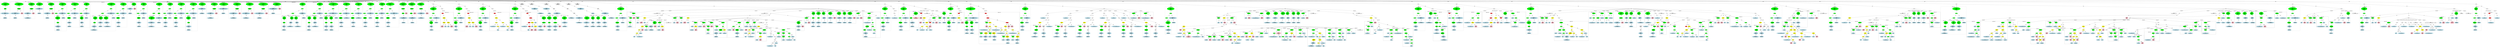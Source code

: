 strict graph "" {
	graph [bb="0,0,83330,1922.3"];
	node [label="\N"];
	subgraph cluster357 {
		graph [bb="458,1152.6,768,1845.3",
			label="anagram.c:266:13",
			lheight=0.21,
			lp="613,1833.8",
			lwidth=1.38,
			style=dashed
		];
		360	[fillcolor=lightblue,
			height=0.74639,
			label="IdentifierType
names: ['char']",
			pos="613,1187.5",
			style="filled,dashed",
			width=1.8856];
		359	[fillcolor=lightblue,
			height=1.041,
			label="TypeDecl
declname: anagram_pchDictionary
quals: []",
			pos="613,1376.9",
			style="filled,dashed",
			width=4.0855];
		359 -- 360	[label=type,
			lp="625,1292.7",
			pos="613,1339.3 613,1302.6 613,1246.9 613,1214.4"];
		358	[fillcolor=green,
			height=0.74639,
			label="PtrDecl
quals: []",
			pos="619,1566.3",
			style="filled,dashed",
			width=1.2178];
		358 -- 359	[label=type,
			lp="629,1482.1",
			pos="618.17,1539.2 617.13,1506.8 615.35,1451.4 614.18,1414.7"];
		357	[fillcolor=green,
			height=1.6303,
			label="Decl
name: anagram_pchDictionary
quals: []
storage: ['static']
funcspec: []",
			pos="628,1755.6",
			style="filled,dashed",
			width=3.6337];
		357 -- 358	[label=type,
			lp="637,1671.4",
			pos="625.23,1696.9 623.56,1662.3 621.53,1619.9 620.25,1593.3"];
	}
	subgraph cluster352 {
		graph [bb="8,1152.6,450,1845.3",
			label="anagram.c:263:12",
			lheight=0.21,
			lp="229,1833.8",
			lwidth=1.38,
			style=dashed
		];
		355	[fillcolor=lightblue,
			height=0.74639,
			label="IdentifierType
names: ['int']",
			pos="173,1187.5",
			style="filled,dashed",
			width=1.8463];
		354	[fillcolor=lightblue,
			height=1.041,
			label="TypeDecl
declname: anagram_achByFrequency
quals: []",
			pos="173,1376.9",
			style="filled,dashed",
			width=4.3605];
		354 -- 355	[label=type,
			lp="185,1292.7",
			pos="173,1339.3 173,1302.6 173,1246.9 173,1214.4"];
		353	[fillcolor=green,
			height=0.74639,
			label="ArrayDecl
dim_quals: []",
			pos="301,1566.3",
			style="filled,dashed",
			width=1.7678];
		353 -- 354	[label=type,
			lp="261,1482.1",
			pos="283.74,1540 261.56,1507.5 222.92,1451 197.65,1414"];
		356	[fillcolor=pink,
			height=1.041,
			label="Constant
type: int
value: 26",
			pos="395,1376.9",
			style="filled,dashed",
			width=1.316];
		353 -- 356	[label=dim,
			lp="357,1482.1",
			pos="313.87,1539.6 330.47,1506.5 359.37,1448.9 377.82,1412.1"];
		352	[fillcolor=green,
			height=1.6303,
			label="Decl
name: anagram_achByFrequency
quals: []
storage: ['static']
funcspec: []",
			pos="301,1755.6",
			style="filled,dashed",
			width=3.9284];
		352 -- 353	[label=type,
			lp="313,1671.4",
			pos="301,1696.9 301,1662.3 301,1619.9 301,1593.3"];
	}
	subgraph cluster361 {
		graph [bb="776,1152.6,1146,1845.3",
			label="anagram.c:269:22",
			lheight=0.21,
			lp="961,1833.8",
			lwidth=1.38,
			style=dashed
		];
		364	[fillcolor=lightblue,
			height=0.74639,
			label="IdentifierType
names: ['anagram_PWord']",
			pos="905,1187.5",
			style="filled,dashed",
			width=3.2409];
		363	[fillcolor=lightblue,
			height=1.041,
			label="TypeDecl
declname: anagram_apwSol
quals: []",
			pos="905,1376.9",
			style="filled,dashed",
			width=3.3588];
		363 -- 364	[label=type,
			lp="917,1292.7",
			pos="905,1339.3 905,1302.6 905,1246.9 905,1214.4"];
		362	[fillcolor=green,
			height=0.74639,
			label="ArrayDecl
dim_quals: []",
			pos="1033,1566.3",
			style="filled,dashed",
			width=1.7678];
		362 -- 363	[label=type,
			lp="993,1482.1",
			pos="1015.7,1540 993.49,1507.4 954.68,1450.6 929.42,1413.6"];
		365	[fillcolor=pink,
			height=1.041,
			label="Constant
type: int
value: 51",
			pos="1091,1376.9",
			style="filled,dashed",
			width=1.316];
		362 -- 365	[label=dim,
			lp="1072,1482.1",
			pos="1040.9,1539.6 1051.1,1506.9 1068.6,1450.3 1080,1413.5"];
		361	[fillcolor=green,
			height=1.6303,
			label="Decl
name: anagram_apwSol
quals: []
storage: ['static']
funcspec: []",
			pos="1033,1755.6",
			style="filled,dashed",
			width=2.9266];
		361 -- 362	[label=type,
			lp="1045,1671.4",
			pos="1033,1696.9 1033,1662.3 1033,1619.9 1033,1593.3"];
	}
	subgraph cluster366 {
		graph [bb="1154,1342,1418,1845.3",
			label="anagram.c:270:12",
			lheight=0.21,
			lp="1286,1833.8",
			lwidth=1.38,
			style=dashed
		];
		368	[fillcolor=lightblue,
			height=0.74639,
			label="IdentifierType
names: ['int']",
			pos="1286,1376.9",
			style="filled,dashed",
			width=1.8463];
		367	[fillcolor=lightblue,
			height=1.041,
			label="TypeDecl
declname: anagram_cpwLast
quals: []",
			pos="1286,1566.3",
			style="filled,dashed",
			width=3.457];
		367 -- 368	[label=type,
			lp="1298,1482.1",
			pos="1286,1528.7 1286,1491.9 1286,1436.2 1286,1403.8"];
		366	[fillcolor=green,
			height=1.6303,
			label="Decl
name: anagram_cpwLast
quals: []
storage: ['static']
funcspec: []",
			pos="1294,1755.6",
			style="filled,dashed",
			width=3.0248];
		366 -- 367	[label=type,
			lp="1303,1671.4",
			pos="1291.5,1696.9 1290.2,1666.6 1288.7,1630.3 1287.6,1603.9"];
	}
	subgraph cluster369 {
		graph [bb="1426,1152.6,1786,1845.3",
			label="anagram.c:273:13",
			lheight=0.21,
			lp="1606,1833.8",
			lwidth=1.38,
			style=dashed
		];
		372	[fillcolor=lightblue,
			height=0.74639,
			label="IdentifierType
names: ['char']",
			pos="1550,1187.5",
			style="filled,dashed",
			width=1.8856];
		371	[fillcolor=lightblue,
			height=1.041,
			label="TypeDecl
declname: anagram_buffer
quals: []",
			pos="1550,1376.9",
			style="filled,dashed",
			width=3.2213];
		371 -- 372	[label=type,
			lp="1562,1292.7",
			pos="1550,1339.3 1550,1302.6 1550,1246.9 1550,1214.4"];
		370	[fillcolor=green,
			height=0.74639,
			label="ArrayDecl
dim_quals: []",
			pos="1678,1566.3",
			style="filled,dashed",
			width=1.7678];
		370 -- 371	[label=type,
			lp="1638,1482.1",
			pos="1660.7,1540 1638.5,1507.4 1599.7,1450.6 1574.4,1413.6"];
		373	[fillcolor=pink,
			height=1.041,
			label="Constant
type: int
value: 30",
			pos="1731,1376.9",
			style="filled,dashed",
			width=1.316];
		370 -- 373	[label=dim,
			lp="1714,1482.1",
			pos="1685.4,1539.2 1694.6,1506.5 1710.5,1450.3 1720.9,1413.6"];
		369	[fillcolor=green,
			height=1.6303,
			label="Decl
name: anagram_buffer
quals: []
storage: ['static']
funcspec: []",
			pos="1678,1755.6",
			style="filled,dashed",
			width=2.7695];
		369 -- 370	[label=type,
			lp="1690,1671.4",
			pos="1678,1696.9 1678,1662.3 1678,1619.9 1678,1593.3"];
	}
	subgraph cluster375 {
		graph [bb="20350,663.34,20736,1655.9",
			label="anagram.c:290:6",
			lheight=0.21,
			lp="20543,1644.4",
			lwidth=1.28,
			style=dashed
		];
		380	[fillcolor=lightblue,
			height=0.74639,
			label="IdentifierType
names: ['void']",
			pos="20433,698.21",
			style="filled,dashed",
			width=1.9053];
		379	[fillcolor=lightblue,
			height=1.041,
			label="TypeDecl
declname: None
quals: []",
			pos="20433,840.56",
			style="filled,dashed",
			width=2.082];
		379 -- 380	[label=type,
			lp="20445,771.58",
			pos="20433,803.05 20433,778.68 20433,747.22 20433,725.34"];
		378	[fillcolor=green,
			height=1.041,
			label="Typename
name: None
quals: []",
			pos="20421,998.12",
			style="filled,dashed",
			width=1.6303];
		378 -- 379	[label=type,
			lp="20440,913.93",
			pos="20424,960.64 20426,935.77 20428,902.95 20430,878.07"];
		377	[fillcolor=green,
			height=0.5,
			label=ParamList,
			pos="20405,1187.5",
			style="filled,dashed",
			width=1.3179];
		377 -- 378	[label="params[0]",
			lp="20441,1103.3",
			pos="20406,1169.2 20409,1139 20414,1076.2 20418,1035.9"];
		376	[fillcolor=green,
			height=0.5,
			label=FuncDecl,
			pos="20503,1376.9",
			style="filled,dashed",
			width=1.2457];
		376 -- 377	[label=args,
			lp="20474,1292.7",
			pos="20494,1358.9 20475,1323.2 20432,1240.8 20414,1205.3"];
		381	[fillcolor=lightblue,
			height=1.041,
			label="TypeDecl
declname: anagram_ReadDict
quals: []",
			pos="20599,1187.5",
			style="filled,dashed",
			width=3.5748];
		376 -- 381	[label=type,
			lp="20561,1292.7",
			pos="20512,1358.9 20527,1328.7 20560,1265.1 20580,1224.7"];
		382	[fillcolor=lightblue,
			height=0.74639,
			label="IdentifierType
names: ['void']",
			pos="20599,998.12",
			style="filled,dashed",
			width=1.9053];
		381 -- 382	[label=type,
			lp="20611,1103.3",
			pos="20599,1149.9 20599,1113.2 20599,1057.5 20599,1025.1"];
		375	[fillcolor=green,
			height=1.6303,
			label="Decl
name: anagram_ReadDict
quals: []
storage: []
funcspec: []",
			pos="20503,1566.3",
			style="filled,dashed",
			width=3.1231];
		375 -- 376	[label=type,
			lp="20515,1482.1",
			pos="20503,1507.5 20503,1468.8 20503,1420.4 20503,1395.1"];
	}
	subgraph cluster384 {
		graph [bb="26941,805.69,27093,1466.6",
			label="anagram.c:292:8",
			lheight=0.21,
			lp="27017,1455.1",
			lwidth=1.28,
			style=dashed
		];
		387	[fillcolor=lightblue,
			height=0.74639,
			label="IdentifierType
names: ['char']",
			pos="27017,840.56",
			style="filled,dashed",
			width=1.8856];
		386	[fillcolor=lightblue,
			height=1.041,
			label="TypeDecl
declname: pch
quals: []",
			pos="27017,998.12",
			style="filled,dashed",
			width=1.8856];
		386 -- 387	[label=type,
			lp="27029,913.93",
			pos="27017,960.25 27017,931.68 27017,892.81 27017,867.46"];
		385	[fillcolor=green,
			height=0.74639,
			label="PtrDecl
quals: []",
			pos="27021,1187.5",
			style="filled,dashed",
			width=1.2178];
		385 -- 386	[label=type,
			lp="27032,1103.3",
			pos="27020,1160.4 27020,1128.1 27019,1072.6 27018,1035.9"];
		384	[fillcolor=green,
			height=1.6303,
			label="Decl
name: pch
quals: []
storage: []
funcspec: []",
			pos="27023,1376.9",
			style="filled,dashed",
			width=1.591];
		384 -- 385	[label=type,
			lp="27035,1292.7",
			pos="27022,1318.1 27022,1283.5 27022,1241.2 27021,1214.5"];
	}
	subgraph cluster388 {
		graph [bb="27101,805.69,27289,1466.6",
			label="anagram.c:293:8",
			lheight=0.21,
			lp="27195,1455.1",
			lwidth=1.28,
			style=dashed
		];
		391	[fillcolor=lightblue,
			height=0.74639,
			label="IdentifierType
names: ['char']",
			pos="27195,840.56",
			style="filled,dashed",
			width=1.8856];
		390	[fillcolor=lightblue,
			height=1.041,
			label="TypeDecl
declname: pchBase
quals: []",
			pos="27195,998.12",
			style="filled,dashed",
			width=2.3963];
		390 -- 391	[label=type,
			lp="27207,913.93",
			pos="27195,960.25 27195,931.68 27195,892.81 27195,867.46"];
		389	[fillcolor=green,
			height=0.74639,
			label="PtrDecl
quals: []",
			pos="27195,1187.5",
			style="filled,dashed",
			width=1.2178];
		389 -- 390	[label=type,
			lp="27207,1103.3",
			pos="27195,1160.4 27195,1128.1 27195,1072.6 27195,1035.9"];
		388	[fillcolor=green,
			height=1.6303,
			label="Decl
name: pchBase
quals: []
storage: []
funcspec: []",
			pos="27195,1376.9",
			style="filled,dashed",
			width=1.9642];
		388 -- 389	[label=type,
			lp="27207,1292.7",
			pos="27195,1318.1 27195,1283.5 27195,1241.2 27195,1214.5"];
	}
	subgraph cluster392 {
		graph [bb="27297,963.25,27485,1466.6",
			label="anagram.c:294:12",
			lheight=0.21,
			lp="27391,1455.1",
			lwidth=1.38,
			style=dashed
		];
		394	[fillcolor=lightblue,
			height=0.74639,
			label="IdentifierType
names: ['unsigned']",
			pos="27391,998.12",
			style="filled,dashed",
			width=2.3963];
		393	[fillcolor=lightblue,
			height=1.041,
			label="TypeDecl
declname: len
quals: []",
			pos="27381,1187.5",
			style="filled,dashed",
			width=1.8267];
		393 -- 394	[label=type,
			lp="27398,1103.3",
			pos="27383,1149.9 27385,1113.2 27388,1057.5 27390,1025.1"];
		392	[fillcolor=green,
			height=1.6303,
			label="Decl
name: len
quals: []
storage: []
funcspec: []",
			pos="27366,1376.9",
			style="filled,dashed",
			width=1.591];
		392 -- 393	[label=type,
			lp="27386,1292.7",
			pos="27371,1318.1 27373,1287.8 27376,1251.6 27378,1225.1"];
	}
	subgraph cluster395 {
		graph [bb="27493,963.25,27787,1466.6",
			label="anagram.c:295:12",
			lheight=0.21,
			lp="27640,1455.1",
			lwidth=1.38
		];
		397	[fillcolor=lightblue,
			height=0.74639,
			label="IdentifierType
names: ['unsigned']",
			pos="27587,998.12",
			style="filled,dashed",
			width=2.3963];
		396	[fillcolor=lightblue,
			height=1.041,
			label="TypeDecl
declname: cWords
quals: []",
			pos="27585,1187.5",
			style=filled,
			width=2.3374];
		396 -- 397	[label=type,
			lp="27598,1103.3",
			pos="27585,1149.9 27586,1113.2 27586,1057.5 27587,1025.1"];
		395	[fillcolor=green,
			height=1.6303,
			label="Decl
name: cWords
quals: []
storage: []
funcspec: []",
			pos="27585,1376.9",
			style=filled,
			width=1.8856];
		395 -- 396	[label=type,
			lp="27597,1292.7",
			pos="27585,1318.1 27585,1287.8 27585,1251.6 27585,1225.1"];
		398	[fillcolor=pink,
			height=1.041,
			label="Constant
type: int
value: 0",
			pos="27733,1187.5",
			style=filled,
			width=1.2767];
		395 -- 398	[label=init,
			lp="27682,1292.7",
			pos="27630,1332.4 27646,1315.8 27663,1296.2 27678,1277.2 27691,1259.8 27704,1239 27714,1222"];
	}
	subgraph cluster399 {
		graph [bb="27795,963.25,27983,1466.6",
			label="anagram.c:296:12",
			lheight=0.21,
			lp="27889,1455.1",
			lwidth=1.38,
			style=dashed
		];
		401	[fillcolor=lightblue,
			height=0.74639,
			label="IdentifierType
names: ['unsigned']",
			pos="27889,998.12",
			style="filled,dashed",
			width=2.3963];
		400	[fillcolor=lightblue,
			height=1.041,
			label="TypeDecl
declname: cLetters
quals: []",
			pos="27888,1187.5",
			style="filled,dashed",
			width=2.357];
		400 -- 401	[label=type,
			lp="27901,1103.3",
			pos="27888,1149.9 27888,1113.2 27889,1057.5 27889,1025.1"];
		399	[fillcolor=green,
			height=1.6303,
			label="Decl
name: cLetters
quals: []
storage: []
funcspec: []",
			pos="27880,1376.9",
			style="filled,dashed",
			width=1.9249];
		399 -- 400	[label=type,
			lp="27896,1292.7",
			pos="27882,1318.1 27884,1287.8 27885,1251.6 27886,1225.1"];
	}
	subgraph cluster402 {
		graph [bb="27991,963.25,28139,1466.6",
			label="anagram.c:297:7",
			lheight=0.21,
			lp="28065,1455.1",
			lwidth=1.28,
			style=dashed
		];
		404	[fillcolor=lightblue,
			height=0.74639,
			label="IdentifierType
names: ['int']",
			pos="28065,998.12",
			style="filled,dashed",
			width=1.8463];
		403	[fillcolor=lightblue,
			height=1.041,
			label="TypeDecl
declname: i
quals: []",
			pos="28063,1187.5",
			style="filled,dashed",
			width=1.5713];
		403 -- 404	[label=type,
			lp="28076,1103.3",
			pos="28063,1149.9 28064,1113.2 28064,1057.5 28065,1025.1"];
		402	[fillcolor=green,
			height=1.6303,
			label="Decl
name: i
quals: []
storage: []
funcspec: []",
			pos="28060,1376.9",
			style="filled,dashed",
			width=1.591];
		402 -- 403	[label=type,
			lp="28074,1292.7",
			pos="28061,1318.1 28061,1287.8 28062,1251.6 28062,1225.1"];
	}
	subgraph cluster405 {
		graph [bb="28147,963.25,28443,1466.6",
			label="anagram.c:298:17",
			lheight=0.21,
			lp="28295,1455.1",
			lwidth=1.38
		];
		407	[fillcolor=lightblue,
			height=0.74639,
			label="IdentifierType
names: ['char']",
			pos="28240,998.12",
			style="filled,dashed",
			width=1.8856];
		406	[fillcolor=lightblue,
			height=1.041,
			label="TypeDecl
declname: bitmask
quals: ['volatile']",
			pos="28240,1187.5",
			style=filled,
			width=2.357];
		406 -- 407	[label=type,
			lp="28252,1103.3",
			pos="28240,1149.9 28240,1113.2 28240,1057.5 28240,1025.1"];
		405	[fillcolor=green,
			height=1.6303,
			label="Decl
name: bitmask
quals: ['volatile']
storage: []
funcspec: []",
			pos="28240,1376.9",
			style=filled,
			width=2.1017];
		405 -- 406	[label=type,
			lp="28252,1292.7",
			pos="28240,1318.1 28240,1287.8 28240,1251.6 28240,1225.1"];
		408	[fillcolor=pink,
			height=1.041,
			label="Constant
type: int
value: 0",
			pos="28389,1187.5",
			style=filled,
			width=1.2767];
		405 -- 408	[label=init,
			lp="28338,1292.7",
			pos="28287,1330.5 28303,1314.3 28320,1295.5 28334,1277.2 28347,1259.8 28360,1239.1 28370,1222"];
	}
	subgraph cluster409 {
		graph [bb="28451,1142,28677,1434.7",
			label="anagram.c:300:3",
			lheight=0.21,
			lp="28564,1423.2",
			lwidth=1.28
		];
		410	[fillcolor=lightblue,
			height=0.74639,
			label="ID
name: len",
			pos="28509,1187.5",
			style=filled,
			width=1.3946];
		409	[fillcolor=green,
			height=0.74639,
			label="Assignment
op: =",
			pos="28517,1376.9",
			style=filled,
			width=1.6106];
		409 -- 410	[label=lvalue,
			lp="28531,1292.7",
			pos="28516,1349.8 28514,1314.1 28512,1250.4 28510,1214.6"];
		411	[fillcolor=pink,
			height=1.041,
			label="Constant
type: int
value: 0",
			pos="28623,1187.5",
			style=filled,
			width=1.2767];
		409 -- 411	[label=rvalue,
			lp="28584,1292.7",
			pos="28531,1350.6 28550,1317.3 28583,1258.8 28604,1221.9"];
	}
	subgraph cluster414 {
		graph [bb="22282,952.64,22490,1245.4",
			label="anagram.c:302:9",
			lheight=0.21,
			lp="22386,1233.9",
			lwidth=1.28
		];
		415	[fillcolor=lightblue,
			height=0.74639,
			label="ID
name: i",
			pos="22331,998.12",
			style=filled,
			width=1.1392];
		414	[fillcolor=green,
			height=0.74639,
			label="Assignment
op: =",
			pos="22348,1187.5",
			style=filled,
			width=1.6106];
		414 -- 415	[label=lvalue,
			lp="22359,1103.3",
			pos="22346,1160.4 22342,1124.6 22337,1060.6 22333,1024.9"];
		416	[fillcolor=pink,
			height=1.041,
			label="Constant
type: int
value: 0",
			pos="22436,998.12",
			style=filled,
			width=1.2767];
		414 -- 416	[label=rvalue,
			lp="22407,1103.3",
			pos="22360,1160.8 22376,1127.8 22403,1070.1 22420,1033.4"];
	}
	subgraph cluster420 {
		graph [bb="21042,963.25,21157,1245.4",
			label="anagram.c:302:26",
			lheight=0.21,
			lp="21100,1233.9",
			lwidth=1.38
		];
		421	[fillcolor=lightblue,
			height=0.74639,
			label="ID
name: i",
			pos="21102,998.12",
			style=filled,
			width=1.1392];
		420	[fillcolor=green,
			height=0.74639,
			label="UnaryOp
op: p++",
			pos="21102,1187.5",
			style=filled,
			width=1.316];
		420 -- 421	[label=expr,
			lp="21114,1103.3",
			pos="21102,1160.4 21102,1124.7 21102,1061 21102,1025.3"];
	}
	subgraph cluster423 {
		graph [bb="21470,663.34,21748,1087.8",
			label="anagram.c:303:14",
			lheight=0.21,
			lp="21609,1076.3",
			lwidth=1.38
		];
		425	[fillcolor=lightblue,
			height=0.74639,
			label="IdentifierType
names: ['unsigned']",
			pos="21564,698.21",
			style="filled,dashed",
			width=2.3963];
		424	[fillcolor=lightblue,
			height=1.041,
			label="TypeDecl
declname: strlen
quals: []",
			pos="21554,840.56",
			style=filled,
			width=2.1017];
		424 -- 425	[label=type,
			lp="21572,771.58",
			pos="21557,803.05 21558,778.68 21561,747.22 21562,725.34"];
		423	[fillcolor=green,
			height=1.6303,
			label="Decl
name: strlen
quals: []
storage: []
funcspec: []",
			pos="21681,998.12",
			style=filled,
			width=1.6499];
		423 -- 424	[label=type,
			lp="21630,913.93",
			pos="21644,951.7 21624,927.49 21600,898.18 21582,875.89"];
		426	[fillcolor=pink,
			height=1.041,
			label="Constant
type: int
value: 0",
			pos="21694,840.56",
			style=filled,
			width=1.2767];
		423 -- 426	[label=init,
			lp="21698,913.93",
			pos="21686,939.19 21688,918.81 21689,896.47 21691,878.31"];
	}
	subgraph cluster436 {
		graph [bb="21328,663.34,21462,898.43",
			label="anagram.c:306:7",
			lheight=0.21,
			lp="21395,886.93",
			lwidth=1.28
		];
		437	[fillcolor=lightblue,
			height=0.74639,
			label="ID
name: strlen",
			pos="21395,698.21",
			style=filled,
			width=1.6499];
		436	[fillcolor=green,
			height=0.74639,
			label="UnaryOp
op: p++",
			pos="21404,840.56",
			style=filled,
			width=1.316];
		436 -- 437	[label=expr,
			lp="21414,771.58",
			pos="21402,813.49 21401,788.28 21398,750.3 21397,725.14"];
	}
	subgraph cluster438 {
		graph [bb="21756,652.73,22000,1056",
			label="anagram.c:307:5",
			lheight=0.21,
			lp="21878,1044.5",
			lwidth=1.28
		];
		439	[fillcolor=lightblue,
			height=0.74639,
			label="ID
name: len",
			pos="21820,840.56",
			style=filled,
			width=1.3946];
		438	[fillcolor=green,
			height=0.74639,
			label="Assignment
op: +=",
			pos="21930,998.12",
			style=filled,
			width=1.6106];
		438 -- 439	[label=lvalue,
			lp="21892,913.93",
			pos="21913,972.47 21892,943.25 21858,894.88 21837,865.83"];
		440	[fillcolor=yellow,
			height=0.74639,
			label="BinaryOp
op: +",
			pos="21938,840.56",
			style=filled,
			width=1.3749];
		438 -- 440	[label=rvalue,
			lp="21952,913.93",
			pos="21931,971.08 21933,942.28 21935,896.15 21937,867.42"];
		441	[fillcolor=lightblue,
			height=0.74639,
			label="ID
name: strlen",
			pos="21823,698.21",
			style=filled,
			width=1.6499];
		440 -- 441	[label=left,
			lp="21898,771.58",
			pos="21918,815.75 21897,790.1 21864,749.48 21843,723.61"];
		442	[fillcolor=pink,
			height=1.041,
			label="Constant
type: int
value: 2",
			pos="21946,698.21",
			style=filled,
			width=1.2767];
		440 -- 442	[label=right,
			lp="21956,771.58",
			pos="21939,813.49 21941,791.61 21943,760.11 21944,735.72"];
	}
	subgraph cluster443 {
		graph [bb="28685,379.25,29281,1434.7",
			label="anagram.c:310:3",
			lheight=0.21,
			lp="28983,1423.2",
			lwidth=1.28
		];
		subgraph cluster445 {
			graph [bb="28693,387.25,29123,1245.4",
				label="anagram.c:310:13",
				lheight=0.21,
				lp="28908,1233.9",
				lwidth=1.38
			];
			446	[fillcolor=lightblue,
				height=0.74639,
				label="ID
name: anagram_pchDictionary",
				pos="28832,998.12",
				style=filled,
				width=3.6337];
			445	[fillcolor=green,
				height=0.74639,
				label="Assignment
op: =",
				pos="28890,1187.5",
				style=filled,
				width=1.6106];
			445 -- 446	[label=lvalue,
				lp="28884,1103.3",
				pos="28882,1160.8 28871,1125.2 28851,1060.9 28840,1025.1"];
			447	[fillcolor=green,
				height=0.5,
				label=Cast,
				pos="29008,998.12",
				style=filled,
				width=0.75];
			445 -- 447	[label=rvalue,
				lp="28984,1103.3",
				pos="28914,1162.6 28931,1143.5 28955,1115.5 28972,1087.8 28986,1064.3 28997,1034.2 29003,1015.9"];
			448	[fillcolor=green,
				height=1.041,
				label="Typename
name: None
quals: []",
				pos="28824,840.56",
				style=filled,
				width=1.6303];
			447 -- 448	[label=to_type,
				lp="28972,913.93",
				pos="29000,980.65 28994,968.34 28984,951.61 28972,939.43 28942,908.53 28900,882.16 28869,864.6"];
			452	[fillcolor=green,
				height=0.5,
				label=FuncCall,
				pos="29008,840.56",
				style=filled,
				width=1.1916];
			447 -- 452	[label=expr,
				lp="29020,913.93",
				pos="29008,979.87 29008,949.97 29008,888.83 29008,858.88"];
			449	[fillcolor=green,
				height=0.74639,
				label="PtrDecl
quals: []",
				pos="28745,698.21",
				style=filled,
				width=1.2178];
			448 -- 449	[label=type,
				lp="28802,771.58",
				pos="28804,804.86 28790,779.7 28771,746.28 28759,723.82"];
			453	[fillcolor=lightblue,
				height=0.74639,
				label="ID
name: anagram_malloc",
				pos="28910,698.21",
				style=filled,
				width=2.8677];
			452 -- 453	[label=name,
				lp="28980,771.58",
				pos="28997,823.18 28980,798.96 28948,753.36 28928,724.73"];
			454	[fillcolor=green,
				height=0.5,
				label=ExprList,
				pos="29073,698.21",
				style=filled,
				width=1.1555];
			452 -- 454	[label=args,
				lp="29054,771.58",
				pos="29016,822.63 29028,795.65 29053,743.21 29065,716.2"];
			451	[fillcolor=lightblue,
				height=0.74639,
				label="IdentifierType
names: ['char']",
				pos="28776,422.12",
				style="filled,dashed",
				width=1.8856];
			450	[fillcolor=lightblue,
				height=1.041,
				label="TypeDecl
declname: None
quals: []",
				pos="28776,561.86",
				style=filled,
				width=2.082];
			450 -- 451	[label=type,
				lp="28788,495.49",
				pos="28776,524.31 28776,500.72 28776,470.59 28776,449.36"];
			449 -- 450	[label=type,
				lp="28773,635.23",
				pos="28751,671.31 28756,650.87 28762,622.12 28768,599.35"];
			455	[fillcolor=lightblue,
				height=0.74639,
				label="ID
name: len",
				pos="29065,561.86",
				style=filled,
				width=1.3946];
			454 -- 455	[label="exprs[0]",
				lp="29093,635.23",
				pos="29072,680.2 29071,657.18 29068,615.9 29067,588.95"];
		}
		444	[fillcolor=lightblue,
			height=0.74639,
			label="ID
name: pchBase",
			pos="29202,1187.5",
			style=filled,
			width=1.9642];
		443	[fillcolor=green,
			height=0.74639,
			label="Assignment
op: =",
			pos="28890,1376.9",
			style=filled,
			width=1.6106];
		443 -- 445	[label=rvalue,
			lp="28907,1292.7",
			pos="28890,1349.8 28890,1314.1 28890,1250.4 28890,1214.6"];
		443 -- 444	[label=lvalue,
			lp="29127,1292.7",
			pos="28940,1362.7 28990,1347.7 29069,1319.6 29127,1277.2 29151,1259.8 29172,1233.4 29186,1213.9"];
	}
	subgraph cluster458 {
		graph [bb="26725,952.64,26933,1245.4",
			label="anagram.c:313:9",
			lheight=0.21,
			lp="26829,1233.9",
			lwidth=1.28
		];
		459	[fillcolor=lightblue,
			height=0.74639,
			label="ID
name: i",
			pos="26774,998.12",
			style=filled,
			width=1.1392];
		458	[fillcolor=green,
			height=0.74639,
			label="Assignment
op: =",
			pos="26791,1187.5",
			style=filled,
			width=1.6106];
		458 -- 459	[label=lvalue,
			lp="26802,1103.3",
			pos="26789,1160.4 26785,1124.6 26780,1060.6 26776,1024.9"];
		460	[fillcolor=pink,
			height=1.041,
			label="Constant
type: int
value: 0",
			pos="26879,998.12",
			style=filled,
			width=1.2767];
		458 -- 460	[label=rvalue,
			lp="26850,1103.3",
			pos="26803,1160.8 26819,1127.8 26846,1070.1 26863,1033.4"];
	}
	subgraph cluster464 {
		graph [bb="22498,963.25,22613,1245.4",
			label="anagram.c:313:26",
			lheight=0.21,
			lp="22556,1233.9",
			lwidth=1.38
		];
		465	[fillcolor=lightblue,
			height=0.74639,
			label="ID
name: i",
			pos="22558,998.12",
			style=filled,
			width=1.1392];
		464	[fillcolor=green,
			height=0.74639,
			label="UnaryOp
op: p++",
			pos="22558,1187.5",
			style=filled,
			width=1.316];
		464 -- 465	[label=expr,
			lp="22570,1103.3",
			pos="22558,1160.4 22558,1124.7 22558,1061 22558,1025.3"];
	}
	subgraph cluster467 {
		graph [bb="26439,663.34,26717,1087.8",
			label="anagram.c:314:9",
			lheight=0.21,
			lp="26578,1076.3",
			lwidth=1.28
		];
		469	[fillcolor=lightblue,
			height=0.74639,
			label="IdentifierType
names: ['int']",
			pos="26523,698.21",
			style="filled,dashed",
			width=1.8463];
		468	[fillcolor=lightblue,
			height=1.041,
			label="TypeDecl
declname: index
quals: []",
			pos="26523,840.56",
			style=filled,
			width=2.1017];
		468 -- 469	[label=type,
			lp="26535,771.58",
			pos="26523,803.05 26523,778.68 26523,747.22 26523,725.34"];
		467	[fillcolor=green,
			height=1.6303,
			label="Decl
name: index
quals: []
storage: []
funcspec: []",
			pos="26523,998.12",
			style=filled,
			width=1.6499];
		467 -- 468	[label=type,
			lp="26535,913.93",
			pos="26523,939.19 26523,918.81 26523,896.47 26523,878.31"];
		470	[fillcolor=pink,
			height=1.041,
			label="Constant
type: int
value: 0",
			pos="26663,840.56",
			style=filled,
			width=1.2767];
		467 -- 470	[label=init,
			lp="26612,913.93",
			pos="26562,953.78 26586,927.53 26615,894.72 26636,871.37"];
	}
	subgraph cluster471 {
		graph [bb="22843,652.73,23111,1056",
			label="anagram.c:315:5",
			lheight=0.21,
			lp="22977,1044.5",
			lwidth=1.28
		];
		472	[fillcolor=lightblue,
			height=0.74639,
			label="ID
name: pch",
			pos="22931,840.56",
			style=filled,
			width=1.4535];
		471	[fillcolor=green,
			height=0.74639,
			label="Assignment
op: =",
			pos="23045,998.12",
			style=filled,
			width=1.6106];
		471 -- 472	[label=lvalue,
			lp="23005,913.93",
			pos="23027,972.47 23006,943.25 22970,894.88 22949,865.83"];
		473	[fillcolor=yellow,
			height=0.74639,
			label="BinaryOp
op: +",
			pos="23051,840.56",
			style=filled,
			width=1.3749];
		471 -- 473	[label=rvalue,
			lp="23066,913.93",
			pos="23046,971.08 23047,942.36 23049,896.43 23050,867.68"];
		474	[fillcolor=lightblue,
			height=0.74639,
			label="ID
name: pchBase",
			pos="22922,698.21",
			style=filled,
			width=1.9642];
		473 -- 474	[label=left,
			lp="23004,771.58",
			pos="23029,816.07 23006,790.47 22968,749.71 22945,723.72"];
		475	[fillcolor=pink,
			height=1.041,
			label="Constant
type: int
value: 2",
			pos="23057,698.21",
			style=filled,
			width=1.2767];
		473 -- 475	[label=right,
			lp="23068,771.58",
			pos="23052,813.49 23053,791.61 23054,760.11 23055,735.72"];
	}
	subgraph cluster476 {
		graph [bb="23119,795.08,23383,1056",
			label="anagram.c:316:5",
			lheight=0.21,
			lp="23251,1044.5",
			lwidth=1.28
		];
		477	[fillcolor=lightblue,
			height=0.74639,
			label="ID
name: cLetters",
			pos="23196,840.56",
			style=filled,
			width=1.9249];
		476	[fillcolor=green,
			height=0.74639,
			label="Assignment
op: =",
			pos="23317,998.12",
			style=filled,
			width=1.6106];
		476 -- 477	[label=lvalue,
			lp="23274,913.93",
			pos="23298,972.47 23275,943.51 23238,895.73 23215,866.61"];
		478	[fillcolor=pink,
			height=1.041,
			label="Constant
type: int
value: 0",
			pos="23329,840.56",
			style=filled,
			width=1.2767];
		476 -- 478	[label=rvalue,
			lp="23341,913.93",
			pos="23319,971.08 23321,945.65 23324,906.72 23326,878.17"];
	}
	subgraph cluster498 {
		graph [bb="25779,387.25,25933,619.73",
			label="anagram.c:321:9",
			lheight=0.21,
			lp="25856,608.23",
			lwidth=1.28
		];
		499	[fillcolor=lightblue,
			height=0.74639,
			label="ID
name: cLetters",
			pos="25856,422.12",
			style=filled,
			width=1.9249];
		498	[fillcolor=green,
			height=0.74639,
			label="UnaryOp
op: p++",
			pos="25845,561.86",
			style=filled,
			width=1.316];
		498 -- 499	[label=expr,
			lp="25864,495.49",
			pos="25847,534.96 25849,510.49 25852,473.97 25854,449.38"];
	}
	subgraph cluster500 {
		graph [bb="25941,239.3,26431,756.08",
			label="anagram.c:322:8",
			lheight=0.21,
			lp="26186,744.58",
			lwidth=1.28
		];
		subgraph cluster501 {
			graph [bb="25949,247.3,26085,619.73",
				label="anagram.c:322:8",
				lheight=0.21,
				lp="26017,608.23",
				lwidth=1.28,
				style=dashed
			];
			subgraph cluster502 {
				graph [bb="25957,255.3,26077,479.99",
					label="anagram.c:322:8",
					lheight=0.21,
					lp="26017,468.49",
					lwidth=1.28
				];
				503	[fillcolor=lightblue,
					height=0.74639,
					label="ID
name: pch",
					pos="26017,290.17",
					style=filled,
					width=1.4535];
				502	[fillcolor=green,
					height=0.74639,
					label="UnaryOp
op: p++",
					pos="26017,422.12",
					style=filled,
					width=1.316];
				502 -- 503	[label=expr,
					lp="26014,353.15",
					pos="26008,395.75 26003,381.17 26000,362.46 26002,345.65 26003,336.12 26006,325.9 26008,316.92"];
			}
			501	[fillcolor=green,
				height=0.74639,
				label="UnaryOp
op: *",
				pos="26017,561.86",
				style=filled,
				width=1.316];
			501 -- 502	[label=expr,
				lp="26014,495.49",
				pos="26009,535.21 26006,525.26 26003,513.7 26002,502.99 26000,484.66 26004,464.17 26008,448.54"];
		}
		500	[fillcolor=green,
			height=0.74639,
			label="Assignment
op: =",
			pos="26017,698.21",
			style=filled,
			width=1.6106];
		500 -- 501	[label=lvalue,
			lp="26034,635.23",
			pos="26017,671.31 26017,647.67 26017,612.9 26017,589.15"];
		504	[fillcolor=green,
			height=0.5,
			label=ArrayRef,
			pos="26208,561.86",
			style=filled,
			width=1.2277];
		500 -- 504	[label=rvalue,
			lp="26130,635.23",
			pos="26048,675.33 26087,647.89 26153,601.59 26187,577.86"];
		505	[fillcolor=green,
			height=0.5,
			label=ArrayRef,
			pos="26208,422.12",
			style=filled,
			width=1.2277];
		504 -- 505	[label=name,
			lp="26224,495.49",
			pos="26208,543.7 26208,517.3 26208,467.03 26208,440.51"];
		508	[fillcolor=lightblue,
			height=0.74639,
			label="ID
name: index",
			pos="26330,422.12",
			style=filled,
			width=1.6499];
		504 -- 508	[label=subscript,
			lp="26294,495.49",
			pos="26222,544.79 26243,520.81 26284,475.47 26308,447.42"];
		506	[fillcolor=lightblue,
			height=0.74639,
			label="ID
name: anagram_dictionary",
			pos="26208,290.17",
			style=filled,
			width=3.2016];
		505 -- 506	[label=name,
			lp="26224,353.15",
			pos="26208,403.87 26208,381.77 26208,343.27 26208,317.51"];
		507	[fillcolor=lightblue,
			height=0.74639,
			label="ID
name: i",
			pos="26382,290.17",
			style=filled,
			width=1.1392];
		505 -- 507	[label=subscript,
			lp="26324,353.15",
			pos="26223,404.92 26233,393.97 26248,379.57 26262,368.65 26291,346.81 26302,347.41 26332,327.65 26340,322.46 26348,316.53 26356,310.98"];
	}
	subgraph cluster509 {
		graph [bb="24919,526.99,25053,756.08",
			label="anagram.c:323:7",
			lheight=0.21,
			lp="24986,744.58",
			lwidth=1.28
		];
		510	[fillcolor=lightblue,
			height=0.74639,
			label="ID
name: index",
			pos="24986,561.86",
			style=filled,
			width=1.6499];
		509	[fillcolor=green,
			height=0.74639,
			label="UnaryOp
op: p++",
			pos="24992,698.21",
			style=filled,
			width=1.316];
		509 -- 510	[label=expr,
			lp="25002,635.23",
			pos="24991,671.31 24990,647.67 24988,612.9 24987,589.15"];
	}
	subgraph cluster511 {
		graph [bb="25061,236.69,25453,756.08",
			label="anagram.c:324:10",
			lheight=0.21,
			lp="25257,744.58",
			lwidth=1.38
		];
		subgraph cluster512 {
			graph [bb="25069,244.69,25299,619.73",
				label="anagram.c:324:10",
				lheight=0.21,
				lp="25184,608.23",
				lwidth=1.38,
				style=dashed
			];
			514	[fillcolor=lightblue,
				height=0.74639,
				label="ID
name: pch",
				pos="25129,290.17",
				style=filled,
				width=1.4535];
			513	[fillcolor=yellow,
				height=0.74639,
				label="BinaryOp
op: -",
				pos="25241,422.12",
				style=filled,
				width=1.3749];
			513 -- 514	[label=left,
				lp="25198,353.15",
				pos="25221,397.59 25201,374.18 25170,338.47 25150,314.97"];
			515	[fillcolor=pink,
				height=1.041,
				label="Constant
type: int
value: 1",
				pos="25245,290.17",
				style=filled,
				width=1.2767];
			513 -- 515	[label=right,
				lp="25257,353.15",
				pos="25242,395.14 25242,375.88 25243,349.37 25244,327.94"];
			512	[fillcolor=green,
				height=0.74639,
				label="UnaryOp
op: *",
				pos="25241,561.86",
				style=filled,
				width=1.316];
			512 -- 513	[label=expr,
				lp="25254,495.49",
				pos="25241,534.96 25241,510.49 25241,473.97 25241,449.38"];
		}
		511	[fillcolor=green,
			height=0.74639,
			label="Assignment
op: ^=",
			pos="25376,698.21",
			style=filled,
			width=1.6106];
		511 -- 512	[label=lvalue,
			lp="25332,635.23",
			pos="25350,674.09 25333,659 25311,638.66 25292,619.73 25281,609.06 25270,596.73 25261,586.29"];
		516	[fillcolor=lightblue,
			height=0.74639,
			label="ID
name: bitmask",
			pos="25376,561.86",
			style=filled,
			width=1.9249];
		511 -- 516	[label=rvalue,
			lp="25393,635.23",
			pos="25376,671.31 25376,647.67 25376,612.9 25376,589.15"];
	}
	subgraph cluster517 {
		graph [bb="23391,510.99,23651,1056",
			label="anagram.c:326:6",
			lheight=0.21,
			lp="23521,1044.5",
			lwidth=1.28
		];
		subgraph cluster518 {
			graph [bb="23399,518.99,23535,898.43",
				label="anagram.c:326:6",
				lheight=0.21,
				lp="23467,886.93",
				lwidth=1.28,
				style=dashed
			];
			subgraph cluster519 {
				graph [bb="23407,526.99,23527,756.08",
					label="anagram.c:326:6",
					lheight=0.21,
					lp="23467,744.58",
					lwidth=1.28
				];
				520	[fillcolor=lightblue,
					height=0.74639,
					label="ID
name: pch",
					pos="23467,561.86",
					style=filled,
					width=1.4535];
				519	[fillcolor=green,
					height=0.74639,
					label="UnaryOp
op: p++",
					pos="23471,698.21",
					style=filled,
					width=1.316];
				519 -- 520	[label=expr,
					lp="23482,635.23",
					pos="23470,671.31 23470,647.67 23468,612.9 23468,589.15"];
			}
			518	[fillcolor=green,
				height=0.74639,
				label="UnaryOp
op: *",
				pos="23475,840.56",
				style=filled,
				width=1.316];
			518 -- 519	[label=expr,
				lp="23486,771.58",
				pos="23474,813.49 23474,788.28 23472,750.3 23472,725.14"];
		}
		517	[fillcolor=green,
			height=0.74639,
			label="Assignment
op: =",
			pos="23585,998.12",
			style=filled,
			width=1.6106];
		517 -- 518	[label=lvalue,
			lp="23547,913.93",
			pos="23568,972.47 23547,943.25 23513,894.88 23492,865.83"];
		521	[fillcolor=pink,
			height=1.041,
			label="Constant
type: char
value: '\0'",
			pos="23593,840.56",
			style=filled,
			width=1.3946];
		517 -- 521	[label=rvalue,
			lp="23607,913.93",
			pos="23586,971.08 23588,945.65 23590,906.72 23591,878.17"];
	}
	subgraph cluster522 {
		graph [bb="23659,387.25,24107,1056",
			label="anagram.c:327:6",
			lheight=0.21,
			lp="23883,1044.5",
			lwidth=1.28
		];
		subgraph cluster523 {
			graph [bb="23670,663.34,23828,898.43",
				label="anagram.c:327:6",
				lheight=0.21,
				lp="23749,886.93",
				lwidth=1.28,
				style=dashed
			];
			524	[fillcolor=lightblue,
				height=0.74639,
				label="ID
name: pchBase",
				pos="23749,698.21",
				style=filled,
				width=1.9642];
			523	[fillcolor=green,
				height=0.74639,
				label="UnaryOp
op: *",
				pos="23767,840.56",
				style=filled,
				width=1.316];
			523 -- 524	[label=expr,
				lp="23752,771.58",
				pos="23753,814.76 23748,804.12 23743,791.34 23740,779.08 23736,761.2 23739,740.71 23742,724.95"];
		}
		522	[fillcolor=green,
			height=0.74639,
			label="Assignment
op: =",
			pos="23943,998.12",
			style=filled,
			width=1.6106];
		522 -- 523	[label=lvalue,
			lp="23858,913.93",
			pos="23912,975.16 23886,956.02 23848,926.91 23818,898.43 23807,888.08 23796,875.67 23786,865.09"];
		525	[fillcolor=green,
			height=0.5,
			label=Cast,
			pos="23943,840.56",
			style=filled,
			width=0.75];
		522 -- 525	[label=rvalue,
			lp="23960,913.93",
			pos="23943,971.08 23943,939.25 23943,886.26 23943,858.98"];
		526	[fillcolor=green,
			height=1.041,
			label="Typename
name: None
quals: []",
			pos="23896,698.21",
			style=filled,
			width=1.6303];
		525 -- 526	[label=to_type,
			lp="23944,771.58",
			pos="23937,822.91 23930,801.34 23917,763.17 23908,734.92"];
		529	[fillcolor=yellow,
			height=0.74639,
			label="BinaryOp
op: -",
			pos="24022,698.21",
			style=filled,
			width=1.3749];
		525 -- 529	[label=expr,
			lp="23998,771.58",
			pos="23952,823.46 23966,799.12 23992,752.77 24008,724.07"];
		527	[fillcolor=lightblue,
			height=1.041,
			label="TypeDecl
declname: None
quals: []",
			pos="23742,561.86",
			style=filled,
			width=2.082];
		526 -- 527	[label=type,
			lp="23845,635.23",
			pos="23862,667.39 23837,645.83 23804,616.72 23778,594.7"];
		530	[fillcolor=lightblue,
			height=0.74639,
			label="ID
name: pch",
			pos="23887,561.86",
			style=filled,
			width=1.4535];
		529 -- 530	[label=left,
			lp="23976,635.23",
			pos="23999,674.12 23974,649.51 23935,610.77 23910,586.11"];
		531	[fillcolor=lightblue,
			height=0.74639,
			label="ID
name: pchBase",
			pos="24028,561.86",
			style=filled,
			width=1.9642];
		529 -- 531	[label=right,
			lp="24038,635.23",
			pos="24023,671.31 24024,647.67 24026,612.9 24027,589.15"];
		528	[fillcolor=lightblue,
			height=0.74639,
			label="IdentifierType
names: ['char']",
			pos="23742,422.12",
			style="filled,dashed",
			width=1.8856];
		527 -- 528	[label=type,
			lp="23754,495.49",
			pos="23742,524.31 23742,500.72 23742,470.59 23742,449.36"];
	}
	subgraph cluster532 {
		graph [bb="24115,387.25,24675,1056",
			label="anagram.c:328:5",
			lheight=0.21,
			lp="24395,1044.5",
			lwidth=1.28
		];
		534	[fillcolor=lightblue,
			height=0.74639,
			label="ID
name: pchBase",
			pos="24194,698.21",
			style=filled,
			width=1.9642];
		533	[fillcolor=green,
			height=0.5,
			label=ArrayRef,
			pos="24329,840.56",
			style=filled,
			width=1.2277];
		533 -- 534	[label=name,
			lp="24286,771.58",
			pos="24314,823.46 24290,798.98 24245,752.22 24217,723.57"];
		535	[fillcolor=pink,
			height=1.041,
			label="Constant
type: int
value: 1",
			pos="24329,698.21",
			style=filled,
			width=1.2767];
		533 -- 535	[label=subscript,
			lp="24354,771.58",
			pos="24329,822.35 24329,800.9 24329,763.67 24329,735.75"];
		532	[fillcolor=green,
			height=0.74639,
			label="Assignment
op: =",
			pos="24524,998.12",
			style=filled,
			width=1.6106];
		532 -- 533	[label=lvalue,
			lp="24444,913.93",
			pos="24496,974.5 24455,942.39 24383,884.45 24348,856.91"];
		536	[fillcolor=green,
			height=0.5,
			label=Cast,
			pos="24524,840.56",
			style=filled,
			width=0.75];
		532 -- 536	[label=rvalue,
			lp="24541,913.93",
			pos="24524,971.08 24524,939.25 24524,886.26 24524,858.98"];
		537	[fillcolor=green,
			height=1.041,
			label="Typename
name: None
quals: []",
			pos="24452,698.21",
			style=filled,
			width=1.6303];
		536 -- 537	[label=to_type,
			lp="24514,771.58",
			pos="24516,823.18 24504,801.42 24484,762.4 24470,733.93"];
		540	[fillcolor=lightblue,
			height=0.74639,
			label="ID
name: cLetters",
			pos="24598,698.21",
			style=filled,
			width=1.9249];
		536 -- 540	[label=expr,
			lp="24576,771.58",
			pos="24532,823.46 24545,799.27 24569,753.32 24585,724.59"];
		538	[fillcolor=lightblue,
			height=1.041,
			label="TypeDecl
declname: None
quals: []",
			pos="24452,561.86",
			style=filled,
			width=2.082];
		537 -- 538	[label=type,
			lp="24464,635.23",
			pos="24452,660.5 24452,641.54 24452,618.48 24452,599.53"];
		539	[fillcolor=lightblue,
			height=0.74639,
			label="IdentifierType
names: ['char']",
			pos="24452,422.12",
			style="filled,dashed",
			width=1.8856];
		538 -- 539	[label=type,
			lp="24464,495.49",
			pos="24452,524.31 24452,500.72 24452,470.59 24452,449.36"];
	}
	subgraph cluster541 {
		graph [bb="24683,805.69,24963,1056",
			label="anagram.c:329:5",
			lheight=0.21,
			lp="24823,1044.5",
			lwidth=1.28
		];
		542	[fillcolor=lightblue,
			height=0.74639,
			label="ID
name: pchBase",
			pos="24762,840.56",
			style=filled,
			width=1.9642];
		541	[fillcolor=green,
			height=0.74639,
			label="Assignment
op: =",
			pos="24807,998.12",
			style=filled,
			width=1.6106];
		541 -- 542	[label=lvalue,
			lp="24802,913.93",
			pos="24800,971.43 24791,942.61 24778,896.12 24769,867.28"];
		543	[fillcolor=lightblue,
			height=0.74639,
			label="ID
name: pch",
			pos="24903,840.56",
			style=filled,
			width=1.4535];
		541 -- 543	[label=rvalue,
			lp="24878,913.93",
			pos="24822,972.12 24840,943.09 24870,895.49 24888,866.49"];
	}
	subgraph cluster544 {
		graph [bb="24971,805.69,25123,1056",
			label="anagram.c:330:5",
			lheight=0.21,
			lp="25047,1044.5",
			lwidth=1.28
		];
		545	[fillcolor=lightblue,
			height=0.74639,
			label="ID
name: cWords",
			pos="25047,840.56",
			style=filled,
			width=1.8856];
		544	[fillcolor=green,
			height=0.74639,
			label="UnaryOp
op: p++",
			pos="25032,998.12",
			style=filled,
			width=1.316];
		544 -- 545	[label=expr,
			lp="25054,913.93",
			pos="25035,971.08 25037,942.28 25042,896.15 25045,867.42"];
	}
	subgraph cluster546 {
		graph [bb="20744,789.69,21034,1434.7",
			label="anagram.c:333:4",
			lheight=0.21,
			lp="20889,1423.2",
			lwidth=1.28
		];
		subgraph cluster547 {
			graph [bb="20752,797.69,20926,1245.4",
				label="anagram.c:333:4",
				lheight=0.21,
				lp="20839,1233.9",
				lwidth=1.28,
				style=dashed
			];
			subgraph cluster548 {
				graph [bb="20760,805.69,20918,1056",
					label="anagram.c:333:4",
					lheight=0.21,
					lp="20839,1044.5",
					lwidth=1.28
				];
				549	[fillcolor=lightblue,
					height=0.74639,
					label="ID
name: pchBase",
					pos="20839,840.56",
					style=filled,
					width=1.9642];
				548	[fillcolor=green,
					height=0.74639,
					label="UnaryOp
op: p++",
					pos="20850,998.12",
					style=filled,
					width=1.316];
				548 -- 549	[label=expr,
					lp="20858,913.93",
					pos="20848,971.08 20846,942.28 20843,896.15 20841,867.42"];
			}
			547	[fillcolor=green,
				height=0.74639,
				label="UnaryOp
op: *",
				pos="20867,1187.5",
				style=filled,
				width=1.316];
			547 -- 548	[label=expr,
				lp="20874,1103.3",
				pos="20865,1160.4 20861,1124.7 20856,1061 20852,1025.3"];
		}
		546	[fillcolor=green,
			height=0.74639,
			label="Assignment
op: =",
			pos="20968,1376.9",
			style=filled,
			width=1.6106];
		546 -- 547	[label=lvalue,
			lp="20944,1292.7",
			pos="20954,1350.6 20935,1314.6 20900,1249.1 20880,1213.4"];
		550	[fillcolor=pink,
			height=1.041,
			label="Constant
type: int
value: 0",
			pos="20980,1187.5",
			style=filled,
			width=1.2767];
		546 -- 550	[label=rvalue,
			lp="20991,1292.7",
			pos="20970,1349.8 20972,1317.3 20975,1261.6 20978,1224.9"];
	}
	subgraph cluster552 {
		graph [bb="29289,663.34,29628,1655.9",
			label="anagram.c:337:6",
			lheight=0.21,
			lp="29458,1644.4",
			lwidth=1.28,
			style=dashed
		];
		557	[fillcolor=lightblue,
			height=0.74639,
			label="IdentifierType
names: ['void']",
			pos="29372,698.21",
			style="filled,dashed",
			width=1.9053];
		556	[fillcolor=lightblue,
			height=1.041,
			label="TypeDecl
declname: None
quals: []",
			pos="29372,840.56",
			style="filled,dashed",
			width=2.082];
		556 -- 557	[label=type,
			lp="29384,771.58",
			pos="29372,803.05 29372,778.68 29372,747.22 29372,725.34"];
		555	[fillcolor=green,
			height=1.041,
			label="Typename
name: None
quals: []",
			pos="29363,998.12",
			style="filled,dashed",
			width=1.6303];
		555 -- 556	[label=type,
			lp="29381,913.93",
			pos="29365,960.64 29367,935.77 29368,902.95 29370,878.07"];
		554	[fillcolor=green,
			height=0.5,
			label=ParamList,
			pos="29344,1187.5",
			style="filled,dashed",
			width=1.3179];
		554 -- 555	[label="params[0]",
			lp="29381,1103.3",
			pos="29346,1169.2 29349,1138.9 29355,1075.8 29359,1035.5"];
		553	[fillcolor=green,
			height=0.5,
			label=FuncDecl,
			pos="29427,1376.9",
			style="filled,dashed",
			width=1.2457];
		553 -- 554	[label=args,
			lp="29404,1292.7",
			pos="29419,1358.9 29404,1323.2 29367,1240.8 29351,1205.3"];
		558	[fillcolor=lightblue,
			height=1.041,
			label="TypeDecl
declname: anagram_init
quals: []",
			pos="29515,1187.5",
			style="filled,dashed",
			width=2.9266];
		553 -- 558	[label=type,
			lp="29481,1292.7",
			pos="29435,1358.9 29449,1328.7 29479,1265.1 29498,1224.7"];
		559	[fillcolor=lightblue,
			height=0.74639,
			label="IdentifierType
names: ['void']",
			pos="29515,998.12",
			style="filled,dashed",
			width=1.9053];
		558 -- 559	[label=type,
			lp="29527,1103.3",
			pos="29515,1149.9 29515,1113.2 29515,1057.5 29515,1025.1"];
		552	[fillcolor=green,
			height=1.6303,
			label="Decl
name: anagram_init
quals: []
storage: []
funcspec: []",
			pos="29427,1566.3",
			style="filled,dashed",
			width=2.4749];
		552 -- 553	[label=type,
			lp="29439,1482.1",
			pos="29427,1507.5 29427,1468.8 29427,1420.4 29427,1395.1"];
	}
	subgraph cluster564 {
		graph [bb="29874,663.34,30233,1655.9",
			label="anagram.c:343:5",
			lheight=0.21,
			lp="30054,1644.4",
			lwidth=1.28,
			style=dashed
		];
		569	[fillcolor=lightblue,
			height=0.74639,
			label="IdentifierType
names: ['void']",
			pos="29957,698.21",
			style="filled,dashed",
			width=1.9053];
		568	[fillcolor=lightblue,
			height=1.041,
			label="TypeDecl
declname: None
quals: []",
			pos="29957,840.56",
			style="filled,dashed",
			width=2.082];
		568 -- 569	[label=type,
			lp="29969,771.58",
			pos="29957,803.05 29957,778.68 29957,747.22 29957,725.34"];
		567	[fillcolor=green,
			height=1.041,
			label="Typename
name: None
quals: []",
			pos="29945,998.12",
			style="filled,dashed",
			width=1.6303];
		567 -- 568	[label=type,
			lp="29964,913.93",
			pos="29948,960.64 29950,935.77 29952,902.95 29954,878.07"];
		566	[fillcolor=green,
			height=0.5,
			label=ParamList,
			pos="29929,1187.5",
			style="filled,dashed",
			width=1.3179];
		566 -- 567	[label="params[0]",
			lp="29965,1103.3",
			pos="29930,1169.2 29933,1139 29938,1076.2 29942,1035.9"];
		565	[fillcolor=green,
			height=0.5,
			label=FuncDecl,
			pos="30045,1376.9",
			style="filled,dashed",
			width=1.2457];
		565 -- 566	[label=args,
			lp="30010,1292.7",
			pos="30035,1359.2 30013,1323.7 29961,1240.6 29939,1205.1"];
		570	[fillcolor=lightblue,
			height=1.041,
			label="TypeDecl
declname: anagram_return
quals: []",
			pos="30110,1187.5",
			style="filled,dashed",
			width=3.2016];
		565 -- 570	[label=type,
			lp="30088,1292.7",
			pos="30051,1358.9 30061,1328.8 30083,1265.5 30097,1225.1"];
		571	[fillcolor=lightblue,
			height=0.74639,
			label="IdentifierType
names: ['int']",
			pos="30110,998.12",
			style="filled,dashed",
			width=1.8463];
		570 -- 571	[label=type,
			lp="30122,1103.3",
			pos="30110,1149.9 30110,1113.2 30110,1057.5 30110,1025.1"];
		564	[fillcolor=green,
			height=1.6303,
			label="Decl
name: anagram_return
quals: []
storage: []
funcspec: []",
			pos="30045,1566.3",
			style="filled,dashed",
			width=2.7499];
		564 -- 565	[label=type,
			lp="30057,1482.1",
			pos="30045,1507.5 30045,1468.8 30045,1420.4 30045,1395.1"];
	}
	subgraph cluster573 {
		graph [bb="31340,963.25,31488,1466.6",
			label="anagram.c:345:7",
			lheight=0.21,
			lp="31414,1455.1",
			lwidth=1.28,
			style=dashed
		];
		575	[fillcolor=lightblue,
			height=0.74639,
			label="IdentifierType
names: ['int']",
			pos="31414,998.12",
			style="filled,dashed",
			width=1.8463];
		574	[fillcolor=lightblue,
			height=1.041,
			label="TypeDecl
declname: i
quals: []",
			pos="31412,1187.5",
			style="filled,dashed",
			width=1.5713];
		574 -- 575	[label=type,
			lp="31425,1103.3",
			pos="31412,1149.9 31413,1113.2 31413,1057.5 31414,1025.1"];
		573	[fillcolor=green,
			height=1.6303,
			label="Decl
name: i
quals: []
storage: []
funcspec: []",
			pos="31409,1376.9",
			style="filled,dashed",
			width=1.591];
		573 -- 574	[label=type,
			lp="31423,1292.7",
			pos="31410,1318.1 31410,1287.8 31411,1251.6 31411,1225.1"];
	}
	subgraph cluster576 {
		graph [bb="30241,805.69,30558,1466.6",
			label="anagram.c:346:14",
			lheight=0.21,
			lp="30400,1455.1",
			lwidth=1.38
		];
		579	[fillcolor=lightblue,
			height=0.74639,
			label="IdentifierType
names: ['char']",
			pos="30330,840.56",
			style="filled,dashed",
			width=1.8856];
		578	[fillcolor=lightblue,
			height=1.041,
			label="TypeDecl
declname: answer
quals: ['const']",
			pos="30330,998.12",
			style=filled,
			width=2.2588];
		578 -- 579	[label=type,
			lp="30342,913.93",
			pos="30330,960.25 30330,931.68 30330,892.81 30330,867.46"];
		577	[fillcolor=green,
			height=0.74639,
			label="PtrDecl
quals: []",
			pos="30293,1187.5",
			style=filled,
			width=1.2178];
		577 -- 578	[label=type,
			lp="30323,1103.3",
			pos="30298,1160.4 30305,1128 30316,1072.3 30323,1035.6"];
		576	[fillcolor=green,
			height=1.6303,
			label="Decl
name: answer
quals: ['const']
storage: []
funcspec: []",
			pos="30452,1376.9",
			style=filled,
			width=1.866];
		576 -- 577	[label=type,
			lp="30376,1292.7",
			pos="30403,1336.4 30384,1319.3 30362,1298.4 30345,1277.2 30329,1257.3 30315,1232 30305,1213.5"];
		580	[fillcolor=pink,
			height=1.041,
			label="Constant
type: string
value: \"duke rip amy\"",
			pos="30452,1187.5",
			style=filled,
			width=2.7106];
		576 -- 580	[label=init,
			lp="30462,1292.7",
			pos="30452,1318.1 30452,1287.8 30452,1251.6 30452,1225.1"];
	}
	subgraph cluster583 {
		graph [bb="31001,952.64,31209,1245.4",
			label="anagram.c:349:9",
			lheight=0.21,
			lp="31105,1233.9",
			lwidth=1.28
		];
		584	[fillcolor=lightblue,
			height=0.74639,
			label="ID
name: i",
			pos="31050,998.12",
			style=filled,
			width=1.1392];
		583	[fillcolor=green,
			height=0.74639,
			label="Assignment
op: =",
			pos="31067,1187.5",
			style=filled,
			width=1.6106];
		583 -- 584	[label=lvalue,
			lp="31078,1103.3",
			pos="31065,1160.4 31061,1124.6 31056,1060.6 31052,1024.9"];
		585	[fillcolor=pink,
			height=1.041,
			label="Constant
type: int
value: 0",
			pos="31155,998.12",
			style=filled,
			width=1.2767];
		583 -- 585	[label=rvalue,
			lp="31126,1103.3",
			pos="31079,1160.8 31095,1127.8 31122,1070.1 31139,1033.4"];
	}
	subgraph cluster589 {
		graph [bb="31217,963.25,31332,1245.4",
			label="anagram.c:349:24",
			lheight=0.21,
			lp="31274,1233.9",
			lwidth=1.38
		];
		590	[fillcolor=lightblue,
			height=0.74639,
			label="ID
name: i",
			pos="31272,998.12",
			style=filled,
			width=1.1392];
		589	[fillcolor=green,
			height=0.74639,
			label="UnaryOp
op: p++",
			pos="31272,1187.5",
			style=filled,
			width=1.316];
		589 -- 590	[label=expr,
			lp="31284,1103.3",
			pos="31272,1160.4 31272,1124.7 31272,1061 31272,1025.3"];
	}
	subgraph cluster599 {
		graph [bb="30885,795.08,30993,1047.1",
			label="anagram.c:351:7",
			lheight=0.21,
			lp="30939,1035.6",
			lwidth=1.28
		];
		600	[fillcolor=pink,
			height=1.041,
			label="Constant
type: int
value: 1",
			pos="30939,840.56",
			style=filled,
			width=1.2767];
		599	[fillcolor=red,
			height=0.5,
			label=Return,
			pos="30939,998.12",
			style=filled,
			width=0.95686];
		599 -- 600	[label=expr,
			lp="30952,913.93",
			pos="30939,979.87 30939,955.51 30939,910.41 30939,878.33"];
	}
	subgraph cluster601 {
		graph [bb="30566,1142,30674,1425.9",
			label="anagram.c:353:3",
			lheight=0.21,
			lp="30620,1414.4",
			lwidth=1.28
		];
		602	[fillcolor=pink,
			height=1.041,
			label="Constant
type: int
value: 0",
			pos="30620,1187.5",
			style=filled,
			width=1.2767];
		601	[fillcolor=red,
			height=0.5,
			label=Return,
			pos="30627,1376.9",
			style=filled,
			width=0.95686];
		601 -- 602	[label=expr,
			lp="30638,1292.7",
			pos="30626,1358.6 30625,1328.4 30623,1265.5 30621,1225.3"];
	}
	subgraph cluster604 {
		graph [bb="31496,655.34,31842,1655.9",
			label="anagram.c:362:5",
			lheight=0.21,
			lp="31669,1644.4",
			lwidth=1.28,
			style=dashed
		];
		subgraph cluster607 {
			graph [bb="31504,663.34,31652,1087.8",
				label="anagram.c:362:23",
				lheight=0.21,
				lp="31578,1076.3",
				lwidth=1.38,
				style=dashed
			];
			609	[fillcolor=lightblue,
				height=0.74639,
				label="IdentifierType
names: ['int']",
				pos="31578,698.21",
				style="filled,dashed",
				width=1.8463];
			608	[fillcolor=lightblue,
				height=1.041,
				label="TypeDecl
declname: ch
quals: []",
				pos="31576,840.56",
				style="filled,dashed",
				width=1.7481];
			608 -- 609	[label=type,
				lp="31590,771.58",
				pos="31577,803.05 31577,778.68 31577,747.22 31578,725.34"];
			607	[fillcolor=green,
				height=1.6303,
				label="Decl
name: ch
quals: []
storage: []
funcspec: []",
				pos="31572,998.12",
				style="filled,dashed",
				width=1.591];
			607 -- 608	[label=type,
				lp="31587,913.93",
				pos="31573,939.19 31574,918.81 31575,896.47 31575,878.31"];
		}
		606	[fillcolor=green,
			height=0.5,
			label=ParamList,
			pos="31551,1187.5",
			style="filled,dashed",
			width=1.3179];
		606 -- 607	[label="params[0]",
			lp="31589,1103.3",
			pos="31553,1169.2 31556,1143.8 31561,1095.3 31566,1056.6"];
		605	[fillcolor=green,
			height=0.5,
			label=FuncDecl,
			pos="31638,1376.9",
			style="filled,dashed",
			width=1.2457];
		605 -- 606	[label=args,
			lp="31614,1292.7",
			pos="31630,1358.9 31614,1323.2 31575,1240.8 31559,1205.3"];
		610	[fillcolor=lightblue,
			height=1.041,
			label="TypeDecl
declname: anagram_ch2i
quals: []",
			pos="31725,1187.5",
			style="filled,dashed",
			width=3.0248];
		605 -- 610	[label=type,
			lp="31691,1292.7",
			pos="31646,1358.9 31660,1328.7 31689,1265.1 31708,1224.7"];
		611	[fillcolor=lightblue,
			height=0.74639,
			label="IdentifierType
names: ['int']",
			pos="31726,998.12",
			style="filled,dashed",
			width=1.8463];
		610 -- 611	[label=type,
			lp="31738,1103.3",
			pos="31725,1149.9 31725,1113.2 31726,1057.5 31726,1025.1"];
		604	[fillcolor=green,
			height=1.6303,
			label="Decl
name: anagram_ch2i
quals: []
storage: []
funcspec: []",
			pos="31638,1566.3",
			style="filled,dashed",
			width=2.5731];
		604 -- 605	[label=type,
			lp="31650,1482.1",
			pos="31638,1507.5 31638,1468.8 31638,1420.4 31638,1395.1"];
	}
	subgraph cluster613 {
		graph [bb="31850,952.64,32079,1425.9",
			label="anagram.c:364:3",
			lheight=0.21,
			lp="31964,1414.4",
			lwidth=1.28
		];
		615	[fillcolor=lightblue,
			height=0.74639,
			label="ID
name: ch",
			pos="31905,998.12",
			style=filled,
			width=1.316];
		614	[fillcolor=yellow,
			height=0.74639,
			label="BinaryOp
op: -",
			pos="31907,1187.5",
			style=filled,
			width=1.3749];
		614 -- 615	[label=left,
			lp="31916,1103.3",
			pos="31907,1160.4 31906,1124.7 31906,1061 31905,1025.3"];
		616	[fillcolor=pink,
			height=1.041,
			label="Constant
type: char
value: 'a'",
			pos="32021,998.12",
			style=filled,
			width=1.3946];
		614 -- 616	[label=right,
			lp="31974,1103.3",
			pos="31922,1161.6 31942,1128.5 31978,1069.7 32001,1032.7"];
		613	[fillcolor=red,
			height=0.5,
			label=Return,
			pos="31905,1376.9",
			style=filled,
			width=0.95686];
		613 -- 614	[label=expr,
			lp="31918,1292.7",
			pos="31905,1358.6 31906,1325.6 31906,1253.6 31907,1214.6"];
	}
	subgraph cluster618 {
		graph [bb="32087,518.99,32575,1655.9",
			label="anagram.c:368:5",
			lheight=0.21,
			lp="32331,1644.4",
			lwidth=1.28,
			style=dashed
		];
		subgraph cluster621 {
			graph [bb="32095,526.99,32257,1087.8",
				label="anagram.c:368:36",
				lheight=0.21,
				lp="32176,1076.3",
				lwidth=1.38,
				style=dashed
			];
			624	[fillcolor=lightblue,
				height=0.74639,
				label="IdentifierType
names: ['char']",
				pos="32176,561.86",
				style="filled,dashed",
				width=1.8856];
			623	[fillcolor=lightblue,
				height=1.041,
				label="TypeDecl
declname: pch1
quals: []",
				pos="32176,698.21",
				style="filled,dashed",
				width=2.0231];
			623 -- 624	[label=type,
				lp="32188,635.23",
				pos="32176,660.5 32176,637.81 32176,609.25 32176,588.89"];
			622	[fillcolor=green,
				height=0.74639,
				label="PtrDecl
quals: []",
				pos="32174,840.56",
				style="filled,dashed",
				width=1.2178];
			622 -- 623	[label=type,
				lp="32188,771.58",
				pos="32174,813.49 32175,791.61 32175,760.11 32175,735.72"];
			621	[fillcolor=green,
				height=1.6303,
				label="Decl
name: pch1
quals: []
storage: []
funcspec: []",
				pos="32170,998.12",
				style="filled,dashed",
				width=1.591];
			621 -- 622	[label=type,
				lp="32185,913.93",
				pos="32171,939.19 32172,914.66 32173,887.3 32173,867.8"];
		}
		subgraph cluster625 {
			graph [bb="32265,526.99,32427,1087.8",
				label="anagram.c:368:48",
				lheight=0.21,
				lp="32346,1076.3",
				lwidth=1.38,
				style=dashed
			];
			628	[fillcolor=lightblue,
				height=0.74639,
				label="IdentifierType
names: ['char']",
				pos="32346,561.86",
				style="filled,dashed",
				width=1.8856];
			627	[fillcolor=lightblue,
				height=1.041,
				label="TypeDecl
declname: pch2
quals: []",
				pos="32346,698.21",
				style="filled,dashed",
				width=2.0231];
			627 -- 628	[label=type,
				lp="32358,635.23",
				pos="32346,660.5 32346,637.81 32346,609.25 32346,588.89"];
			626	[fillcolor=green,
				height=0.74639,
				label="PtrDecl
quals: []",
				pos="32343,840.56",
				style="filled,dashed",
				width=1.2178];
			626 -- 627	[label=type,
				lp="32357,771.58",
				pos="32344,813.49 32344,791.61 32345,760.11 32345,735.72"];
			625	[fillcolor=green,
				height=1.6303,
				label="Decl
name: pch2
quals: []
storage: []
funcspec: []",
				pos="32338,998.12",
				style="filled,dashed",
				width=1.591];
			625 -- 626	[label=type,
				lp="32353,913.93",
				pos="32340,939.19 32341,914.66 32342,887.3 32342,867.8"];
		}
		620	[fillcolor=green,
			height=0.5,
			label=ParamList,
			pos="32165,1187.5",
			style="filled,dashed",
			width=1.3179];
		620 -- 621	[label="params[0]",
			lp="32196,1103.3",
			pos="32165,1169.2 32166,1143.9 32167,1095.7 32168,1057"];
		620 -- 625	[label="params[1]",
			lp="32282,1103.3",
			pos="32181,1170.1 32204,1146.5 32246,1103.7 32261,1087.8 32274,1073.4 32288,1057.3 32301,1042.9"];
		619	[fillcolor=green,
			height=0.5,
			label=FuncDecl,
			pos="32300,1376.9",
			style="filled,dashed",
			width=1.2457];
		619 -- 620	[label=args,
			lp="32250,1292.7",
			pos="32286,1359.5 32270,1340.2 32243,1307 32222,1277.2 32205,1252.8 32186,1223.2 32175,1205.2"];
		629	[fillcolor=lightblue,
			height=1.041,
			label="TypeDecl
declname: anagram_CompareFrequency
quals: []",
			pos="32399,1187.5",
			style="filled,dashed",
			width=4.6748];
		619 -- 629	[label=type,
			lp="32359,1292.7",
			pos="32309,1358.9 32325,1328.8 32358,1265.5 32380,1225.1"];
		630	[fillcolor=lightblue,
			height=0.74639,
			label="IdentifierType
names: ['int']",
			pos="32501,998.12",
			style="filled,dashed",
			width=1.8463];
		629 -- 630	[label=type,
			lp="32459,1103.3",
			pos="32419,1149.9 32439,1113 32470,1056.8 32487,1024.5"];
		618	[fillcolor=green,
			height=1.6303,
			label="Decl
name: anagram_CompareFrequency
quals: []
storage: []
funcspec: []",
			pos="32300,1566.3",
			style="filled,dashed",
			width=4.223];
		618 -- 619	[label=type,
			lp="32312,1482.1",
			pos="32300,1507.5 32300,1468.8 32300,1420.4 32300,1395.1"];
	}
	subgraph cluster632 {
		graph [bb="32583,123.35,33943,1425.9",
			label="anagram.c:370:3",
			lheight=0.21,
			lp="33263,1414.4",
			lwidth=1.28
		];
		subgraph cluster641 {
			graph [bb="32591,387.25,32721,619.73",
				label="anagram.c:370:49",
				lheight=0.21,
				lp="32656,608.23",
				lwidth=1.38,
				style=dashed
			];
			642	[fillcolor=lightblue,
				height=0.74639,
				label="ID
name: pch1",
				pos="32656,422.12",
				style=filled,
				width=1.5713];
			641	[fillcolor=green,
				height=0.74639,
				label="UnaryOp
op: *",
				pos="32663,561.86",
				style=filled,
				width=1.316];
			641 -- 642	[label=expr,
				lp="32656,495.49",
				pos="32652,535.42 32648,525.49 32645,513.9 32643,502.99 32640,484.98 32643,464.67 32647,449.03"];
		}
		subgraph cluster649 {
			graph [bb="32891,387.25,33021,619.73",
				label="anagram.c:371:49",
				lheight=0.21,
				lp="32956,608.23",
				lwidth=1.38,
				style=dashed
			];
			650	[fillcolor=lightblue,
				height=0.74639,
				label="ID
name: pch2",
				pos="32956,422.12",
				style=filled,
				width=1.5713];
			649	[fillcolor=green,
				height=0.74639,
				label="UnaryOp
op: *",
				pos="32962,561.86",
				style=filled,
				width=1.316];
			649 -- 650	[label=expr,
				lp="32956,495.49",
				pos="32952,535.37 32948,525.44 32945,513.85 32943,502.99 32940,484.96 32944,464.64 32948,449.02"];
		}
		subgraph cluster651 {
			graph [bb="32771,795.08,32886,1056",
				label="anagram.c:372:13",
				lheight=0.21,
				lp="32828,1044.5",
				lwidth=1.38,
				style=dashed
			];
			652	[fillcolor=pink,
				height=1.041,
				label="Constant
type: int
value: 1",
				pos="32829,840.56",
				style=filled,
				width=1.2767];
			651	[fillcolor=green,
				height=0.74639,
				label="UnaryOp
op: -",
				pos="32829,998.12",
				style=filled,
				width=1.316];
			651 -- 652	[label=expr,
				lp="32826,913.93",
				pos="32821,971.41 32816,953.31 32811,928.47 32814,906.43 32815,896.89 32817,886.72 32819,877.33"];
		}
		subgraph cluster661 {
			graph [bb="33331,255.3,33461,479.99",
				label="anagram.c:373:49",
				lheight=0.21,
				lp="33396,468.49",
				lwidth=1.38,
				style=dashed
			];
			662	[fillcolor=lightblue,
				height=0.74639,
				label="ID
name: pch1",
				pos="33396,290.17",
				style=filled,
				width=1.5713];
			661	[fillcolor=green,
				height=0.74639,
				label="UnaryOp
op: *",
				pos="33403,422.12",
				style=filled,
				width=1.316];
			661 -- 662	[label=expr,
				lp="33396,353.15",
				pos="33393,395.64 33389,384.99 33386,372.4 33384,360.65 33382,346.13 33384,329.95 33388,316.87"];
		}
		subgraph cluster669 {
			graph [bb="33645,255.3,33775,479.99",
				label="anagram.c:374:49",
				lheight=0.21,
				lp="33710,468.49",
				lwidth=1.38,
				style=dashed
			];
			670	[fillcolor=lightblue,
				height=0.74639,
				label="ID
name: pch2",
				pos="33710,290.17",
				style=filled,
				width=1.5713];
			669	[fillcolor=green,
				height=0.74639,
				label="UnaryOp
op: *",
				pos="33717,422.12",
				style=filled,
				width=1.316];
			669 -- 670	[label=expr,
				lp="33710,353.15",
				pos="33707,395.68 33703,385.04 33699,372.44 33697,360.65 33695,346.11 33697,329.93 33701,316.85"];
		}
		636	[fillcolor=lightblue,
			height=0.74639,
			label="ID
name: anagram_auGlobalFrequency",
			pos="32743,698.21",
			style=filled,
			width=4.223];
		635	[fillcolor=yellow,
			height=0.5,
			label=ArrayRef,
			pos="32940,840.56",
			style=filled,
			width=1.2277];
		635 -- 636	[label=name,
			lp="32896,771.58",
			pos="32927,823.3 32917,812.32 32904,797.92 32890,787.08 32859,762.58 32821,739.98 32791,723.84"];
		637	[fillcolor=yellow,
			height=0.5,
			label=Cast,
			pos="32940,698.21",
			style=filled,
			width=0.75];
		635 -- 637	[label=subscript,
			lp="32964,771.58",
			pos="32940,822.35 32940,795.41 32940,743.58 32940,716.56"];
		637 -- 641	[label=expr,
			lp="32864,635.23",
			pos="32931,681.13 32925,671.35 32915,659.48 32904,652.73 32895,647.31 32723,624.93 32714,619.73 32700,612.02 32688,599.04 32679,587.43"];
		638	[fillcolor=yellow,
			height=1.041,
			label="Typename
name: None
quals: []",
			pos="32815,561.86",
			style=filled,
			width=1.6303];
		637 -- 638	[label=to_type,
			lp="32916,635.23",
			pos="32928,681.66 32921,672.98 32912,662.06 32904,652.73 32886,632.45 32864,610.73 32847,593.73"];
		639	[fillcolor=lightblue,
			height=1.041,
			label="TypeDecl
declname: None
quals: []",
			pos="32806,422.12",
			style=filled,
			width=2.082];
		638 -- 639	[label=type,
			lp="32824,495.49",
			pos="32813,524.31 32811,504.39 32810,479.8 32808,459.84"];
		640	[fillcolor=lightblue,
			height=0.74639,
			label="IdentifierType
names: ['int']",
			pos="32806,290.17",
			style="filled,dashed",
			width=1.8463];
		639 -- 640	[label=type,
			lp="32818,353.15",
			pos="32806,384.58 32806,363.11 32806,336.48 32806,317.15"];
		634	[fillcolor=yellow,
			height=0.74639,
			label="BinaryOp
op: <",
			pos="32944,998.12",
			style=filled,
			width=1.3749];
		634 -- 635	[label=left,
			lp="32952,913.93",
			pos="32943,971.08 32943,939.25 32941,886.26 32940,858.98"];
		643	[fillcolor=yellow,
			height=0.5,
			label=ArrayRef,
			pos="33137,840.56",
			style=filled,
			width=1.2277];
		634 -- 643	[label=right,
			lp="33066,913.93",
			pos="32971,975.49 33010,943.6 33083,884.74 33118,856.91"];
		644	[fillcolor=lightblue,
			height=0.74639,
			label="ID
name: anagram_auGlobalFrequency",
			pos="33137,698.21",
			style=filled,
			width=4.223];
		643 -- 644	[label=name,
			lp="33152,771.58",
			pos="33137,822.35 33137,798.05 33137,753.49 33137,725.16"];
		645	[fillcolor=yellow,
			height=0.5,
			label=Cast,
			pos="33334,698.21",
			style=filled,
			width=0.75];
		643 -- 645	[label=subscript,
			lp="33312,771.58",
			pos="33170,828.37 33205,815.28 33260,790.88 33298,756.08 33310,744.63 33320,727.9 33327,715.55"];
		645 -- 649	[label=expr,
			lp="33160,635.23",
			pos="33325,680.71 33319,670.76 33310,658.86 33298,652.73 33268,637.26 33180,646.69 33147,642.73 33087,635.62 33066,648.96 33013,619.73 \
32999,612.04 32987,599.06 32978,587.44"];
		646	[fillcolor=yellow,
			height=1.041,
			label="Typename
name: None
quals: []",
			pos="33088,561.86",
			style=filled,
			width=1.6303];
		645 -- 646	[label=to_type,
			lp="33298,635.23",
			pos="33325,680.91 33318,671.3 33309,659.69 33298,652.73 33243,618.35 33214,648.64 33156,619.73 33143,613.14 33130,603.5 33119,594.02"];
		647	[fillcolor=lightblue,
			height=1.041,
			label="TypeDecl
declname: None
quals: []",
			pos="33106,422.12",
			style=filled,
			width=2.082];
		646 -- 647	[label=type,
			lp="33109,495.49",
			pos="33093,524.31 33095,504.39 33099,479.8 33101,459.84"];
		648	[fillcolor=lightblue,
			height=0.74639,
			label="IdentifierType
names: ['int']",
			pos="33106,290.17",
			style="filled,dashed",
			width=1.8463];
		647 -- 648	[label=type,
			lp="33118,353.15",
			pos="33106,384.58 33106,363.11 33106,336.48 33106,317.15"];
		633	[fillcolor=red,
			height=0.5,
			label=TernaryOp,
			pos="32870,1187.5",
			style=filled,
			width=1.3721];
		633 -- 651	[label=iftrue,
			lp="32869,1103.3",
			pos="32866,1169.5 32859,1136.7 32843,1064 32835,1025.1"];
		633 -- 634	[label=cond,
			lp="32918,1103.3",
			pos="32877,1169.5 32890,1136.6 32919,1063.6 32934,1024.7"];
		653	[fillcolor=red,
			height=0.5,
			label=TernaryOp,
			pos="33525,998.12",
			style=filled,
			width=1.3721];
		633 -- 653	[label=iffalse,
			lp="33195,1103.3",
			pos="32908,1175.7 33023,1142.7 33371,1043 33487,1009.9"];
		654	[fillcolor=yellow,
			height=0.74639,
			label="BinaryOp
op: ==",
			pos="33468,840.56",
			style=filled,
			width=1.3749];
		653 -- 654	[label=cond,
			lp="33510,913.93",
			pos="33519,980.17 33509,952.85 33489,898.89 33477,866.95"];
		671	[fillcolor=pink,
			height=1.041,
			label="Constant
type: int
value: 0",
			pos="33581,840.56",
			style=filled,
			width=1.2767];
		653 -- 671	[label=iftrue,
			lp="33572,913.93",
			pos="33531,980.17 33540,955.45 33557,908.91 33568,876.62"];
		672	[fillcolor=pink,
			height=1.041,
			label="Constant
type: int
value: 1",
			pos="33691,840.56",
			style=filled,
			width=1.2767];
		653 -- 672	[label=iffalse,
			lp="33645,913.93",
			pos="33544,981.12 33566,961.94 33605,928.59 33636,898.43 33645,889.68 33655,879.88 33663,870.9"];
		655	[fillcolor=yellow,
			height=0.5,
			label=ArrayRef,
			pos="33468,698.21",
			style=filled,
			width=1.2277];
		654 -- 655	[label=left,
			lp="33478,771.58",
			pos="33468,813.49 33468,785.11 33468,740.54 33468,716.3"];
		663	[fillcolor=yellow,
			height=0.5,
			label=ArrayRef,
			pos="33711,698.21",
			style=filled,
			width=1.2277];
		654 -- 663	[label=right,
			lp="33573,771.58",
			pos="33490,816.45 33501,806.64 33513,795.53 33526,787.08 33576,753.48 33641,725.76 33679,710.92"];
		656	[fillcolor=lightblue,
			height=0.74639,
			label="ID
name: anagram_auGlobalFrequency",
			pos="33317,561.86",
			style=filled,
			width=4.223];
		655 -- 656	[label=name,
			lp="33422,635.23",
			pos="33450,681.54 33425,658.63 33376,615.74 33346,588.28"];
		657	[fillcolor=yellow,
			height=0.5,
			label=Cast,
			pos="33514,561.86",
			style=filled,
			width=0.75];
		655 -- 657	[label=subscript,
			lp="33516,635.23",
			pos="33474,680.2 33483,654.35 33499,605.5 33508,579.74"];
		657 -- 661	[label=expr,
			lp="33484,495.49",
			pos="33503,544.9 33496,534.99 33487,522.08 33478,510.99 33460,488.6 33439,464.01 33424,446.56"];
		658	[fillcolor=yellow,
			height=1.041,
			label="Typename
name: None
quals: []",
			pos="33537,422.12",
			style=filled,
			width=1.6303];
		657 -- 658	[label=to_type,
			lp="33546,495.49",
			pos="33517,543.7 33520,522.78 33526,486.88 33531,459.68"];
		659	[fillcolor=lightblue,
			height=1.041,
			label="TypeDecl
declname: None
quals: []",
			pos="33546,290.17",
			style=filled,
			width=2.082];
		658 -- 659	[label=type,
			lp="33555,353.15",
			pos="33540,384.58 33541,366.86 33542,345.63 33543,327.89"];
		660	[fillcolor=lightblue,
			height=0.74639,
			label="IdentifierType
names: ['int']",
			pos="33546,158.22",
			style="filled,dashed",
			width=1.8463];
		659 -- 660	[label=type,
			lp="33558,221.19",
			pos="33546,252.63 33546,231.15 33546,204.52 33546,185.2"];
		664	[fillcolor=lightblue,
			height=0.74639,
			label="ID
name: anagram_auGlobalFrequency",
			pos="33711,561.86",
			style=filled,
			width=4.223];
		663 -- 664	[label=name,
			lp="33726,635.23",
			pos="33711,680.2 33711,657.18 33711,615.9 33711,588.95"];
		665	[fillcolor=yellow,
			height=0.5,
			label=Cast,
			pos="33908,561.86",
			style=filled,
			width=0.75];
		663 -- 665	[label=subscript,
			lp="33886,635.23",
			pos="33746,686.84 33781,675.03 33835,652.94 33872,619.73 33885,608.47 33895,591.72 33901,579.31"];
		665 -- 669	[label=expr,
			lp="33872,495.49",
			pos="33900,544.28 33894,533.35 33884,519.53 33872,510.99 33833,483.06 33809,505.81 33768,479.99 33755,471.55 33743,458.67 33734,447.3"];
		666	[fillcolor=yellow,
			height=1.041,
			label="Typename
name: None
quals: []",
			pos="33872,422.12",
			style=filled,
			width=1.6303];
		665 -- 666	[label=to_type,
			lp="33914,495.49",
			pos="33904,543.97 33898,523 33889,486.64 33881,459.27"];
		667	[fillcolor=lightblue,
			height=1.041,
			label="TypeDecl
declname: None
quals: []",
			pos="33860,290.17",
			style=filled,
			width=2.082];
		666 -- 667	[label=type,
			lp="33879,353.15",
			pos="33869,384.58 33867,366.86 33865,345.63 33863,327.89"];
		668	[fillcolor=lightblue,
			height=0.74639,
			label="IdentifierType
names: ['int']",
			pos="33860,158.22",
			style="filled,dashed",
			width=1.8463];
		667 -- 668	[label=type,
			lp="33872,221.19",
			pos="33860,252.63 33860,231.15 33860,204.52 33860,185.2"];
		632	[fillcolor=red,
			height=0.5,
			label=Return,
			pos="32800,1376.9",
			style=filled,
			width=0.95686];
		632 -- 633	[label=expr,
			lp="32846,1292.7",
			pos="32806,1358.9 32820,1323.3 32850,1241.2 32864,1205.6"];
	}
	subgraph cluster224 {
		graph [bb="4455,655.34,4854,1845.3",
			label="anagram.c:221:6",
			lheight=0.21,
			lp="4654.5,1833.8",
			lwidth=1.28,
			style=dashed
		];
		subgraph cluster227 {
			graph [bb="4463,663.34,4665,1277.2",
				label="anagram.c:221:36",
				lheight=0.21,
				lp="4564,1265.7",
				lwidth=1.38,
				style=dashed
			];
			230	[fillcolor=lightblue,
				height=0.74639,
				label="IdentifierType
names: ['char']",
				pos="4564,698.21",
				style="filled,dashed",
				width=1.8856];
			229	[fillcolor=lightblue,
				height=1.041,
				label="TypeDecl
declname: pchPhrase
quals: ['const']",
				pos="4564,840.56",
				style="filled,dashed",
				width=2.5927];
			229 -- 230	[label=type,
				lp="4576,771.58",
				pos="4564,803.05 4564,778.68 4564,747.22 4564,725.34"];
			228	[fillcolor=green,
				height=0.74639,
				label="PtrDecl
quals: []",
				pos="4561,998.12",
				style="filled,dashed",
				width=1.2178];
			228 -- 229	[label=type,
				lp="4575,913.93",
				pos="4561.5,971.08 4562,945.65 4562.7,906.72 4563.3,878.17"];
			227	[fillcolor=green,
				height=1.6303,
				label="Decl
name: pchPhrase
quals: ['const']
storage: []
funcspec: []",
				pos="4556,1187.5",
				style="filled,dashed",
				width=2.1606];
			227 -- 228	[label=type,
				lp="4571,1103.3",
				pos="4557.5,1128.7 4558.5,1094.1 4559.6,1051.8 4560.3,1025.1"];
		}
		226	[fillcolor=green,
			height=0.5,
			label=ParamList,
			pos="4510,1376.9",
			style="filled,dashed",
			width=1.3179];
		226 -- 227	[label="params[0]",
			lp="4560,1292.7",
			pos="4514.2,1358.9 4520.4,1333.5 4532.5,1284.4 4542,1245.4"];
		225	[fillcolor=green,
			height=0.5,
			label=FuncDecl,
			pos="4711,1566.3",
			style="filled,dashed",
			width=1.2457];
		225 -- 226	[label=args,
			lp="4603.5,1482.1",
			pos="4684.8,1551.5 4654,1534.6 4602.7,1503.3 4567,1466.6 4545.7,1444.6 4527.9,1413.6 4518.2,1394.6"];
		231	[fillcolor=lightblue,
			height=1.041,
			label="TypeDecl
declname: anagram_BuildMask
quals: []",
			pos="4711,1376.9",
			style="filled,dashed",
			width=3.7516];
		225 -- 231	[label=type,
			lp="4723,1482.1",
			pos="4711,1548 4711,1517.8 4711,1454.9 4711,1414.6"];
		232	[fillcolor=lightblue,
			height=0.74639,
			label="IdentifierType
names: ['void']",
			pos="4742,1187.5",
			style="filled,dashed",
			width=1.9053];
		231 -- 232	[label=type,
			lp="4738,1292.7",
			pos="4717.1,1339.3 4723.1,1302.6 4732.3,1246.9 4737.7,1214.4"];
		224	[fillcolor=green,
			height=1.6303,
			label="Decl
name: anagram_BuildMask
quals: []
storage: []
funcspec: []",
			pos="4719,1755.6",
			style="filled,dashed",
			width=3.3195];
		224 -- 225	[label=type,
			lp="4728,1671.4",
			pos="4716.5,1696.9 4714.9,1658.2 4712.8,1609.8 4711.7,1584.5"];
	}
	subgraph cluster242 {
		graph [bb="5269,805.69,5682,1845.3",
			label="anagram.c:223:6",
			lheight=0.21,
			lp="5475.5,1833.8",
			lwidth=1.28,
			style=dashed
		];
		247	[fillcolor=lightblue,
			height=0.74639,
			label="IdentifierType
names: ['void']",
			pos="5352,840.56",
			style="filled,dashed",
			width=1.9053];
		246	[fillcolor=lightblue,
			height=1.041,
			label="TypeDecl
declname: None
quals: []",
			pos="5352,998.12",
			style="filled,dashed",
			width=2.082];
		246 -- 247	[label=type,
			lp="5364,913.93",
			pos="5352,960.25 5352,931.68 5352,892.81 5352,867.46"];
		245	[fillcolor=green,
			height=1.041,
			label="Typename
name: None
quals: []",
			pos="5340,1187.5",
			style="filled,dashed",
			width=1.6303];
		245 -- 246	[label=type,
			lp="5358,1103.3",
			pos="5342.3,1149.9 5344.5,1116.9 5347.6,1068.6 5349.7,1035.6"];
		244	[fillcolor=green,
			height=0.5,
			label=ParamList,
			pos="5324,1376.9",
			style="filled,dashed",
			width=1.3179];
		244 -- 245	[label="params[0]",
			lp="5360,1292.7",
			pos="5325.5,1358.6 5328.1,1328.4 5333.4,1265.5 5336.9,1225.3"];
		243	[fillcolor=green,
			height=0.5,
			label=FuncDecl,
			pos="5532,1566.3",
			style="filled,dashed",
			width=1.2457];
		243 -- 244	[label=args,
			lp="5418.5,1482.1",
			pos="5504.5,1551.8 5472.1,1535.1 5418.3,1504.1 5381,1466.6 5359.5,1444.9 5341.8,1413.7 5332.1,1394.7"];
		248	[fillcolor=lightblue,
			height=1.041,
			label="TypeDecl
declname: anagram_DumpWords
quals: []",
			pos="5532,1376.9",
			style="filled,dashed",
			width=3.948];
		243 -- 248	[label=type,
			lp="5544,1482.1",
			pos="5532,1548 5532,1517.8 5532,1454.9 5532,1414.6"];
		249	[fillcolor=lightblue,
			height=0.74639,
			label="IdentifierType
names: ['void']",
			pos="5532,1187.5",
			style="filled,dashed",
			width=1.9053];
		248 -- 249	[label=type,
			lp="5544,1292.7",
			pos="5532,1339.3 5532,1302.6 5532,1246.9 5532,1214.4"];
		242	[fillcolor=green,
			height=1.6303,
			label="Decl
name: anagram_DumpWords
quals: []
storage: []
funcspec: []",
			pos="5540,1755.6",
			style="filled,dashed",
			width=3.5159];
		242 -- 243	[label=type,
			lp="5549,1671.4",
			pos="5537.5,1696.9 5535.9,1658.2 5533.8,1609.8 5532.7,1584.5"];
	}
	subgraph cluster208 {
		graph [bb="3696,797.69,4042,1845.3",
			label="anagram.c:219:5",
			lheight=0.21,
			lp="3869,1833.8",
			lwidth=1.28,
			style=dashed
		];
		subgraph cluster211 {
			graph [bb="3704,805.69,3852,1277.2",
				label="anagram.c:219:23",
				lheight=0.21,
				lp="3778,1265.7",
				lwidth=1.38,
				style=dashed
			];
			213	[fillcolor=lightblue,
				height=0.74639,
				label="IdentifierType
names: ['int']",
				pos="3778,840.56",
				style="filled,dashed",
				width=1.8463];
			212	[fillcolor=lightblue,
				height=1.041,
				label="TypeDecl
declname: ch
quals: []",
				pos="3776,998.12",
				style="filled,dashed",
				width=1.7481];
			212 -- 213	[label=type,
				lp="3790,913.93",
				pos="3776.5,960.25 3776.8,931.68 3777.3,892.81 3777.7,867.46"];
			211	[fillcolor=green,
				height=1.6303,
				label="Decl
name: ch
quals: []
storage: []
funcspec: []",
				pos="3772,1187.5",
				style="filled,dashed",
				width=1.591];
			211 -- 212	[label=type,
				lp="3786,1103.3",
				pos="3773.2,1128.7 3773.9,1098.4 3774.7,1062.2 3775.2,1035.7"];
		}
		210	[fillcolor=green,
			height=0.5,
			label=ParamList,
			pos="3751,1376.9",
			style="filled,dashed",
			width=1.3179];
		210 -- 211	[label="params[0]",
			lp="3789,1292.7",
			pos="3752.9,1358.6 3755.8,1333.2 3761.2,1284.7 3765.6,1246"];
		209	[fillcolor=green,
			height=0.5,
			label=FuncDecl,
			pos="3925,1566.3",
			style="filled,dashed",
			width=1.2457];
		209 -- 210	[label=args,
			lp="3839.5,1482.1",
			pos="3903.2,1550.3 3878.1,1532.3 3836.5,1500.3 3807,1466.6 3787.1,1443.8 3769.5,1413.3 3759.5,1394.6"];
		214	[fillcolor=lightblue,
			height=1.041,
			label="TypeDecl
declname: anagram_ch2i
quals: []",
			pos="3925,1376.9",
			style="filled,dashed",
			width=3.0248];
		209 -- 214	[label=type,
			lp="3937,1482.1",
			pos="3925,1548 3925,1517.8 3925,1454.9 3925,1414.6"];
		215	[fillcolor=lightblue,
			height=0.74639,
			label="IdentifierType
names: ['int']",
			pos="3926,1187.5",
			style="filled,dashed",
			width=1.8463];
		214 -- 215	[label=type,
			lp="3938,1292.7",
			pos="3925.2,1339.3 3925.4,1302.6 3925.7,1246.9 3925.9,1214.4"];
		208	[fillcolor=green,
			height=1.6303,
			label="Decl
name: anagram_ch2i
quals: []
storage: []
funcspec: []",
			pos="3933,1755.6",
			style="filled,dashed",
			width=2.5731];
		208 -- 209	[label=type,
			lp="3942,1671.4",
			pos="3930.5,1696.9 3928.9,1658.2 3926.8,1609.8 3925.7,1584.5"];
	}
	subgraph cluster844 {
		graph [bb="44173,1142,44391,1434.7",
			label="anagram.c:419:3",
			lheight=0.21,
			lp="44282,1423.2",
			lwidth=1.28
		];
		845	[fillcolor=lightblue,
			height=0.74639,
			label="ID
name: iq",
			pos="44227,1187.5",
			style=filled,
			width=1.2767];
		844	[fillcolor=green,
			height=0.74639,
			label="Assignment
op: =",
			pos="44239,1376.9",
			style=filled,
			width=1.6106];
		844 -- 845	[label=lvalue,
			lp="44252,1292.7",
			pos="44237,1349.8 44235,1314.1 44231,1250.4 44229,1214.6"];
		846	[fillcolor=pink,
			height=1.041,
			label="Constant
type: int
value: 0",
			pos="44337,1187.5",
			style=filled,
			width=1.2767];
		844 -- 846	[label=rvalue,
			lp="44303,1292.7",
			pos="44252,1350.6 44270,1317.4 44300,1259.1 44319,1222.2"];
	}
	subgraph cluster842 {
		graph [bb="46047,526.99,46347,756.08",
			label="anagram.c:414:7",
			lheight=0.21,
			lp="46197,744.58",
			lwidth=1.28
		];
		843	[fillcolor=lightblue,
			height=0.74639,
			label="ID
name: anagram_cchPhraseLength",
			pos="46197,561.86",
			style=filled,
			width=3.948];
		842	[fillcolor=green,
			height=0.74639,
			label="UnaryOp
op: p++",
			pos="46241,698.21",
			style=filled,
			width=1.316];
		842 -- 843	[label=expr,
			lp="46236,635.23",
			pos="46233,671.62 46225,647.87 46213,612.68 46205,588.81"];
	}
	subgraph cluster250 {
		graph [bb="5690,655.34,6540,1845.3",
			label="anagram.c:224:6",
			lheight=0.21,
			lp="6115,1833.8",
			lwidth=1.28,
			style=dashed
		];
		subgraph cluster253 {
			graph [bb="5698,663.34,5934,1277.2",
				label="anagram.c:224:40",
				lheight=0.21,
				lp="5816,1265.7",
				lwidth=1.38,
				style=dashed
			];
			256	[fillcolor=lightblue,
				height=0.74639,
				label="IdentifierType
names: ['anagram_Quad']",
				pos="5816,698.21",
				style="filled,dashed",
				width=3.0641];
			255	[fillcolor=lightblue,
				height=1.041,
				label="TypeDecl
declname: pqMask
quals: []",
				pos="5824,840.56",
				style="filled,dashed",
				width=2.3767];
			255 -- 256	[label=type,
				lp="5833,771.58",
				pos="5821.9,803.05 5820.5,778.68 5818.7,747.22 5817.5,725.34"];
			254	[fillcolor=green,
				height=0.74639,
				label="PtrDecl
quals: []",
				pos="5835,998.12",
				style="filled,dashed",
				width=1.2178];
			254 -- 255	[label=type,
				lp="5842,913.93",
				pos="5833.2,971.08 5831.4,945.65 5828.6,906.72 5826.6,878.17"];
			253	[fillcolor=green,
				height=1.6303,
				label="Decl
name: pqMask
quals: []
storage: []
funcspec: []",
				pos="5856,1187.5",
				style="filled,dashed",
				width=1.9249];
			253 -- 254	[label=type,
				lp="5860,1103.3",
				pos="5849.6,1129 5845.7,1094.4 5840.9,1051.9 5837.9,1025.2"];
		}
		subgraph cluster260 {
			graph [bb="6210,805.69,6386,1277.2",
				label="anagram.c:226:31",
				lheight=0.21,
				lp="6298,1265.7",
				lwidth=1.38,
				style=dashed
			];
			262	[fillcolor=lightblue,
				height=0.74639,
				label="IdentifierType
names: ['int']",
				pos="6298,840.56",
				style="filled,dashed",
				width=1.8463];
			261	[fillcolor=lightblue,
				height=1.041,
				label="TypeDecl
declname: iLetter
quals: []",
				pos="6298,998.12",
				style="filled,dashed",
				width=2.2195];
			261 -- 262	[label=type,
				lp="6310,913.93",
				pos="6298,960.25 6298,931.68 6298,892.81 6298,867.46"];
			260	[fillcolor=green,
				height=1.6303,
				label="Decl
name: iLetter
quals: []
storage: []
funcspec: []",
				pos="6286,1187.5",
				style="filled,dashed",
				width=1.7678];
			260 -- 261	[label=type,
				lp="6304,1103.3",
				pos="6289.7,1128.7 6291.6,1098.4 6294,1062.2 6295.7,1035.7"];
		}
		subgraph cluster257 {
			graph [bb="5942,805.69,6202,1277.2",
				label="anagram.c:225:42",
				lheight=0.21,
				lp="6072,1265.7",
				lwidth=1.38,
				style=dashed
			];
			259	[fillcolor=lightblue,
				height=0.74639,
				label="IdentifierType
names: ['anagram_PPWord']",
				pos="6072,840.56",
				style="filled,dashed",
				width=3.398];
			258	[fillcolor=lightblue,
				height=1.041,
				label="TypeDecl
declname: ppwStart
quals: []",
				pos="6090,998.12",
				style="filled,dashed",
				width=2.4552];
			258 -- 259	[label=type,
				lp="6093,913.93",
				pos="6085.8,960.64 6082.5,932.09 6078,893.06 6075,867.59"];
			257	[fillcolor=green,
				height=1.6303,
				label="Decl
name: ppwStart
quals: []
storage: []
funcspec: []",
				pos="6117,1187.5",
				style="filled,dashed",
				width=2.0231];
			257 -- 258	[label=type,
				lp="6118,1103.3",
				pos="6108.7,1129 6104.3,1098.6 6099.1,1062.1 6095.3,1035.6"];
		}
		252	[fillcolor=green,
			height=0.5,
			label=ParamList,
			pos="6124,1376.9",
			style="filled,dashed",
			width=1.3179];
		252 -- 253	[label="params[0]",
			lp="5999,1292.7",
			pos="6092.8,1363.2 6054.3,1346.7 5987.7,1315.4 5938,1277.2 5922.7,1265.4 5907.8,1250.7 5895,1236.6"];
		252 -- 257	[label="params[1]",
			lp="6150,1292.7",
			pos="6123.4,1358.6 6122.4,1333.3 6120.6,1285.1 6119.2,1246.4"];
		252 -- 260	[label="params[2]",
			lp="6229,1292.7",
			pos="6138.1,1359.6 6162,1331.9 6211.5,1274.7 6246.6,1234.1"];
		251	[fillcolor=green,
			height=0.5,
			label=FuncDecl,
			pos="6386,1566.3",
			style="filled,dashed",
			width=1.2457];
		251 -- 252	[label=args,
			lp="6271.5,1482.1",
			pos="6361.8,1551.1 6330.7,1532.7 6275.6,1499.1 6231,1466.6 6198.2,1442.7 6162.4,1412 6141.6,1393.7"];
		263	[fillcolor=lightblue,
			height=1.041,
			label="TypeDecl
declname: anagram_FindAnagram
quals: []",
			pos="6386,1376.9",
			style="filled,dashed",
			width=4.0462];
		251 -- 263	[label=type,
			lp="6398,1482.1",
			pos="6386,1548 6386,1517.8 6386,1454.9 6386,1414.6"];
		264	[fillcolor=lightblue,
			height=0.74639,
			label="IdentifierType
names: ['void']",
			pos="6463,1187.5",
			style="filled,dashed",
			width=1.9053];
		263 -- 264	[label=type,
			lp="6435,1292.7",
			pos="6401,1339.3 6416.2,1302.5 6439.1,1246.5 6452.5,1214.2"];
		250	[fillcolor=green,
			height=1.6303,
			label="Decl
name: anagram_FindAnagram
quals: []
storage: []
funcspec: []",
			pos="6394,1755.6",
			style="filled,dashed",
			width=3.6141];
		250 -- 251	[label=type,
			lp="6403,1671.4",
			pos="6391.5,1696.9 6389.9,1658.2 6387.8,1609.8 6386.7,1584.5"];
	}
	subgraph cluster139 {
		graph [bb="18085,663.34,18281,1277.2",
			label="anagram.c:193:8",
			lheight=0.21,
			lp="18183,1265.7",
			lwidth=1.28,
			style=dashed
		];
		142	[fillcolor=lightblue,
			height=0.74639,
			label="IdentifierType
names: ['char']",
			pos="18183,698.21",
			style="filled,dashed",
			width=1.8856];
		141	[fillcolor=lightblue,
			height=1.041,
			label="TypeDecl
declname: pchWord
quals: []",
			pos="18183,840.56",
			style="filled,dashed",
			width=2.4945];
		141 -- 142	[label=type,
			lp="18195,771.58",
			pos="18183,803.05 18183,778.68 18183,747.22 18183,725.34"];
		140	[fillcolor=green,
			height=0.74639,
			label="PtrDecl
quals: []",
			pos="18183,998.12",
			style="filled,dashed",
			width=1.2178];
		140 -- 141	[label=type,
			lp="18195,913.93",
			pos="18183,971.08 18183,945.65 18183,906.72 18183,878.17"];
		139	[fillcolor=green,
			height=1.6303,
			label="Decl
name: pchWord
quals: []
storage: []
funcspec: []",
			pos="18183,1187.5",
			style="filled,dashed",
			width=2.0428];
		139 -- 140	[label=type,
			lp="18195,1103.3",
			pos="18183,1128.7 18183,1094.1 18183,1051.8 18183,1025.1"];
	}
	subgraph cluster833 {
		graph [bb="46691,8,47029,756.08",
			label="anagram.c:413:7",
			lheight=0.21,
			lp="46860,744.58",
			lwidth=1.28
		];
		836	[fillcolor=lightblue,
			height=0.74639,
			label="ID
name: anagram_alPhrase",
			pos="46808,290.17",
			style=filled,
			width=3.0248];
		835	[fillcolor=green,
			height=0.5,
			label=ArrayRef,
			pos="46792,422.12",
			style=filled,
			width=1.2277];
		835 -- 836	[label=name,
			lp="46816,353.15",
			pos="46794,404.13 46797,381.98 46802,343.01 46805,317.14"];
		837	[fillcolor=green,
			height=0.5,
			label=FuncCall,
			pos="46978,290.17",
			style=filled,
			width=1.1916];
		835 -- 837	[label=subscript,
			lp="46914,353.15",
			pos="46806,404.66 46817,393.59 46831,379.16 46846,368.65 46878,345.36 46892,348.28 46926,327.65 46937,321.15 46948,313.21 46958,306.4"];
		838	[fillcolor=lightblue,
			height=0.74639,
			label="ID
name: anagram_ch2i",
			pos="46826,158.22",
			style=filled,
			width=2.5731];
		837 -- 838	[label=name,
			lp="46932,221.19",
			pos="46963,273.01 46953,262.34 46939,248.25 46926,236.69 46905,217.77 46879,198.09 46859,183.29"];
		839	[fillcolor=green,
			height=0.5,
			label=ExprList,
			pos="46978,158.22",
			style=filled,
			width=1.1555];
		837 -- 839	[label=args,
			lp="46990,221.19",
			pos="46978,271.91 46978,247.06 46978,201.44 46978,176.54"];
		840	[fillcolor=lightblue,
			height=0.74639,
			label="ID
name: ch",
			pos="46974,42.87",
			style=filled,
			width=1.316];
		839 -- 840	[label="exprs[0]",
			lp="46999,95.24",
			pos="46977,140 46977,121.42 46976,91.612 46975,70.11"];
		834	[fillcolor=green,
			height=0.74639,
			label="StructRef
type: .",
			pos="46792,561.86",
			style=filled,
			width=1.3356];
		834 -- 835	[label=name,
			lp="46808,495.49",
			pos="46792,534.96 46792,507.21 46792,463.98 46792,440.22"];
		841	[fillcolor=lightblue,
			height=0.74639,
			label="ID
name: uFrequency",
			pos="46938,422.12",
			style=filled,
			width=2.3177];
		834 -- 841	[label=field,
			lp="46878,495.49",
			pos="46816,538.43 46842,513.58 46884,473.63 46912,447.88"];
		833	[fillcolor=green,
			height=0.74639,
			label="UnaryOp
op: p++",
			pos="46769,698.21",
			style=filled,
			width=1.316];
		833 -- 834	[label=expr,
			lp="46794,635.23",
			pos="46773,671.31 46778,647.52 46784,612.45 46788,588.69"];
	}
	subgraph cluster200 {
		graph [bb="3329,805.69,3688,1845.3",
			label="anagram.c:218:5",
			lheight=0.21,
			lp="3508.5,1833.8",
			lwidth=1.28,
			style=dashed
		];
		205	[fillcolor=lightblue,
			height=0.74639,
			label="IdentifierType
names: ['void']",
			pos="3412,840.56",
			style="filled,dashed",
			width=1.9053];
		204	[fillcolor=lightblue,
			height=1.041,
			label="TypeDecl
declname: None
quals: []",
			pos="3412,998.12",
			style="filled,dashed",
			width=2.082];
		204 -- 205	[label=type,
			lp="3424,913.93",
			pos="3412,960.25 3412,931.68 3412,892.81 3412,867.46"];
		203	[fillcolor=green,
			height=1.041,
			label="Typename
name: None
quals: []",
			pos="3400,1187.5",
			style="filled,dashed",
			width=1.6303];
		203 -- 204	[label=type,
			lp="3418,1103.3",
			pos="3402.3,1149.9 3404.5,1116.9 3407.6,1068.6 3409.7,1035.6"];
		202	[fillcolor=green,
			height=0.5,
			label=ParamList,
			pos="3384,1376.9",
			style="filled,dashed",
			width=1.3179];
		202 -- 203	[label="params[0]",
			lp="3420,1292.7",
			pos="3385.5,1358.6 3388.1,1328.4 3393.4,1265.5 3396.9,1225.3"];
		201	[fillcolor=green,
			height=0.5,
			label=FuncDecl,
			pos="3565,1566.3",
			style="filled,dashed",
			width=1.2457];
		201 -- 202	[label=args,
			lp="3474.5,1482.1",
			pos="3542.1,1550.4 3515.7,1532.6 3472,1500.9 3441,1466.6 3420.6,1444 3402.7,1413.4 3392.6,1394.7"];
		206	[fillcolor=lightblue,
			height=1.041,
			label="TypeDecl
declname: anagram_return
quals: []",
			pos="3565,1376.9",
			style="filled,dashed",
			width=3.2016];
		201 -- 206	[label=type,
			lp="3577,1482.1",
			pos="3565,1548 3565,1517.8 3565,1454.9 3565,1414.6"];
		207	[fillcolor=lightblue,
			height=0.74639,
			label="IdentifierType
names: ['int']",
			pos="3565,1187.5",
			style="filled,dashed",
			width=1.8463];
		206 -- 207	[label=type,
			lp="3577,1292.7",
			pos="3565,1339.3 3565,1302.6 3565,1246.9 3565,1214.4"];
		200	[fillcolor=green,
			height=1.6303,
			label="Decl
name: anagram_return
quals: []
storage: []
funcspec: []",
			pos="3573,1755.6",
			style="filled,dashed",
			width=2.7499];
		200 -- 201	[label=type,
			lp="3582,1671.4",
			pos="3570.5,1696.9 3568.9,1658.2 3566.8,1609.8 3565.7,1584.5"];
	}
	subgraph cluster129 {
		graph [bb="2312,1342,2614,1845.3",
			label="anagram.c:165:5",
			lheight=0.21,
			lp="2463,1833.8",
			lwidth=1.28
		];
		131	[fillcolor=lightblue,
			height=0.74639,
			label="IdentifierType
names: ['int']",
			pos="2408,1376.9",
			style="filled,dashed",
			width=1.8463];
		130	[fillcolor=lightblue,
			height=1.041,
			label="TypeDecl
declname: counter1
quals: []",
			pos="2408,1566.3",
			style=filled,
			width=2.4356];
		130 -- 131	[label=type,
			lp="2420,1482.1",
			pos="2408,1528.7 2408,1491.9 2408,1436.2 2408,1403.8"];
		129	[fillcolor=green,
			height=1.6303,
			label="Decl
name: counter1
quals: []
storage: []
funcspec: []",
			pos="2535,1755.6",
			style=filled,
			width=1.9838];
		129 -- 130	[label=type,
			lp="2495,1671.4",
			pos="2500.6,1703.9 2478.9,1671.8 2451.3,1631.2 2431.9,1602.6"];
		132	[fillcolor=pink,
			height=1.041,
			label="Constant
type: int
value: 0",
			pos="2560,1566.3",
			style=filled,
			width=1.2767];
		129 -- 132	[label=init,
			lp="2556.5,1671.4",
			pos="2542.7,1697.1 2546.7,1666.7 2551.6,1630.2 2555.1,1603.7"];
	}
	subgraph cluster827 {
		graph [bb="46355,255.3,46683,756.08",
			label="anagram.c:412:7",
			lheight=0.21,
			lp="46519,744.58",
			lwidth=1.28
		];
		828	[fillcolor=lightblue,
			height=0.74639,
			label="ID
name: ch",
			pos="46412,561.86",
			style=filled,
			width=1.316];
		827	[fillcolor=green,
			height=0.74639,
			label="Assignment
op: =",
			pos="46421,698.21",
			style=filled,
			width=1.6106];
		827 -- 828	[label=lvalue,
			lp="46435,635.23",
			pos="46419,671.31 46418,647.67 46415,612.9 46414,589.15"];
		829	[fillcolor=green,
			height=0.5,
			label=FuncCall,
			pos="46520,561.86",
			style=filled,
			width=1.1916];
		827 -- 829	[label=rvalue,
			lp="46488,635.23",
			pos="46439,672.57 46459,645.45 46491,602.62 46508,579.31"];
		830	[fillcolor=lightblue,
			height=0.74639,
			label="ID
name: anagram_tolower",
			pos="46468,422.12",
			style=filled,
			width=2.9266];
		829 -- 830	[label=name,
			lp="46514,495.49",
			pos="46514,543.97 46505,520.27 46488,476.92 46478,449.09"];
		831	[fillcolor=green,
			height=0.5,
			label=ExprList,
			pos="46633,422.12",
			style=filled,
			width=1.1555];
		829 -- 831	[label=args,
			lp="46588,495.49",
			pos="46533,544.52 46555,518.01 46598,465.94 46620,439.44"];
		832	[fillcolor=lightblue,
			height=0.74639,
			label="ID
name: ch",
			pos="46628,290.17",
			style=filled,
			width=1.316];
		831 -- 832	[label="exprs[0]",
			lp="46654,353.15",
			pos="46632,403.87 46631,381.77 46630,343.27 46629,317.51"];
	}
	subgraph cluster192 {
		graph [bb="2969,805.69,3321,1845.3",
			label="anagram.c:217:6",
			lheight=0.21,
			lp="3145,1833.8",
			lwidth=1.28,
			style=dashed
		];
		197	[fillcolor=lightblue,
			height=0.74639,
			label="IdentifierType
names: ['void']",
			pos="3052,840.56",
			style="filled,dashed",
			width=1.9053];
		196	[fillcolor=lightblue,
			height=1.041,
			label="TypeDecl
declname: None
quals: []",
			pos="3052,998.12",
			style="filled,dashed",
			width=2.082];
		196 -- 197	[label=type,
			lp="3064,913.93",
			pos="3052,960.25 3052,931.68 3052,892.81 3052,867.46"];
		195	[fillcolor=green,
			height=1.041,
			label="Typename
name: None
quals: []",
			pos="3044,1187.5",
			style="filled,dashed",
			width=1.6303];
		195 -- 196	[label=type,
			lp="3060,1103.3",
			pos="3045.6,1149.9 3047,1116.9 3049,1068.6 3050.4,1035.6"];
		194	[fillcolor=green,
			height=0.5,
			label=ParamList,
			pos="3024,1376.9",
			style="filled,dashed",
			width=1.3179];
		194 -- 195	[label="params[0]",
			lp="3062,1292.7",
			pos="3025.8,1358.6 3029.1,1328.3 3035.8,1265.2 3040.1,1224.9"];
		193	[fillcolor=green,
			height=0.5,
			label=FuncDecl,
			pos="3201,1566.3",
			style="filled,dashed",
			width=1.2457];
		193 -- 194	[label=args,
			lp="3112.5,1482.1",
			pos="3178.6,1550.4 3152.9,1532.5 3110.2,1500.7 3080,1466.6 3060,1443.9 3042.4,1413.4 3032.5,1394.7"];
		198	[fillcolor=lightblue,
			height=1.041,
			label="TypeDecl
declname: anagram_main
quals: []",
			pos="3201,1376.9",
			style="filled,dashed",
			width=3.1034];
		193 -- 198	[label=type,
			lp="3213,1482.1",
			pos="3201,1548 3201,1517.8 3201,1454.9 3201,1414.6"];
		199	[fillcolor=lightblue,
			height=0.74639,
			label="IdentifierType
names: ['void']",
			pos="3201,1187.5",
			style="filled,dashed",
			width=1.9053];
		198 -- 199	[label=type,
			lp="3213,1292.7",
			pos="3201,1339.3 3201,1302.6 3201,1246.9 3201,1214.4"];
		192	[fillcolor=green,
			height=1.6303,
			label="Decl
name: anagram_main
quals: []
storage: []
funcspec: []",
			pos="3209,1755.6",
			style="filled,dashed",
			width=2.6713];
		192 -- 193	[label=type,
			lp="3218,1671.4",
			pos="3206.5,1696.9 3204.9,1658.2 3202.8,1609.8 3201.7,1584.5"];
	}
	subgraph cluster80 {
		graph [bb="1794,797.69,2304,1845.3",
			label="anagram_stdlib.h:25:7",
			lheight=0.21,
			lp="2049,1833.8",
			lwidth=1.71,
			style=dashed
		];
		subgraph cluster83 {
			graph [bb="1802,805.69,2050,1277.2",
				label="anagram_stdlib.h:25:36",
				lheight=0.21,
				lp="1926,1265.7",
				lwidth=1.81,
				style=dashed
			];
			85	[fillcolor=lightblue,
				height=0.74639,
				label="IdentifierType
names: ['unsigned', 'int']",
				pos="1926,840.56",
				style="filled,dashed",
				width=2.907];
			84	[fillcolor=lightblue,
				height=1.041,
				label="TypeDecl
declname: numberOfBytes
quals: []",
				pos="1926,998.12",
				style="filled,dashed",
				width=3.2213];
			84 -- 85	[label=type,
				lp="1938,913.93",
				pos="1926,960.25 1926,931.68 1926,892.81 1926,867.46"];
			83	[fillcolor=green,
				height=1.6303,
				label="Decl
name: numberOfBytes
quals: []
storage: []
funcspec: []",
				pos="1934,1187.5",
				style="filled,dashed",
				width=2.7695];
			83 -- 84	[label=type,
				lp="1928,1103.3",
				pos="1918.9,1129.3 1917.7,1123.1 1916.7,1116.8 1916,1110.8 1913.1,1085.8 1915.7,1057.5 1918.9,1035.6"];
		}
		82	[fillcolor=green,
			height=0.5,
			label=ParamList,
			pos="2005,1376.9",
			style="filled,dashed",
			width=1.3179];
		82 -- 83	[label="params[0]",
			lp="2004,1292.7",
			pos="1998.6,1358.9 1988.9,1333.4 1970.2,1284 1955.4,1245"];
		81	[fillcolor=green,
			height=0.5,
			label=FuncDecl,
			pos="2177,1566.3",
			style="filled,dashed",
			width=1.2457];
		81 -- 82	[label=args,
			lp="2118.5,1482.1",
			pos="2162,1549 2129.4,1513.4 2052.3,1429.4 2019.8,1394"];
		86	[fillcolor=green,
			height=0.74639,
			label="PtrDecl
quals: []",
			pos="2177,1376.9",
			style="filled,dashed",
			width=1.2178];
		81 -- 86	[label=type,
			lp="2189,1482.1",
			pos="2177,1548 2177,1515 2177,1442.9 2177,1404"];
		87	[fillcolor=lightblue,
			height=1.041,
			label="TypeDecl
declname: anagram_malloc
quals: []",
			pos="2177,1187.5",
			style="filled,dashed",
			width=3.2998];
		86 -- 87	[label=type,
			lp="2189,1292.7",
			pos="2177,1349.8 2177,1317.4 2177,1262 2177,1225.3"];
		88	[fillcolor=lightblue,
			height=0.74639,
			label="IdentifierType
names: ['void']",
			pos="2177,998.12",
			style="filled,dashed",
			width=1.9053];
		87 -- 88	[label=type,
			lp="2189,1103.3",
			pos="2177,1149.9 2177,1113.2 2177,1057.5 2177,1025.1"];
		80	[fillcolor=green,
			height=1.6303,
			label="Decl
name: anagram_malloc
quals: []
storage: []
funcspec: []",
			pos="2185,1755.6",
			style="filled,dashed",
			width=2.8677];
		80 -- 81	[label=type,
			lp="2194,1671.4",
			pos="2182.5,1696.9 2180.9,1658.2 2178.8,1609.8 2177.7,1584.5"];
	}
	subgraph cluster814 {
		graph [bb="45417,510.99,45723,1056",
			label="anagram.c:410:13",
			lheight=0.21,
			lp="45570,1044.5",
			lwidth=1.38
		];
		subgraph cluster816 {
			graph [bb="45425,518.99,45613,898.43",
				label="anagram.c:410:19",
				lheight=0.21,
				lp="45519,886.93",
				lwidth=1.38,
				style=dashed
			];
			subgraph cluster817 {
				graph [bb="45433,526.99,45605,756.08",
					label="anagram.c:410:19",
					lheight=0.21,
					lp="45519,744.58",
					lwidth=1.38
				];
				818	[fillcolor=lightblue,
					height=0.74639,
					label="ID
name: pchPhrase",
					pos="45519,561.86",
					style=filled,
					width=2.1606];
				817	[fillcolor=green,
					height=0.74639,
					label="UnaryOp
op: p++",
					pos="45532,698.21",
					style=filled,
					width=1.316];
				817 -- 818	[label=expr,
					lp="45540,635.23",
					pos="45529,671.31 45527,647.67 45524,612.9 45522,589.15"];
			}
			816	[fillcolor=green,
				height=0.74639,
				label="UnaryOp
op: *",
				pos="45553,840.56",
				style=filled,
				width=1.316];
			816 -- 817	[label=expr,
				lp="45556,771.58",
				pos="45549,813.49 45545,788.28 45540,750.3 45536,725.14"];
		}
		815	[fillcolor=lightblue,
			height=0.74639,
			label="ID
name: ch",
			pos="45668,840.56",
			style=filled,
			width=1.316];
		814	[fillcolor=green,
			height=0.74639,
			label="Assignment
op: =",
			pos="45619,998.12",
			style=filled,
			width=1.6106];
		814 -- 816	[label=rvalue,
			lp="45603,913.93",
			pos="45608,971.43 45596,942.43 45576,895.56 45564,866.77"];
		814 -- 815	[label=lvalue,
			lp="45664,913.93",
			pos="45627,971.43 45636,942.61 45651,896.12 45660,867.28"];
	}
	subgraph cluster21 {
		graph [bb="14982,655.34,15351,1655.9",
			label="anagram_ctype.h:30:5",
			lheight=0.21,
			lp="15166,1644.4",
			lwidth=1.69,
			style=dashed
		];
		subgraph cluster24 {
			graph [bb="14990,663.34,15138,1087.8",
				label="anagram_ctype.h:30:26",
				lheight=0.21,
				lp="15064,1076.3",
				lwidth=1.79,
				style=dashed
			];
			26	[fillcolor=lightblue,
				height=0.74639,
				label="IdentifierType
names: ['int']",
				pos="15064,698.21",
				style="filled,dashed",
				width=1.8463];
			25	[fillcolor=lightblue,
				height=1.041,
				label="TypeDecl
declname: c
quals: []",
				pos="15060,840.56",
				style="filled,dashed",
				width=1.6303];
			25 -- 26	[label=type,
				lp="15075,771.58",
				pos="15061,803.05 15062,778.68 15063,747.22 15063,725.34"];
			24	[fillcolor=green,
				height=1.6303,
				label="Decl
name: c
quals: []
storage: []
funcspec: []",
				pos="15056,998.12",
				style="filled,dashed",
				width=1.591];
			24 -- 25	[label=type,
				lp="15071,913.93",
				pos="15057,939.19 15058,918.81 15059,896.47 15059,878.31"];
		}
		23	[fillcolor=green,
			height=0.5,
			label=ParamList,
			pos="15037,1187.5",
			style="filled,dashed",
			width=1.3179];
		23 -- 24	[label="params[0]",
			lp="15074,1103.3",
			pos="15039,1169.2 15041,1143.8 15046,1095.3 15050,1056.6"];
		22	[fillcolor=green,
			height=0.5,
			label=FuncDecl,
			pos="15165,1376.9",
			style="filled,dashed",
			width=1.2457];
		22 -- 23	[label=args,
			lp="15122,1292.7",
			pos="15153,1359.3 15138,1339.8 15114,1306.5 15094,1277.2 15077,1252.5 15059,1223.3 15047,1205.3"];
		27	[fillcolor=lightblue,
			height=1.041,
			label="TypeDecl
declname: anagram_isupper
quals: []",
			pos="15223,1187.5",
			style="filled,dashed",
			width=3.3391];
		22 -- 27	[label=type,
			lp="15205,1292.7",
			pos="15170,1358.9 15180,1328.8 15199,1265.5 15212,1225.1"];
		28	[fillcolor=lightblue,
			height=0.74639,
			label="IdentifierType
names: ['int']",
			pos="15223,998.12",
			style="filled,dashed",
			width=1.8463];
		27 -- 28	[label=type,
			lp="15235,1103.3",
			pos="15223,1149.9 15223,1113.2 15223,1057.5 15223,1025.1"];
		21	[fillcolor=green,
			height=1.6303,
			label="Decl
name: anagram_isupper
quals: []
storage: []
funcspec: []",
			pos="15165,1566.3",
			style="filled,dashed",
			width=2.907];
		21 -- 22	[label=type,
			lp="15177,1482.1",
			pos="15165,1507.5 15165,1468.8 15165,1420.4 15165,1395.1"];
	}
	subgraph cluster693 {
		graph [bb="34315,387.25,34555,898.43",
			label="anagram.c:382:18",
			lheight=0.21,
			lp="34435,886.93",
			lwidth=1.38,
			style=dashed
		];
		696	[fillcolor=lightblue,
			height=0.74639,
			label="IdentifierType
names: ['anagram_Letter']",
			pos="34435,422.12",
			style="filled,dashed",
			width=3.1231];
		695	[fillcolor=lightblue,
			height=1.041,
			label="TypeDecl
declname: None
quals: []",
			pos="34446,561.86",
			style="filled,dashed",
			width=2.082];
		695 -- 696	[label=type,
			lp="34454,495.49",
			pos="34443,524.31 34441,500.72 34439,470.59 34437,449.36"];
		694	[fillcolor=green,
			height=1.041,
			label="Typename
name: None
quals: []",
			pos="34463,698.21",
			style="filled,dashed",
			width=1.6303];
		694 -- 695	[label=type,
			lp="34469,635.23",
			pos="34458,660.5 34456,641.54 34453,618.48 34451,599.53"];
		693	[fillcolor=green,
			height=0.74639,
			label="UnaryOp
op: sizeof",
			pos="34494,840.56",
			style="filled,dashed",
			width=1.3749];
		693 -- 694	[label=expr,
			lp="34494,771.58",
			pos="34488,813.82 34483,791.82 34476,759.92 34471,735.36"];
	}
	subgraph cluster808 {
		graph [bb="43755,1142,44165,1434.7",
			label="anagram.c:408:3",
			lheight=0.21,
			lp="43960,1423.2",
			lwidth=1.28
		];
		809	[fillcolor=lightblue,
			height=0.74639,
			label="ID
name: anagram_cchPhraseLength",
			pos="43905,1187.5",
			style=filled,
			width=3.948];
		808	[fillcolor=green,
			height=0.74639,
			label="Assignment
op: =",
			pos="43905,1376.9",
			style=filled,
			width=1.6106];
		808 -- 809	[label=lvalue,
			lp="43922,1292.7",
			pos="43905,1349.8 43905,1314.1 43905,1250.4 43905,1214.6"];
		810	[fillcolor=pink,
			height=1.041,
			label="Constant
type: int
value: 0",
			pos="44111,1187.5",
			style=filled,
			width=1.2767];
		808 -- 810	[label=rvalue,
			lp="44063,1292.7",
			pos="43944,1356.8 43976,1339.3 44023,1311 44056,1277.2 44072,1261.2 44085,1240.1 44094,1222.5"];
	}
	subgraph cluster805 {
		graph [bb="43511,963.25,43747,1466.6",
			label="anagram.c:405:16",
			lheight=0.21,
			lp="43629,1455.1",
			lwidth=1.38,
			style=dashed
		];
		807	[fillcolor=lightblue,
			height=0.74639,
			label="IdentifierType
names: ['anagram_Quad']",
			pos="43629,998.12",
			style="filled,dashed",
			width=3.0641];
		806	[fillcolor=lightblue,
			height=1.041,
			label="TypeDecl
declname: qNeed
quals: []",
			pos="43613,1187.5",
			style="filled,dashed",
			width=2.1999];
		806 -- 807	[label=type,
			lp="43633,1103.3",
			pos="43616,1149.9 43619,1113.2 43624,1057.5 43627,1025.1"];
		805	[fillcolor=green,
			height=1.6303,
			label="Decl
name: qNeed
quals: []
storage: []
funcspec: []",
			pos="43590,1376.9",
			style="filled,dashed",
			width=1.7481];
		805 -- 806	[label=type,
			lp="43613,1292.7",
			pos="43597,1318.4 43601,1287.9 43605,1251.5 43609,1224.9"];
	}
	subgraph cluster184 {
		graph [bb="2622,805.69,2961,1845.3",
			label="anagram.c:216:6",
			lheight=0.21,
			lp="2791.5,1833.8",
			lwidth=1.28,
			style=dashed
		];
		189	[fillcolor=lightblue,
			height=0.74639,
			label="IdentifierType
names: ['void']",
			pos="2705,840.56",
			style="filled,dashed",
			width=1.9053];
		188	[fillcolor=lightblue,
			height=1.041,
			label="TypeDecl
declname: None
quals: []",
			pos="2705,998.12",
			style="filled,dashed",
			width=2.082];
		188 -- 189	[label=type,
			lp="2717,913.93",
			pos="2705,960.25 2705,931.68 2705,892.81 2705,867.46"];
		187	[fillcolor=green,
			height=1.041,
			label="Typename
name: None
quals: []",
			pos="2696,1187.5",
			style="filled,dashed",
			width=1.6303];
		187 -- 188	[label=type,
			lp="2713,1103.3",
			pos="2697.8,1149.9 2699.3,1116.9 2701.7,1068.6 2703.2,1035.6"];
		186	[fillcolor=green,
			height=0.5,
			label=ParamList,
			pos="2677,1376.9",
			style="filled,dashed",
			width=1.3179];
		186 -- 187	[label="params[0]",
			lp="2714,1292.7",
			pos="2678.8,1358.6 2681.8,1328.3 2688.2,1265.2 2692.3,1224.9"];
		185	[fillcolor=green,
			height=0.5,
			label=FuncDecl,
			pos="2848,1566.3",
			style="filled,dashed",
			width=1.2457];
		185 -- 186	[label=args,
			lp="2765.5,1482.1",
			pos="2827.1,1550.1 2802.9,1531.9 2762.8,1499.8 2734,1466.6 2714.2,1443.7 2696.3,1413.5 2686,1394.9"];
		190	[fillcolor=lightblue,
			height=1.041,
			label="TypeDecl
declname: anagram_init
quals: []",
			pos="2848,1376.9",
			style="filled,dashed",
			width=2.9266];
		185 -- 190	[label=type,
			lp="2860,1482.1",
			pos="2848,1548 2848,1517.8 2848,1454.9 2848,1414.6"];
		191	[fillcolor=lightblue,
			height=0.74639,
			label="IdentifierType
names: ['void']",
			pos="2848,1187.5",
			style="filled,dashed",
			width=1.9053];
		190 -- 191	[label=type,
			lp="2860,1292.7",
			pos="2848,1339.3 2848,1302.6 2848,1246.9 2848,1214.4"];
		184	[fillcolor=green,
			height=1.6303,
			label="Decl
name: anagram_init
quals: []
storage: []
funcspec: []",
			pos="2856,1755.6",
			style="filled,dashed",
			width=2.4749];
		184 -- 185	[label=type,
			lp="2865,1671.4",
			pos="2853.5,1696.9 2851.9,1658.2 2849.8,1609.8 2848.7,1584.5"];
	}
	subgraph cluster68 {
		graph [bb="17227,652.73,17773,1425.9",
			label="anagram_ctype.h:42:3",
			lheight=0.21,
			lp="17500,1414.4",
			lwidth=1.69
		];
		71	[fillcolor=lightblue,
			height=0.74639,
			label="ID
name: anagram_isupper",
			pos="17340,840.56",
			style=filled,
			width=2.907];
		70	[fillcolor=red,
			height=0.5,
			label=FuncCall,
			pos="17496,998.12",
			style=filled,
			width=1.1916];
		70 -- 71	[label=name,
			lp="17434,913.93",
			pos="17480,981.34 17453,954.39 17398,899.23 17365,866.84"];
		72	[fillcolor=red,
			height=0.5,
			label=ExprList,
			pos="17504,840.56",
			style=filled,
			width=1.1555];
		70 -- 72	[label=args,
			lp="17512,913.93",
			pos="17497,979.87 17498,949.97 17502,888.83 17503,858.88"];
		73	[fillcolor=lightblue,
			height=0.74639,
			label="ID
name: c",
			pos="17486,698.21",
			style=filled,
			width=1.1785];
		72 -- 73	[label="exprs[0]",
			lp="17520,771.58",
			pos="17502,822.35 17499,798.05 17493,753.49 17489,725.16"];
		69	[fillcolor=red,
			height=0.5,
			label=TernaryOp,
			pos="17551,1187.5",
			style=filled,
			width=1.3721];
		69 -- 70	[label=cond,
			lp="17542,1103.3",
			pos="17546,1169.5 17536,1134 17511,1051.8 17501,1016.2"];
		74	[fillcolor=yellow,
			height=0.74639,
			label="BinaryOp
op: +",
			pos="17606,998.12",
			style=filled,
			width=1.3749];
		69 -- 74	[label=iftrue,
			lp="17592,1103.3",
			pos="17556,1169.5 17566,1136.6 17587,1063.6 17598,1024.7"];
		79	[fillcolor=lightblue,
			height=0.74639,
			label="ID
name: c",
			pos="17716,998.12",
			style=filled,
			width=1.1785];
		69 -- 79	[label=iffalse,
			lp="17674,1103.3",
			pos="17572,1171.2 17597,1153.1 17636,1121.3 17664,1087.8 17680,1068.1 17695,1042.8 17704,1024.2"];
		75	[fillcolor=lightblue,
			height=0.74639,
			label="ID
name: c",
			pos="17606,840.56",
			style=filled,
			width=1.1785];
		74 -- 75	[label=left,
			lp="17616,913.93",
			pos="17606,971.08 17606,942.36 17606,896.43 17606,867.68"];
		76	[fillcolor=yellow,
			height=0.74639,
			label="BinaryOp
op: -",
			pos="17716,840.56",
			style=filled,
			width=1.3749];
		74 -- 76	[label=right,
			lp="17681,913.93",
			pos="17623,972.81 17644,943.67 17678,895.13 17699,865.95"];
		77	[fillcolor=pink,
			height=1.041,
			label="Constant
type: char
value: 'a'",
			pos="17597,698.21",
			style=filled,
			width=1.3946];
		76 -- 77	[label=left,
			lp="17674,771.58",
			pos="17696,815.75 17676,792.21 17645,756.07 17623,730.28"];
		78	[fillcolor=pink,
			height=1.041,
			label="Constant
type: char
value: 'A'",
			pos="17715,698.21",
			style=filled,
			width=1.3946];
		76 -- 78	[label=right,
			lp="17729,771.58",
			pos="17716,813.49 17716,791.61 17715,760.11 17715,735.72"];
		68	[fillcolor=red,
			height=0.5,
			label=Return,
			pos="17468,1376.9",
			style=filled,
			width=0.95686];
		68 -- 69	[label=expr,
			lp="17520,1292.7",
			pos="17475,1359.2 17491,1323.8 17528,1241 17544,1205.4"];
	}
	subgraph cluster177 {
		graph [bb="19305,805.69,19493,1277.2",
			label="anagram.c:207:12",
			lheight=0.21,
			lp="19399,1265.7",
			lwidth=1.38,
			style=dashed
		];
		179	[fillcolor=lightblue,
			height=0.74639,
			label="IdentifierType
names: ['unsigned']",
			pos="19399,840.56",
			style="filled,dashed",
			width=2.3963];
		178	[fillcolor=lightblue,
			height=1.041,
			label="TypeDecl
declname: iq
quals: []",
			pos="19411,998.12",
			style="filled,dashed",
			width=1.7088];
		178 -- 179	[label=type,
			lp="19417,913.93",
			pos="19408,960.64 19406,932.09 19403,893.06 19401,867.59"];
		177	[fillcolor=green,
			height=1.6303,
			label="Decl
name: iq
quals: []
storage: []
funcspec: []",
			pos="19421,1187.5",
			style="filled,dashed",
			width=1.591];
		177 -- 178	[label=type,
			lp="19429,1103.3",
			pos="19418,1128.7 19416,1098.4 19414,1062.2 19413,1035.7"];
	}
	subgraph cluster802 {
		graph [bb="43277,963.25,43503,1466.6",
			label="anagram.c:404:16",
			lheight=0.21,
			lp="43390,1455.1",
			lwidth=1.38,
			style=dashed
		];
		804	[fillcolor=lightblue,
			height=0.74639,
			label="IdentifierType
names: ['unsigned', 'int']",
			pos="43390,998.12",
			style="filled,dashed",
			width=2.907];
		803	[fillcolor=lightblue,
			height=1.041,
			label="TypeDecl
declname: cbtNeed
quals: []",
			pos="43403,1187.5",
			style="filled,dashed",
			width=2.3963];
		803 -- 804	[label=type,
			lp="43410,1103.3",
			pos="43400,1149.9 43398,1113.2 43394,1057.5 43392,1025.1"];
		802	[fillcolor=green,
			height=1.6303,
			label="Decl
name: cbtNeed
quals: []
storage: []
funcspec: []",
			pos="43422,1376.9",
			style="filled,dashed",
			width=1.9445];
		802 -- 803	[label=type,
			lp="43427,1292.7",
			pos="43416,1318.4 43413,1288 43409,1251.7 43407,1225.2"];
	}
	subgraph cluster174 {
		graph [bb="19919,805.69,20107,1277.2",
			label="anagram.c:206:12",
			lheight=0.21,
			lp="20013,1265.7",
			lwidth=1.38,
			style=dashed
		];
		176	[fillcolor=lightblue,
			height=0.74639,
			label="IdentifierType
names: ['unsigned']",
			pos="20013,840.56",
			style="filled,dashed",
			width=2.3963];
		175	[fillcolor=lightblue,
			height=1.041,
			label="TypeDecl
declname: uBits
quals: []",
			pos="20007,998.12",
			style="filled,dashed",
			width=2.0624];
		175 -- 176	[label=type,
			lp="20023,913.93",
			pos="20008,960.64 20010,932.09 20011,893.06 20012,867.59"];
		174	[fillcolor=green,
			height=1.6303,
			label="Decl
name: uBits
quals: []
storage: []
funcspec: []",
			pos="19993,1187.5",
			style="filled,dashed",
			width=1.6303];
		174 -- 175	[label=type,
			lp="20012,1103.3",
			pos="19997,1128.7 20000,1098.4 20002,1062.2 20004,1035.7"];
	}
	subgraph cluster12 {
		graph [bb="14533,795.08,14974,1425.9",
			label="anagram_ctype.h:27:3",
			lheight=0.21,
			lp="14754,1414.4",
			lwidth=1.69
		];
		15	[fillcolor=pink,
			height=1.041,
			label="Constant
type: char
value: 'a'",
			pos="14591,840.56",
			style=filled,
			width=1.3946];
		14	[fillcolor=yellow,
			height=0.74639,
			label="BinaryOp
op: <=",
			pos="14642,998.12",
			style=filled,
			width=1.3749];
		14 -- 15	[label=left,
			lp="14626,913.93",
			pos="14634,971.43 14625,945.71 14612,905.94 14603,877.18"];
		16	[fillcolor=lightblue,
			height=0.74639,
			label="ID
name: c",
			pos="14702,840.56",
			style=filled,
			width=1.1785];
		14 -- 16	[label=right,
			lp="14689,913.93",
			pos="14652,971.43 14663,942.43 14681,895.56 14692,866.77"];
		13	[fillcolor=yellow,
			height=0.74639,
			label="BinaryOp
op: &&",
			pos="14642,1187.5",
			style=filled,
			width=1.3749];
		13 -- 14	[label=left,
			lp="14652,1103.3",
			pos="14642,1160.4 14642,1124.7 14642,1061 14642,1025.3"];
		17	[fillcolor=yellow,
			height=0.74639,
			label="BinaryOp
op: <=",
			pos="14805,998.12",
			style=filled,
			width=1.3749];
		13 -- 17	[label=right,
			lp="14732,1103.3",
			pos="14663,1162.8 14694,1126.7 14753,1058.6 14785,1022.7"];
		18	[fillcolor=lightblue,
			height=0.74639,
			label="ID
name: c",
			pos="14805,840.56",
			style=filled,
			width=1.1785];
		17 -- 18	[label=left,
			lp="14814,913.93",
			pos="14805,971.08 14805,942.36 14805,896.43 14805,867.68"];
		19	[fillcolor=pink,
			height=1.041,
			label="Constant
type: char
value: 'z'",
			pos="14916,840.56",
			style=filled,
			width=1.3946];
		17 -- 19	[label=right,
			lp="14881,913.93",
			pos="14822,972.81 14841,946.24 14872,903.52 14893,874.07"];
		12	[fillcolor=red,
			height=0.5,
			label=Return,
			pos="14602,1376.9",
			style=filled,
			width=0.95686];
		12 -- 13	[label=expr,
			lp="14634,1292.7",
			pos="14606,1358.9 14613,1326 14628,1253.4 14636,1214.4"];
	}
	subgraph cluster799 {
		graph [bb="43043,963.25,43269,1466.6",
			label="anagram.c:403:16",
			lheight=0.21,
			lp="43156,1455.1",
			lwidth=1.38,
			style=dashed
		];
		801	[fillcolor=lightblue,
			height=0.74639,
			label="IdentifierType
names: ['unsigned', 'int']",
			pos="43156,998.12",
			style="filled,dashed",
			width=2.907];
		800	[fillcolor=lightblue,
			height=1.041,
			label="TypeDecl
declname: cbtUsed
quals: []",
			pos="43169,1187.5",
			style="filled,dashed",
			width=2.3767];
		800 -- 801	[label=type,
			lp="43176,1103.3",
			pos="43166,1149.9 43164,1113.2 43160,1057.5 43158,1025.1"];
		799	[fillcolor=green,
			height=1.6303,
			label="Decl
name: cbtUsed
quals: []
storage: []
funcspec: []",
			pos="43174,1376.9",
			style="filled,dashed",
			width=1.9249];
		799 -- 800	[label=type,
			lp="43184,1292.7",
			pos="43172,1318.1 43172,1287.8 43171,1251.6 43170,1225.1"];
	}
	subgraph cluster796 {
		graph [bb="42847,963.25,43035,1466.6",
			label="anagram.c:402:12",
			lheight=0.21,
			lp="42941,1455.1",
			lwidth=1.38,
			style=dashed
		];
		798	[fillcolor=lightblue,
			height=0.74639,
			label="IdentifierType
names: ['unsigned']",
			pos="42941,998.12",
			style="filled,dashed",
			width=2.3963];
		797	[fillcolor=lightblue,
			height=1.041,
			label="TypeDecl
declname: iq
quals: []",
			pos="42952,1187.5",
			style="filled,dashed",
			width=1.7088];
		797 -- 798	[label=type,
			lp="42960,1103.3",
			pos="42950,1149.9 42948,1113.2 42944,1057.5 42943,1025.1"];
		796	[fillcolor=green,
			height=1.6303,
			label="Decl
name: iq
quals: []
storage: []
funcspec: []",
			pos="42956,1376.9",
			style="filled,dashed",
			width=1.591];
		796 -- 797	[label=type,
			lp="42967,1292.7",
			pos="42955,1318.1 42954,1287.8 42953,1251.6 42953,1225.1"];
	}
	subgraph cluster171 {
		graph [bb="19723,805.69,19911,1277.2",
			label="anagram.c:205:12",
			lheight=0.21,
			lp="19817,1265.7",
			lwidth=1.38,
			style=dashed
		];
		173	[fillcolor=lightblue,
			height=0.74639,
			label="IdentifierType
names: ['unsigned']",
			pos="19817,840.56",
			style="filled,dashed",
			width=2.3963];
		172	[fillcolor=lightblue,
			height=1.041,
			label="TypeDecl
declname: uShift
quals: []",
			pos="19813,998.12",
			style="filled,dashed",
			width=2.1606];
		172 -- 173	[label=type,
			lp="19828,913.93",
			pos="19814,960.25 19815,931.68 19816,892.81 19816,867.46"];
		171	[fillcolor=green,
			height=1.6303,
			label="Decl
name: uShift
quals: []
storage: []
funcspec: []",
			pos="19801,1187.5",
			style="filled,dashed",
			width=1.7088];
		171 -- 172	[label=type,
			lp="19819,1103.3",
			pos="19805,1128.7 19807,1098.4 19809,1062.2 19811,1035.7"];
	}
	subgraph cluster59 {
		graph [bb="16847,655.34,17219,1655.9",
			label="anagram_ctype.h:40:5",
			lheight=0.21,
			lp="17033,1644.4",
			lwidth=1.69,
			style=dashed
		];
		subgraph cluster62 {
			graph [bb="16855,663.34,17003,1087.8",
				label="anagram_ctype.h:40:26",
				lheight=0.21,
				lp="16929,1076.3",
				lwidth=1.79,
				style=dashed
			];
			64	[fillcolor=lightblue,
				height=0.74639,
				label="IdentifierType
names: ['int']",
				pos="16929,698.21",
				style="filled,dashed",
				width=1.8463];
			63	[fillcolor=lightblue,
				height=1.041,
				label="TypeDecl
declname: c
quals: []",
				pos="16925,840.56",
				style="filled,dashed",
				width=1.6303];
			63 -- 64	[label=type,
				lp="16940,771.58",
				pos="16926,803.05 16927,778.68 16928,747.22 16928,725.34"];
			62	[fillcolor=green,
				height=1.6303,
				label="Decl
name: c
quals: []
storage: []
funcspec: []",
				pos="16921,998.12",
				style="filled,dashed",
				width=1.591];
			62 -- 63	[label=type,
				lp="16936,913.93",
				pos="16922,939.19 16923,918.81 16924,896.47 16924,878.31"];
		}
		61	[fillcolor=green,
			height=0.5,
			label=ParamList,
			pos="16902,1187.5",
			style="filled,dashed",
			width=1.3179];
		61 -- 62	[label="params[0]",
			lp="16939,1103.3",
			pos="16904,1169.2 16906,1143.8 16911,1095.3 16915,1056.6"];
		60	[fillcolor=green,
			height=0.5,
			label=FuncDecl,
			pos="16987,1376.9",
			style="filled,dashed",
			width=1.2457];
		60 -- 61	[label=args,
			lp="16964,1292.7",
			pos="16979,1358.9 16963,1323.2 16926,1240.8 16910,1205.3"];
		65	[fillcolor=lightblue,
			height=1.041,
			label="TypeDecl
declname: anagram_tolower
quals: []",
			pos="17089,1187.5",
			style="filled,dashed",
			width=3.3784];
		60 -- 65	[label=type,
			lp="17047,1292.7",
			pos="16996,1358.9 17013,1328.7 17047,1265.1 17069,1224.7"];
		66	[fillcolor=lightblue,
			height=0.74639,
			label="IdentifierType
names: ['int']",
			pos="17089,998.12",
			style="filled,dashed",
			width=1.8463];
		65 -- 66	[label=type,
			lp="17101,1103.3",
			pos="17089,1149.9 17089,1113.2 17089,1057.5 17089,1025.1"];
		59	[fillcolor=green,
			height=1.6303,
			label="Decl
name: anagram_tolower
quals: []
storage: []
funcspec: []",
			pos="16987,1566.3",
			style="filled,dashed",
			width=2.9266];
		59 -- 60	[label=type,
			lp="16999,1482.1",
			pos="16987,1507.5 16987,1468.8 16987,1420.4 16987,1395.1"];
	}
	subgraph cluster793 {
		graph [bb="42691,963.25,42839,1466.6",
			label="anagram.c:401:7",
			lheight=0.21,
			lp="42765,1455.1",
			lwidth=1.28,
			style=dashed
		];
		795	[fillcolor=lightblue,
			height=0.74639,
			label="IdentifierType
names: ['int']",
			pos="42765,998.12",
			style="filled,dashed",
			width=1.8463];
		794	[fillcolor=lightblue,
			height=1.041,
			label="TypeDecl
declname: ch
quals: []",
			pos="42767,1187.5",
			style="filled,dashed",
			width=1.7481];
		794 -- 795	[label=type,
			lp="42779,1103.3",
			pos="42767,1149.9 42766,1113.2 42766,1057.5 42765,1025.1"];
		793	[fillcolor=green,
			height=1.6303,
			label="Decl
name: ch
quals: []
storage: []
funcspec: []",
			pos="42770,1376.9",
			style="filled,dashed",
			width=1.591];
		793 -- 794	[label=type,
			lp="42781,1292.7",
			pos="42769,1318.1 42769,1287.8 42768,1251.6 42768,1225.1"];
	}
	subgraph cluster790 {
		graph [bb="42535,963.25,42683,1466.6",
			label="anagram.c:400:7",
			lheight=0.21,
			lp="42609,1455.1",
			lwidth=1.28,
			style=dashed
		];
		792	[fillcolor=lightblue,
			height=0.74639,
			label="IdentifierType
names: ['int']",
			pos="42609,998.12",
			style="filled,dashed",
			width=1.8463];
		791	[fillcolor=lightblue,
			height=1.041,
			label="TypeDecl
declname: i
quals: []",
			pos="42612,1187.5",
			style="filled,dashed",
			width=1.5713];
		791 -- 792	[label=type,
			lp="42623,1103.3",
			pos="42611,1149.9 42611,1113.2 42610,1057.5 42609,1025.1"];
		790	[fillcolor=green,
			height=1.6303,
			label="Decl
name: i
quals: []
storage: []
funcspec: []",
			pos="42614,1376.9",
			style="filled,dashed",
			width=1.591];
		790 -- 791	[label=type,
			lp="42626,1292.7",
			pos="42613,1318.1 42613,1287.8 42613,1251.6 42612,1225.1"];
	}
	subgraph cluster168 {
		graph [bb="19501,805.69,19715,1277.2",
			label="anagram.c:204:12",
			lheight=0.21,
			lp="19608,1265.7",
			lwidth=1.38,
			style=dashed
		];
		170	[fillcolor=lightblue,
			height=0.74639,
			label="IdentifierType
names: ['unsigned']",
			pos="19608,840.56",
			style="filled,dashed",
			width=2.3963];
		169	[fillcolor=lightblue,
			height=1.041,
			label="TypeDecl
declname: uFrequency
quals: []",
			pos="19608,998.12",
			style="filled,dashed",
			width=2.7499];
		169 -- 170	[label=type,
			lp="19620,913.93",
			pos="19608,960.25 19608,931.68 19608,892.81 19608,867.46"];
		168	[fillcolor=green,
			height=1.6303,
			label="Decl
name: uFrequency
quals: []
storage: []
funcspec: []",
			pos="19608,1187.5",
			style="filled,dashed",
			width=2.3177];
		168 -- 169	[label=type,
			lp="19620,1103.3",
			pos="19608,1128.7 19608,1098.4 19608,1062.2 19608,1035.7"];
	}
	subgraph cluster674 {
		graph [bb="33951,663.34,34307,1655.9",
			label="anagram.c:379:6",
			lheight=0.21,
			lp="34129,1644.4",
			lwidth=1.28,
			style=dashed
		];
		679	[fillcolor=lightblue,
			height=0.74639,
			label="IdentifierType
names: ['void']",
			pos="34034,698.21",
			style="filled,dashed",
			width=1.9053];
		678	[fillcolor=lightblue,
			height=1.041,
			label="TypeDecl
declname: None
quals: []",
			pos="34034,840.56",
			style="filled,dashed",
			width=2.082];
		678 -- 679	[label=type,
			lp="34046,771.58",
			pos="34034,803.05 34034,778.68 34034,747.22 34034,725.34"];
		677	[fillcolor=green,
			height=1.041,
			label="Typename
name: None
quals: []",
			pos="34026,998.12",
			style="filled,dashed",
			width=1.6303];
		677 -- 678	[label=type,
			lp="34043,913.93",
			pos="34028,960.64 34029,935.77 34031,902.95 34032,878.07"];
		676	[fillcolor=green,
			height=0.5,
			label=ParamList,
			pos="34006,1187.5",
			style="filled,dashed",
			width=1.3179];
		676 -- 677	[label="params[0]",
			lp="34044,1103.3",
			pos="34008,1169.2 34011,1138.9 34018,1075.8 34022,1035.5"];
		675	[fillcolor=green,
			height=0.5,
			label=FuncDecl,
			pos="34089,1376.9",
			style="filled,dashed",
			width=1.2457];
		675 -- 676	[label=args,
			lp="34066,1292.7",
			pos="34081,1358.9 34066,1323.2 34029,1240.8 34013,1205.3"];
		680	[fillcolor=lightblue,
			height=1.041,
			label="TypeDecl
declname: anagram_Reset
quals: []",
			pos="34185,1187.5",
			style="filled,dashed",
			width=3.1623];
		675 -- 680	[label=type,
			lp="34147,1292.7",
			pos="34098,1358.9 34113,1328.7 34146,1265.1 34166,1224.7"];
		681	[fillcolor=lightblue,
			height=0.74639,
			label="IdentifierType
names: ['void']",
			pos="34185,998.12",
			style="filled,dashed",
			width=1.9053];
		680 -- 681	[label=type,
			lp="34197,1103.3",
			pos="34185,1149.9 34185,1113.2 34185,1057.5 34185,1025.1"];
		674	[fillcolor=green,
			height=1.6303,
			label="Decl
name: anagram_Reset
quals: []
storage: []
funcspec: []",
			pos="34089,1566.3",
			style="filled,dashed",
			width=2.7106];
		674 -- 675	[label=type,
			lp="34101,1482.1",
			pos="34089,1507.5 34089,1468.8 34089,1420.4 34089,1395.1"];
	}
	subgraph cluster780 {
		graph [bb="38752,518.99,39151,1655.9",
			label="anagram.c:398:6",
			lheight=0.21,
			lp="38952,1644.4",
			lwidth=1.28,
			style=dashed
		];
		subgraph cluster783 {
			graph [bb="38760,526.99,38962,1087.8",
				label="anagram.c:398:36",
				lheight=0.21,
				lp="38861,1076.3",
				lwidth=1.38,
				style=dashed
			];
			786	[fillcolor=lightblue,
				height=0.74639,
				label="IdentifierType
names: ['char']",
				pos="38861,561.86",
				style="filled,dashed",
				width=1.8856];
			785	[fillcolor=lightblue,
				height=1.041,
				label="TypeDecl
declname: pchPhrase
quals: ['const']",
				pos="38861,698.21",
				style="filled,dashed",
				width=2.5927];
			785 -- 786	[label=type,
				lp="38873,635.23",
				pos="38861,660.5 38861,637.81 38861,609.25 38861,588.89"];
			784	[fillcolor=green,
				height=0.74639,
				label="PtrDecl
quals: []",
				pos="38858,840.56",
				style="filled,dashed",
				width=1.2178];
			784 -- 785	[label=type,
				lp="38872,771.58",
				pos="38859,813.49 38859,791.61 38860,760.11 38860,735.72"];
			783	[fillcolor=green,
				height=1.6303,
				label="Decl
name: pchPhrase
quals: ['const']
storage: []
funcspec: []",
				pos="38853,998.12",
				style="filled,dashed",
				width=2.1606];
			783 -- 784	[label=type,
				lp="38868,913.93",
				pos="38855,939.19 38856,914.66 38857,887.3 38857,867.8"];
		}
		782	[fillcolor=green,
			height=0.5,
			label=ParamList,
			pos="38807,1187.5",
			style="filled,dashed",
			width=1.3179];
		782 -- 783	[label="params[0]",
			lp="38857,1103.3",
			pos="38811,1169.5 38817,1144.1 38829,1095 38839,1056"];
		781	[fillcolor=green,
			height=0.5,
			label=FuncDecl,
			pos="38907,1376.9",
			style="filled,dashed",
			width=1.2457];
		781 -- 782	[label=args,
			lp="38878,1292.7",
			pos="38898,1358.9 38879,1323.2 38835,1240.8 38816,1205.3"];
		787	[fillcolor=lightblue,
			height=1.041,
			label="TypeDecl
declname: anagram_BuildMask
quals: []",
			pos="39008,1187.5",
			style="filled,dashed",
			width=3.7516];
		781 -- 787	[label=type,
			lp="38967,1292.7",
			pos="38916,1358.9 38932,1328.7 38967,1265.1 38988,1224.7"];
		788	[fillcolor=lightblue,
			height=0.74639,
			label="IdentifierType
names: ['void']",
			pos="39039,998.12",
			style="filled,dashed",
			width=1.9053];
		787 -- 788	[label=type,
			lp="39035,1103.3",
			pos="39014,1149.9 39020,1113.2 39029,1057.5 39035,1025.1"];
		780	[fillcolor=green,
			height=1.6303,
			label="Decl
name: anagram_BuildMask
quals: []
storage: []
funcspec: []",
			pos="38907,1566.3",
			style="filled,dashed",
			width=3.3195];
		780 -- 781	[label=type,
			lp="38919,1482.1",
			pos="38907,1507.5 38907,1468.8 38907,1420.4 38907,1395.1"];
	}
	subgraph cluster216 {
		graph [bb="4050,805.69,4447,1845.3",
			label="anagram.c:220:6",
			lheight=0.21,
			lp="4248.5,1833.8",
			lwidth=1.28,
			style=dashed
		];
		221	[fillcolor=lightblue,
			height=0.74639,
			label="IdentifierType
names: ['void']",
			pos="4133,840.56",
			style="filled,dashed",
			width=1.9053];
		220	[fillcolor=lightblue,
			height=1.041,
			label="TypeDecl
declname: None
quals: []",
			pos="4133,998.12",
			style="filled,dashed",
			width=2.082];
		220 -- 221	[label=type,
			lp="4145,913.93",
			pos="4133,960.25 4133,931.68 4133,892.81 4133,867.46"];
		219	[fillcolor=green,
			height=1.041,
			label="Typename
name: None
quals: []",
			pos="4125,1187.5",
			style="filled,dashed",
			width=1.6303];
		219 -- 220	[label=type,
			lp="4141,1103.3",
			pos="4126.6,1149.9 4128,1116.9 4130,1068.6 4131.4,1035.6"];
		218	[fillcolor=green,
			height=0.5,
			label=ParamList,
			pos="4105,1376.9",
			style="filled,dashed",
			width=1.3179];
		218 -- 219	[label="params[0]",
			lp="4143,1292.7",
			pos="4106.8,1358.6 4110.1,1328.3 4116.8,1265.2 4121.1,1224.9"];
		217	[fillcolor=green,
			height=0.5,
			label=FuncDecl,
			pos="4305,1566.3",
			style="filled,dashed",
			width=1.2457];
		217 -- 218	[label=args,
			lp="4198.5,1482.1",
			pos="4279,1551.5 4248.4,1534.5 4197.5,1503.2 4162,1466.6 4140.7,1444.6 4123,1413.6 4113.2,1394.6"];
		222	[fillcolor=lightblue,
			height=1.041,
			label="TypeDecl
declname: anagram_AddWords
quals: []",
			pos="4305,1376.9",
			style="filled,dashed",
			width=3.732];
		217 -- 222	[label=type,
			lp="4317,1482.1",
			pos="4305,1548 4305,1517.8 4305,1454.9 4305,1414.6"];
		223	[fillcolor=lightblue,
			height=0.74639,
			label="IdentifierType
names: ['void']",
			pos="4305,1187.5",
			style="filled,dashed",
			width=1.9053];
		222 -- 223	[label=type,
			lp="4317,1292.7",
			pos="4305,1339.3 4305,1302.6 4305,1246.9 4305,1214.4"];
		216	[fillcolor=green,
			height=1.6303,
			label="Decl
name: anagram_AddWords
quals: []
storage: []
funcspec: []",
			pos="4313,1755.6",
			style="filled,dashed",
			width=3.2802];
		216 -- 217	[label=type,
			lp="4322,1671.4",
			pos="4310.5,1696.9 4308.9,1658.2 4306.8,1609.8 4305.7,1584.5"];
	}
	subgraph cluster776 {
		graph [bb="38045,1142,38395,1434.7",
			label="anagram.c:394:3",
			lheight=0.21,
			lp="38220,1423.2",
			lwidth=1.28
		];
		777	[fillcolor=lightblue,
			height=0.74639,
			label="ID
name: anagram_cpwCand",
			pos="38165,1187.5",
			style=filled,
			width=3.1231];
		776	[fillcolor=green,
			height=0.74639,
			label="Assignment
op: =",
			pos="38165,1376.9",
			style=filled,
			width=1.6106];
		776 -- 777	[label=lvalue,
			lp="38182,1292.7",
			pos="38165,1349.8 38165,1314.1 38165,1250.4 38165,1214.6"];
		778	[fillcolor=pink,
			height=1.041,
			label="Constant
type: int
value: 0",
			pos="38341,1187.5",
			style=filled,
			width=1.2767];
		776 -- 778	[label=rvalue,
			lp="38295,1292.7",
			pos="38197,1354.3 38223,1335.8 38259,1307.4 38286,1277.2 38301,1260.6 38314,1239.7 38324,1222.3"];
	}
	subgraph cluster773 {
		graph [bb="37627,1142,38037,1434.7",
			label="anagram.c:393:3",
			lheight=0.21,
			lp="37832,1423.2",
			lwidth=1.28
		];
		774	[fillcolor=lightblue,
			height=0.74639,
			label="ID
name: anagram_cchPhraseLength",
			pos="37777,1187.5",
			style=filled,
			width=3.948];
		773	[fillcolor=green,
			height=0.74639,
			label="Assignment
op: =",
			pos="37777,1376.9",
			style=filled,
			width=1.6106];
		773 -- 774	[label=lvalue,
			lp="37794,1292.7",
			pos="37777,1349.8 37777,1314.1 37777,1250.4 37777,1214.6"];
		775	[fillcolor=pink,
			height=1.041,
			label="Constant
type: int
value: 0",
			pos="37983,1187.5",
			style=filled,
			width=1.2767];
		773 -- 775	[label=rvalue,
			lp="37935,1292.7",
			pos="37816,1356.8 37848,1339.3 37895,1311 37928,1277.2 37944,1261.2 37957,1240.1 37966,1222.5"];
	}
	subgraph cluster48 {
		graph [bb="16184,663.34,16839,1425.9",
			label="anagram_ctype.h:37:3",
			lheight=0.21,
			lp="16512,1414.4",
			lwidth=1.69
		];
		51	[fillcolor=lightblue,
			height=0.74639,
			label="ID
name: anagram_isupper",
			pos="16297,840.56",
			style=filled,
			width=2.907];
		50	[fillcolor=yellow,
			height=0.5,
			label=FuncCall,
			pos="16351,998.12",
			style=filled,
			width=1.1916];
		50 -- 51	[label=name,
			lp="16340,913.93",
			pos="16345,980.17 16336,953.01 16317,899.51 16306,867.51"];
		52	[fillcolor=yellow,
			height=0.5,
			label=ExprList,
			pos="16461,840.56",
			style=filled,
			width=1.1555];
		50 -- 52	[label=args,
			lp="16424,913.93",
			pos="16363,980.76 16384,950.96 16428,888.14 16449,858.16"];
		53	[fillcolor=lightblue,
			height=0.74639,
			label="ID
name: c",
			pos="16461,698.21",
			style=filled,
			width=1.1785];
		52 -- 53	[label="exprs[0]",
			lp="16484,771.58",
			pos="16461,822.35 16461,798.05 16461,753.49 16461,725.16"];
		49	[fillcolor=yellow,
			height=0.74639,
			label="BinaryOp
op: ||",
			pos="16351,1187.5",
			style=filled,
			width=1.3749];
		49 -- 50	[label=left,
			lp="16360,1103.3",
			pos="16351,1160.4 16351,1121.5 16351,1049.3 16351,1016.3"];
		54	[fillcolor=yellow,
			height=0.5,
			label=FuncCall,
			pos="16625,998.12",
			style=filled,
			width=1.1916];
		49 -- 54	[label=right,
			lp="16493,1103.3",
			pos="16381,1165.9 16437,1127.8 16555,1047.1 16603,1013.9"];
		55	[fillcolor=lightblue,
			height=0.74639,
			label="ID
name: anagram_islower",
			pos="16625,840.56",
			style=filled,
			width=2.907];
		54 -- 55	[label=name,
			lp="16640,913.93",
			pos="16625,979.87 16625,952.66 16625,899.58 16625,867.67"];
		56	[fillcolor=yellow,
			height=0.5,
			label=ExprList,
			pos="16789,840.56",
			style=filled,
			width=1.1555];
		54 -- 56	[label=args,
			lp="16742,913.93",
			pos="16644,981.8 16668,963.01 16707,929.77 16739,898.43 16752,885.46 16766,869.67 16776,858.02"];
		57	[fillcolor=lightblue,
			height=0.74639,
			label="ID
name: c",
			pos="16785,698.21",
			style=filled,
			width=1.1785];
		56 -- 57	[label="exprs[0]",
			lp="16811,771.58",
			pos="16789,822.35 16788,798.05 16787,753.49 16786,725.16"];
		48	[fillcolor=red,
			height=0.5,
			label=Return,
			pos="16298,1376.9",
			style=filled,
			width=0.95686];
		48 -- 49	[label=expr,
			lp="16336,1292.7",
			pos="16303,1358.9 16312,1325.9 16333,1253 16344,1214.1"];
	}
	subgraph cluster30 {
		graph [bb="15359,795.08,15800,1425.9",
			label="anagram_ctype.h:32:3",
			lheight=0.21,
			lp="15580,1414.4",
			lwidth=1.69
		];
		33	[fillcolor=pink,
			height=1.041,
			label="Constant
type: char
value: 'A'",
			pos="15417,840.56",
			style=filled,
			width=1.3946];
		32	[fillcolor=yellow,
			height=0.74639,
			label="BinaryOp
op: <=",
			pos="15481,998.12",
			style=filled,
			width=1.3749];
		32 -- 33	[label=left,
			lp="15458,913.93",
			pos="15471,971.78 15460,945.86 15443,905.41 15431,876.47"];
		34	[fillcolor=lightblue,
			height=0.74639,
			label="ID
name: c",
			pos="15528,840.56",
			style=filled,
			width=1.1785];
		32 -- 34	[label=right,
			lp="15521,913.93",
			pos="15489,971.43 15497,942.52 15512,895.84 15520,867.02"];
		31	[fillcolor=yellow,
			height=0.74639,
			label="BinaryOp
op: &&",
			pos="15481,1187.5",
			style=filled,
			width=1.3749];
		31 -- 32	[label=left,
			lp="15490,1103.3",
			pos="15481,1160.4 15481,1124.7 15481,1061 15481,1025.3"];
		35	[fillcolor=yellow,
			height=0.74639,
			label="BinaryOp
op: <=",
			pos="15631,998.12",
			style=filled,
			width=1.3749];
		31 -- 35	[label=right,
			lp="15565,1103.3",
			pos="15500,1162.4 15529,1126.4 15583,1059.1 15612,1023.1"];
		36	[fillcolor=lightblue,
			height=0.74639,
			label="ID
name: c",
			pos="15631,840.56",
			style=filled,
			width=1.1785];
		35 -- 36	[label=left,
			lp="15640,913.93",
			pos="15631,971.08 15631,942.36 15631,896.43 15631,867.68"];
		37	[fillcolor=pink,
			height=1.041,
			label="Constant
type: char
value: 'Z'",
			pos="15742,840.56",
			style=filled,
			width=1.3946];
		35 -- 37	[label=right,
			lp="15707,913.93",
			pos="15648,972.81 15667,946.24 15698,903.52 15719,874.07"];
		30	[fillcolor=red,
			height=0.5,
			label=Return,
			pos="15431,1376.9",
			style=filled,
			width=0.95686];
		30 -- 31	[label=expr,
			lp="15468,1292.7",
			pos="15436,1358.9 15444,1325.9 15464,1253 15474,1214.1"];
	}
	subgraph cluster151 {
		graph [bb="17781,663.34,18077,1277.2",
			label="anagram.c:196:8",
			lheight=0.21,
			lp="17929,1265.7",
			lwidth=1.28,
			style=dashed
		];
		154	[fillcolor=lightblue,
			height=0.74639,
			label="IdentifierType
names: ['char']",
			pos="17874,698.21",
			style="filled,dashed",
			width=1.8856];
		153	[fillcolor=lightblue,
			height=1.041,
			label="TypeDecl
declname: padding
quals: []",
			pos="17874,840.56",
			style="filled,dashed",
			width=2.357];
		153 -- 154	[label=type,
			lp="17886,771.58",
			pos="17874,803.05 17874,778.68 17874,747.22 17874,725.34"];
		152	[fillcolor=green,
			height=0.74639,
			label="ArrayDecl
dim_quals: []",
			pos="18000,998.12",
			style="filled,dashed",
			width=1.7678];
		152 -- 153	[label=type,
			lp="17949,913.93",
			pos="17980,972.47 17959,946.51 17926,905.43 17902,876.21"];
		155	[fillcolor=pink,
			height=1.041,
			label="Constant
type: int
value: 4",
			pos="18023,840.56",
			style="filled,dashed",
			width=1.2767];
		152 -- 155	[label=dim,
			lp="18024,913.93",
			pos="18004,971.08 18008,945.56 18013,906.45 18018,877.88"];
		151	[fillcolor=green,
			height=1.6303,
			label="Decl
name: padding
quals: []
storage: []
funcspec: []",
			pos="18000,1187.5",
			style="filled,dashed",
			width=1.9249];
		151 -- 152	[label=type,
			lp="18012,1103.3",
			pos="18000,1128.7 18000,1094.1 18000,1051.8 18000,1025.1"];
	}
	subgraph cluster148 {
		graph [bb="18593,805.69,18799,1277.2",
			label="anagram.c:195:12",
			lheight=0.21,
			lp="18696,1265.7",
			lwidth=1.38,
			style=dashed
		];
		150	[fillcolor=lightblue,
			height=0.74639,
			label="IdentifierType
names: ['unsigned']",
			pos="18696,840.56",
			style="filled,dashed",
			width=2.3963];
		149	[fillcolor=lightblue,
			height=1.041,
			label="TypeDecl
declname: cchLength
quals: []",
			pos="18696,998.12",
			style="filled,dashed",
			width=2.632];
		149 -- 150	[label=type,
			lp="18708,913.93",
			pos="18696,960.25 18696,931.68 18696,892.81 18696,867.46"];
		148	[fillcolor=green,
			height=1.6303,
			label="Decl
name: cchLength
quals: []
storage: []
funcspec: []",
			pos="18687,1187.5",
			style="filled,dashed",
			width=2.1802];
		148 -- 149	[label=type,
			lp="18704,1103.3",
			pos="18690,1128.7 18691,1098.4 18693,1062.2 18694,1035.7"];
	}
	subgraph cluster39 {
		graph [bb="15808,655.34,16176,1655.9",
			label="anagram_ctype.h:35:5",
			lheight=0.21,
			lp="15992,1644.4",
			lwidth=1.69,
			style=dashed
		];
		subgraph cluster42 {
			graph [bb="15816,663.34,15964,1087.8",
				label="anagram_ctype.h:35:26",
				lheight=0.21,
				lp="15890,1076.3",
				lwidth=1.79,
				style=dashed
			];
			44	[fillcolor=lightblue,
				height=0.74639,
				label="IdentifierType
names: ['int']",
				pos="15890,698.21",
				style="filled,dashed",
				width=1.8463];
			43	[fillcolor=lightblue,
				height=1.041,
				label="TypeDecl
declname: c
quals: []",
				pos="15886,840.56",
				style="filled,dashed",
				width=1.6303];
			43 -- 44	[label=type,
				lp="15901,771.58",
				pos="15887,803.05 15888,778.68 15889,747.22 15889,725.34"];
			42	[fillcolor=green,
				height=1.6303,
				label="Decl
name: c
quals: []
storage: []
funcspec: []",
				pos="15882,998.12",
				style="filled,dashed",
				width=1.591];
			42 -- 43	[label=type,
				lp="15897,913.93",
				pos="15883,939.19 15884,918.81 15885,896.47 15885,878.31"];
		}
		41	[fillcolor=green,
			height=0.5,
			label=ParamList,
			pos="15863,1187.5",
			style="filled,dashed",
			width=1.3179];
		41 -- 42	[label="params[0]",
			lp="15900,1103.3",
			pos="15865,1169.2 15867,1143.8 15872,1095.3 15876,1056.6"];
		40	[fillcolor=green,
			height=0.5,
			label=FuncDecl,
			pos="15960,1376.9",
			style="filled,dashed",
			width=1.2457];
		40 -- 41	[label=args,
			lp="15932,1292.7",
			pos="15951,1358.9 15933,1323.2 15890,1240.8 15872,1205.3"];
		45	[fillcolor=lightblue,
			height=1.041,
			label="TypeDecl
declname: anagram_isalpha
quals: []",
			pos="16048,1187.5",
			style="filled,dashed",
			width=3.3195];
		40 -- 45	[label=type,
			lp="16014,1292.7",
			pos="15968,1358.9 15982,1328.7 16012,1265.1 16031,1224.7"];
		46	[fillcolor=lightblue,
			height=0.74639,
			label="IdentifierType
names: ['int']",
			pos="16048,998.12",
			style="filled,dashed",
			width=1.8463];
		45 -- 46	[label=type,
			lp="16060,1103.3",
			pos="16048,1149.9 16048,1113.2 16048,1057.5 16048,1025.1"];
		39	[fillcolor=green,
			height=1.6303,
			label="Decl
name: anagram_isalpha
quals: []
storage: []
funcspec: []",
			pos="15960,1566.3",
			style="filled,dashed",
			width=2.8677];
		39 -- 40	[label=type,
			lp="15972,1482.1",
			pos="15960,1507.5 15960,1468.8 15960,1420.4 15960,1395.1"];
	}
	subgraph cluster3 {
		graph [bb="14156,655.34,14525,1655.9",
			label="anagram_ctype.h:25:5",
			lheight=0.21,
			lp="14340,1644.4",
			lwidth=1.69,
			style=dashed
		];
		subgraph cluster6 {
			graph [bb="14164,663.34,14312,1087.8",
				label="anagram_ctype.h:25:26",
				lheight=0.21,
				lp="14238,1076.3",
				lwidth=1.79,
				style=dashed
			];
			8	[fillcolor=lightblue,
				height=0.74639,
				label="IdentifierType
names: ['int']",
				pos="14238,698.21",
				style="filled,dashed",
				width=1.8463];
			7	[fillcolor=lightblue,
				height=1.041,
				label="TypeDecl
declname: c
quals: []",
				pos="14234,840.56",
				style="filled,dashed",
				width=1.6303];
			7 -- 8	[label=type,
				lp="14249,771.58",
				pos="14235,803.05 14236,778.68 14237,747.22 14237,725.34"];
			6	[fillcolor=green,
				height=1.6303,
				label="Decl
name: c
quals: []
storage: []
funcspec: []",
				pos="14230,998.12",
				style="filled,dashed",
				width=1.591];
			6 -- 7	[label=type,
				lp="14245,913.93",
				pos="14231,939.19 14232,918.81 14233,896.47 14233,878.31"];
		}
		5	[fillcolor=green,
			height=0.5,
			label=ParamList,
			pos="14211,1187.5",
			style="filled,dashed",
			width=1.3179];
		5 -- 6	[label="params[0]",
			lp="14248,1103.3",
			pos="14213,1169.2 14215,1143.8 14220,1095.3 14224,1056.6"];
		4	[fillcolor=green,
			height=0.5,
			label=FuncDecl,
			pos="14310,1376.9",
			style="filled,dashed",
			width=1.2457];
		4 -- 5	[label=args,
			lp="14282,1292.7",
			pos="14301,1358.9 14282,1323.2 14239,1240.8 14220,1205.3"];
		9	[fillcolor=lightblue,
			height=1.041,
			label="TypeDecl
declname: anagram_islower
quals: []",
			pos="14397,1187.5",
			style="filled,dashed",
			width=3.3391];
		4 -- 9	[label=type,
			lp="14363,1292.7",
			pos="14318,1358.9 14332,1328.7 14361,1265.1 14380,1224.7"];
		10	[fillcolor=lightblue,
			height=0.74639,
			label="IdentifierType
names: ['int']",
			pos="14397,998.12",
			style="filled,dashed",
			width=1.8463];
		9 -- 10	[label=type,
			lp="14409,1103.3",
			pos="14397,1149.9 14397,1113.2 14397,1057.5 14397,1025.1"];
		3	[fillcolor=green,
			height=1.6303,
			label="Decl
name: anagram_islower
quals: []
storage: []
funcspec: []",
			pos="14310,1566.3",
			style="filled,dashed",
			width=2.907];
		3 -- 4	[label=type,
			lp="14322,1482.1",
			pos="14310,1507.5 14310,1468.8 14310,1420.4 14310,1395.1"];
	}
	subgraph cluster233 {
		graph [bb="4862,655.34,5261,1845.3",
			label="anagram.c:222:6",
			lheight=0.21,
			lp="5061.5,1833.8",
			lwidth=1.28,
			style=dashed
		];
		subgraph cluster236 {
			graph [bb="4870,663.34,5066,1277.2",
				label="anagram.c:222:30",
				lheight=0.21,
				lp="4968,1265.7",
				lwidth=1.38,
				style=dashed
			];
			239	[fillcolor=lightblue,
				height=0.74639,
				label="IdentifierType
names: ['char']",
				pos="4968,698.21",
				style="filled,dashed",
				width=1.8856];
			238	[fillcolor=lightblue,
				height=1.041,
				label="TypeDecl
declname: pchWord
quals: []",
				pos="4968,840.56",
				style="filled,dashed",
				width=2.4945];
			238 -- 239	[label=type,
				lp="4980,771.58",
				pos="4968,803.05 4968,778.68 4968,747.22 4968,725.34"];
			237	[fillcolor=green,
				height=0.74639,
				label="PtrDecl
quals: []",
				pos="4965,998.12",
				style="filled,dashed",
				width=1.2178];
			237 -- 238	[label=type,
				lp="4979,913.93",
				pos="4965.5,971.08 4966,945.65 4966.7,906.72 4967.3,878.17"];
			236	[fillcolor=green,
				height=1.6303,
				label="Decl
name: pchWord
quals: []
storage: []
funcspec: []",
				pos="4960,1187.5",
				style="filled,dashed",
				width=2.0428];
			236 -- 237	[label=type,
				lp="4975,1103.3",
				pos="4961.5,1128.7 4962.5,1094.1 4963.6,1051.8 4964.3,1025.1"];
		}
		235	[fillcolor=green,
			height=0.5,
			label=ParamList,
			pos="4917,1376.9",
			style="filled,dashed",
			width=1.3179];
		235 -- 236	[label="params[0]",
			lp="4966,1292.7",
			pos="4920.9,1358.9 4926.7,1333.5 4938,1284.4 4946.9,1245.4"];
		234	[fillcolor=green,
			height=0.5,
			label=FuncDecl,
			pos="5118,1566.3",
			style="filled,dashed",
			width=1.2457];
		234 -- 235	[label=args,
			lp="5010.5,1482.1",
			pos="5091.8,1551.5 5061,1534.6 5009.7,1503.3 4974,1466.6 4952.7,1444.6 4934.9,1413.6 4925.2,1394.6"];
		240	[fillcolor=lightblue,
			height=1.041,
			label="TypeDecl
declname: anagram_BuildWord
quals: []",
			pos="5118,1376.9",
			style="filled,dashed",
			width=3.7516];
		234 -- 240	[label=type,
			lp="5130,1482.1",
			pos="5118,1548 5118,1517.8 5118,1454.9 5118,1414.6"];
		241	[fillcolor=lightblue,
			height=0.74639,
			label="IdentifierType
names: ['void']",
			pos="5143,1187.5",
			style="filled,dashed",
			width=1.9053];
		240 -- 241	[label=type,
			lp="5142,1292.7",
			pos="5122.9,1339.3 5127.8,1302.6 5135.2,1246.9 5139.5,1214.4"];
		233	[fillcolor=green,
			height=1.6303,
			label="Decl
name: anagram_BuildWord
quals: []
storage: []
funcspec: []",
			pos="5126,1755.6",
			style="filled,dashed",
			width=3.3195];
		233 -- 234	[label=type,
			lp="5135,1671.4",
			pos="5123.5,1696.9 5121.9,1658.2 5119.8,1609.8 5118.7,1584.5"];
	}
	subgraph cluster143 {
		graph [bb="18289,663.34,18585,1277.2",
			label="anagram.c:194:16",
			lheight=0.21,
			lp="18437,1265.7",
			lwidth=1.38,
			style=dashed
		];
		146	[fillcolor=lightblue,
			height=0.74639,
			label="IdentifierType
names: ['anagram_Quad']",
			pos="18407,698.21",
			style="filled,dashed",
			width=3.0641];
		145	[fillcolor=lightblue,
			height=1.041,
			label="TypeDecl
declname: aqMask
quals: []",
			pos="18382,840.56",
			style="filled,dashed",
			width=2.357];
		145 -- 146	[label=type,
			lp="18408,771.58",
			pos="18389,803.05 18393,778.68 18398,747.22 18402,725.34"];
		144	[fillcolor=green,
			height=0.74639,
			label="ArrayDecl
dim_quals: []",
			pos="18382,998.12",
			style="filled,dashed",
			width=1.7678];
		144 -- 145	[label=type,
			lp="18394,913.93",
			pos="18382,971.08 18382,945.65 18382,906.72 18382,878.17"];
		147	[fillcolor=pink,
			height=1.041,
			label="Constant
type: int
value: 2",
			pos="18531,840.56",
			style="filled,dashed",
			width=1.2767];
		144 -- 147	[label=dim,
			lp="18477,913.93",
			pos="18405,972.81 18432,945.21 18475,900.2 18503,870.73"];
		143	[fillcolor=green,
			height=1.6303,
			label="Decl
name: aqMask
quals: []
storage: []
funcspec: []",
			pos="18374,1187.5",
			style="filled,dashed",
			width=1.9249];
		143 -- 144	[label=type,
			lp="18390,1103.3",
			pos="18376,1128.7 18378,1094.1 18380,1051.8 18381,1025.1"];
	}
	subgraph cluster847 {
		graph [bb="44399,1142,44663,1434.7",
			label="anagram.c:420:3",
			lheight=0.21,
			lp="44531,1423.2",
			lwidth=1.28
		];
		848	[fillcolor=lightblue,
			height=0.74639,
			label="ID
name: cbtUsed",
			pos="44476,1187.5",
			style=filled,
			width=1.9249];
		847	[fillcolor=green,
			height=0.74639,
			label="Assignment
op: =",
			pos="44476,1376.9",
			style=filled,
			width=1.6106];
		847 -- 848	[label=lvalue,
			lp="44493,1292.7",
			pos="44476,1349.8 44476,1314.1 44476,1250.4 44476,1214.6"];
		849	[fillcolor=pink,
			height=1.041,
			label="Constant
type: int
value: 0",
			pos="44609,1187.5",
			style=filled,
			width=1.2767];
		847 -- 849	[label=rvalue,
			lp="44566,1292.7",
			pos="44497,1351.3 44513,1331.7 44536,1303.3 44554,1277.2 44566,1259.4 44579,1238.8 44590,1221.9"];
	}
	subgraph cluster852 {
		graph [bb="42111,952.64,42319,1245.4",
			label="anagram.c:423:9",
			lheight=0.21,
			lp="42215,1233.9",
			lwidth=1.28
		];
		853	[fillcolor=lightblue,
			height=0.74639,
			label="ID
name: i",
			pos="42160,998.12",
			style=filled,
			width=1.1392];
		852	[fillcolor=green,
			height=0.74639,
			label="Assignment
op: =",
			pos="42177,1187.5",
			style=filled,
			width=1.6106];
		852 -- 853	[label=lvalue,
			lp="42188,1103.3",
			pos="42175,1160.4 42171,1124.6 42166,1060.6 42162,1024.9"];
		854	[fillcolor=pink,
			height=1.041,
			label="Constant
type: int
value: 0",
			pos="42265,998.12",
			style=filled,
			width=1.2767];
		852 -- 854	[label=rvalue,
			lp="42236,1103.3",
			pos="42189,1160.8 42205,1127.8 42232,1070.1 42249,1033.4"];
	}
	subgraph cluster858 {
		graph [bb="41658,963.25,41773,1245.4",
			label="anagram.c:423:24",
			lheight=0.21,
			lp="41716,1233.9",
			lwidth=1.38
		];
		859	[fillcolor=lightblue,
			height=0.74639,
			label="ID
name: i",
			pos="41718,998.12",
			style=filled,
			width=1.1392];
		858	[fillcolor=green,
			height=0.74639,
			label="UnaryOp
op: p++",
			pos="41718,1187.5",
			style=filled,
			width=1.316];
		858 -- 859	[label=expr,
			lp="41730,1103.3",
			pos="41718,1160.4 41718,1124.7 41718,1061 41718,1025.3"];
	}
	subgraph cluster870 {
		graph [bb="39440,368.65,40048,756.08",
			label="anagram.c:425:7",
			lheight=0.21,
			lp="39744,744.58",
			lwidth=1.28
		];
		subgraph cluster874 {
			graph [bb="39448,376.65,39626,619.73",
				label="anagram.c:425:41",
				lheight=0.21,
				lp="39537,608.23",
				lwidth=1.38,
				style=dashed
			];
			875	[fillcolor=pink,
				height=1.041,
				label="Constant
type: unsigned int
value: 0u",
				pos="39537,422.12",
				style=filled,
				width=2.2392];
			874	[fillcolor=green,
				height=0.74639,
				label="UnaryOp
op: ~",
				pos="39563,561.86",
				style=filled,
				width=1.316];
			874 -- 875	[label=expr,
				lp="39544,495.49",
				pos="39546,536.68 39540,526.72 39534,514.78 39531,502.99 39527,489.13 39528,473.49 39529,459.75"];
		}
		872	[fillcolor=lightblue,
			height=0.74639,
			label="ID
name: anagram_auGlobalFrequency",
			pos="39788,422.12",
			style=filled,
			width=4.223];
		871	[fillcolor=green,
			height=0.5,
			label=ArrayRef,
			pos="39852,561.86",
			style=filled,
			width=1.2277];
		871 -- 872	[label=name,
			lp="39840,495.49",
			pos="39844,543.97 39833,520.27 39813,476.92 39800,449.09"];
		873	[fillcolor=lightblue,
			height=0.74639,
			label="ID
name: i",
			pos="39999,422.12",
			style=filled,
			width=1.1392];
		871 -- 873	[label=subscript,
			lp="39964,495.49",
			pos="39872,545.6 39892,529.94 39924,504.47 39949,479.99 39960,469.44 39971,456.9 39980,446.27"];
		870	[fillcolor=green,
			height=0.74639,
			label="Assignment
op: =",
			pos="39852,698.21",
			style=filled,
			width=1.6106];
		870 -- 874	[label=rvalue,
			lp="39673,635.23",
			pos="39798,688.01 39747,677.54 39671,656.84 39614,619.73 39601,611.19 39589,598.44 39580,587.18"];
		870 -- 871	[label=lvalue,
			lp="39869,635.23",
			pos="39852,671.31 39852,644.47 39852,603.28 39852,580.15"];
	}
	subgraph cluster877 {
		graph [bb="42211,387.25,42631,756.08",
			label="anagram.c:427:7",
			lheight=0.21,
			lp="42421,744.58",
			lwidth=1.28
		];
		879	[fillcolor=lightblue,
			height=0.74639,
			label="ID
name: anagram_auGlobalFrequency",
			pos="42371,422.12",
			style=filled,
			width=4.223];
		878	[fillcolor=green,
			height=0.5,
			label=ArrayRef,
			pos="42399,561.86",
			style=filled,
			width=1.2277];
		878 -- 879	[label=name,
			lp="42402,495.49",
			pos="42396,543.7 42391,519.97 42382,476.95 42376,449.23"];
		880	[fillcolor=lightblue,
			height=0.74639,
			label="ID
name: i",
			pos="42582,422.12",
			style=filled,
			width=1.1392];
		878 -- 880	[label=subscript,
			lp="42544,495.49",
			pos="42413,544.77 42423,534.05 42437,520.29 42452,510.99 42484,490.66 42501,501.83 42532,479.99 42545,471.04 42557,458.12 42565,446.86"];
		877	[fillcolor=green,
			height=0.74639,
			label="Assignment
op: =",
			pos="42542,698.21",
			style=filled,
			width=1.6106];
		877 -- 878	[label=lvalue,
			lp="42493,635.23",
			pos="42514,674.57 42496,659.51 42472,639.02 42452,619.73 42438,606.64 42424,590.86 42413,579.25"];
		881	[fillcolor=pink,
			height=1.041,
			label="Constant
type: unsigned int
value: 0u",
			pos="42542,561.86",
			style=filled,
			width=2.2392];
		877 -- 881	[label=rvalue,
			lp="42559,635.23",
			pos="42542,671.31 42542,650.87 42542,622.12 42542,599.35"];
	}
	subgraph cluster885 {
		graph [bb="40740,244.69,41006,479.99",
			label="anagram.c:429:13",
			lheight=0.21,
			lp="40873,468.49",
			lwidth=1.38
		];
		886	[fillcolor=lightblue,
			height=0.74639,
			label="ID
name: cbtNeed",
			pos="40818,290.17",
			style=filled,
			width=1.9445];
		885	[fillcolor=green,
			height=0.74639,
			label="Assignment
op: =",
			pos="40865,422.12",
			style=filled,
			width=1.6106];
		885 -- 886	[label=lvalue,
			lp="40860,353.15",
			pos="40856,395.45 40848,372.81 40836,339.99 40827,317.24"];
		887	[fillcolor=pink,
			height=1.041,
			label="Constant
type: int
value: 1",
			pos="40952,290.17",
			style=filled,
			width=1.2767];
		885 -- 887	[label=rvalue,
			lp="40931,353.15",
			pos="40882,396.07 40896,375.42 40915,345.98 40930,323.54"];
	}
	subgraph cluster888 {
		graph [bb="40480,244.69,40732,479.99",
			label="anagram.c:429:26",
			lheight=0.21,
			lp="40606,468.49",
			lwidth=1.38
		];
		889	[fillcolor=lightblue,
			height=0.74639,
			label="ID
name: qNeed",
			pos="40551,290.17",
			style=filled,
			width=1.7481];
		888	[fillcolor=green,
			height=0.74639,
			label="Assignment
op: =",
			pos="40666,422.12",
			style=filled,
			width=1.6106];
		888 -- 889	[label=lvalue,
			lp="40629,353.15",
			pos="40645,396.98 40624,373.79 40593,338.92 40573,315.62"];
		890	[fillcolor=pink,
			height=1.041,
			label="Constant
type: int
value: 1",
			pos="40678,290.17",
			style=filled,
			width=1.2767];
		888 -- 890	[label=rvalue,
			lp="40690,353.15",
			pos="40668,395.14 40670,375.88 40673,349.37 40675,327.94"];
	}
	subgraph cluster899 {
		graph [bb="40316,255.3,40472,479.99",
			label="anagram.c:431:13",
			lheight=0.21,
			lp="40394,468.49",
			lwidth=1.38
		];
		900	[fillcolor=lightblue,
			height=0.74639,
			label="ID
name: cbtNeed",
			pos="40394,290.17",
			style=filled,
			width=1.9445];
		899	[fillcolor=green,
			height=0.74639,
			label="UnaryOp
op: p++",
			pos="40394,422.12",
			style=filled,
			width=1.316];
		899 -- 900	[label=expr,
			lp="40406,353.15",
			pos="40394,395.14 40394,372.47 40394,339.76 40394,317.11"];
	}
	subgraph cluster901 {
		graph [bb="40056,244.69,40308,479.99",
			label="anagram.c:431:25",
			lheight=0.21,
			lp="40182,468.49",
			lwidth=1.38
		];
		902	[fillcolor=lightblue,
			height=0.74639,
			label="ID
name: qNeed",
			pos="40127,290.17",
			style=filled,
			width=1.7481];
		901	[fillcolor=green,
			height=0.74639,
			label="Assignment
op: <<=",
			pos="40242,422.12",
			style=filled,
			width=1.6106];
		901 -- 902	[label=lvalue,
			lp="40205,353.15",
			pos="40221,396.98 40200,373.79 40169,338.92 40149,315.62"];
		903	[fillcolor=pink,
			height=1.041,
			label="Constant
type: int
value: 1",
			pos="40254,290.17",
			style=filled,
			width=1.2767];
		901 -- 903	[label=rvalue,
			lp="40266,353.15",
			pos="40244,395.14 40246,375.88 40249,349.37 40251,327.94"];
	}
	subgraph cluster911 {
		graph [bb="41264,376.65,41528,619.73",
			label="anagram.c:434:9",
			lheight=0.21,
			lp="41396,608.23",
			lwidth=1.28
		];
		912	[fillcolor=lightblue,
			height=0.74639,
			label="ID
name: cbtUsed",
			pos="41341,422.12",
			style=filled,
			width=1.9249];
		911	[fillcolor=green,
			height=0.74639,
			label="Assignment
op: =",
			pos="41462,561.86",
			style=filled,
			width=1.6106];
		911 -- 912	[label=lvalue,
			lp="41426,495.49",
			pos="41441,536.56 41419,511.69 41385,473.23 41363,448.12"];
		913	[fillcolor=pink,
			height=1.041,
			label="Constant
type: int
value: 0",
			pos="41474,422.12",
			style=filled,
			width=1.2767];
		911 -- 913	[label=rvalue,
			lp="41485,495.49",
			pos="41464,534.96 41466,513.68 41469,483.3 41471,459.57"];
	}
	subgraph cluster322 {
		graph [bb="12727,1342,13001,1845.3",
			label="anagram.c:244:17",
			lheight=0.21,
			lp="12864,1833.8",
			lwidth=1.38,
			style=dashed
		];
		324	[fillcolor=lightblue,
			height=0.74639,
			label="IdentifierType
names: ['unsigned']",
			pos="12864,1376.9",
			style="filled,dashed",
			width=2.3963];
		323	[fillcolor=lightblue,
			height=1.041,
			label="TypeDecl
declname: anagram_cpwCand
quals: []",
			pos="12864,1566.3",
			style="filled,dashed",
			width=3.5748];
		323 -- 324	[label=type,
			lp="12876,1482.1",
			pos="12864,1528.7 12864,1491.9 12864,1436.2 12864,1403.8"];
		322	[fillcolor=green,
			height=1.6303,
			label="Decl
name: anagram_cpwCand
quals: []
storage: ['static']
funcspec: []",
			pos="12855,1755.6",
			style="filled,dashed",
			width=3.1231];
		322 -- 323	[label=type,
			lp="12872,1671.4",
			pos="12858,1696.9 12859,1666.6 12861,1630.3 12862,1603.9"];
	}
	subgraph cluster325 {
		graph [bb="13009,1152.6,13386,1845.3",
			label="anagram.c:247:23",
			lheight=0.21,
			lp="13198,1833.8",
			lwidth=1.38,
			style=dashed
		];
		328	[fillcolor=lightblue,
			height=0.74639,
			label="IdentifierType
names: ['anagram_Letter']",
			pos="13141,1187.5",
			style="filled,dashed",
			width=3.1231];
		327	[fillcolor=lightblue,
			height=1.041,
			label="TypeDecl
declname: anagram_alPhrase
quals: []",
			pos="13141,1376.9",
			style="filled,dashed",
			width=3.457];
		327 -- 328	[label=type,
			lp="13153,1292.7",
			pos="13141,1339.3 13141,1302.6 13141,1246.9 13141,1214.4"];
		326	[fillcolor=green,
			height=0.74639,
			label="ArrayDecl
dim_quals: []",
			pos="13141,1566.3",
			style="filled,dashed",
			width=1.7678];
		326 -- 327	[label=type,
			lp="13153,1482.1",
			pos="13141,1539.2 13141,1506.8 13141,1451.4 13141,1414.7"];
		329	[fillcolor=pink,
			height=1.041,
			label="Constant
type: int
value: 26",
			pos="13331,1376.9",
			style="filled,dashed",
			width=1.316];
		326 -- 329	[label=dim,
			lp="13276,1482.1",
			pos="13177,1543.8 13205,1525.6 13245,1497.5 13274,1466.6 13289,1450.3 13303,1429.3 13313,1411.9"];
		325	[fillcolor=green,
			height=1.6303,
			label="Decl
name: anagram_alPhrase
quals: []
storage: ['static']
funcspec: []",
			pos="13130,1755.6",
			style="filled,dashed",
			width=3.0248];
		325 -- 326	[label=type,
			lp="13148,1671.4",
			pos="13133,1696.9 13135,1662.3 13138,1619.9 13139,1593.3"];
	}
	subgraph cluster330 {
		graph [bb="13394,1342,13726,1845.3",
			label="anagram.c:250:12",
			lheight=0.21,
			lp="13560,1833.8",
			lwidth=1.38,
			style=dashed
		];
		332	[fillcolor=lightblue,
			height=0.74639,
			label="IdentifierType
names: ['int']",
			pos="13560,1376.9",
			style="filled,dashed",
			width=1.8463];
		331	[fillcolor=lightblue,
			height=1.041,
			label="TypeDecl
declname: anagram_cchPhraseLength
quals: []",
			pos="13560,1566.3",
			style="filled,dashed",
			width=4.3998];
		331 -- 332	[label=type,
			lp="13572,1482.1",
			pos="13560,1528.7 13560,1491.9 13560,1436.2 13560,1403.8"];
		330	[fillcolor=green,
			height=1.6303,
			label="Decl
name: anagram_cchPhraseLength
quals: []
storage: ['static']
funcspec: []",
			pos="13552,1755.6",
			style="filled,dashed",
			width=3.948];
		330 -- 331	[label=type,
			lp="13568,1671.4",
			pos="13554,1696.9 13556,1666.6 13557,1630.3 13558,1603.9"];
	}
	subgraph cluster333 {
		graph [bb="13734,1152.6,14148,1845.3",
			label="anagram.c:253:21",
			lheight=0.21,
			lp="13941,1833.8",
			lwidth=1.38,
			style=dashed
		];
		336	[fillcolor=lightblue,
			height=0.74639,
			label="IdentifierType
names: ['anagram_Quad']",
			pos="13886,1187.5",
			style="filled,dashed",
			width=3.0641];
		335	[fillcolor=lightblue,
			height=1.041,
			label="TypeDecl
declname: anagram_aqMainMask
quals: []",
			pos="13886,1376.9",
			style="filled,dashed",
			width=3.9873];
		335 -- 336	[label=type,
			lp="13898,1292.7",
			pos="13886,1339.3 13886,1302.6 13886,1246.9 13886,1214.4"];
		334	[fillcolor=green,
			height=0.74639,
			label="ArrayDecl
dim_quals: []",
			pos="13886,1566.3",
			style="filled,dashed",
			width=1.7678];
		334 -- 335	[label=type,
			lp="13898,1482.1",
			pos="13886,1539.2 13886,1506.8 13886,1451.4 13886,1414.7"];
		337	[fillcolor=pink,
			height=1.041,
			label="Constant
type: int
value: 2",
			pos="14094,1376.9",
			style="filled,dashed",
			width=1.2767];
		334 -- 337	[label=dim,
			lp="14040,1482.1",
			pos="13927,1545.4 13960,1527.9 14006,1500.1 14039,1466.6 14055,1450.7 14068,1429.6 14078,1411.9"];
		333	[fillcolor=green,
			height=1.6303,
			label="Decl
name: anagram_aqMainMask
quals: []
storage: ['static']
funcspec: []",
			pos="13878,1755.6",
			style="filled,dashed",
			width=3.5552];
		333 -- 334	[label=type,
			lp="13894,1671.4",
			pos="13880,1696.9 13882,1662.3 13884,1619.9 13885,1593.3"];
	}
	subgraph cluster1127 {
		graph [bb="57538,963.25,57653,1245.4",
			label="anagram.c:496:24",
			lheight=0.21,
			lp="57596,1233.9",
			lwidth=1.38
		];
		1128	[fillcolor=lightblue,
			height=0.74639,
			label="ID
name: i",
			pos="57593,998.12",
			style=filled,
			width=1.1392];
		1127	[fillcolor=green,
			height=0.74639,
			label="UnaryOp
op: p++",
			pos="57593,1187.5",
			style=filled,
			width=1.316];
		1127 -- 1128	[label=expr,
			lp="57606,1103.3",
			pos="57593,1160.4 57593,1124.7 57593,1061 57593,1025.3"];
	}
	subgraph cluster1129 {
		graph [bb="57661,805.69,58383,1245.4",
			label="anagram.c:497:5",
			lheight=0.21,
			lp="58022,1233.9",
			lwidth=1.28
		];
		1131	[fillcolor=lightblue,
			height=0.74639,
			label="ID
name: anagram_auGlobalFrequency",
			pos="57821,840.56",
			style=filled,
			width=4.223];
		1130	[fillcolor=green,
			height=0.5,
			label=ArrayRef,
			pos="57927,998.12",
			style=filled,
			width=1.2277];
		1130 -- 1131	[label=name,
			lp="57890,913.93",
			pos="57916,980.47 57897,953.35 57860,899.45 57839,867.34"];
		1132	[fillcolor=lightblue,
			height=0.74639,
			label="ID
name: i",
			pos="58032,840.56",
			style=filled,
			width=1.1392];
		1130 -- 1132	[label=subscript,
			lp="58010,913.93",
			pos="57938,980.47 57957,952.8 57994,897.25 58016,865.42"];
		1129	[fillcolor=green,
			height=0.74639,
			label="Assignment
op: +=",
			pos="57927,1187.5",
			style=filled,
			width=1.6106];
		1129 -- 1130	[label=lvalue,
			lp="57944,1103.3",
			pos="57927,1160.4 57927,1121.5 57927,1049.3 57927,1016.3"];
		1133	[fillcolor=green,
			height=0.5,
			label=ArrayRef,
			pos="58183,998.12",
			style=filled,
			width=1.2277];
		1129 -- 1133	[label=rvalue,
			lp="58065,1103.3",
			pos="57957,1164.5 58010,1125.9 58118,1047 58163,1014.1"];
		1134	[fillcolor=lightblue,
			height=0.74639,
			label="ID
name: cchFrequency",
			pos="58183,840.56",
			style=filled,
			width=2.5534];
		1133 -- 1134	[label=name,
			lp="58198,913.93",
			pos="58183,979.87 58183,952.66 58183,899.58 58183,867.67"];
		1135	[fillcolor=lightblue,
			height=0.74639,
			label="ID
name: i",
			pos="58334,840.56",
			style=filled,
			width=1.1392];
		1133 -- 1135	[label=subscript,
			lp="58302,913.93",
			pos="58200,981.42 58220,962.26 58255,928.66 58284,898.43 58294,887.46 58306,874.87 58315,864.33"];
	}
	subgraph cluster1136 {
		graph [bb="54261,963.25,54511,1434.7",
			label="anagram.c:501:3",
			lheight=0.21,
			lp="54386,1423.2",
			lwidth=1.28
		];
		1137	[fillcolor=lightblue,
			height=0.74639,
			label="ID
name: pw",
			pos="54319,1187.5",
			style=filled,
			width=1.3946];
		1136	[fillcolor=green,
			height=0.74639,
			label="Assignment
op: =",
			pos="54351,1376.9",
			style=filled,
			width=1.6106];
		1136 -- 1137	[label=lvalue,
			lp="54355,1292.7",
			pos="54347,1349.8 54340,1314 54330,1250 54323,1214.3"];
		1138	[fillcolor=green,
			height=0.5,
			label=FuncCall,
			pos="54430,1187.5",
			style=filled,
			width=1.1916];
		1136 -- 1138	[label=rvalue,
			lp="54406,1292.7",
			pos="54362,1350.2 54378,1311.2 54409,1238.1 54423,1205.3"];
		1139	[fillcolor=lightblue,
			height=0.74639,
			label="ID
name: anagram_NextWord",
			pos="54386,998.12",
			style=filled,
			width=3.2409];
		1138 -- 1139	[label=name,
			lp="54428,1103.3",
			pos="54426,1169.5 54418,1136.7 54401,1064 54392,1025.1"];
	}
	subgraph cluster1152 {
		graph [bb="58391,387.25,58627,898.43",
			label="anagram.c:503:18",
			lheight=0.21,
			lp="58509,886.93",
			lwidth=1.38,
			style=dashed
		];
		1155	[fillcolor=lightblue,
			height=0.74639,
			label="IdentifierType
names: ['anagram_Quad']",
			pos="58509,422.12",
			style="filled,dashed",
			width=3.0641];
		1154	[fillcolor=lightblue,
			height=1.041,
			label="TypeDecl
declname: None
quals: []",
			pos="58520,561.86",
			style="filled,dashed",
			width=2.082];
		1154 -- 1155	[label=type,
			lp="58528,495.49",
			pos="58517,524.31 58515,500.72 58513,470.59 58511,449.36"];
		1153	[fillcolor=green,
			height=1.041,
			label="Typename
name: None
quals: []",
			pos="58537,698.21",
			style="filled,dashed",
			width=1.6303];
		1153 -- 1154	[label=type,
			lp="58543,635.23",
			pos="58532,660.5 58530,641.54 58527,618.48 58525,599.53"];
		1152	[fillcolor=green,
			height=0.74639,
			label="UnaryOp
op: sizeof",
			pos="58539,840.56",
			style="filled,dashed",
			width=1.3749];
		1152 -- 1153	[label=expr,
			lp="58552,771.58",
			pos="58539,813.49 58538,791.61 58538,760.11 58538,735.72"];
	}
	subgraph cluster1157 {
		graph [bb="54519,963.25,54801,1434.7",
			label="anagram.c:505:3",
			lheight=0.21,
			lp="54660,1423.2",
			lwidth=1.28
		];
		1159	[fillcolor=lightblue,
			height=0.74639,
			label="ID
name: pw",
			pos="54577,998.12",
			style=filled,
			width=1.3946];
		1158	[fillcolor=green,
			height=0.74639,
			label="StructRef
type: ->",
			pos="54578,1187.5",
			style=filled,
			width=1.3356];
		1158 -- 1159	[label=name,
			lp="54594,1103.3",
			pos="54578,1160.4 54578,1124.7 54577,1061 54577,1025.3"];
		1160	[fillcolor=lightblue,
			height=0.74639,
			label="ID
name: pchWord",
			pos="54719,998.12",
			style=filled,
			width=2.0428];
		1158 -- 1160	[label=field,
			lp="54658,1103.3",
			pos="54596,1162.4 54623,1126.8 54673,1060.5 54700,1024.3"];
		1157	[fillcolor=green,
			height=0.74639,
			label="Assignment
op: =",
			pos="54585,1376.9",
			style=filled,
			width=1.6106];
		1157 -- 1158	[label=lvalue,
			lp="54600,1292.7",
			pos="54584,1349.8 54583,1314.1 54580,1250.4 54579,1214.6"];
		1161	[fillcolor=lightblue,
			height=0.74639,
			label="ID
name: pchWord",
			pos="54718,1187.5",
			style=filled,
			width=2.0428];
		1157 -- 1161	[label=rvalue,
			lp="54665,1292.7",
			pos="54603,1351 54628,1315.3 54675,1249.7 54700,1213.8"];
	}
	subgraph cluster1162 {
		graph [bb="54809,963.25,55100,1434.7",
			label="anagram.c:506:3",
			lheight=0.21,
			lp="54954,1423.2",
			lwidth=1.28
		];
		1164	[fillcolor=lightblue,
			height=0.74639,
			label="ID
name: pw",
			pos="54867,998.12",
			style=filled,
			width=1.3946];
		1163	[fillcolor=green,
			height=0.74639,
			label="StructRef
type: ->",
			pos="54867,1187.5",
			style=filled,
			width=1.3356];
		1163 -- 1164	[label=name,
			lp="54882,1103.3",
			pos="54867,1160.4 54867,1124.7 54867,1061 54867,1025.3"];
		1165	[fillcolor=lightblue,
			height=0.74639,
			label="ID
name: cchLength",
			pos="55014,998.12",
			style=filled,
			width=2.1802];
		1163 -- 1165	[label=field,
			lp="54950,1103.3",
			pos="54886,1162.4 54914,1126.8 54966,1060.5 54994,1024.3"];
		1162	[fillcolor=green,
			height=0.74639,
			label="Assignment
op: =",
			pos="54875,1376.9",
			style=filled,
			width=1.6106];
		1162 -- 1163	[label=lvalue,
			lp="54889,1292.7",
			pos="54874,1349.8 54872,1314.1 54870,1250.4 54868,1214.6"];
		1166	[fillcolor=lightblue,
			height=0.74639,
			label="ID
name: cchLength",
			pos="55012,1187.5",
			style=filled,
			width=2.1802];
		1162 -- 1166	[label=rvalue,
			lp="54957,1292.7",
			pos="54893,1351 54919,1315.3 54967,1249.7 54994,1213.8"];
	}
	subgraph cluster1169 {
		graph [bb="51206,952.64,51414,1245.4",
			label="anagram.c:508:9",
			lheight=0.21,
			lp="51310,1233.9",
			lwidth=1.28
		];
		1170	[fillcolor=lightblue,
			height=0.74639,
			label="ID
name: i",
			pos="51255,998.12",
			style=filled,
			width=1.1392];
		1169	[fillcolor=green,
			height=0.74639,
			label="Assignment
op: =",
			pos="51348,1187.5",
			style=filled,
			width=1.6106];
		1169 -- 1170	[label=lvalue,
			lp="51327,1103.3",
			pos="51335,1161.2 51318,1125.3 51285,1059.7 51267,1024"];
		1171	[fillcolor=pink,
			height=1.041,
			label="Constant
type: int
value: 0",
			pos="51360,998.12",
			style=filled,
			width=1.2767];
		1169 -- 1171	[label=rvalue,
			lp="51371,1103.3",
			pos="51350,1160.4 51352,1128 51355,1072.3 51358,1035.6"];
	}
	subgraph cluster1175 {
		graph [bb="51422,963.25,51537,1245.4",
			label="anagram.c:508:24",
			lheight=0.21,
			lp="51480,1233.9",
			lwidth=1.38
		];
		1176	[fillcolor=lightblue,
			height=0.74639,
			label="ID
name: i",
			pos="51482,998.12",
			style=filled,
			width=1.1392];
		1175	[fillcolor=green,
			height=0.74639,
			label="UnaryOp
op: p++",
			pos="51482,1187.5",
			style=filled,
			width=1.316];
		1175 -- 1176	[label=expr,
			lp="51494,1103.3",
			pos="51482,1160.4 51482,1124.7 51482,1061 51482,1025.3"];
	}
	subgraph cluster1178 {
		graph [bb="51747,255.3,52887,1056",
			label="anagram.c:509:5",
			lheight=0.21,
			lp="52317,1044.5",
			lwidth=1.28
		];
		1181	[fillcolor=lightblue,
			height=0.74639,
			label="ID
name: pw",
			pos="51805,561.86",
			style=filled,
			width=1.3946];
		1180	[fillcolor=green,
			height=0.74639,
			label="StructRef
type: ->",
			pos="51943,698.21",
			style=filled,
			width=1.3356];
		1180 -- 1181	[label=name,
			lp="51902,635.23",
			pos="51920,674.42 51894,649.72 51854,610.51 51829,585.77"];
		1182	[fillcolor=lightblue,
			height=0.74639,
			label="ID
name: aqMask",
			pos="51943,561.86",
			style=filled,
			width=1.9249];
		1180 -- 1182	[label=field,
			lp="51956,635.23",
			pos="51943,671.31 51943,647.67 51943,612.9 51943,589.15"];
		1179	[fillcolor=green,
			height=0.5,
			label=ArrayRef,
			pos="52024,840.56",
			style=filled,
			width=1.2277];
		1179 -- 1180	[label=name,
			lp="52004,771.58",
			pos="52014,822.91 52000,798.44 51974,752.59 51957,724.11"];
		1183	[fillcolor=green,
			height=0.74639,
			label="StructRef
type: .",
			pos="52074,698.21",
			style=filled,
			width=1.3356];
		1179 -- 1183	[label=subscript,
			lp="52076,771.58",
			pos="52030,822.63 52039,798.28 52055,753.18 52065,724.76"];
		1184	[fillcolor=green,
			height=0.5,
			label=ArrayRef,
			pos="52074,561.86",
			style=filled,
			width=1.2277];
		1183 -- 1184	[label=name,
			lp="52090,635.23",
			pos="52074,671.31 52074,644.47 52074,603.28 52074,580.15"];
		1187	[fillcolor=lightblue,
			height=0.74639,
			label="ID
name: iq",
			pos="52182,561.86",
			style=filled,
			width=1.2767];
		1183 -- 1187	[label=field,
			lp="52140,635.23",
			pos="52093,673.5 52113,649.09 52143,611.27 52163,586.79"];
		1185	[fillcolor=lightblue,
			height=0.74639,
			label="ID
name: anagram_alPhrase",
			pos="51864,422.12",
			style=filled,
			width=3.0248];
		1184 -- 1185	[label=name,
			lp="52026,495.49",
			pos="52059,544.5 52049,534.2 52035,521 52021,510.99 51987,485.88 51945,462.65 51913,446.39"];
		1186	[fillcolor=lightblue,
			height=0.74639,
			label="ID
name: i",
			pos="52032,422.12",
			style=filled,
			width=1.1392];
		1184 -- 1186	[label=subscript,
			lp="52080,495.49",
			pos="52069,543.97 52062,520.12 52048,476.39 52040,448.59"];
		1178	[fillcolor=green,
			height=0.74639,
			label="Assignment
op: |=",
			pos="52024,998.12",
			style=filled,
			width=1.6106];
		1178 -- 1179	[label=lvalue,
			lp="52041,913.93",
			pos="52024,971.08 52024,939.25 52024,886.26 52024,858.98"];
		1188	[fillcolor=yellow,
			height=0.74639,
			label="BinaryOp
op: <<",
			pos="52351,840.56",
			style=filled,
			width=1.3749];
		1178 -- 1188	[label=rvalue,
			lp="52225,913.93",
			pos="52063,978.35 52127,947.97 52252,888.44 52314,858.95"];
		1189	[fillcolor=yellow,
			height=0.5,
			label=Cast,
			pos="52351,698.21",
			style=filled,
			width=0.75];
		1188 -- 1189	[label=left,
			lp="52360,771.58",
			pos="52351,813.49 52351,785.11 52351,740.54 52351,716.3"];
		1196	[fillcolor=yellow,
			height=0.74639,
			label="StructRef
type: .",
			pos="52670,698.21",
			style=filled,
			width=1.3356];
		1188 -- 1196	[label=right,
			lp="52534,771.58",
			pos="52389,822.91 52450,795.82 52571,742.55 52633,715.62"];
		1190	[fillcolor=yellow,
			height=1.041,
			label="Typename
name: None
quals: []",
			pos="52305,561.86",
			style=filled,
			width=1.6303];
		1189 -- 1190	[label=to_type,
			lp="52354,635.23",
			pos="52345,680.47 52338,660.14 52326,625.29 52317,598.79"];
		1193	[fillcolor=yellow,
			height=0.5,
			label=ArrayRef,
			pos="52426,561.86",
			style=filled,
			width=1.2277];
		1189 -- 1193	[label=expr,
			lp="52402,635.23",
			pos="52360,681 52374,655.32 52402,605.53 52417,579.55"];
		1197	[fillcolor=yellow,
			height=0.5,
			label=ArrayRef,
			pos="52670,561.86",
			style=filled,
			width=1.2277];
		1196 -- 1197	[label=name,
			lp="52686,635.23",
			pos="52670,671.31 52670,644.47 52670,603.28 52670,580.15"];
		1200	[fillcolor=lightblue,
			height=0.74639,
			label="ID
name: uShift",
			pos="52794,561.86",
			style=filled,
			width=1.7088];
		1196 -- 1200	[label=field,
			lp="52744,635.23",
			pos="52691,674.12 52714,649.81 52749,611.71 52772,587.02"];
		1192	[fillcolor=lightblue,
			height=0.74639,
			label="IdentifierType
names: ['anagram_Quad']",
			pos="52166,290.17",
			style="filled,dashed",
			width=3.0641];
		1191	[fillcolor=lightblue,
			height=1.041,
			label="TypeDecl
declname: None
quals: []",
			pos="52166,422.12",
			style=filled,
			width=2.082];
		1191 -- 1192	[label=type,
			lp="52178,353.15",
			pos="52166,384.58 52166,363.11 52166,336.48 52166,317.15"];
		1190 -- 1191	[label=type,
			lp="52256,495.49",
			pos="52274,529.95 52252,507.9 52222,478.3 52199,455.85"];
		1194	[fillcolor=lightblue,
			height=0.74639,
			label="ID
name: cchFrequency",
			pos="52351,422.12",
			style=filled,
			width=2.5534];
		1193 -- 1194	[label=name,
			lp="52408,495.49",
			pos="52417,543.97 52404,520.2 52380,476.65 52365,448.84"];
		1195	[fillcolor=lightblue,
			height=0.74639,
			label="ID
name: i",
			pos="52502,422.12",
			style=filled,
			width=1.1392];
		1193 -- 1195	[label=subscript,
			lp="52488,495.49",
			pos="52435,544.25 52448,520.21 52473,475.56 52488,447.7"];
		1198	[fillcolor=lightblue,
			height=0.74639,
			label="ID
name: anagram_alPhrase",
			pos="52670,422.12",
			style=filled,
			width=3.0248];
		1197 -- 1198	[label=name,
			lp="52686,495.49",
			pos="52670,543.7 52670,519.97 52670,476.95 52670,449.23"];
		1199	[fillcolor=lightblue,
			height=0.74639,
			label="ID
name: i",
			pos="52838,422.12",
			style=filled,
			width=1.1392];
		1197 -- 1199	[label=subscript,
			lp="52800,495.49",
			pos="52685,544.66 52695,534.16 52709,520.7 52723,510.99 52749,492.92 52762,499.29 52788,479.99 52800,470.64 52812,457.82 52821,446.73"];
	}
	subgraph cluster1202 {
		graph [bb="59006,663.34,59403,1655.9",
			label="anagram.c:516:6",
			lheight=0.21,
			lp="59204,1644.4",
			lwidth=1.28,
			style=dashed
		];
		1207	[fillcolor=lightblue,
			height=0.74639,
			label="IdentifierType
names: ['void']",
			pos="59089,698.21",
			style="filled,dashed",
			width=1.9053];
		1206	[fillcolor=lightblue,
			height=1.041,
			label="TypeDecl
declname: None
quals: []",
			pos="59089,840.56",
			style="filled,dashed",
			width=2.082];
		1206 -- 1207	[label=type,
			lp="59101,771.58",
			pos="59089,803.05 59089,778.68 59089,747.22 59089,725.34"];
		1205	[fillcolor=green,
			height=1.041,
			label="Typename
name: None
quals: []",
			pos="59077,998.12",
			style="filled,dashed",
			width=1.6303];
		1205 -- 1206	[label=type,
			lp="59096,913.93",
			pos="59080,960.64 59082,935.77 59084,902.95 59086,878.07"];
		1204	[fillcolor=green,
			height=0.5,
			label=ParamList,
			pos="59061,1187.5",
			style="filled,dashed",
			width=1.3179];
		1204 -- 1205	[label="params[0]",
			lp="59097,1103.3",
			pos="59062,1169.2 59065,1139 59070,1076.2 59074,1035.9"];
		1203	[fillcolor=green,
			height=0.5,
			label=FuncDecl,
			pos="59158,1376.9",
			style="filled,dashed",
			width=1.2457];
		1203 -- 1204	[label=args,
			lp="59130,1292.7",
			pos="59149,1358.9 59131,1323.2 59088,1240.8 59070,1205.3"];
		1208	[fillcolor=lightblue,
			height=1.041,
			label="TypeDecl
declname: anagram_AddWords
quals: []",
			pos="59261,1187.5",
			style="filled,dashed",
			width=3.732];
		1203 -- 1208	[label=type,
			lp="59219,1292.7",
			pos="59167,1359.2 59184,1329.2 59219,1265.4 59241,1224.8"];
		1209	[fillcolor=lightblue,
			height=0.74639,
			label="IdentifierType
names: ['void']",
			pos="59261,998.12",
			style="filled,dashed",
			width=1.9053];
		1208 -- 1209	[label=type,
			lp="59273,1103.3",
			pos="59261,1149.9 59261,1113.2 59261,1057.5 59261,1025.1"];
		1202	[fillcolor=green,
			height=1.6303,
			label="Decl
name: anagram_AddWords
quals: []
storage: []
funcspec: []",
			pos="59158,1566.3",
			style="filled,dashed",
			width=3.2802];
		1202 -- 1203	[label=type,
			lp="59170,1482.1",
			pos="59158,1507.5 59158,1468.8 59158,1420.4 59158,1395.1"];
	}
	subgraph cluster1211 {
		graph [bb="59880,805.69,60264,1466.6",
			label="anagram.c:518:8",
			lheight=0.21,
			lp="60072,1455.1",
			lwidth=1.28
		];
		1214	[fillcolor=lightblue,
			height=0.74639,
			label="IdentifierType
names: ['char']",
			pos="59958,840.56",
			style="filled,dashed",
			width=1.8856];
		1213	[fillcolor=lightblue,
			height=1.041,
			label="TypeDecl
declname: pch
quals: []",
			pos="59957,998.12",
			style=filled,
			width=1.8856];
		1213 -- 1214	[label=type,
			lp="59970,913.93",
			pos="59957,960.25 59957,931.68 59958,892.81 59958,867.46"];
		1212	[fillcolor=green,
			height=0.74639,
			label="PtrDecl
quals: []",
			pos="59932,1187.5",
			style=filled,
			width=1.2178];
		1212 -- 1213	[label=type,
			lp="59956,1103.3",
			pos="59935,1160.4 59940,1128 59947,1072.3 59952,1035.6"];
		1211	[fillcolor=green,
			height=1.6303,
			label="Decl
name: pch
quals: []
storage: []
funcspec: []",
			pos="60047,1376.9",
			style=filled,
			width=1.591];
		1211 -- 1212	[label=type,
			lp="60011,1292.7",
			pos="60016,1327.3 60006,1311.4 59995,1293.6 59985,1277.2 59972,1255.6 59957,1230.9 59946,1213.1"];
		1215	[fillcolor=lightblue,
			height=0.74639,
			label="ID
name: anagram_pchDictionary",
			pos="60125,1187.5",
			style=filled,
			width=3.6337];
		1211 -- 1215	[label=init,
			lp="60094,1292.7",
			pos="60069,1322.7 60084,1287.2 60103,1242.1 60114,1214.3"];
	}
	subgraph cluster1216 {
		graph [bb="60272,1142,60622,1434.7",
			label="anagram.c:520:3",
			lheight=0.21,
			lp="60447,1423.2",
			lwidth=1.28
		];
		1217	[fillcolor=lightblue,
			height=0.74639,
			label="ID
name: anagram_cpwCand",
			pos="60392,1187.5",
			style=filled,
			width=3.1231];
		1216	[fillcolor=green,
			height=0.74639,
			label="Assignment
op: =",
			pos="60392,1376.9",
			style=filled,
			width=1.6106];
		1216 -- 1217	[label=lvalue,
			lp="60409,1292.7",
			pos="60392,1349.8 60392,1314.1 60392,1250.4 60392,1214.6"];
		1218	[fillcolor=pink,
			height=1.041,
			label="Constant
type: int
value: 0",
			pos="60568,1187.5",
			style=filled,
			width=1.2767];
		1216 -- 1218	[label=rvalue,
			lp="60522,1292.7",
			pos="60424,1354.3 60450,1335.8 60486,1307.4 60513,1277.2 60528,1260.6 60541,1239.7 60551,1222.3"];
	}
	subgraph cluster1221 {
		graph [bb="59752,963.25,59872,1245.4",
			label="anagram.c:523:12",
			lheight=0.21,
			lp="59812,1233.9",
			lwidth=1.38,
			style=dashed
		];
		1222	[fillcolor=lightblue,
			height=0.74639,
			label="ID
name: pch",
			pos="59812,998.12",
			style="filled,dashed",
			width=1.4535];
		1221	[fillcolor=green,
			height=0.74639,
			label="UnaryOp
op: *",
			pos="59812,1187.5",
			style="filled,dashed",
			width=1.316];
		1221 -- 1222	[label=expr,
			lp="59824,1103.3",
			pos="59812,1160.4 59812,1124.7 59812,1061 59812,1025.3"];
	}
	subgraph cluster1250 {
		graph [bb="59411,655.34,59659,1056",
			label="anagram.c:528:5",
			lheight=0.21,
			lp="59535,1044.5",
			lwidth=1.28
		];
		subgraph cluster1252 {
			graph [bb="59419,663.34,59539,898.43",
				label="anagram.c:528:13",
				lheight=0.21,
				lp="59479,886.93",
				lwidth=1.38,
				style=dashed
			];
			1253	[fillcolor=lightblue,
				height=0.74639,
				label="ID
name: pch",
				pos="59479,698.21",
				style=filled,
				width=1.4535];
			1252	[fillcolor=green,
				height=0.74639,
				label="UnaryOp
op: *",
				pos="59481,840.56",
				style=filled,
				width=1.316];
			1252 -- 1253	[label=expr,
				lp="59494,771.58",
				pos="59481,813.49 59480,788.28 59480,750.3 59479,725.14"];
		}
		1251	[fillcolor=lightblue,
			height=0.74639,
			label="ID
name: pch",
			pos="59599,840.56",
			style=filled,
			width=1.4535];
		1250	[fillcolor=green,
			height=0.74639,
			label="Assignment
op: +=",
			pos="59555,998.12",
			style=filled,
			width=1.6106];
		1250 -- 1252	[label=rvalue,
			lp="59535,913.93",
			pos="59543,971.78 59529,942.76 59507,895.53 59493,866.63"];
		1250 -- 1251	[label=lvalue,
			lp="59597,913.93",
			pos="59562,971.43 59570,942.61 59584,896.12 59592,867.28"];
	}
	subgraph cluster1255 {
		graph [bb="60960,663.34,61373,1655.9",
			label="anagram.c:533:6",
			lheight=0.21,
			lp="61166,1644.4",
			lwidth=1.28,
			style=dashed
		];
		1260	[fillcolor=lightblue,
			height=0.74639,
			label="IdentifierType
names: ['void']",
			pos="61043,698.21",
			style="filled,dashed",
			width=1.9053];
		1259	[fillcolor=lightblue,
			height=1.041,
			label="TypeDecl
declname: None
quals: []",
			pos="61043,840.56",
			style="filled,dashed",
			width=2.082];
		1259 -- 1260	[label=type,
			lp="61055,771.58",
			pos="61043,803.05 61043,778.68 61043,747.22 61043,725.34"];
		1258	[fillcolor=green,
			height=1.041,
			label="Typename
name: None
quals: []",
			pos="61035,998.12",
			style="filled,dashed",
			width=1.6303];
		1258 -- 1259	[label=type,
			lp="61052,913.93",
			pos="61037,960.64 61038,935.77 61040,902.95 61041,878.07"];
		1257	[fillcolor=green,
			height=0.5,
			label=ParamList,
			pos="61015,1187.5",
			style="filled,dashed",
			width=1.3179];
		1257 -- 1258	[label="params[0]",
			lp="61053,1103.3",
			pos="61017,1169.2 61020,1138.9 61027,1075.8 61031,1035.5"];
		1256	[fillcolor=green,
			height=0.5,
			label=FuncDecl,
			pos="61136,1376.9",
			style="filled,dashed",
			width=1.2457];
		1256 -- 1257	[label=args,
			lp="61098,1292.7",
			pos="61125,1359.1 61112,1339.5 61091,1306 61072,1277.2 61056,1252.1 61037,1223 61026,1205.2"];
		1261	[fillcolor=lightblue,
			height=1.041,
			label="TypeDecl
declname: anagram_DumpWords
quals: []",
			pos="61223,1187.5",
			style="filled,dashed",
			width=3.948];
		1256 -- 1261	[label=type,
			lp="61189,1292.7",
			pos="61144,1358.9 61158,1328.8 61187,1265.5 61206,1225.1"];
		1262	[fillcolor=lightblue,
			height=0.74639,
			label="IdentifierType
names: ['void']",
			pos="61223,998.12",
			style="filled,dashed",
			width=1.9053];
		1261 -- 1262	[label=type,
			lp="61235,1103.3",
			pos="61223,1149.9 61223,1113.2 61223,1057.5 61223,1025.1"];
		1255	[fillcolor=green,
			height=1.6303,
			label="Decl
name: anagram_DumpWords
quals: []
storage: []
funcspec: []",
			pos="61136,1566.3",
			style="filled,dashed",
			width=3.5159];
		1255 -- 1256	[label=type,
			lp="61148,1482.1",
			pos="61136,1507.5 61136,1468.8 61136,1420.4 61136,1395.1"];
	}
	subgraph cluster1264 {
		graph [bb="63770,963.25,63918,1466.6",
			label="anagram.c:535:7",
			lheight=0.21,
			lp="63844,1455.1",
			lwidth=1.28,
			style=dashed
		];
		1266	[fillcolor=lightblue,
			height=0.74639,
			label="IdentifierType
names: ['int']",
			pos="63844,998.12",
			style="filled,dashed",
			width=1.8463];
		1265	[fillcolor=lightblue,
			height=1.041,
			label="TypeDecl
declname: i
quals: []",
			pos="63844,1187.5",
			style="filled,dashed",
			width=1.5713];
		1265 -- 1266	[label=type,
			lp="63856,1103.3",
			pos="63844,1149.9 63844,1113.2 63844,1057.5 63844,1025.1"];
		1264	[fillcolor=green,
			height=1.6303,
			label="Decl
name: i
quals: []
storage: []
funcspec: []",
			pos="63844,1376.9",
			style="filled,dashed",
			width=1.591];
		1264 -- 1265	[label=type,
			lp="63856,1292.7",
			pos="63844,1318.1 63844,1287.8 63844,1251.6 63844,1225.1"];
	}
	subgraph cluster1267 {
		graph [bb="63926,963.25,64074,1466.6",
			label="anagram.c:535:10",
			lheight=0.21,
			lp="64000,1455.1",
			lwidth=1.38,
			style=dashed
		];
		1269	[fillcolor=lightblue,
			height=0.74639,
			label="IdentifierType
names: ['int']",
			pos="64000,998.12",
			style="filled,dashed",
			width=1.8463];
		1268	[fillcolor=lightblue,
			height=1.041,
			label="TypeDecl
declname: j
quals: []",
			pos="63998,1187.5",
			style="filled,dashed",
			width=1.5713];
		1268 -- 1269	[label=type,
			lp="64011,1103.3",
			pos="63998,1149.9 63999,1113.2 63999,1057.5 64000,1025.1"];
		1267	[fillcolor=green,
			height=1.6303,
			label="Decl
name: j
quals: []
storage: []
funcspec: []",
			pos="63995,1376.9",
			style="filled,dashed",
			width=1.591];
		1267 -- 1268	[label=type,
			lp="64009,1292.7",
			pos="63996,1318.1 63996,1287.8 63997,1251.6 63997,1225.1"];
	}
	subgraph cluster1270 {
		graph [bb="64082,963.25,64360,1466.6",
			label="anagram.c:536:7",
			lheight=0.21,
			lp="64221,1455.1",
			lwidth=1.28
		];
		1272	[fillcolor=lightblue,
			height=0.74639,
			label="IdentifierType
names: ['int']",
			pos="64166,998.12",
			style="filled,dashed",
			width=1.8463];
		1271	[fillcolor=lightblue,
			height=1.041,
			label="TypeDecl
declname: offset
quals: []",
			pos="64166,1187.5",
			style=filled,
			width=2.1017];
		1271 -- 1272	[label=type,
			lp="64178,1103.3",
			pos="64166,1149.9 64166,1113.2 64166,1057.5 64166,1025.1"];
		1270	[fillcolor=green,
			height=1.6303,
			label="Decl
name: offset
quals: []
storage: []
funcspec: []",
			pos="64166,1376.9",
			style=filled,
			width=1.6696];
		1270 -- 1271	[label=type,
			lp="64178,1292.7",
			pos="64166,1318.1 64166,1287.8 64166,1251.6 64166,1225.1"];
		1273	[fillcolor=pink,
			height=1.041,
			label="Constant
type: int
value: 0",
			pos="64306,1187.5",
			style=filled,
			width=1.2767];
		1270 -- 1273	[label=init,
			lp="64254,1292.7",
			pos="64206,1332.4 64221,1315.6 64237,1296 64251,1277.2 64264,1259.5 64277,1238.7 64287,1221.7"];
	}
	subgraph cluster1276 {
		graph [bb="63431,952.64,63639,1245.4",
			label="anagram.c:538:9",
			lheight=0.21,
			lp="63535,1233.9",
			lwidth=1.28
		];
		1277	[fillcolor=lightblue,
			height=0.74639,
			label="ID
name: i",
			pos="63480,998.12",
			style=filled,
			width=1.1392];
		1276	[fillcolor=green,
			height=0.74639,
			label="Assignment
op: =",
			pos="63573,1187.5",
			style=filled,
			width=1.6106];
		1276 -- 1277	[label=lvalue,
			lp="63552,1103.3",
			pos="63560,1161.2 63543,1125.3 63510,1059.7 63492,1024"];
		1278	[fillcolor=pink,
			height=1.041,
			label="Constant
type: int
value: 0",
			pos="63585,998.12",
			style=filled,
			width=1.2767];
		1276 -- 1278	[label=rvalue,
			lp="63596,1103.3",
			pos="63575,1160.4 63577,1128 63580,1072.3 63583,1035.6"];
	}
	subgraph cluster1282 {
		graph [bb="63647,963.25,63762,1245.4",
			label="anagram.c:538:37",
			lheight=0.21,
			lp="63704,1233.9",
			lwidth=1.38
		];
		1283	[fillcolor=lightblue,
			height=0.74639,
			label="ID
name: i",
			pos="63702,998.12",
			style=filled,
			width=1.1392];
		1282	[fillcolor=green,
			height=0.74639,
			label="UnaryOp
op: p++",
			pos="63702,1187.5",
			style=filled,
			width=1.316];
		1282 -- 1283	[label=expr,
			lp="63714,1103.3",
			pos="63702,1160.4 63702,1124.7 63702,1061 63702,1025.3"];
	}
	subgraph cluster1287 {
		graph [bb="62293,652.73,62501,898.43",
			label="anagram.c:540:11",
			lheight=0.21,
			lp="62397,886.93",
			lwidth=1.38
		];
		1288	[fillcolor=lightblue,
			height=0.74639,
			label="ID
name: j",
			pos="62342,698.21",
			style=filled,
			width=1.1392];
		1287	[fillcolor=green,
			height=0.74639,
			label="Assignment
op: =",
			pos="62435,840.56",
			style=filled,
			width=1.6106];
		1287 -- 1288	[label=lvalue,
			lp="62412,771.58",
			pos="62418,814.47 62401,788.6 62375,748.58 62358,723.15"];
		1289	[fillcolor=pink,
			height=1.041,
			label="Constant
type: int
value: 0",
			pos="62447,698.21",
			style=filled,
			width=1.2767];
		1287 -- 1289	[label=rvalue,
			lp="62459,771.58",
			pos="62437,813.49 62439,791.61 62442,760.11 62444,735.72"];
	}
	subgraph cluster1314 {
		graph [bb="63187,805.69,63423,1056",
			label="anagram.c:542:5",
			lheight=0.21,
			lp="63305,1044.5",
			lwidth=1.28
		];
		1315	[fillcolor=lightblue,
			height=0.74639,
			label="ID
name: offset",
			pos="63255,840.56",
			style=filled,
			width=1.6696];
		1314	[fillcolor=green,
			height=0.74639,
			label="Assignment
op: +=",
			pos="63255,998.12",
			style=filled,
			width=1.6106];
		1314 -- 1315	[label=lvalue,
			lp="63272,913.93",
			pos="63255,971.08 63255,942.36 63255,896.43 63255,867.68"];
		1316	[fillcolor=lightblue,
			height=0.74639,
			label="ID
name: j",
			pos="63374,840.56",
			style=filled,
			width=1.1392];
		1314 -- 1316	[label=rvalue,
			lp="63339,913.93",
			pos="63274,972.47 63296,943 63334,894.03 63356,865.07"];
	}
	subgraph cluster1317 {
		graph [bb="61707,518.99,62067,1056",
			label="anagram.c:544:5",
			lheight=0.21,
			lp="61887,1044.5",
			lwidth=1.28
		];
		subgraph cluster1320 {
			graph [bb="61715,526.99,61851,756.08",
				label="anagram.c:544:21",
				lheight=0.21,
				lp="61783,744.58",
				lwidth=1.38
			];
			1321	[fillcolor=lightblue,
				height=0.74639,
				label="ID
name: offset",
				pos="61783,561.86",
				style=filled,
				width=1.6696];
			1320	[fillcolor=green,
				height=0.74639,
				label="UnaryOp
op: p++",
				pos="61791,698.21",
				style=filled,
				width=1.316];
			1320 -- 1321	[label=expr,
				lp="61800,635.23",
				pos="61789,671.31 61788,647.67 61786,612.9 61785,589.15"];
		}
		1319	[fillcolor=lightblue,
			height=0.74639,
			label="ID
name: anagram_buffer",
			pos="61959,698.21",
			style=filled,
			width=2.7695];
		1318	[fillcolor=green,
			height=0.5,
			label=ArrayRef,
			pos="61895,840.56",
			style=filled,
			width=1.2277];
		1318 -- 1320	[label=subscript,
			lp="61874,771.58",
			pos="61883,823.18 61865,798.53 61830,751.72 61809,723.21"];
		1318 -- 1319	[label=name,
			lp="61944,771.58",
			pos="61903,822.63 61914,798.35 61934,753.45 61947,725.02"];
		1317	[fillcolor=green,
			height=0.74639,
			label="Assignment
op: =",
			pos="62001,998.12",
			style=filled,
			width=1.6106];
		1317 -- 1318	[label=lvalue,
			lp="61965,913.93",
			pos="61984,972.12 61962,940.17 61925,885.73 61906,858.34"];
		1322	[fillcolor=pink,
			height=1.041,
			label="Constant
type: char
value: ' '",
			pos="62007,840.56",
			style=filled,
			width=1.3946];
		1317 -- 1322	[label=rvalue,
			lp="62022,913.93",
			pos="62002,971.08 62003,945.65 62004,906.72 62006,878.17"];
	}
	subgraph cluster1323 {
		graph [bb="64368,797.69,64728,1434.7",
			label="anagram.c:546:3",
			lheight=0.21,
			lp="64548,1423.2",
			lwidth=1.28
		];
		subgraph cluster1326 {
			graph [bb="64376,805.69,64512,1056",
				label="anagram.c:546:19",
				lheight=0.21,
				lp="64444,1044.5",
				lwidth=1.38
			];
			1327	[fillcolor=lightblue,
				height=0.74639,
				label="ID
name: offset",
				pos="64444,840.56",
				style=filled,
				width=1.6696];
			1326	[fillcolor=green,
				height=0.74639,
				label="UnaryOp
op: p++",
				pos="64444,998.12",
				style=filled,
				width=1.316];
			1326 -- 1327	[label=expr,
				lp="64456,913.93",
				pos="64444,971.08 64444,942.36 64444,896.43 64444,867.68"];
		}
		1325	[fillcolor=lightblue,
			height=0.74639,
			label="ID
name: anagram_buffer",
			pos="64620,998.12",
			style=filled,
			width=2.7695];
		1324	[fillcolor=green,
			height=0.5,
			label=ArrayRef,
			pos="64444,1187.5",
			style=filled,
			width=1.2277];
		1324 -- 1326	[label=subscript,
			lp="64468,1103.3",
			pos="64444,1169.2 64444,1136.2 64444,1064.2 64444,1025.3"];
		1324 -- 1325	[label=name,
			lp="64544,1103.3",
			pos="64459,1170.3 64469,1158.7 64484,1142.7 64497,1128.8 64531,1092.3 64571,1050.4 64596,1024.4"];
		1323	[fillcolor=green,
			height=0.74639,
			label="Assignment
op: =",
			pos="64444,1376.9",
			style=filled,
			width=1.6106];
		1323 -- 1324	[label=lvalue,
			lp="64461,1292.7",
			pos="64444,1349.8 64444,1310.9 64444,1238.7 64444,1205.7"];
		1328	[fillcolor=pink,
			height=1.041,
			label="Constant
type: char
value: '\0'",
			pos="64556,1187.5",
			style=filled,
			width=1.3946];
		1323 -- 1328	[label=rvalue,
			lp="64514,1292.7",
			pos="64459,1350.6 64479,1317.3 64514,1258.8 64536,1221.9"];
	}
	subgraph cluster1330 {
		graph [bb="64736,518.99,65586,1655.9",
			label="anagram.c:550:6",
			lheight=0.21,
			lp="65161,1644.4",
			lwidth=1.28,
			style=dashed
		];
		subgraph cluster1333 {
			graph [bb="64744,526.99,64980,1087.8",
				label="anagram.c:550:40",
				lheight=0.21,
				lp="64862,1076.3",
				lwidth=1.38,
				style=dashed
			];
			1336	[fillcolor=lightblue,
				height=0.74639,
				label="IdentifierType
names: ['anagram_Quad']",
				pos="64862,561.86",
				style="filled,dashed",
				width=3.0641];
			1335	[fillcolor=lightblue,
				height=1.041,
				label="TypeDecl
declname: pqMask
quals: []",
				pos="64870,698.21",
				style="filled,dashed",
				width=2.3767];
			1335 -- 1336	[label=type,
				lp="64879,635.23",
				pos="64868,660.5 64866,637.81 64865,609.25 64864,588.89"];
			1334	[fillcolor=green,
				height=0.74639,
				label="PtrDecl
quals: []",
				pos="64881,840.56",
				style="filled,dashed",
				width=1.2178];
			1334 -- 1335	[label=type,
				lp="64889,771.58",
				pos="64879,813.49 64877,791.61 64875,760.11 64873,735.72"];
			1333	[fillcolor=green,
				height=1.6303,
				label="Decl
name: pqMask
quals: []
storage: []
funcspec: []",
				pos="64902,998.12",
				style="filled,dashed",
				width=1.9249];
			1333 -- 1334	[label=type,
				lp="64904,913.93",
				pos="64894,939.63 64891,914.88 64887,887.18 64885,867.55"];
		}
		subgraph cluster1337 {
			graph [bb="64988,663.34,65248,1087.8",
				label="anagram.c:550:64",
				lheight=0.21,
				lp="65118,1076.3",
				lwidth=1.38,
				style=dashed
			];
			1339	[fillcolor=lightblue,
				height=0.74639,
				label="IdentifierType
names: ['anagram_PPWord']",
				pos="65118,698.21",
				style="filled,dashed",
				width=3.398];
			1338	[fillcolor=lightblue,
				height=1.041,
				label="TypeDecl
declname: ppwStart
quals: []",
				pos="65136,840.56",
				style="filled,dashed",
				width=2.4552];
			1338 -- 1339	[label=type,
				lp="65141,771.58",
				pos="65131,803.05 65128,778.68 65124,747.22 65121,725.34"];
			1337	[fillcolor=green,
				height=1.6303,
				label="Decl
name: ppwStart
quals: []
storage: []
funcspec: []",
				pos="65163,998.12",
				style="filled,dashed",
				width=2.0231];
			1337 -- 1338	[label=type,
				lp="65162,913.93",
				pos="65153,939.63 65149,919.04 65146,896.39 65142,878.06"];
		}
		subgraph cluster1340 {
			graph [bb="65256,663.34,65432,1087.8",
				label="anagram.c:551:31",
				lheight=0.21,
				lp="65344,1076.3",
				lwidth=1.38,
				style=dashed
			];
			1342	[fillcolor=lightblue,
				height=0.74639,
				label="IdentifierType
names: ['int']",
				pos="65344,698.21",
				style="filled,dashed",
				width=1.8463];
			1341	[fillcolor=lightblue,
				height=1.041,
				label="TypeDecl
declname: iLetter
quals: []",
				pos="65344,840.56",
				style="filled,dashed",
				width=2.2195];
			1341 -- 1342	[label=type,
				lp="65356,771.58",
				pos="65344,803.05 65344,778.68 65344,747.22 65344,725.34"];
			1340	[fillcolor=green,
				height=1.6303,
				label="Decl
name: iLetter
quals: []
storage: []
funcspec: []",
				pos="65334,998.12",
				style="filled,dashed",
				width=1.7678];
			1340 -- 1341	[label=type,
				lp="65352,913.93",
				pos="65338,939.19 65339,918.81 65340,896.47 65342,878.31"];
		}
		1332	[fillcolor=green,
			height=0.5,
			label=ParamList,
			pos="65171,1187.5",
			style="filled,dashed",
			width=1.3179];
		1332 -- 1333	[label="params[0]",
			lp="65041,1103.3",
			pos="65140,1173.9 65101,1157.4 65034,1126.2 64984,1087.8 64969,1076.1 64954,1061.3 64941,1047.2"];
		1332 -- 1337	[label="params[1]",
			lp="65196,1103.3",
			pos="65170,1169.2 65169,1143.9 65167,1095.7 65165,1057"];
		1332 -- 1340	[label="params[2]",
			lp="65276,1103.3",
			pos="65185,1170.2 65209,1142.4 65259,1085 65295,1044.3"];
		1331	[fillcolor=green,
			height=0.5,
			label=FuncDecl,
			pos="65255,1376.9",
			style="filled,dashed",
			width=1.2457];
		1331 -- 1332	[label=args,
			lp="65232,1292.7",
			pos="65247,1358.9 65231,1323.2 65194,1240.8 65179,1205.3"];
		1343	[fillcolor=lightblue,
			height=1.041,
			label="TypeDecl
declname: anagram_FindAnagram
quals: []",
			pos="65421,1187.5",
			style="filled,dashed",
			width=4.0462];
		1331 -- 1343	[label=type,
			lp="65346,1292.7",
			pos="65269,1359.6 65296,1329.6 65353,1264.9 65389,1224.3"];
		1344	[fillcolor=lightblue,
			height=0.74639,
			label="IdentifierType
names: ['void']",
			pos="65509,998.12",
			style="filled,dashed",
			width=1.9053];
		1343 -- 1344	[label=type,
			lp="65475,1103.3",
			pos="65438,1149.9 65455,1113.1 65482,1057.2 65497,1024.8"];
		1330	[fillcolor=green,
			height=1.6303,
			label="Decl
name: anagram_FindAnagram
quals: []
storage: []
funcspec: []",
			pos="65255,1566.3",
			style="filled,dashed",
			width=3.6141];
		1330 -- 1331	[label=type,
			lp="65267,1482.1",
			pos="65255,1507.5 65255,1468.8 65255,1420.4 65255,1395.1"];
	}
	subgraph cluster1346 {
		graph [bb="74047,1152.6,74205,1434.7",
			label="anagram.c:553:5",
			lheight=0.21,
			lp="74126,1423.2",
			lwidth=1.28
		];
		1347	[fillcolor=lightblue,
			height=0.74639,
			label="ID
name: counter1",
			pos="74126,1187.5",
			style=filled,
			width=1.9838];
		1346	[fillcolor=green,
			height=0.74639,
			label="UnaryOp
op: p++",
			pos="74144,1376.9",
			style=filled,
			width=1.316];
		1346 -- 1347	[label=expr,
			lp="74150,1292.7",
			pos="74141,1349.8 74138,1314.1 74132,1250.4 74129,1214.6"];
	}
	subgraph cluster1348 {
		graph [bb="74213,805.69,74503,1466.6",
			label="anagram.c:554:16",
			lheight=0.21,
			lp="74358,1455.1",
			lwidth=1.38,
			style=dashed
		];
		1351	[fillcolor=lightblue,
			height=0.74639,
			label="IdentifierType
names: ['anagram_Quad']",
			pos="74331,840.56",
			style="filled,dashed",
			width=3.0641];
		1350	[fillcolor=lightblue,
			height=1.041,
			label="TypeDecl
declname: aqNext
quals: []",
			pos="74303,998.12",
			style="filled,dashed",
			width=2.2785];
		1350 -- 1351	[label=type,
			lp="74331,913.93",
			pos="74310,960.64 74315,932.09 74322,893.06 74326,867.59"];
		1349	[fillcolor=green,
			height=0.74639,
			label="ArrayDecl
dim_quals: []",
			pos="74303,1187.5",
			style="filled,dashed",
			width=1.7678];
		1349 -- 1350	[label=type,
			lp="74315,1103.3",
			pos="74303,1160.4 74303,1128.1 74303,1072.6 74303,1035.9"];
		1352	[fillcolor=pink,
			height=1.041,
			label="Constant
type: int
value: 2",
			pos="74449,998.12",
			style="filled,dashed",
			width=1.2767];
		1349 -- 1352	[label=dim,
			lp="74399,1103.3",
			pos="74328,1162.5 74347,1143.2 74373,1114.9 74394,1087.8 74407,1070.4 74420,1049.6 74430,1032.5"];
		1348	[fillcolor=green,
			height=1.6303,
			label="Decl
name: aqNext
quals: []
storage: []
funcspec: []",
			pos="74291,1376.9",
			style="filled,dashed",
			width=1.8267];
		1348 -- 1349	[label=type,
			lp="74309,1292.7",
			pos="74295,1318.1 74297,1283.5 74300,1241.2 74301,1214.5"];
	}
	subgraph cluster1353 {
		graph [bb="74511,963.25,74761,1466.6",
			label="anagram.c:555:26",
			lheight=0.21,
			lp="74636,1455.1",
			lwidth=1.38,
			style=dashed
		];
		1355	[fillcolor=lightblue,
			height=0.74639,
			label="IdentifierType
names: ['anagram_PWord']",
			pos="74636,998.12",
			style="filled,dashed",
			width=3.2409];
		1354	[fillcolor=lightblue,
			height=1.041,
			label="TypeDecl
declname: pw
quals: []",
			pos="74629,1187.5",
			style="filled,dashed",
			width=1.8267];
		1354 -- 1355	[label=type,
			lp="74645,1103.3",
			pos="74630,1149.9 74632,1113.2 74634,1057.5 74635,1025.1"];
		1353	[fillcolor=green,
			height=1.6303,
			label="Decl
name: pw
quals: []
storage: ['register']
funcspec: []",
			pos="74619,1376.9",
			style="filled,dashed",
			width=2.2981];
		1353 -- 1354	[label=type,
			lp="74636,1292.7",
			pos="74622,1318.1 74624,1287.8 74626,1251.6 74627,1225.1"];
	}
	subgraph cluster1356 {
		graph [bb="74769,963.25,75005,1466.6",
			label="anagram.c:556:16",
			lheight=0.21,
			lp="74887,1455.1",
			lwidth=1.38,
			style=dashed
		];
		1358	[fillcolor=lightblue,
			height=0.74639,
			label="IdentifierType
names: ['anagram_Quad']",
			pos="74887,998.12",
			style="filled,dashed",
			width=3.0641];
		1357	[fillcolor=lightblue,
			height=1.041,
			label="TypeDecl
declname: qMask
quals: []",
			pos="74872,1187.5",
			style="filled,dashed",
			width=2.2392];
		1357 -- 1358	[label=type,
			lp="74892,1103.3",
			pos="74875,1149.9 74878,1113.2 74882,1057.5 74885,1025.1"];
		1356	[fillcolor=green,
			height=1.6303,
			label="Decl
name: qMask
quals: []
storage: []
funcspec: []",
			pos="74850,1376.9",
			style="filled,dashed",
			width=1.8071];
		1356 -- 1357	[label=type,
			lp="74873,1292.7",
			pos="74857,1318.4 74860,1287.9 74865,1251.5 74868,1224.9"];
	}
	subgraph cluster1359 {
		graph [bb="75013,963.25,75201,1466.6",
			label="anagram.c:557:12",
			lheight=0.21,
			lp="75107,1455.1",
			lwidth=1.38,
			style=dashed
		];
		1361	[fillcolor=lightblue,
			height=0.74639,
			label="IdentifierType
names: ['unsigned']",
			pos="75107,998.12",
			style="filled,dashed",
			width=2.3963];
		1360	[fillcolor=lightblue,
			height=1.041,
			label="TypeDecl
declname: iq
quals: []",
			pos="75095,1187.5",
			style="filled,dashed",
			width=1.7088];
		1360 -- 1361	[label=type,
			lp="75113,1103.3",
			pos="75097,1149.9 75100,1113.2 75103,1057.5 75105,1025.1"];
		1359	[fillcolor=green,
			height=1.6303,
			label="Decl
name: iq
quals: []
storage: []
funcspec: []",
			pos="75080,1376.9",
			style="filled,dashed",
			width=1.591];
		1359 -- 1360	[label=type,
			lp="75100,1292.7",
			pos="75085,1318.1 75087,1287.8 75090,1251.6 75092,1225.1"];
	}
	subgraph cluster1362 {
		graph [bb="75209,787.08,75827,1466.6",
			label="anagram.c:558:18",
			lheight=0.21,
			lp="75518,1455.1",
			lwidth=1.38
		];
		subgraph cluster1365 {
			graph [bb="75217,795.08,75567,1245.4",
				label="anagram.c:558:28",
				lheight=0.21,
				lp="75392,1233.9",
				lwidth=1.38,
				style=dashed
			];
			1367	[fillcolor=lightblue,
				height=0.74639,
				label="ID
name: anagram_apwCand",
				pos="75337,840.56",
				style=filled,
				width=3.1231];
			1366	[fillcolor=green,
				height=0.5,
				label=ArrayRef,
				pos="75394,998.12",
				style=filled,
				width=1.2277];
			1366 -- 1367	[label=name,
				lp="75382,913.93",
				pos="75388,980.17 75378,953.01 75358,899.51 75347,867.51"];
			1368	[fillcolor=pink,
				height=1.041,
				label="Constant
type: int
value: 0",
				pos="75513,840.56",
				style=filled,
				width=1.2767];
			1366 -- 1368	[label=subscript,
				lp="75486,913.93",
				pos="75407,980.76 75426,955.18 75464,905.24 75489,872.66"];
			1365	[fillcolor=green,
				height=0.74639,
				label="UnaryOp
op: &",
				pos="75394,1187.5",
				style=filled,
				width=1.316];
			1365 -- 1366	[label=expr,
				lp="75392,1103.3",
				pos="75388,1160.8 75384,1146.2 75381,1127.6 75379,1110.8 75376,1077.1 75384,1038 75389,1016.1"];
		}
		1364	[fillcolor=lightblue,
			height=0.74639,
			label="IdentifierType
names: ['anagram_PPWord']",
			pos="75697,998.12",
			style="filled,dashed",
			width=3.398];
		1363	[fillcolor=lightblue,
			height=1.041,
			label="TypeDecl
declname: ppwEnd
quals: []",
			pos="75679,1187.5",
			style=filled,
			width=2.3963];
		1363 -- 1364	[label=type,
			lp="75700,1103.3",
			pos="75683,1149.9 75686,1113.2 75691,1057.5 75695,1025.1"];
		1362	[fillcolor=green,
			height=1.6303,
			label="Decl
name: ppwEnd
quals: []
storage: []
funcspec: []",
			pos="75394,1376.9",
			style=filled,
			width=1.9445];
		1362 -- 1365	[label=init,
			lp="75404,1292.7",
			pos="75394,1318.1 75394,1283.5 75394,1241.2 75394,1214.5"];
		1362 -- 1363	[label=type,
			lp="75570,1292.7",
			pos="75454,1346 75489,1327.6 75533,1302.7 75571,1277.2 75596,1260.4 75622,1239.3 75642,1221.8"];
	}
	subgraph cluster1369 {
		graph [bb="75835,1152.6,76233,1434.7",
			label="anagram.c:559:3",
			lheight=0.21,
			lp="76034,1423.2",
			lwidth=1.28
		];
		1370	[fillcolor=lightblue,
			height=0.74639,
			label="ID
name: ppwEnd",
			pos="75913,1187.5",
			style=filled,
			width=1.9445];
		1369	[fillcolor=green,
			height=0.74639,
			label="Assignment
op: +=",
			pos="75913,1376.9",
			style=filled,
			width=1.6106];
		1369 -- 1370	[label=lvalue,
			lp="75930,1292.7",
			pos="75913,1349.8 75913,1314.1 75913,1250.4 75913,1214.6"];
		1371	[fillcolor=lightblue,
			height=0.74639,
			label="ID
name: anagram_cpwCand",
			pos="76113,1187.5",
			style=filled,
			width=3.1231];
		1369 -- 1371	[label=rvalue,
			lp="76025,1292.7",
			pos="75938,1352.5 75976,1317.1 76047,1250.1 76086,1213.6"];
	}
	subgraph cluster1376 {
		graph [bb="65594,387.25,66038,1056",
			label="anagram.c:563:5",
			lheight=0.21,
			lp="65816,1044.5",
			lwidth=1.28
		];
		1377	[fillcolor=lightblue,
			height=0.74639,
			label="ID
name: iq",
			pos="65866,840.56",
			style=filled,
			width=1.2767];
		1376	[fillcolor=green,
			height=0.74639,
			label="Assignment
op: =",
			pos="65972,998.12",
			style=filled,
			width=1.6106];
		1376 -- 1377	[label=lvalue,
			lp="65936,913.93",
			pos="65955,972.12 65935,942.84 65902,894.64 65882,865.72"];
		1378	[fillcolor=green,
			height=0.74639,
			label="StructRef
type: .",
			pos="65978,840.56",
			style=filled,
			width=1.3356];
		1376 -- 1378	[label=rvalue,
			lp="65993,913.93",
			pos="65973,971.08 65974,942.36 65976,896.43 65977,867.68"];
		1379	[fillcolor=green,
			height=0.5,
			label=ArrayRef,
			pos="65875,698.21",
			style=filled,
			width=1.2277];
		1378 -- 1379	[label=name,
			lp="65948,771.58",
			pos="65960,815.43 65939,786.9 65905,740.2 65887,715.58"];
		1384	[fillcolor=lightblue,
			height=0.74639,
			label="ID
name: iq",
			pos="65983,698.21",
			style=filled,
			width=1.2767];
		1378 -- 1384	[label=field,
			lp="65994,771.58",
			pos="65979,813.49 65980,788.28 65981,750.3 65982,725.14"];
		1380	[fillcolor=lightblue,
			height=0.74639,
			label="ID
name: anagram_alPhrase",
			pos="65775,561.86",
			style=filled,
			width=3.0248];
		1379 -- 1380	[label=name,
			lp="65850,635.23",
			pos="65863,680.74 65846,657.75 65814,615.84 65794,588.69"];
		1381	[fillcolor=green,
			height=0.5,
			label=ArrayRef,
			pos="65946,561.86",
			style=filled,
			width=1.2277];
		1379 -- 1381	[label=subscript,
			lp="65936,635.23",
			pos="65884,680.47 65897,654.72 65923,605.69 65937,579.82"];
		1382	[fillcolor=lightblue,
			height=0.74639,
			label="ID
name: anagram_achByFrequency",
			pos="65743,422.12",
			style=filled,
			width=3.9284];
		1381 -- 1382	[label=name,
			lp="65898,495.49",
			pos="65931,544.59 65920,534.33 65907,521.14 65893,510.99 65861,486.76 65821,463.82 65791,447.46"];
		1383	[fillcolor=lightblue,
			height=0.74639,
			label="ID
name: iLetter",
			pos="65966,422.12",
			style=filled,
			width=1.7678];
		1381 -- 1383	[label=subscript,
			lp="65980,495.49",
			pos="65948,543.7 65952,519.9 65958,476.69 65962,448.98"];
	}
	subgraph cluster1385 {
		graph [bb="66046,255.3,66936,1056",
			label="anagram.c:564:5",
			lheight=0.21,
			lp="66491,1044.5",
			lwidth=1.28
		];
		1386	[fillcolor=lightblue,
			height=0.74639,
			label="ID
name: qMask",
			pos="66641,840.56",
			style=filled,
			width=1.8071];
		1385	[fillcolor=green,
			height=0.74639,
			label="Assignment
op: =",
			pos="66774,998.12",
			style=filled,
			width=1.6106];
		1385 -- 1386	[label=lvalue,
			lp="66725,913.93",
			pos="66753,972.81 66728,943.76 66687,895.41 66662,866.21"];
		1387	[fillcolor=yellow,
			height=0.74639,
			label="BinaryOp
op: <<",
			pos="66774,840.56",
			style=filled,
			width=1.3749];
		1385 -- 1387	[label=rvalue,
			lp="66791,913.93",
			pos="66774,971.08 66774,942.36 66774,896.43 66774,867.68"];
		1388	[fillcolor=yellow,
			height=0.74639,
			label="StructRef
type: .",
			pos="66579,698.21",
			style=filled,
			width=1.3356];
		1387 -- 1388	[label=left,
			lp="66710,771.58",
			pos="66750,816.73 66740,807.18 66727,796.21 66715,787.08 66681,761.3 66640,735.26 66612,718.29"];
		1395	[fillcolor=yellow,
			height=0.74639,
			label="StructRef
type: .",
			pos="66774,698.21",
			style=filled,
			width=1.3356];
		1387 -- 1395	[label=right,
			lp="66787,771.58",
			pos="66774,813.49 66774,788.28 66774,750.3 66774,725.14"];
		1389	[fillcolor=yellow,
			height=0.5,
			label=ArrayRef,
			pos="66418,561.86",
			style=filled,
			width=1.2277];
		1388 -- 1389	[label=name,
			lp="66528,635.23",
			pos="66553,675.33 66520,648.11 66465,602.34 66437,578.44"];
		1394	[fillcolor=lightblue,
			height=0.74639,
			label="ID
name: uBits",
			pos="66579,561.86",
			style=filled,
			width=1.6303];
		1388 -- 1394	[label=field,
			lp="66592,635.23",
			pos="66579,671.31 66579,647.67 66579,612.9 66579,589.15"];
		1396	[fillcolor=yellow,
			height=0.5,
			label=ArrayRef,
			pos="66720,561.86",
			style=filled,
			width=1.2277];
		1395 -- 1396	[label=name,
			lp="66768,635.23",
			pos="66764,671.94 66753,645.03 66736,603.19 66727,579.93"];
		1401	[fillcolor=lightblue,
			height=0.74639,
			label="ID
name: uShift",
			pos="66844,561.86",
			style=filled,
			width=1.7088];
		1395 -- 1401	[label=field,
			lp="66822,635.23",
			pos="66787,672.26 66799,648.28 66818,612.23 66831,588.14"];
		1390	[fillcolor=lightblue,
			height=0.74639,
			label="ID
name: anagram_alPhrase",
			pos="66247,422.12",
			style=filled,
			width=3.0248];
		1389 -- 1390	[label=name,
			lp="66358,495.49",
			pos="66399,545.6 66370,521.99 66313,476.4 66278,447.99"];
		1391	[fillcolor=yellow,
			height=0.5,
			label=ArrayRef,
			pos="66418,422.12",
			style=filled,
			width=1.2277];
		1389 -- 1391	[label=subscript,
			lp="66442,495.49",
			pos="66418,543.7 66418,517.3 66418,467.03 66418,440.51"];
		1392	[fillcolor=lightblue,
			height=0.74639,
			label="ID
name: anagram_achByFrequency",
			pos="66195,290.17",
			style=filled,
			width=3.9284];
		1391 -- 1392	[label=name,
			lp="66368,353.15",
			pos="66404,404.91 66394,393.67 66380,378.94 66365,368.65 66332,346.17 66292,327.52 66259,314.16"];
		1393	[fillcolor=lightblue,
			height=0.74639,
			label="ID
name: iLetter",
			pos="66418,290.17",
			style=filled,
			width=1.7678];
		1391 -- 1393	[label=subscript,
			lp="66442,353.15",
			pos="66418,403.87 66418,381.77 66418,343.27 66418,317.51"];
		1397	[fillcolor=lightblue,
			height=0.74639,
			label="ID
name: anagram_alPhrase",
			pos="66608,422.12",
			style=filled,
			width=3.0248];
		1396 -- 1397	[label=name,
			lp="66686,495.49",
			pos="66707,544.52 66687,520.79 66651,476.58 66629,448.56"];
		1398	[fillcolor=yellow,
			height=0.5,
			label=ArrayRef,
			pos="66779,422.12",
			style=filled,
			width=1.2277];
		1396 -- 1398	[label=subscript,
			lp="66774,495.49",
			pos="66727,543.97 66739,517.54 66760,466.67 66772,440.15"];
		1399	[fillcolor=lightblue,
			height=0.74639,
			label="ID
name: anagram_achByFrequency",
			pos="66641,290.17",
			style=filled,
			width=3.9284];
		1398 -- 1399	[label=name,
			lp="66732,353.15",
			pos="66763,404.87 66753,394.42 66739,380.6 66726,368.65 66707,351.04 66686,331.67 66670,316.71"];
		1400	[fillcolor=lightblue,
			height=0.74639,
			label="ID
name: iLetter",
			pos="66864,290.17",
			style=filled,
			width=1.7678];
		1398 -- 1400	[label=subscript,
			lp="66852,353.15",
			pos="66790,404.66 66804,382.4 66830,342.48 66847,316.41"];
	}
	subgraph cluster1409 {
		graph [bb="66944,805.69,67088,1056",
			label="anagram.c:568:5",
			lheight=0.21,
			lp="67016,1044.5",
			lwidth=1.28
		];
		1410	[fillcolor=lightblue,
			height=0.74639,
			label="ID
name: iLetter",
			pos="67016,840.56",
			style=filled,
			width=1.7678];
		1409	[fillcolor=green,
			height=0.74639,
			label="UnaryOp
op: p++",
			pos="67016,998.12",
			style=filled,
			width=1.316];
		1409 -- 1410	[label=expr,
			lp="67028,913.93",
			pos="67016,971.08 67016,942.36 67016,896.43 67016,867.68"];
	}
	subgraph cluster1417 {
		graph [bb="73129,655.34,73415,1056",
			label="anagram.c:573:5",
			lheight=0.21,
			lp="73272,1044.5",
			lwidth=1.28
		];
		subgraph cluster1419 {
			graph [bb="73137,663.34,73299,898.43",
				label="anagram.c:573:11",
				lheight=0.21,
				lp="73218,886.93",
				lwidth=1.38,
				style=dashed
			];
			1420	[fillcolor=lightblue,
				height=0.74639,
				label="ID
name: ppwStart",
				pos="73218,698.21",
				style=filled,
				width=2.0231];
			1419	[fillcolor=green,
				height=0.74639,
				label="UnaryOp
op: *",
				pos="73218,840.56",
				style=filled,
				width=1.316];
			1419 -- 1420	[label=expr,
				lp="73230,771.58",
				pos="73218,813.49 73218,788.28 73218,750.3 73218,725.14"];
		}
		1418	[fillcolor=lightblue,
			height=0.74639,
			label="ID
name: pw",
			pos="73357,840.56",
			style=filled,
			width=1.3946];
		1417	[fillcolor=green,
			height=0.74639,
			label="Assignment
op: =",
			pos="73218,998.12",
			style=filled,
			width=1.6106];
		1417 -- 1419	[label=rvalue,
			lp="73235,913.93",
			pos="73218,971.08 73218,942.36 73218,896.43 73218,867.68"];
		1417 -- 1418	[label=lvalue,
			lp="73313,913.93",
			pos="73240,972.81 73266,943.42 73310,894.27 73336,865.18"];
	}
	subgraph cluster1462 {
		graph [bb="69702,526.99,69864,756.08",
			label="anagram.c:586:7",
			lheight=0.21,
			lp="69783,744.58",
			lwidth=1.28
		];
		1463	[fillcolor=lightblue,
			height=0.74639,
			label="ID
name: ppwStart",
			pos="69783,561.86",
			style=filled,
			width=2.0231];
		1462	[fillcolor=green,
			height=0.74639,
			label="UnaryOp
op: p++",
			pos="69795,698.21",
			style=filled,
			width=1.316];
		1462 -- 1463	[label=expr,
			lp="69804,635.23",
			pos="69793,671.31 69791,647.67 69787,612.9 69785,589.15"];
	}
	subgraph cluster1476 {
		graph [bb="70296,239.3,70654,756.08",
			label="anagram.c:613:8",
			lheight=0.21,
			lp="70475,744.58",
			lwidth=1.28
		];
		subgraph cluster1477 {
			graph [bb="70304,387.25,70466,619.73",
				label="anagram.c:613:8",
				lheight=0.21,
				lp="70385,608.23",
				lwidth=1.28,
				style=dashed
			];
			1478	[fillcolor=lightblue,
				height=0.74639,
				label="ID
name: ppwStart",
				pos="70385,422.12",
				style=filled,
				width=2.0231];
			1477	[fillcolor=green,
				height=0.74639,
				label="UnaryOp
op: *",
				pos="70404,561.86",
				style=filled,
				width=1.316];
			1477 -- 1478	[label=expr,
				lp="70408,495.49",
				pos="70400,534.96 70397,510.49 70392,473.97 70389,449.38"];
		}
		subgraph cluster1479 {
			graph [bb="70474,247.3,70646,619.73",
				label="anagram.c:613:25",
				lheight=0.21,
				lp="70560,608.23",
				lwidth=1.38,
				style=dashed
			];
			subgraph cluster1480 {
				graph [bb="70482,255.3,70638,479.99",
					label="anagram.c:613:25",
					lheight=0.21,
					lp="70560,468.49",
					lwidth=1.38
				];
				1481	[fillcolor=lightblue,
					height=0.74639,
					label="ID
name: ppwEnd",
					pos="70560,290.17",
					style=filled,
					width=1.9445];
				1480	[fillcolor=green,
					height=0.74639,
					label="UnaryOp
op: --",
					pos="70548,422.12",
					style=filled,
					width=1.316];
				1480 -- 1481	[label=expr,
					lp="70568,353.15",
					pos="70550,395.14 70552,372.47 70556,339.76 70558,317.11"];
			}
			1479	[fillcolor=green,
				height=0.74639,
				label="UnaryOp
op: *",
				pos="70533,561.86",
				style=filled,
				width=1.316];
			1479 -- 1480	[label=expr,
				lp="70554,495.49",
				pos="70536,534.96 70538,510.49 70542,473.97 70545,449.38"];
		}
		1476	[fillcolor=green,
			height=0.74639,
			label="Assignment
op: =",
			pos="70468,698.21",
			style=filled,
			width=1.6106];
		1476 -- 1477	[label=lvalue,
			lp="70459,635.23",
			pos="70456,671.62 70444,647.57 70427,611.78 70416,587.9"];
		1476 -- 1479	[label=rvalue,
			lp="70518,635.23",
			pos="70480,671.94 70492,647.92 70509,612 70521,588.02"];
	}
	subgraph cluster1482 {
		graph [bb="70662,379.25,70942,756.08",
			label="anagram.c:614:8",
			lheight=0.21,
			lp="70802,744.58",
			lwidth=1.28
		];
		subgraph cluster1483 {
			graph [bb="70670,387.25,70826,619.73",
				label="anagram.c:614:8",
				lheight=0.21,
				lp="70748,608.23",
				lwidth=1.28,
				style=dashed
			];
			1484	[fillcolor=lightblue,
				height=0.74639,
				label="ID
name: ppwEnd",
				pos="70748,422.12",
				style=filled,
				width=1.9445];
			1483	[fillcolor=green,
				height=0.74639,
				label="UnaryOp
op: *",
				pos="70748,561.86",
				style=filled,
				width=1.316];
			1483 -- 1484	[label=expr,
				lp="70760,495.49",
				pos="70748,534.96 70748,510.49 70748,473.97 70748,449.38"];
		}
		1482	[fillcolor=green,
			height=0.74639,
			label="Assignment
op: =",
			pos="70748,698.21",
			style=filled,
			width=1.6106];
		1482 -- 1483	[label=lvalue,
			lp="70765,635.23",
			pos="70748,671.31 70748,647.67 70748,612.9 70748,589.15"];
		1485	[fillcolor=lightblue,
			height=0.74639,
			label="ID
name: pw",
			pos="70884,561.86",
			style=filled,
			width=1.3946];
		1482 -- 1485	[label=rvalue,
			lp="70839,635.23",
			pos="70773,673.82 70790,658.63 70811,638.27 70830,619.73 70841,608.96 70852,596.73 70862,586.38"];
	}
	subgraph cluster1487 {
		graph [bb="73423,518.99,73891,1056",
			label="anagram.c:619:5",
			lheight=0.21,
			lp="73657,1044.5",
			lwidth=1.28
		];
		subgraph cluster1490 {
			graph [bb="73431,526.99,73665,756.08",
				label="anagram.c:619:21",
				lheight=0.21,
				lp="73548,744.58",
				lwidth=1.38
			];
			1491	[fillcolor=lightblue,
				height=0.74639,
				label="ID
name: anagram_cpwLast",
				pos="73548,561.86",
				style=filled,
				width=3.0248];
			1490	[fillcolor=green,
				height=0.74639,
				label="UnaryOp
op: p++",
				pos="73548,698.21",
				style=filled,
				width=1.316];
			1490 -- 1491	[label=expr,
				lp="73560,635.23",
				pos="73548,671.31 73548,647.67 73548,612.9 73548,589.15"];
		}
		1489	[fillcolor=lightblue,
			height=0.74639,
			label="ID
name: anagram_apwSol",
			pos="73778,698.21",
			style=filled,
			width=2.9266];
		1488	[fillcolor=green,
			height=0.5,
			label=ArrayRef,
			pos="73548,840.56",
			style=filled,
			width=1.2277];
		1488 -- 1490	[label=subscript,
			lp="73572,771.58",
			pos="73548,822.35 73548,798.05 73548,753.49 73548,725.16"];
		1488 -- 1489	[label=name,
			lp="73666,771.58",
			pos="73562,823.34 73572,812.11 73586,797.38 73601,787.08 73628,768.21 73639,770.66 73669,756.08 73691,745.5 73714,733.17 73734,722.71"];
		1487	[fillcolor=green,
			height=0.74639,
			label="Assignment
op: =",
			pos="73548,998.12",
			style=filled,
			width=1.6106];
		1487 -- 1488	[label=lvalue,
			lp="73565,913.93",
			pos="73548,971.08 73548,939.25 73548,886.26 73548,858.98"];
		1492	[fillcolor=lightblue,
			height=0.74639,
			label="ID
name: pw",
			pos="73660,840.56",
			style=filled,
			width=1.3946];
		1487 -- 1492	[label=rvalue,
			lp="73628,913.93",
			pos="73566,972.47 73587,943.25 73622,894.88 73643,865.83"];
	}
	subgraph cluster1494 {
		graph [bb="72707,526.99,73121,898.43",
			label="anagram.c:620:10",
			lheight=0.21,
			lp="72914,886.93",
			lwidth=1.38
		];
		1495	[fillcolor=lightblue,
			height=0.74639,
			label="ID
name: anagram_cchPhraseLength",
			pos="72857,698.21",
			style=filled,
			width=3.948];
		1494	[fillcolor=green,
			height=0.74639,
			label="Assignment
op: -=",
			pos="72857,840.56",
			style=filled,
			width=1.6106];
		1494 -- 1495	[label=lvalue,
			lp="72874,771.58",
			pos="72857,813.49 72857,788.28 72857,750.3 72857,725.14"];
		1496	[fillcolor=green,
			height=0.74639,
			label="StructRef
type: ->",
			pos="73065,698.21",
			style=filled,
			width=1.3356];
		1494 -- 1496	[label=rvalue,
			lp="73014,771.58",
			pos="72897,821.12 72929,805.82 72973,782.36 73008,756.08 73021,746.25 73034,733.53 73044,722.61"];
		1497	[fillcolor=lightblue,
			height=0.74639,
			label="ID
name: pw",
			pos="72888,561.86",
			style=filled,
			width=1.3946];
		1496 -- 1497	[label=name,
			lp="73006,635.23",
			pos="73039,675.49 73029,667.94 73018,659.64 73008,652.73 72983,635.99 72973,637.68 72948,619.73 72934,609.83 72921,597.1 72910,586.2"];
		1498	[fillcolor=lightblue,
			height=0.74639,
			label="ID
name: cchLength",
			pos="73035,561.86",
			style=filled,
			width=2.1802];
		1496 -- 1498	[label=field,
			lp="73066,635.23",
			pos="73059,671.31 73054,647.52 73046,612.45 73041,588.69"];
	}
	subgraph cluster1500 {
		graph [bb="71515,236.69,72029,756.08",
			label="anagram.c:623:7",
			lheight=0.21,
			lp="71772,744.58",
			lwidth=1.28
		];
		subgraph cluster1502 {
			graph [bb="71523,244.69,71873,619.73",
				label="anagram.c:623:17",
				lheight=0.21,
				lp="71698,608.23",
				lwidth=1.38,
				style=dashed
			];
			1504	[fillcolor=lightblue,
				height=0.74639,
				label="ID
name: anagram_apwCand",
				pos="71643,290.17",
				style=filled,
				width=3.1231];
			1503	[fillcolor=green,
				height=0.5,
				label=ArrayRef,
				pos="71816,422.12",
				style=filled,
				width=1.2277];
			1503 -- 1504	[label=name,
				lp="71750,353.15",
				pos="71796,405.96 71766,383.87 71711,342.57 71676,316"];
			1505	[fillcolor=pink,
				height=1.041,
				label="Constant
type: int
value: 0",
				pos="71819,290.17",
				style=filled,
				width=1.2767];
			1503 -- 1505	[label=subscript,
				lp="71842,353.15",
				pos="71816,403.87 71817,384.53 71818,352.64 71818,327.71"];
			1502	[fillcolor=green,
				height=0.74639,
				label="UnaryOp
op: &",
				pos="71816,561.86",
				style=filled,
				width=1.316];
			1502 -- 1503	[label=expr,
				lp="71828,495.49",
				pos="71816,534.96 71816,507.21 71816,463.98 71816,440.22"];
		}
		1501	[fillcolor=lightblue,
			height=0.74639,
			label="ID
name: ppwEnd",
			pos="71951,561.86",
			style=filled,
			width=1.9445];
		1500	[fillcolor=green,
			height=0.74639,
			label="Assignment
op: =",
			pos="71903,698.21",
			style=filled,
			width=1.6106];
		1500 -- 1502	[label=rvalue,
			lp="71885,635.23",
			pos="71887,672.26 71871,647.97 71847,611.31 71832,587.23"];
		1500 -- 1501	[label=lvalue,
			lp="71944,635.23",
			pos="71912,671.62 71921,647.87 71933,612.68 71942,588.81"];
	}
	subgraph cluster708 {
		graph [bb="35037,387.25,35273,898.43",
			label="anagram.c:384:18",
			lheight=0.21,
			lp="35155,886.93",
			lwidth=1.38,
			style=dashed
		];
		711	[fillcolor=lightblue,
			height=0.74639,
			label="IdentifierType
names: ['anagram_Quad']",
			pos="35155,422.12",
			style="filled,dashed",
			width=3.0641];
		710	[fillcolor=lightblue,
			height=1.041,
			label="TypeDecl
declname: None
quals: []",
			pos="35166,561.86",
			style="filled,dashed",
			width=2.082];
		710 -- 711	[label=type,
			lp="35174,495.49",
			pos="35163,524.31 35161,500.72 35159,470.59 35157,449.36"];
		709	[fillcolor=green,
			height=1.041,
			label="Typename
name: None
quals: []",
			pos="35183,698.21",
			style="filled,dashed",
			width=1.6303];
		709 -- 710	[label=type,
			lp="35189,635.23",
			pos="35178,660.5 35176,641.54 35173,618.48 35171,599.53"];
		708	[fillcolor=green,
			height=0.74639,
			label="UnaryOp
op: sizeof",
			pos="35213,840.56",
			style="filled,dashed",
			width=1.3749];
		708 -- 709	[label=expr,
			lp="35212,771.58",
			pos="35207,813.82 35203,791.89 35196,760.15 35191,735.62"];
	}
	subgraph cluster723 {
		graph [bb="35791,387.25,36027,898.43",
			label="anagram.c:386:18",
			lheight=0.21,
			lp="35909,886.93",
			lwidth=1.38,
			style=dashed
		];
		726	[fillcolor=lightblue,
			height=0.74639,
			label="IdentifierType
names: ['anagram_Quad']",
			pos="35909,422.12",
			style="filled,dashed",
			width=3.0641];
		725	[fillcolor=lightblue,
			height=1.041,
			label="TypeDecl
declname: None
quals: []",
			pos="35928,561.86",
			style="filled,dashed",
			width=2.082];
		725 -- 726	[label=type,
			lp="35932,495.49",
			pos="35923,524.31 35920,500.72 35916,470.59 35913,449.36"];
		724	[fillcolor=green,
			height=1.041,
			label="Typename
name: None
quals: []",
			pos="35956,698.21",
			style="filled,dashed",
			width=1.6303];
		724 -- 725	[label=type,
			lp="35957,635.23",
			pos="35948,660.85 35944,641.74 35940,618.37 35936,599.25"];
		723	[fillcolor=green,
			height=0.74639,
			label="UnaryOp
op: sizeof",
			pos="35965,840.56",
			style="filled,dashed",
			width=1.3749];
		723 -- 724	[label=expr,
			lp="35974,771.58",
			pos="35963,813.49 35962,791.61 35960,760.11 35958,735.72"];
	}
	subgraph cluster738 {
		graph [bb="36536,387.25,36724,898.43",
			label="anagram.c:388:18",
			lheight=0.21,
			lp="36630,886.93",
			lwidth=1.38,
			style=dashed
		];
		741	[fillcolor=lightblue,
			height=0.74639,
			label="IdentifierType
names: ['unsigned']",
			pos="36630,422.12",
			style="filled,dashed",
			width=2.3963];
		740	[fillcolor=lightblue,
			height=1.041,
			label="TypeDecl
declname: None
quals: []",
			pos="36636,561.86",
			style="filled,dashed",
			width=2.082];
		740 -- 741	[label=type,
			lp="36646,495.49",
			pos="36634,524.31 36633,500.72 36632,470.59 36631,449.36"];
		739	[fillcolor=green,
			height=1.041,
			label="Typename
name: None
quals: []",
			pos="36645,698.21",
			style="filled,dashed",
			width=1.6303];
		739 -- 740	[label=type,
			lp="36654,635.23",
			pos="36643,660.5 36641,641.54 36640,618.48 36638,599.53"];
		738	[fillcolor=green,
			height=0.74639,
			label="UnaryOp
op: sizeof",
			pos="36647,840.56",
			style="filled,dashed",
			width=1.3749];
		738 -- 739	[label=expr,
			lp="36660,771.58",
			pos="36647,813.49 36646,791.61 36646,760.11 36646,735.72"];
	}
	subgraph cluster753 {
		graph [bb="37292,387.25,37458,898.43",
			label="anagram.c:390:18",
			lheight=0.21,
			lp="37375,886.93",
			lwidth=1.38,
			style=dashed
		];
		756	[fillcolor=lightblue,
			height=0.74639,
			label="IdentifierType
names: ['int']",
			pos="37375,422.12",
			style="filled,dashed",
			width=1.8463];
		755	[fillcolor=lightblue,
			height=1.041,
			label="TypeDecl
declname: None
quals: []",
			pos="37375,561.86",
			style="filled,dashed",
			width=2.082];
		755 -- 756	[label=type,
			lp="37387,495.49",
			pos="37375,524.31 37375,500.72 37375,470.59 37375,449.36"];
		754	[fillcolor=green,
			height=1.041,
			label="Typename
name: None
quals: []",
			pos="37375,698.21",
			style="filled,dashed",
			width=1.6303];
		754 -- 755	[label=type,
			lp="37387,635.23",
			pos="37375,660.5 37375,641.54 37375,618.48 37375,599.53"];
		753	[fillcolor=green,
			height=0.74639,
			label="UnaryOp
op: sizeof",
			pos="37375,840.56",
			style="filled,dashed",
			width=1.3749];
		753 -- 754	[label=expr,
			lp="37388,771.58",
			pos="37375,813.49 37375,791.61 37375,760.11 37375,735.72"];
	}
	subgraph cluster768 {
		graph [bb="38004,387.25,38254,898.43",
			label="anagram.c:392:18",
			lheight=0.21,
			lp="38129,886.93",
			lwidth=1.38,
			style=dashed
		];
		771	[fillcolor=lightblue,
			height=0.74639,
			label="IdentifierType
names: ['anagram_PWord']",
			pos="38129,422.12",
			style="filled,dashed",
			width=3.2409];
		770	[fillcolor=lightblue,
			height=1.041,
			label="TypeDecl
declname: None
quals: []",
			pos="38129,561.86",
			style="filled,dashed",
			width=2.082];
		770 -- 771	[label=type,
			lp="38141,495.49",
			pos="38129,524.31 38129,500.72 38129,470.59 38129,449.36"];
		769	[fillcolor=green,
			height=1.041,
			label="Typename
name: None
quals: []",
			pos="38129,698.21",
			style="filled,dashed",
			width=1.6303];
		769 -- 770	[label=type,
			lp="38141,635.23",
			pos="38129,660.5 38129,641.54 38129,618.48 38129,599.53"];
		768	[fillcolor=green,
			height=0.74639,
			label="UnaryOp
op: sizeof",
			pos="38129,840.56",
			style="filled,dashed",
			width=1.3749];
		768 -- 769	[label=expr,
			lp="38142,771.58",
			pos="38129,813.49 38129,791.61 38129,760.11 38129,735.72"];
	}
	subgraph cluster1121 {
		graph [bb="57118,952.64,57326,1245.4",
			label="anagram.c:496:9",
			lheight=0.21,
			lp="57222,1233.9",
			lwidth=1.28
		];
		1122	[fillcolor=lightblue,
			height=0.74639,
			label="ID
name: i",
			pos="57167,998.12",
			style=filled,
			width=1.1392];
		1121	[fillcolor=green,
			height=0.74639,
			label="Assignment
op: =",
			pos="57260,1187.5",
			style=filled,
			width=1.6106];
		1121 -- 1122	[label=lvalue,
			lp="57239,1103.3",
			pos="57247,1161.2 57230,1125.3 57197,1059.7 57179,1024"];
		1123	[fillcolor=pink,
			height=1.041,
			label="Constant
type: int
value: 0",
			pos="57272,998.12",
			style=filled,
			width=1.2767];
		1121 -- 1123	[label=rvalue,
			lp="57283,1103.3",
			pos="57262,1160.4 57264,1128 57267,1072.3 57270,1035.6"];
	}
	subgraph cluster1299 {
		graph [bb="62509,663.34,62624,898.43",
			label="anagram.c:540:61",
			lheight=0.21,
			lp="62566,886.93",
			lwidth=1.38
		];
		1300	[fillcolor=lightblue,
			height=0.74639,
			label="ID
name: j",
			pos="62566,698.21",
			style=filled,
			width=1.1392];
		1299	[fillcolor=green,
			height=0.74639,
			label="UnaryOp
op: p++",
			pos="62566,840.56",
			style=filled,
			width=1.316];
		1299 -- 1300	[label=expr,
			lp="62578,771.58",
			pos="62566,813.49 62566,788.28 62566,750.3 62566,725.14"];
	}
	subgraph cluster1301 {
		graph [bb="62632,255.3,63179,898.43",
			label="anagram.c:541:7",
			lheight=0.21,
			lp="62906,886.93",
			lwidth=1.28
		];
		1303	[fillcolor=lightblue,
			height=0.74639,
			label="ID
name: anagram_buffer",
			pos="62740,561.86",
			style=filled,
			width=2.7695];
		1302	[fillcolor=green,
			height=0.5,
			label=ArrayRef,
			pos="62795,698.21",
			style=filled,
			width=1.2277];
		1302 -- 1303	[label=name,
			lp="62788,635.23",
			pos="62788,680.2 62779,657.18 62762,615.9 62751,588.95"];
		1304	[fillcolor=yellow,
			height=0.74639,
			label="BinaryOp
op: +",
			pos="62907,561.86",
			style=filled,
			width=1.3749];
		1302 -- 1304	[label=subscript,
			lp="62876,635.23",
			pos="62809,681 62828,657.56 62864,614 62887,586.83"];
		1305	[fillcolor=lightblue,
			height=0.74639,
			label="ID
name: offset",
			pos="62739,422.12",
			style=filled,
			width=1.6696];
		1304 -- 1305	[label=left,
			lp="62848,495.49",
			pos="62882,538.67 62872,529.9 62860,519.83 62849,510.99 62831,496.65 62826,494.15 62808,479.99 62794,469.03 62779,456.55 62766,446.08"];
		1306	[fillcolor=lightblue,
			height=0.74639,
			label="ID
name: j",
			pos="62858,422.12",
			style=filled,
			width=1.1392];
		1304 -- 1306	[label=right,
			lp="62899,495.49",
			pos="62898,535.28 62889,510.54 62876,473.27 62867,448.57"];
		1301	[fillcolor=green,
			height=0.74639,
			label="Assignment
op: =",
			pos="62795,840.56",
			style=filled,
			width=1.6106];
		1301 -- 1302	[label=lvalue,
			lp="62812,771.58",
			pos="62795,813.49 62795,785.11 62795,740.54 62795,716.3"];
		1307	[fillcolor=green,
			height=0.5,
			label=ArrayRef,
			pos="63023,698.21",
			style=filled,
			width=1.2277];
		1301 -- 1307	[label=rvalue,
			lp="62933,771.58",
			pos="62829,818.55 62876,789.72 62959,738.64 62999,713.71"];
		1308	[fillcolor=green,
			height=0.74639,
			label="StructRef
type: ->",
			pos="63023,561.86",
			style=filled,
			width=1.3356];
		1307 -- 1308	[label=name,
			lp="63038,635.23",
			pos="63023,680.2 63023,657.18 63023,615.9 63023,588.95"];
		1313	[fillcolor=lightblue,
			height=0.74639,
			label="ID
name: j",
			pos="63130,561.86",
			style=filled,
			width=1.1392];
		1307 -- 1313	[label=subscript,
			lp="63102,635.23",
			pos="63036,680.74 63055,657.05 63090,613.27 63111,586.25"];
		1309	[fillcolor=green,
			height=0.5,
			label=ArrayRef,
			pos="62961,422.12",
			style=filled,
			width=1.2277];
		1308 -- 1309	[label=name,
			lp="63012,495.49",
			pos="63012,535.6 62999,507.8 62979,463.88 62969,439.98"];
		1312	[fillcolor=lightblue,
			height=0.74639,
			label="ID
name: pchWord",
			pos="63097,422.12",
			style=filled,
			width=2.0428];
		1308 -- 1312	[label=field,
			lp="63072,495.49",
			pos="63036,535.92 63050,511.27 63070,473.73 63083,448.82"];
		1310	[fillcolor=lightblue,
			height=0.74639,
			label="ID
name: anagram_apwSol",
			pos="62893,290.17",
			style=filled,
			width=2.9266];
		1309 -- 1310	[label=name,
			lp="62946,353.15",
			pos="62952,404.4 62941,382.33 62920,343.23 62907,317.26"];
		1311	[fillcolor=lightblue,
			height=0.74639,
			label="ID
name: i",
			pos="63057,290.17",
			style=filled,
			width=1.1392];
		1309 -- 1311	[label=subscript,
			lp="63040,353.15",
			pos="62973,404.66 62990,381.99 63020,341 63039,314.98"];
	}
	subgraph cluster1506 {
		graph [bb="72037,526.99,72435,756.08",
			label="anagram.c:624:7",
			lheight=0.21,
			lp="72236,744.58",
			lwidth=1.28
		];
		1507	[fillcolor=lightblue,
			height=0.74639,
			label="ID
name: ppwEnd",
			pos="72115,561.86",
			style=filled,
			width=1.9445];
		1506	[fillcolor=green,
			height=0.74639,
			label="Assignment
op: +=",
			pos="72115,698.21",
			style=filled,
			width=1.6106];
		1506 -- 1507	[label=lvalue,
			lp="72132,635.23",
			pos="72115,671.31 72115,647.67 72115,612.9 72115,589.15"];
		1508	[fillcolor=lightblue,
			height=0.74639,
			label="ID
name: anagram_cpwCand",
			pos="72315,561.86",
			style=filled,
			width=3.1231];
		1506 -- 1508	[label=rvalue,
			lp="72232,635.23",
			pos="72147,675.63 72183,651.52 72241,612.58 72279,587.35"];
	}
	subgraph cluster1512 {
		graph [bb="71249,112.74,71507,479.99",
			label="anagram.c:625:29",
			lheight=0.21,
			lp="71378,468.49",
			lwidth=1.38,
			style=dashed
		];
		1514	[fillcolor=lightblue,
			height=0.74639,
			label="ID
name: aqNext",
			pos="71323,158.22",
			style="filled,dashed",
			width=1.8267];
		1513	[fillcolor=green,
			height=0.5,
			label=ArrayRef,
			pos="71323,290.17",
			style="filled,dashed",
			width=1.2277];
		1513 -- 1514	[label=name,
			lp="71338,221.19",
			pos="71323,271.91 71323,249.82 71323,211.32 71323,185.55"];
		1515	[fillcolor=pink,
			height=1.041,
			label="Constant
type: int
value: 0",
			pos="71453,158.22",
			style="filled,dashed",
			width=1.2767];
		1513 -- 1515	[label=subscript,
			lp="71420,221.19",
			pos="71339,273.24 71360,252.02 71398,214.13 71424,187.89"];
		1512	[fillcolor=green,
			height=0.74639,
			label="UnaryOp
op: &",
			pos="71314,422.12",
			style="filled,dashed",
			width=1.316];
		1512 -- 1513	[label=expr,
			lp="71332,353.15",
			pos="71316,395.14 71318,369.36 71320,330.59 71322,308.4"];
	}
	subgraph cluster1520 {
		graph [bb="67288,663.34,67702,1056",
			label="anagram.c:628:5",
			lheight=0.21,
			lp="67495,1044.5",
			lwidth=1.28
		];
		1521	[fillcolor=lightblue,
			height=0.74639,
			label="ID
name: anagram_cchPhraseLength",
			pos="67438,840.56",
			style=filled,
			width=3.948];
		1520	[fillcolor=green,
			height=0.74639,
			label="Assignment
op: +=",
			pos="67636,998.12",
			style=filled,
			width=1.6106];
		1520 -- 1521	[label=lvalue,
			lp="67554,913.93",
			pos="67607,974.5 67571,945.85 67508,896.62 67470,866.79"];
		1522	[fillcolor=green,
			height=0.74639,
			label="StructRef
type: ->",
			pos="67646,840.56",
			style=filled,
			width=1.3356];
		1520 -- 1522	[label=rvalue,
			lp="67659,913.93",
			pos="67638,971.08 67640,942.28 67642,896.15 67644,867.42"];
		1523	[fillcolor=lightblue,
			height=0.74639,
			label="ID
name: pw",
			pos="67469,698.21",
			style=filled,
			width=1.3946];
		1522 -- 1523	[label=name,
			lp="67592,771.58",
			pos="67624,816.62 67614,806.84 67601,795.72 67589,787.08 67564,769.87 67553,773.47 67529,756.08 67515,746.35 67502,733.64 67491,722.7"];
		1524	[fillcolor=lightblue,
			height=0.74639,
			label="ID
name: cchLength",
			pos="67616,698.21",
			style=filled,
			width=2.1802];
		1522 -- 1524	[label=field,
			lp="67646,771.58",
			pos="67640,813.82 67635,788.65 67627,750.54 67622,725.26"];
	}
	subgraph cluster1525 {
		graph [bb="68206,805.69,68440,1056",
			label="anagram.c:629:8",
			lheight=0.21,
			lp="68323,1044.5",
			lwidth=1.28
		];
		1526	[fillcolor=lightblue,
			height=0.74639,
			label="ID
name: anagram_cpwLast",
			pos="68323,840.56",
			style=filled,
			width=3.0248];
		1525	[fillcolor=green,
			height=0.74639,
			label="UnaryOp
op: --",
			pos="68370,998.12",
			style=filled,
			width=1.316];
		1525 -- 1526	[label=expr,
			lp="68360,913.93",
			pos="68362,971.43 68354,942.69 68340,896.4 68331,867.54"];
	}
	subgraph cluster1527 {
		graph [bb="68448,805.69,68610,1056",
			label="anagram.c:630:5",
			lheight=0.21,
			lp="68529,1044.5",
			lwidth=1.28
		];
		1528	[fillcolor=lightblue,
			height=0.74639,
			label="ID
name: ppwStart",
			pos="68529,840.56",
			style=filled,
			width=2.0231];
		1527	[fillcolor=green,
			height=0.74639,
			label="UnaryOp
op: p++",
			pos="68548,998.12",
			style=filled,
			width=1.316];
		1527 -- 1528	[label=expr,
			lp="68552,913.93",
			pos="68545,971.08 68541,942.28 68536,896.15 68532,867.42"];
	}
	subgraph cluster1531 {
		graph [bb="76241,663.34,76671,1655.9",
			label="anagram.c:636:6",
			lheight=0.21,
			lp="76456,1644.4",
			lwidth=1.28,
			style=dashed
		];
		1536	[fillcolor=lightblue,
			height=0.74639,
			label="IdentifierType
names: ['void']",
			pos="76324,698.21",
			style="filled,dashed",
			width=1.9053];
		1535	[fillcolor=lightblue,
			height=1.041,
			label="TypeDecl
declname: None
quals: []",
			pos="76324,840.56",
			style="filled,dashed",
			width=2.082];
		1535 -- 1536	[label=type,
			lp="76336,771.58",
			pos="76324,803.05 76324,778.68 76324,747.22 76324,725.34"];
		1534	[fillcolor=green,
			height=1.041,
			label="Typename
name: None
quals: []",
			pos="76312,998.12",
			style="filled,dashed",
			width=1.6303];
		1534 -- 1535	[label=type,
			lp="76331,913.93",
			pos="76315,960.64 76317,935.77 76319,902.95 76321,878.07"];
		1533	[fillcolor=green,
			height=0.5,
			label=ParamList,
			pos="76296,1187.5",
			style="filled,dashed",
			width=1.3179];
		1533 -- 1534	[label="params[0]",
			lp="76332,1103.3",
			pos="76297,1169.2 76300,1139 76305,1076.2 76309,1035.9"];
		1532	[fillcolor=green,
			height=0.5,
			label=FuncDecl,
			pos="76425,1376.9",
			style="filled,dashed",
			width=1.2457];
		1532 -- 1533	[label=args,
			lp="76380,1292.7",
			pos="76412,1359.4 76397,1340 76372,1306.7 76352,1277.2 76335,1252.7 76317,1223.4 76306,1205.4"];
		1537	[fillcolor=lightblue,
			height=1.041,
			label="TypeDecl
declname: anagram_SortCandidates
quals: []",
			pos="76512,1187.5",
			style="filled,dashed",
			width=4.1837];
		1532 -- 1537	[label=type,
			lp="76478,1292.7",
			pos="76433,1358.9 76447,1328.8 76476,1265.5 76495,1225.1"];
		1538	[fillcolor=lightblue,
			height=0.74639,
			label="IdentifierType
names: ['void']",
			pos="76512,998.12",
			style="filled,dashed",
			width=1.9053];
		1537 -- 1538	[label=type,
			lp="76524,1103.3",
			pos="76512,1149.9 76512,1113.2 76512,1057.5 76512,1025.1"];
		1531	[fillcolor=green,
			height=1.6303,
			label="Decl
name: anagram_SortCandidates
quals: []
storage: []
funcspec: []",
			pos="76425,1566.3",
			style="filled,dashed",
			width=3.7516];
		1531 -- 1532	[label=type,
			lp="76437,1482.1",
			pos="76425,1507.5 76425,1468.8 76425,1420.4 76425,1395.1"];
	}
	subgraph cluster1540 {
		graph [bb="78208,963.25,78356,1466.6",
			label="anagram.c:638:7",
			lheight=0.21,
			lp="78282,1455.1",
			lwidth=1.28,
			style=dashed
		];
		1542	[fillcolor=lightblue,
			height=0.74639,
			label="IdentifierType
names: ['int']",
			pos="78282,998.12",
			style="filled,dashed",
			width=1.8463];
		1541	[fillcolor=lightblue,
			height=1.041,
			label="TypeDecl
declname: i
quals: []",
			pos="78280,1187.5",
			style="filled,dashed",
			width=1.5713];
		1541 -- 1542	[label=type,
			lp="78293,1103.3",
			pos="78280,1149.9 78281,1113.2 78281,1057.5 78282,1025.1"];
		1540	[fillcolor=green,
			height=1.6303,
			label="Decl
name: i
quals: []
storage: []
funcspec: []",
			pos="78277,1376.9",
			style="filled,dashed",
			width=1.591];
		1540 -- 1541	[label=type,
			lp="78291,1292.7",
			pos="78278,1318.1 78278,1287.8 78279,1251.6 78279,1225.1"];
	}
	subgraph cluster1545 {
		graph [bb="76883,952.64,77091,1245.4",
			label="anagram.c:642:9",
			lheight=0.21,
			lp="76987,1233.9",
			lwidth=1.28
		];
		1546	[fillcolor=lightblue,
			height=0.74639,
			label="ID
name: i",
			pos="76932,998.12",
			style=filled,
			width=1.1392];
		1545	[fillcolor=green,
			height=0.74639,
			label="Assignment
op: =",
			pos="77025,1187.5",
			style=filled,
			width=1.6106];
		1545 -- 1546	[label=lvalue,
			lp="77004,1103.3",
			pos="77012,1161.2 76995,1125.3 76962,1059.7 76944,1024"];
		1547	[fillcolor=pink,
			height=1.041,
			label="Constant
type: int
value: 0",
			pos="77037,998.12",
			style=filled,
			width=1.2767];
		1545 -- 1547	[label=rvalue,
			lp="77048,1103.3",
			pos="77027,1160.4 77029,1128 77032,1072.3 77035,1035.6"];
	}
	subgraph cluster1551 {
		graph [bb="77099,963.25,77214,1245.4",
			label="anagram.c:642:24",
			lheight=0.21,
			lp="77156,1233.9",
			lwidth=1.38
		];
		1552	[fillcolor=lightblue,
			height=0.74639,
			label="ID
name: i",
			pos="77156,998.12",
			style=filled,
			width=1.1392];
		1551	[fillcolor=green,
			height=0.74639,
			label="UnaryOp
op: p++",
			pos="77156,1187.5",
			style=filled,
			width=1.316];
		1551 -- 1552	[label=expr,
			lp="77168,1103.3",
			pos="77156,1160.4 77156,1124.7 77156,1061 77156,1025.3"];
	}
	subgraph cluster1553 {
		graph [bb="77222,805.69,77620,1245.4",
			label="anagram.c:643:5",
			lheight=0.21,
			lp="77421,1233.9",
			lwidth=1.28
		];
		1555	[fillcolor=lightblue,
			height=0.74639,
			label="ID
name: anagram_achByFrequency",
			pos="77371,840.56",
			style=filled,
			width=3.9284];
		1554	[fillcolor=green,
			height=0.5,
			label=ArrayRef,
			pos="77371,998.12",
			style=filled,
			width=1.2277];
		1554 -- 1555	[label=name,
			lp="77386,913.93",
			pos="77371,979.87 77371,952.66 77371,899.58 77371,867.67"];
		1556	[fillcolor=lightblue,
			height=0.74639,
			label="ID
name: i",
			pos="77571,840.56",
			style=filled,
			width=1.1392];
		1554 -- 1556	[label=subscript,
			lp="77534,913.93",
			pos="77383,980.65 77393,968.02 77408,950.86 77424,939.43 77462,912.47 77483,925.8 77521,898.43 77534,889.28 77545,876.34 77554,865.12"];
		1553	[fillcolor=green,
			height=0.74639,
			label="Assignment
op: =",
			pos="77371,1187.5",
			style=filled,
			width=1.6106];
		1553 -- 1554	[label=lvalue,
			lp="77388,1103.3",
			pos="77371,1160.4 77371,1121.5 77371,1049.3 77371,1016.3"];
		1557	[fillcolor=lightblue,
			height=0.74639,
			label="ID
name: i",
			pos="77474,998.12",
			style=filled,
			width=1.1392];
		1553 -- 1557	[label=rvalue,
			lp="77437,1103.3",
			pos="77385,1161.2 77405,1125.2 77441,1059.4 77460,1023.7"];
	}
	subgraph cluster1563 {
		graph [bb="77628,526.99,77794,1056",
			label="anagram.c:644:46",
			lheight=0.21,
			lp="77711,1044.5",
			lwidth=1.38,
			style=dashed
		];
		1566	[fillcolor=lightblue,
			height=0.74639,
			label="IdentifierType
names: ['int']",
			pos="77711,561.86",
			style="filled,dashed",
			width=1.8463];
		1565	[fillcolor=lightblue,
			height=1.041,
			label="TypeDecl
declname: None
quals: []",
			pos="77711,698.21",
			style="filled,dashed",
			width=2.082];
		1565 -- 1566	[label=type,
			lp="77723,635.23",
			pos="77711,660.5 77711,637.81 77711,609.25 77711,588.89"];
		1564	[fillcolor=green,
			height=1.041,
			label="Typename
name: None
quals: []",
			pos="77720,840.56",
			style="filled,dashed",
			width=1.6303];
		1564 -- 1565	[label=type,
			lp="77729,771.58",
			pos="77718,803.05 77716,782.42 77715,756.7 77713,736.02"];
		1563	[fillcolor=green,
			height=0.74639,
			label="UnaryOp
op: sizeof",
			pos="77732,998.12",
			style="filled,dashed",
			width=1.3749];
		1563 -- 1564	[label=expr,
			lp="77738,913.93",
			pos="77730,971.08 77728,945.65 77725,906.72 77723,878.17"];
	}
	subgraph cluster1568 {
		graph [bb="78654,663.34,79006,1655.9",
			label="anagram.c:648:6",
			lheight=0.21,
			lp="78830,1644.4",
			lwidth=1.28,
			style=dashed
		];
		1573	[fillcolor=lightblue,
			height=0.74639,
			label="IdentifierType
names: ['void']",
			pos="78737,698.21",
			style="filled,dashed",
			width=1.9053];
		1572	[fillcolor=lightblue,
			height=1.041,
			label="TypeDecl
declname: None
quals: []",
			pos="78737,840.56",
			style="filled,dashed",
			width=2.082];
		1572 -- 1573	[label=type,
			lp="78749,771.58",
			pos="78737,803.05 78737,778.68 78737,747.22 78737,725.34"];
		1571	[fillcolor=green,
			height=1.041,
			label="Typename
name: None
quals: []",
			pos="78725,998.12",
			style="filled,dashed",
			width=1.6303];
		1571 -- 1572	[label=type,
			lp="78744,913.93",
			pos="78728,960.64 78730,935.77 78732,902.95 78734,878.07"];
		1570	[fillcolor=green,
			height=0.5,
			label=ParamList,
			pos="78709,1187.5",
			style="filled,dashed",
			width=1.3179];
		1570 -- 1571	[label="params[0]",
			lp="78745,1103.3",
			pos="78710,1169.2 78713,1139 78718,1076.2 78722,1035.9"];
		1569	[fillcolor=green,
			height=0.5,
			label=FuncDecl,
			pos="78790,1376.9",
			style="filled,dashed",
			width=1.2457];
		1569 -- 1570	[label=args,
			lp="78768,1292.7",
			pos="78783,1358.9 78767,1323.3 78732,1241.2 78716,1205.6"];
		1574	[fillcolor=lightblue,
			height=1.041,
			label="TypeDecl
declname: anagram_main
quals: []",
			pos="78886,1187.5",
			style="filled,dashed",
			width=3.1034];
		1569 -- 1574	[label=type,
			lp="78848,1292.7",
			pos="78799,1358.9 78814,1328.7 78847,1265.1 78867,1224.7"];
		1575	[fillcolor=lightblue,
			height=0.74639,
			label="IdentifierType
names: ['void']",
			pos="78886,998.12",
			style="filled,dashed",
			width=1.9053];
		1574 -- 1575	[label=type,
			lp="78898,1103.3",
			pos="78886,1149.9 78886,1113.2 78886,1057.5 78886,1025.1"];
		1568	[fillcolor=green,
			height=1.6303,
			label="Decl
name: anagram_main
quals: []
storage: []
funcspec: []",
			pos="78790,1566.3",
			style="filled,dashed",
			width=2.6713];
		1568 -- 1569	[label=type,
			lp="78802,1482.1",
			pos="78790,1507.5 78790,1468.8 78790,1420.4 78790,1395.1"];
	}
	subgraph cluster914 {
		graph [bb="42639,255.3,43133,756.08",
			label="anagram.c:435:7",
			lheight=0.21,
			lp="42886,744.58",
			lwidth=1.28
		];
		917	[fillcolor=lightblue,
			height=0.74639,
			label="ID
name: anagram_alPhrase",
			pos="42756,290.17",
			style=filled,
			width=3.0248];
		916	[fillcolor=green,
			height=0.5,
			label=ArrayRef,
			pos="42691,422.12",
			style=filled,
			width=1.2277];
		916 -- 917	[label=name,
			lp="42744,353.15",
			pos="42699,404.4 42710,382.33 42730,343.23 42743,317.26"];
		918	[fillcolor=lightblue,
			height=0.74639,
			label="ID
name: i",
			pos="42924,290.17",
			style=filled,
			width=1.1392];
		916 -- 918	[label=subscript,
			lp="42840,353.15",
			pos="42704,404.82 42714,393.25 42728,378.15 42744,368.65 42757,360.82 42860,334.48 42874,327.65 42883,323.29 42891,317.48 42899,311.79"];
		915	[fillcolor=green,
			height=0.74639,
			label="StructRef
type: .",
			pos="42812,561.86",
			style=filled,
			width=1.3356];
		915 -- 916	[label=name,
			lp="42774,495.49",
			pos="42791,537.5 42767,509.56 42727,463.54 42705,439.27"];
		919	[fillcolor=lightblue,
			height=0.74639,
			label="ID
name: uBits",
			pos="42812,422.12",
			style=filled,
			width=1.6303];
		915 -- 919	[label=field,
			lp="42824,495.49",
			pos="42812,534.96 42812,510.49 42812,473.97 42812,449.38"];
		914	[fillcolor=green,
			height=0.74639,
			label="Assignment
op: =",
			pos="42994,698.21",
			style=filled,
			width=1.6106];
		914 -- 915	[label=lvalue,
			lp="42937,635.23",
			pos="42964,675.03 42930,649.69 42874,608.54 42840,583.75"];
		920	[fillcolor=yellow,
			height=0.74639,
			label="BinaryOp
op: -",
			pos="42994,561.86",
			style=filled,
			width=1.3749];
		914 -- 920	[label=rvalue,
			lp="43011,635.23",
			pos="42994,671.31 42994,647.67 42994,612.9 42994,589.15"];
		921	[fillcolor=lightblue,
			height=0.74639,
			label="ID
name: qNeed",
			pos="42952,422.12",
			style=filled,
			width=1.7481];
		920 -- 921	[label=left,
			lp="42986,495.49",
			pos="42986,535.28 42979,510.69 42967,473.73 42960,449.04"];
		922	[fillcolor=pink,
			height=1.041,
			label="Constant
type: int
value: 1",
			pos="43079,422.12",
			style=filled,
			width=1.2767];
		920 -- 922	[label=right,
			lp="43050,495.49",
			pos="43009,536.24 43023,513.8 43044,480.49 43059,455.82"];
	}
	subgraph cluster925 {
		graph [bb="41759,387.25,42057,619.73",
			label="anagram.c:437:9",
			lheight=0.21,
			lp="41908,608.23",
			lwidth=1.28
		];
		926	[fillcolor=lightblue,
			height=0.74639,
			label="ID
name: qNeed",
			pos="41830,422.12",
			style=filled,
			width=1.7481];
		925	[fillcolor=green,
			height=0.74639,
			label="Assignment
op: <<=",
			pos="41980,561.86",
			style=filled,
			width=1.6106];
		925 -- 926	[label=lvalue,
			lp="41931,495.49",
			pos="41955,537.5 41927,512.25 41883,472.22 41856,446.83"];
		927	[fillcolor=lightblue,
			height=0.74639,
			label="ID
name: cbtUsed",
			pos="41980,422.12",
			style=filled,
			width=1.9249];
		925 -- 927	[label=rvalue,
			lp="41997,495.49",
			pos="41980,534.96 41980,510.49 41980,473.97 41980,449.38"];
	}
	subgraph cluster928 {
		graph [bb="43141,387.25,43515,756.08",
			label="anagram.c:438:7",
			lheight=0.21,
			lp="43328,744.58",
			lwidth=1.28
		];
		930	[fillcolor=lightblue,
			height=0.74639,
			label="ID
name: anagram_aqMainSign",
			pos="43273,422.12",
			style=filled,
			width=3.4373];
		929	[fillcolor=green,
			height=0.5,
			label=ArrayRef,
			pos="43273,561.86",
			style=filled,
			width=1.2277];
		929 -- 930	[label=name,
			lp="43288,495.49",
			pos="43273,543.7 43273,519.97 43273,476.95 43273,449.23"];
		931	[fillcolor=lightblue,
			height=0.74639,
			label="ID
name: iq",
			pos="43461,422.12",
			style=filled,
			width=1.2767];
		929 -- 931	[label=subscript,
			lp="43416,495.49",
			pos="43287,544.77 43297,534.05 43311,520.29 43326,510.99 43358,490.66 43374,501.08 43406,479.99 43420,470.96 43432,458.03 43442,446.79"];
		928	[fillcolor=green,
			height=0.74639,
			label="Assignment
op: |=",
			pos="43273,698.21",
			style=filled,
			width=1.6106];
		928 -- 929	[label=lvalue,
			lp="43290,635.23",
			pos="43273,671.31 43273,644.47 43273,603.28 43273,580.15"];
		932	[fillcolor=lightblue,
			height=0.74639,
			label="ID
name: qNeed",
			pos="43398,561.86",
			style=filled,
			width=1.7481];
		928 -- 932	[label=rvalue,
			lp="43353,635.23",
			pos="43295,673.19 43318,648.89 43353,611.52 43375,587.13"];
	}
	subgraph cluster933 {
		graph [bb="43523,8,44133,756.08",
			label="anagram.c:439:7",
			lheight=0.21,
			lp="43828,744.58",
			lwidth=1.28
		];
		935	[fillcolor=lightblue,
			height=0.74639,
			label="ID
name: anagram_aqMainMask",
			pos="43659,422.12",
			style=filled,
			width=3.5552];
		934	[fillcolor=green,
			height=0.5,
			label=ArrayRef,
			pos="43720,561.86",
			style=filled,
			width=1.2277];
		934 -- 935	[label=name,
			lp="43710,495.49",
			pos="43713,543.97 43702,520.27 43683,476.92 43671,449.09"];
		936	[fillcolor=lightblue,
			height=0.74639,
			label="ID
name: iq",
			pos="43851,422.12",
			style=filled,
			width=1.2767];
		934 -- 936	[label=subscript,
			lp="43810,495.49",
			pos="43735,544.79 43759,520.38 43803,473.85 43829,445.94"];
		933	[fillcolor=green,
			height=0.74639,
			label="Assignment
op: |=",
			pos="43720,698.21",
			style=filled,
			width=1.6106];
		933 -- 934	[label=lvalue,
			lp="43737,635.23",
			pos="43720,671.31 43720,644.47 43720,603.28 43720,580.15"];
		937	[fillcolor=yellow,
			height=0.74639,
			label="BinaryOp
op: <<",
			pos="43942,561.86",
			style=filled,
			width=1.3749];
		933 -- 937	[label=rvalue,
			lp="43848,635.23",
			pos="43755,676.22 43797,650.54 43868,607.4 43910,582.4"];
		938	[fillcolor=yellow,
			height=0.5,
			label=Cast,
			pos="43942,422.12",
			style=filled,
			width=0.75];
		937 -- 938	[label=left,
			lp="43952,495.49",
			pos="43942,534.96 43942,507.21 43942,463.98 43942,440.22"];
		947	[fillcolor=lightblue,
			height=0.74639,
			label="ID
name: cbtUsed",
			pos="44056,422.12",
			style=filled,
			width=1.9249];
		937 -- 947	[label=right,
			lp="44012,495.49",
			pos="43962,537.19 43982,512.26 44015,473.21 44036,447.89"];
		939	[fillcolor=yellow,
			height=1.041,
			label="Typename
name: None
quals: []",
			pos="43788,290.17",
			style=filled,
			width=1.6303];
		938 -- 939	[label=to_type,
			lp="43916,353.15",
			pos="43933,404.76 43927,393.73 43917,379.32 43906,368.65 43894,356.51 43859,334.12 43830,316.52"];
		942	[fillcolor=yellow,
			height=0.74639,
			label="StructRef
type: .",
			pos="43942,290.17",
			style=filled,
			width=1.3356];
		938 -- 942	[label=expr,
			lp="43954,353.15",
			pos="43942,403.87 43942,381.77 43942,343.27 43942,317.51"];
		941	[fillcolor=lightblue,
			height=0.74639,
			label="IdentifierType
names: ['anagram_Quad']",
			pos="43659,42.87",
			style="filled,dashed",
			width=3.0641];
		940	[fillcolor=lightblue,
			height=1.041,
			label="TypeDecl
declname: None
quals: []",
			pos="43709,158.22",
			style=filled,
			width=2.082];
		940 -- 941	[label=type,
			lp="43696,95.24",
			pos="43693,121.35 43686,104.62 43677,85.076 43670,69.803"];
		939 -- 940	[label=type,
			lp="43763,221.19",
			pos="43767,255.03 43756,236.38 43742,213.31 43730,194.49"];
		943	[fillcolor=yellow,
			height=0.5,
			label=ArrayRef,
			pos="43896,158.22",
			style=filled,
			width=1.2277];
		942 -- 943	[label=name,
			lp="43936,221.19",
			pos="43933,263.5 43924,237.61 43910,198.38 43902,176.15"];
		946	[fillcolor=lightblue,
			height=0.74639,
			label="ID
name: uFrequency",
			pos="44042,158.22",
			style=filled,
			width=2.3177];
		942 -- 946	[label=field,
			lp="44010,221.19",
			pos="43961,265.03 43978,242.13 44005,207.85 44023,184.56"];
		944	[fillcolor=lightblue,
			height=0.74639,
			label="ID
name: anagram_alPhrase",
			pos="43896,42.87",
			style=filled,
			width=3.0248];
		943 -- 944	[label=name,
			lp="43912,95.24",
			pos="43896,140 43896,121.42 43896,91.612 43896,70.11"];
		945	[fillcolor=lightblue,
			height=0.74639,
			label="ID
name: i",
			pos="44064,42.87",
			style=filled,
			width=1.1392];
		943 -- 945	[label=subscript,
			lp="44012,95.24",
			pos="43914,141.3 43924,132.5 43938,121.58 43950,112.74 43977,93.496 44010,74.111 44033,60.832"];
	}
	subgraph cluster948 {
		graph [bb="44141,255.3,44475,756.08",
			label="anagram.c:441:7",
			lheight=0.21,
			lp="44308,744.58",
			lwidth=1.28
		];
		951	[fillcolor=lightblue,
			height=0.74639,
			label="ID
name: anagram_alPhrase",
			pos="44258,290.17",
			style=filled,
			width=3.0248];
		950	[fillcolor=green,
			height=0.5,
			label=ArrayRef,
			pos="44258,422.12",
			style=filled,
			width=1.2277];
		950 -- 951	[label=name,
			lp="44274,353.15",
			pos="44258,403.87 44258,381.77 44258,343.27 44258,317.51"];
		952	[fillcolor=lightblue,
			height=0.74639,
			label="ID
name: i",
			pos="44426,290.17",
			style=filled,
			width=1.1392];
		950 -- 952	[label=subscript,
			lp="44370,353.15",
			pos="44272,405.04 44283,394.15 44297,379.77 44311,368.65 44338,347.39 44348,346.83 44376,327.65 44384,322.4 44392,316.5 44400,311.01"];
		949	[fillcolor=green,
			height=0.74639,
			label="StructRef
type: .",
			pos="44258,561.86",
			style=filled,
			width=1.3356];
		949 -- 950	[label=name,
			lp="44274,495.49",
			pos="44258,534.96 44258,507.21 44258,463.98 44258,440.22"];
		953	[fillcolor=lightblue,
			height=0.74639,
			label="ID
name: uShift",
			pos="44382,422.12",
			style=filled,
			width=1.7088];
		949 -- 953	[label=field,
			lp="44332,495.49",
			pos="44279,537.5 44302,512.48 44337,472.95 44360,447.53"];
		948	[fillcolor=green,
			height=0.74639,
			label="Assignment
op: =",
			pos="44258,698.21",
			style=filled,
			width=1.6106];
		948 -- 949	[label=lvalue,
			lp="44275,635.23",
			pos="44258,671.31 44258,647.67 44258,612.9 44258,589.15"];
		954	[fillcolor=lightblue,
			height=0.74639,
			label="ID
name: cbtUsed",
			pos="44393,561.86",
			style=filled,
			width=1.9249];
		948 -- 954	[label=rvalue,
			lp="44343,635.23",
			pos="44282,673.5 44306,649.25 44344,611.74 44369,587.24"];
	}
	subgraph cluster955 {
		graph [bb="44483,255.3,44817,756.08",
			label="anagram.c:442:7",
			lheight=0.21,
			lp="44650,744.58",
			lwidth=1.28
		];
		958	[fillcolor=lightblue,
			height=0.74639,
			label="ID
name: anagram_alPhrase",
			pos="44600,290.17",
			style=filled,
			width=3.0248];
		957	[fillcolor=green,
			height=0.5,
			label=ArrayRef,
			pos="44600,422.12",
			style=filled,
			width=1.2277];
		957 -- 958	[label=name,
			lp="44616,353.15",
			pos="44600,403.87 44600,381.77 44600,343.27 44600,317.51"];
		959	[fillcolor=lightblue,
			height=0.74639,
			label="ID
name: i",
			pos="44768,290.17",
			style=filled,
			width=1.1392];
		957 -- 959	[label=subscript,
			lp="44712,353.15",
			pos="44614,405.04 44625,394.15 44639,379.77 44653,368.65 44680,347.39 44690,346.83 44718,327.65 44726,322.4 44734,316.5 44742,311.01"];
		956	[fillcolor=green,
			height=0.74639,
			label="StructRef
type: .",
			pos="44600,561.86",
			style=filled,
			width=1.3356];
		956 -- 957	[label=name,
			lp="44616,495.49",
			pos="44600,534.96 44600,507.21 44600,463.98 44600,440.22"];
		960	[fillcolor=lightblue,
			height=0.74639,
			label="ID
name: iq",
			pos="44708,422.12",
			style=filled,
			width=1.2767];
		956 -- 960	[label=field,
			lp="44666,495.49",
			pos="44619,536.87 44639,511.59 44670,472.02 44689,446.84"];
		955	[fillcolor=green,
			height=0.74639,
			label="Assignment
op: =",
			pos="44600,698.21",
			style=filled,
			width=1.6106];
		955 -- 956	[label=lvalue,
			lp="44617,635.23",
			pos="44600,671.31 44600,647.67 44600,612.9 44600,589.15"];
		961	[fillcolor=lightblue,
			height=0.74639,
			label="ID
name: iq",
			pos="44712,561.86",
			style=filled,
			width=1.2767];
		955 -- 961	[label=rvalue,
			lp="44673,635.23",
			pos="44620,672.88 44641,648.38 44672,610.83 44692,586.56"];
	}
	subgraph cluster962 {
		graph [bb="44825,526.99,45137,756.08",
			label="anagram.c:443:7",
			lheight=0.21,
			lp="44981,744.58",
			lwidth=1.28
		];
		963	[fillcolor=lightblue,
			height=0.74639,
			label="ID
name: cbtUsed",
			pos="44902,561.86",
			style=filled,
			width=1.9249];
		962	[fillcolor=green,
			height=0.74639,
			label="Assignment
op: +=",
			pos="44902,698.21",
			style=filled,
			width=1.6106];
		962 -- 963	[label=lvalue,
			lp="44919,635.23",
			pos="44902,671.31 44902,647.67 44902,612.9 44902,589.15"];
		964	[fillcolor=lightblue,
			height=0.74639,
			label="ID
name: cbtNeed",
			pos="45059,561.86",
			style=filled,
			width=1.9445];
		962 -- 964	[label=rvalue,
			lp="44998,635.23",
			pos="44929,674.12 44958,649.66 45002,611.24 45031,586.56"];
	}
	subgraph cluster966 {
		graph [bb="47037,663.34,47430,1655.9",
			label="anagram.c:449:15",
			lheight=0.21,
			lp="47234,1644.4",
			lwidth=1.38,
			style=dashed
		];
		971	[fillcolor=lightblue,
			height=0.74639,
			label="IdentifierType
names: ['void']",
			pos="47120,698.21",
			style="filled,dashed",
			width=1.9053];
		970	[fillcolor=lightblue,
			height=1.041,
			label="TypeDecl
declname: None
quals: []",
			pos="47120,840.56",
			style="filled,dashed",
			width=2.082];
		970 -- 971	[label=type,
			lp="47132,771.58",
			pos="47120,803.05 47120,778.68 47120,747.22 47120,725.34"];
		969	[fillcolor=green,
			height=1.041,
			label="Typename
name: None
quals: []",
			pos="47104,998.12",
			style="filled,dashed",
			width=1.6303];
		969 -- 970	[label=type,
			lp="47125,913.93",
			pos="47108,960.64 47110,935.77 47114,902.95 47116,878.07"];
		968	[fillcolor=green,
			height=0.5,
			label=ParamList,
			pos="47092,1187.5",
			style="filled,dashed",
			width=1.3179];
		968 -- 969	[label="params[0]",
			lp="47126,1103.3",
			pos="47093,1169.2 47095,1139 47099,1076.2 47102,1035.9"];
		967	[fillcolor=green,
			height=0.5,
			label=FuncDecl,
			pos="47202,1376.9",
			style="filled,dashed",
			width=1.2457];
		967 -- 968	[label=args,
			lp="47168,1292.7",
			pos="47192,1359.2 47171,1323.8 47123,1241 47102,1205.4"];
		972	[fillcolor=lightblue,
			height=1.041,
			label="TypeDecl
declname: anagram_NewWord
quals: []",
			pos="47290,1187.5",
			style="filled,dashed",
			width=3.673];
		967 -- 972	[label=type,
			lp="47256,1292.7",
			pos="47210,1358.9 47224,1328.7 47254,1265.1 47273,1224.7"];
		973	[fillcolor=lightblue,
			height=0.74639,
			label="IdentifierType
names: ['anagram_PWord']",
			pos="47297,998.12",
			style="filled,dashed",
			width=3.2409];
		972 -- 973	[label=type,
			lp="47306,1103.3",
			pos="47291,1149.9 47293,1113.2 47295,1057.5 47296,1025.1"];
		966	[fillcolor=green,
			height=1.6303,
			label="Decl
name: anagram_NewWord
quals: []
storage: []
funcspec: []",
			pos="47202,1566.3",
			style="filled,dashed",
			width=3.2213];
		966 -- 967	[label=type,
			lp="47214,1482.1",
			pos="47202,1507.5 47202,1468.8 47202,1420.4 47202,1395.1"];
	}
	subgraph cluster975 {
		graph [bb="47438,963.25,47688,1466.6",
			label="anagram.c:451:17",
			lheight=0.21,
			lp="47563,1455.1",
			lwidth=1.38,
			style=dashed
		];
		977	[fillcolor=lightblue,
			height=0.74639,
			label="IdentifierType
names: ['anagram_PWord']",
			pos="47563,998.12",
			style="filled,dashed",
			width=3.2409];
		976	[fillcolor=lightblue,
			height=1.041,
			label="TypeDecl
declname: pw
quals: []",
			pos="47581,1187.5",
			style="filled,dashed",
			width=1.8267];
		976 -- 977	[label=type,
			lp="47586,1103.3",
			pos="47577,1149.9 47574,1113.2 47569,1057.5 47565,1025.1"];
		975	[fillcolor=green,
			height=1.6303,
			label="Decl
name: pw
quals: []
storage: []
funcspec: []",
			pos="47607,1376.9",
			style="filled,dashed",
			width=1.591];
		975 -- 976	[label=type,
			lp="47609,1292.7",
			pos="47599,1318.6 47595,1288.2 47590,1251.6 47586,1225"];
	}
	subgraph cluster978 {
		graph [bb="47696,247.3,48184,1434.7",
			label="anagram.c:453:3",
			lheight=0.21,
			lp="47940,1423.2",
			lwidth=1.28
		];
		subgraph cluster988 {
			graph [bb="47936,255.3,48176,756.08",
				label="anagram.c:453:42",
				lheight=0.21,
				lp="48056,744.58",
				lwidth=1.38,
				style=dashed
			];
			991	[fillcolor=lightblue,
				height=0.74639,
				label="IdentifierType
names: ['anagram_Word']",
				pos="48056,290.17",
				style="filled,dashed",
				width=3.1034];
			990	[fillcolor=lightblue,
				height=1.041,
				label="TypeDecl
declname: None
quals: []",
				pos="48037,422.12",
				style=filled,
				width=2.082];
			990 -- 991	[label=type,
				lp="48060,353.15",
				pos="48042,384.58 48045,363.11 48049,336.48 48052,317.15"];
			989	[fillcolor=green,
				height=1.041,
				label="Typename
name: None
quals: []",
				pos="48011,561.86",
				style=filled,
				width=1.6303];
			989 -- 990	[label=type,
				lp="48036,495.49",
				pos="48018,524.31 48022,504.39 48026,479.8 48030,459.84"];
			988	[fillcolor=green,
				height=0.74639,
				label="UnaryOp
op: sizeof",
				pos="48002,698.21",
				style=filled,
				width=1.3749];
			988 -- 989	[label=expr,
				lp="48020,635.23",
				pos="48004,671.31 48005,650.87 48007,622.12 48009,599.35"];
		}
		979	[fillcolor=lightblue,
			height=0.74639,
			label="ID
name: pw",
			pos="47758,1187.5",
			style=filled,
			width=1.3946];
		978	[fillcolor=green,
			height=0.74639,
			label="Assignment
op: =",
			pos="47762,1376.9",
			style=filled,
			width=1.6106];
		978 -- 979	[label=lvalue,
			lp="47778,1292.7",
			pos="47761,1349.8 47761,1314.1 47759,1250.4 47759,1214.6"];
		980	[fillcolor=green,
			height=0.5,
			label=Cast,
			pos="47853,1187.5",
			style=filled,
			width=0.75];
		978 -- 980	[label=rvalue,
			lp="47830,1292.7",
			pos="47777,1350.8 47789,1331.1 47805,1302.8 47817,1277.2 47829,1252.6 47840,1223.1 47847,1205.1"];
		981	[fillcolor=green,
			height=1.041,
			label="Typename
name: None
quals: []",
			pos="47807,998.12",
			style=filled,
			width=1.6303];
		980 -- 981	[label=to_type,
			lp="47856,1103.3",
			pos="47849,1169.5 47841,1139.4 47826,1075.7 47816,1035.3"];
		985	[fillcolor=green,
			height=0.5,
			label=FuncCall,
			pos="47927,998.12",
			style=filled,
			width=1.1916];
		980 -- 985	[label=expr,
			lp="47900,1103.3",
			pos="47860,1169.9 47874,1134.4 47906,1051.7 47920,1016"];
		982	[fillcolor=green,
			height=0.74639,
			label="PtrDecl
quals: []",
			pos="47807,840.56",
			style=filled,
			width=1.2178];
		981 -- 982	[label=type,
			lp="47819,913.93",
			pos="47807,960.25 47807,931.68 47807,892.81 47807,867.46"];
		986	[fillcolor=lightblue,
			height=0.74639,
			label="ID
name: anagram_malloc",
			pos="48073,840.56",
			style=filled,
			width=2.8677];
		985 -- 986	[label=name,
			lp="48024,913.93",
			pos="47942,981.06 47968,953.96 48019,898.99 48049,866.73"];
		987	[fillcolor=green,
			height=0.5,
			label=ExprList,
			pos="47910,840.56",
			style=filled,
			width=1.1555];
		985 -- 987	[label=args,
			lp="47930,913.93",
			pos="47925,979.87 47922,949.97 47915,888.83 47912,858.88"];
		984	[fillcolor=lightblue,
			height=0.74639,
			label="IdentifierType
names: ['anagram_Word']",
			pos="47816,561.86",
			style="filled,dashed",
			width=3.1034];
		983	[fillcolor=lightblue,
			height=1.041,
			label="TypeDecl
declname: None
quals: []",
			pos="47812,698.21",
			style=filled,
			width=2.082];
		983 -- 984	[label=type,
			lp="47826,635.23",
			pos="47813,660.5 47814,637.81 47815,609.25 47815,588.89"];
		982 -- 983	[label=type,
			lp="47822,771.58",
			pos="47808,813.49 47809,791.61 47810,760.11 47811,735.72"];
		987 -- 988	[label="exprs[0]",
			lp="47982,771.58",
			pos="47921,822.91 47937,798.36 47967,752.32 47986,723.86"];
	}
	subgraph cluster992 {
		graph [bb="48192,1152.6,48308,1425.9",
			label="anagram.c:454:3",
			lheight=0.21,
			lp="48250,1414.4",
			lwidth=1.28
		];
		993	[fillcolor=lightblue,
			height=0.74639,
			label="ID
name: pw",
			pos="48250,1187.5",
			style=filled,
			width=1.3946];
		992	[fillcolor=red,
			height=0.5,
			label=Return,
			pos="48242,1376.9",
			style=filled,
			width=0.95686];
		992 -- 993	[label=expr,
			lp="48258,1292.7",
			pos="48243,1358.6 48244,1325.6 48247,1253.6 48249,1214.6"];
	}
	subgraph cluster995 {
		graph [bb="48316,663.34,48710,1655.9",
			label="anagram.c:459:15",
			lheight=0.21,
			lp="48513,1644.4",
			lwidth=1.38,
			style=dashed
		];
		1000	[fillcolor=lightblue,
			height=0.74639,
			label="IdentifierType
names: ['void']",
			pos="48399,698.21",
			style="filled,dashed",
			width=1.9053];
		999	[fillcolor=lightblue,
			height=1.041,
			label="TypeDecl
declname: None
quals: []",
			pos="48399,840.56",
			style="filled,dashed",
			width=2.082];
		999 -- 1000	[label=type,
			lp="48411,771.58",
			pos="48399,803.05 48399,778.68 48399,747.22 48399,725.34"];
		998	[fillcolor=green,
			height=1.041,
			label="Typename
name: None
quals: []",
			pos="48383,998.12",
			style="filled,dashed",
			width=1.6303];
		998 -- 999	[label=type,
			lp="48404,913.93",
			pos="48387,960.64 48389,935.77 48393,902.95 48395,878.07"];
		997	[fillcolor=green,
			height=0.5,
			label=ParamList,
			pos="48371,1187.5",
			style="filled,dashed",
			width=1.3179];
		997 -- 998	[label="params[0]",
			lp="48405,1103.3",
			pos="48372,1169.2 48374,1139 48378,1076.2 48381,1035.9"];
		996	[fillcolor=green,
			height=0.5,
			label=FuncDecl,
			pos="48508,1376.9",
			style="filled,dashed",
			width=1.2457];
		996 -- 997	[label=args,
			lp="48456,1292.7",
			pos="48494,1359.6 48477,1340.4 48449,1307.4 48427,1277.2 48410,1253 48391,1223.4 48381,1205.2"];
		1001	[fillcolor=lightblue,
			height=1.041,
			label="TypeDecl
declname: anagram_NextWord
quals: []",
			pos="48569,1187.5",
			style="filled,dashed",
			width=3.6927];
		996 -- 1001	[label=type,
			lp="48549,1292.7",
			pos="48514,1358.9 48523,1328.8 48544,1265.5 48557,1225.1"];
		1002	[fillcolor=lightblue,
			height=0.74639,
			label="IdentifierType
names: ['anagram_PWord']",
			pos="48576,998.12",
			style="filled,dashed",
			width=3.2409];
		1001 -- 1002	[label=type,
			lp="48585,1103.3",
			pos="48570,1149.9 48572,1113.2 48574,1057.5 48575,1025.1"];
		995	[fillcolor=green,
			height=1.6303,
			label="Decl
name: anagram_NextWord
quals: []
storage: []
funcspec: []",
			pos="48508,1566.3",
			style="filled,dashed",
			width=3.2409];
		995 -- 996	[label=type,
			lp="48520,1482.1",
			pos="48508,1507.5 48508,1468.8 48508,1420.4 48508,1395.1"];
	}
	subgraph cluster1004 {
		graph [bb="50045,963.25,50295,1466.6",
			label="anagram.c:461:17",
			lheight=0.21,
			lp="50170,1455.1",
			lwidth=1.38,
			style=dashed
		];
		1006	[fillcolor=lightblue,
			height=0.74639,
			label="IdentifierType
names: ['anagram_PWord']",
			pos="50170,998.12",
			style="filled,dashed",
			width=3.2409];
		1005	[fillcolor=lightblue,
			height=1.041,
			label="TypeDecl
declname: pw
quals: []",
			pos="50144,1187.5",
			style="filled,dashed",
			width=1.8267];
		1005 -- 1006	[label=type,
			lp="50169,1103.3",
			pos="50149,1149.9 50154,1113.2 50162,1057.5 50166,1025.1"];
		1004	[fillcolor=green,
			height=1.6303,
			label="Decl
name: pw
quals: []
storage: []
funcspec: []",
			pos="50114,1376.9",
			style="filled,dashed",
			width=1.591];
		1004 -- 1005	[label=type,
			lp="50141,1292.7",
			pos="50123,1318.9 50128,1288.3 50134,1251.5 50138,1224.8"];
	}
	subgraph cluster1007 {
		graph [bb="50303,797.69,50791,1434.7",
			label="anagram.c:462:3",
			lheight=0.21,
			lp="50547,1423.2",
			lwidth=1.28
		];
		subgraph cluster1011 {
			graph [bb="50311,805.69,50551,1056",
				label="anagram.c:462:25",
				lheight=0.21,
				lp="50431,1044.5",
				lwidth=1.38
			];
			1012	[fillcolor=lightblue,
				height=0.74639,
				label="ID
name: anagram_cpwCand",
				pos="50431,840.56",
				style=filled,
				width=3.1231];
			1011	[fillcolor=green,
				height=0.74639,
				label="UnaryOp
op: p++",
				pos="50448,998.12",
				style=filled,
				width=1.316];
			1011 -- 1012	[label=expr,
				lp="50452,913.93",
				pos="50445,971.08 50442,942.28 50437,896.15 50434,867.42"];
		}
		1008	[fillcolor=lightblue,
			height=0.74639,
			label="ID
name: pw",
			pos="50365,1187.5",
			style=filled,
			width=1.3946];
		1007	[fillcolor=green,
			height=0.74639,
			label="Assignment
op: =",
			pos="50369,1376.9",
			style=filled,
			width=1.6106];
		1007 -- 1008	[label=lvalue,
			lp="50385,1292.7",
			pos="50368,1349.8 50368,1314.1 50366,1250.4 50366,1214.6"];
		1009	[fillcolor=green,
			height=0.5,
			label=ArrayRef,
			pos="50477,1187.5",
			style=filled,
			width=1.2277];
		1007 -- 1009	[label=rvalue,
			lp="50437,1292.7",
			pos="50384,1350.6 50406,1311.6 50448,1238 50467,1205.1"];
		1009 -- 1011	[label=subscript,
			lp="50490,1103.3",
			pos="50474,1169.2 50469,1136.1 50458,1063.8 50452,1024.9"];
		1010	[fillcolor=lightblue,
			height=0.74639,
			label="ID
name: anagram_apwCand",
			pos="50671,998.12",
			style=filled,
			width=3.1231];
		1009 -- 1010	[label=name,
			lp="50584,1103.3",
			pos="50494,1170.5 50527,1138 50604,1063.7 50645,1024.4"];
	}
	subgraph cluster1017 {
		graph [bb="49921,963.25,50037,1236.5",
			label="anagram.c:464:5",
			lheight=0.21,
			lp="49979,1225",
			lwidth=1.28
		];
		1018	[fillcolor=lightblue,
			height=0.74639,
			label="ID
name: pw",
			pos="49979,998.12",
			style=filled,
			width=1.3946];
		1017	[fillcolor=red,
			height=0.5,
			label=Return,
			pos="49971,1187.5",
			style=filled,
			width=0.95686];
		1017 -- 1018	[label=expr,
			lp="49988,1103.3",
			pos="49972,1169.2 49973,1136.2 49976,1064.2 49978,1025.3"];
	}
	subgraph cluster1019 {
		graph [bb="48718,795.08,49325,1434.7",
			label="anagram.c:465:3",
			lheight=0.21,
			lp="49022,1423.2",
			lwidth=1.28
		];
		1021	[fillcolor=lightblue,
			height=0.74639,
			label="ID
name: anagram_apwCand",
			pos="48838,998.12",
			style=filled,
			width=3.1231];
		1020	[fillcolor=green,
			height=0.5,
			label=ArrayRef,
			pos="49018,1187.5",
			style=filled,
			width=1.2277];
		1020 -- 1021	[label=name,
			lp="48960,1103.3",
			pos="49003,1170.5 48971,1138 48900,1063.7 48862,1024.4"];
		1022	[fillcolor=yellow,
			height=0.74639,
			label="BinaryOp
op: -",
			pos="49018,998.12",
			style=filled,
			width=1.3749];
		1020 -- 1022	[label=subscript,
			lp="49042,1103.3",
			pos="49018,1169.2 49018,1136.2 49018,1064.2 49018,1025.3"];
		1023	[fillcolor=lightblue,
			height=0.74639,
			label="ID
name: anagram_cpwCand",
			pos="48947,840.56",
			style=filled,
			width=3.1231];
		1022 -- 1023	[label=left,
			lp="48992,913.93",
			pos="49006,971.78 48993,943.02 48972,896.37 48959,867.4"];
		1024	[fillcolor=pink,
			height=1.041,
			label="Constant
type: int
value: 1",
			pos="49123,840.56",
			style=filled,
			width=1.2767];
		1022 -- 1024	[label=right,
			lp="49090,913.93",
			pos="49035,972.47 49053,945.74 49082,902.97 49101,873.64"];
		1019	[fillcolor=green,
			height=0.74639,
			label="Assignment
op: =",
			pos="49201,1376.9",
			style=filled,
			width=1.6106];
		1019 -- 1020	[label=lvalue,
			lp="49143,1292.7",
			pos="49178,1352.1 49140,1313.3 49066,1237.4 49034,1204.4"];
		1025	[fillcolor=green,
			height=0.5,
			label=FuncCall,
			pos="49201,1187.5",
			style=filled,
			width=1.1916];
		1019 -- 1025	[label=rvalue,
			lp="49218,1292.7",
			pos="49201,1349.8 49201,1310.9 49201,1238.7 49201,1205.7"];
		1026	[fillcolor=lightblue,
			height=0.74639,
			label="ID
name: anagram_NewWord",
			pos="49201,998.12",
			style=filled,
			width=3.2213];
		1025 -- 1026	[label=name,
			lp="49216,1103.3",
			pos="49201,1169.2 49201,1136.2 49201,1064.2 49201,1025.3"];
	}
	subgraph cluster1027 {
		graph [bb="49333,795.08,49690,1425.9",
			label="anagram.c:466:3",
			lheight=0.21,
			lp="49512,1414.4",
			lwidth=1.28
		];
		1029	[fillcolor=lightblue,
			height=0.74639,
			label="ID
name: anagram_apwCand",
			pos="49453,998.12",
			style=filled,
			width=3.1231];
		1028	[fillcolor=red,
			height=0.5,
			label=ArrayRef,
			pos="49633,1187.5",
			style=filled,
			width=1.2277];
		1028 -- 1029	[label=name,
			lp="49576,1103.3",
			pos="49618,1170.5 49586,1138 49515,1063.7 49477,1024.4"];
		1030	[fillcolor=yellow,
			height=0.74639,
			label="BinaryOp
op: -",
			pos="49633,998.12",
			style=filled,
			width=1.3749];
		1028 -- 1030	[label=subscript,
			lp="49658,1103.3",
			pos="49633,1169.2 49633,1136.2 49633,1064.2 49633,1025.3"];
		1031	[fillcolor=lightblue,
			height=0.74639,
			label="ID
name: anagram_cpwCand",
			pos="49459,840.56",
			style=filled,
			width=3.1231];
		1030 -- 1031	[label=left,
			lp="49562,913.93",
			pos="49610,974 49599,963.3 49586,950.53 49574,939.43 49546,913.98 49513,886.2 49490,866.75"];
		1032	[fillcolor=pink,
			height=1.041,
			label="Constant
type: int
value: 1",
			pos="49635,840.56",
			style=filled,
			width=1.2767];
		1030 -- 1032	[label=right,
			lp="49648,913.93",
			pos="49633,971.08 49634,945.65 49634,906.72 49635,878.17"];
		1027	[fillcolor=red,
			height=0.5,
			label=Return,
			pos="49642,1376.9",
			style=filled,
			width=0.95686];
		1027 -- 1028	[label=expr,
			lp="49652,1292.7",
			pos="49641,1358.6 49639,1322.9 49636,1241.4 49634,1205.7"];
	}
	subgraph cluster1034 {
		graph [bb="50799,518.99,51198,1655.9",
			label="anagram.c:472:6",
			lheight=0.21,
			lp="50998,1644.4",
			lwidth=1.28,
			style=dashed
		];
		subgraph cluster1037 {
			graph [bb="50807,526.99,51003,1087.8",
				label="anagram.c:472:30",
				lheight=0.21,
				lp="50905,1076.3",
				lwidth=1.38,
				style=dashed
			];
			1040	[fillcolor=lightblue,
				height=0.74639,
				label="IdentifierType
names: ['char']",
				pos="50905,561.86",
				style="filled,dashed",
				width=1.8856];
			1039	[fillcolor=lightblue,
				height=1.041,
				label="TypeDecl
declname: pchWord
quals: []",
				pos="50905,698.21",
				style="filled,dashed",
				width=2.4945];
			1039 -- 1040	[label=type,
				lp="50917,635.23",
				pos="50905,660.5 50905,637.81 50905,609.25 50905,588.89"];
			1038	[fillcolor=green,
				height=0.74639,
				label="PtrDecl
quals: []",
				pos="50902,840.56",
				style="filled,dashed",
				width=1.2178];
			1038 -- 1039	[label=type,
				lp="50916,771.58",
				pos="50903,813.49 50903,791.61 50904,760.11 50904,735.72"];
			1037	[fillcolor=green,
				height=1.6303,
				label="Decl
name: pchWord
quals: []
storage: []
funcspec: []",
				pos="50897,998.12",
				style="filled,dashed",
				width=2.0428];
			1037 -- 1038	[label=type,
				lp="50912,913.93",
				pos="50899,939.19 50900,914.66 50901,887.3 50901,867.8"];
		}
		1036	[fillcolor=green,
			height=0.5,
			label=ParamList,
			pos="50854,1187.5",
			style="filled,dashed",
			width=1.3179];
		1036 -- 1037	[label="params[0]",
			lp="50903,1103.3",
			pos="50858,1169.5 50864,1144.1 50875,1095 50884,1056"];
		1035	[fillcolor=green,
			height=0.5,
			label=FuncDecl,
			pos="50968,1376.9",
			style="filled,dashed",
			width=1.2457];
		1035 -- 1036	[label=args,
			lp="50934,1292.7",
			pos="50958,1359.2 50936,1323.7 50886,1240.6 50864,1205.1"];
		1041	[fillcolor=lightblue,
			height=1.041,
			label="TypeDecl
declname: anagram_BuildWord
quals: []",
			pos="51055,1187.5",
			style="filled,dashed",
			width=3.7516];
		1035 -- 1041	[label=type,
			lp="51021,1292.7",
			pos="50976,1358.9 50990,1328.7 51019,1265.1 51038,1224.7"];
		1042	[fillcolor=lightblue,
			height=0.74639,
			label="IdentifierType
names: ['void']",
			pos="51080,998.12",
			style="filled,dashed",
			width=1.9053];
		1041 -- 1042	[label=type,
			lp="51079,1103.3",
			pos="51060,1149.9 51065,1113.2 51072,1057.5 51077,1025.1"];
		1034	[fillcolor=green,
			height=1.6303,
			label="Decl
name: anagram_BuildWord
quals: []
storage: []
funcspec: []",
			pos="50968,1566.3",
			style="filled,dashed",
			width=3.3195];
		1034 -- 1035	[label=type,
			lp="50980,1482.1",
			pos="50968,1507.5 50968,1468.8 50968,1420.4 50968,1395.1"];
	}
	subgraph cluster1044 {
		graph [bb="52895,805.69,53238,1466.6",
			label="anagram.c:474:17",
			lheight=0.21,
			lp="53066,1455.1",
			lwidth=1.38,
			style=dashed
		];
		1047	[fillcolor=lightblue,
			height=0.74639,
			label="IdentifierType
names: ['unsigned', 'char']",
			pos="53014,840.56",
			style="filled,dashed",
			width=3.0838];
		1046	[fillcolor=lightblue,
			height=1.041,
			label="TypeDecl
declname: cchFrequency
quals: []",
			pos="53010,998.12",
			style="filled,dashed",
			width=2.9856];
		1046 -- 1047	[label=type,
			lp="53025,913.93",
			pos="53011,960.25 53012,931.68 53013,892.81 53013,867.46"];
		1045	[fillcolor=green,
			height=0.74639,
			label="ArrayDecl
dim_quals: []",
			pos="53138,1187.5",
			style="filled,dashed",
			width=1.7678];
		1045 -- 1046	[label=type,
			lp="53098,1103.3",
			pos="53121,1161.2 53098,1128.7 53060,1071.8 53034,1034.9"];
		1048	[fillcolor=pink,
			height=1.041,
			label="Constant
type: int
value: 26",
			pos="53183,998.12",
			style="filled,dashed",
			width=1.316];
		1045 -- 1048	[label=dim,
			lp="53171,1103.3",
			pos="53144,1160.4 53152,1127.9 53166,1071.9 53174,1035.2"];
		1044	[fillcolor=green,
			height=1.6303,
			label="Decl
name: cchFrequency
quals: []
storage: []
funcspec: []",
			pos="53138,1376.9",
			style="filled,dashed",
			width=2.5534];
		1044 -- 1045	[label=type,
			lp="53150,1292.7",
			pos="53138,1318.1 53138,1283.5 53138,1241.2 53138,1214.5"];
	}
	subgraph cluster1049 {
		graph [bb="53246,963.25,53394,1466.6",
			label="anagram.c:475:7",
			lheight=0.21,
			lp="53320,1455.1",
			lwidth=1.28,
			style=dashed
		];
		1051	[fillcolor=lightblue,
			height=0.74639,
			label="IdentifierType
names: ['int']",
			pos="53320,998.12",
			style="filled,dashed",
			width=1.8463];
		1050	[fillcolor=lightblue,
			height=1.041,
			label="TypeDecl
declname: i
quals: []",
			pos="53323,1187.5",
			style="filled,dashed",
			width=1.5713];
		1050 -- 1051	[label=type,
			lp="53334,1103.3",
			pos="53322,1149.9 53322,1113.2 53321,1057.5 53320,1025.1"];
		1049	[fillcolor=green,
			height=1.6303,
			label="Decl
name: i
quals: []
storage: []
funcspec: []",
			pos="53325,1376.9",
			style="filled,dashed",
			width=1.591];
		1049 -- 1050	[label=type,
			lp="53337,1292.7",
			pos="53324,1318.1 53324,1287.8 53324,1251.6 53323,1225.1"];
	}
	subgraph cluster1052 {
		graph [bb="53402,805.69,53671,1466.6",
			label="anagram.c:476:8",
			lheight=0.21,
			lp="53536,1455.1",
			lwidth=1.28
		];
		1055	[fillcolor=lightblue,
			height=0.74639,
			label="IdentifierType
names: ['char']",
			pos="53478,840.56",
			style="filled,dashed",
			width=1.8856];
		1054	[fillcolor=lightblue,
			height=1.041,
			label="TypeDecl
declname: pch
quals: []",
			pos="53478,998.12",
			style=filled,
			width=1.8856];
		1054 -- 1055	[label=type,
			lp="53490,913.93",
			pos="53478,960.25 53478,931.68 53478,892.81 53478,867.46"];
		1053	[fillcolor=green,
			height=0.74639,
			label="PtrDecl
quals: []",
			pos="53454,1187.5",
			style=filled,
			width=1.2178];
		1053 -- 1054	[label=type,
			lp="53478,1103.3",
			pos="53457,1160.4 53461,1128 53469,1072.3 53473,1035.6"];
		1052	[fillcolor=green,
			height=1.6303,
			label="Decl
name: pch
quals: []
storage: []
funcspec: []",
			pos="53589,1376.9",
			style=filled,
			width=1.591];
		1052 -- 1053	[label=type,
			lp="53535,1292.7",
			pos="53550,1332.9 53536,1316.1 53519,1296.2 53506,1277.2 53491,1256.5 53477,1231.5 53467,1213.3"];
		1056	[fillcolor=lightblue,
			height=0.74639,
			label="ID
name: pchWord",
			pos="53589,1187.5",
			style=filled,
			width=2.0428];
		1052 -- 1056	[label=init,
			lp="53598,1292.7",
			pos="53589,1318.1 53589,1283.5 53589,1241.2 53589,1214.5"];
	}
	subgraph cluster1057 {
		graph [bb="53679,963.25,53929,1466.6",
			label="anagram.c:477:17",
			lheight=0.21,
			lp="53804,1455.1",
			lwidth=1.38,
			style=dashed
		];
		1059	[fillcolor=lightblue,
			height=0.74639,
			label="IdentifierType
names: ['anagram_PWord']",
			pos="53804,998.12",
			style="filled,dashed",
			width=3.2409];
		1058	[fillcolor=lightblue,
			height=1.041,
			label="TypeDecl
declname: pw
quals: []",
			pos="53826,1187.5",
			style="filled,dashed",
			width=1.8267];
		1058 -- 1059	[label=type,
			lp="53829,1103.3",
			pos="53822,1149.9 53817,1113.2 53811,1057.5 53807,1025.1"];
		1057	[fillcolor=green,
			height=1.6303,
			label="Decl
name: pw
quals: []
storage: []
funcspec: []",
			pos="53860,1376.9",
			style="filled,dashed",
			width=1.591];
		1057 -- 1058	[label=type,
			lp="53859,1292.7",
			pos="53850,1318.9 53844,1288.3 53837,1251.5 53833,1224.8"];
	}
	subgraph cluster1060 {
		graph [bb="53937,963.25,54253,1466.6",
			label="anagram.c:478:16",
			lheight=0.21,
			lp="54095,1455.1",
			lwidth=1.38
		];
		1062	[fillcolor=lightblue,
			height=0.74639,
			label="IdentifierType
names: ['unsigned', 'int']",
			pos="54050,998.12",
			style="filled,dashed",
			width=2.907];
		1061	[fillcolor=lightblue,
			height=1.041,
			label="TypeDecl
declname: cchLength
quals: []",
			pos="54040,1187.5",
			style=filled,
			width=2.632];
		1061 -- 1062	[label=type,
			lp="54057,1103.3",
			pos="54042,1149.9 54044,1113.2 54047,1057.5 54049,1025.1"];
		1060	[fillcolor=green,
			height=1.6303,
			label="Decl
name: cchLength
quals: []
storage: []
funcspec: []",
			pos="54167,1376.9",
			style=filled,
			width=2.1802];
		1060 -- 1061	[label=type,
			lp="54127,1292.7",
			pos="54132,1324.2 54110,1292.3 54083,1252.3 54064,1224"];
		1063	[fillcolor=pink,
			height=1.041,
			label="Constant
type: int
value: 0",
			pos="54199,1187.5",
			style=filled,
			width=1.2767];
		1060 -- 1063	[label=init,
			lp="54192,1292.7",
			pos="54177,1318.6 54182,1288.1 54188,1251.4 54193,1224.8"];
	}
	subgraph cluster1074 {
		graph [bb="54940,387.25,55178,898.43",
			label="anagram.c:481:18",
			lheight=0.21,
			lp="55059,886.93",
			lwidth=1.38,
			style=dashed
		];
		1077	[fillcolor=lightblue,
			height=0.74639,
			label="IdentifierType
names: ['unsigned', 'char']",
			pos="55059,422.12",
			style="filled,dashed",
			width=3.0838];
		1076	[fillcolor=lightblue,
			height=1.041,
			label="TypeDecl
declname: None
quals: []",
			pos="55070,561.86",
			style="filled,dashed",
			width=2.082];
		1076 -- 1077	[label=type,
			lp="55078,495.49",
			pos="55067,524.31 55065,500.72 55063,470.59 55061,449.36"];
		1075	[fillcolor=green,
			height=1.041,
			label="Typename
name: None
quals: []",
			pos="55087,698.21",
			style="filled,dashed",
			width=1.6303];
		1075 -- 1076	[label=type,
			lp="55093,635.23",
			pos="55082,660.5 55080,641.54 55077,618.48 55075,599.53"];
		1074	[fillcolor=green,
			height=0.74639,
			label="UnaryOp
op: sizeof",
			pos="55089,840.56",
			style="filled,dashed",
			width=1.3749];
		1074 -- 1075	[label=expr,
			lp="55102,771.58",
			pos="55089,813.49 55088,791.61 55088,760.11 55088,735.72"];
	}
	subgraph cluster1082 {
		graph [bb="55288,510.99,55530,1056",
			label="anagram.c:485:13",
			lheight=0.21,
			lp="55409,1044.5",
			lwidth=1.38
		];
		subgraph cluster1084 {
			graph [bb="55296,518.99,55432,898.43",
				label="anagram.c:485:18",
				lheight=0.21,
				lp="55364,886.93",
				lwidth=1.38,
				style=dashed
			];
			subgraph cluster1085 {
				graph [bb="55304,526.99,55424,756.08",
					label="anagram.c:485:18",
					lheight=0.21,
					lp="55364,744.58",
					lwidth=1.38
				];
				1086	[fillcolor=lightblue,
					height=0.74639,
					label="ID
name: pch",
					pos="55364,561.86",
					style=filled,
					width=1.4535];
				1085	[fillcolor=green,
					height=0.74639,
					label="UnaryOp
op: p++",
					pos="55367,698.21",
					style=filled,
					width=1.316];
				1085 -- 1086	[label=expr,
					lp="55378,635.23",
					pos="55366,671.31 55366,647.67 55365,612.9 55365,589.15"];
			}
			1084	[fillcolor=green,
				height=0.74639,
				label="UnaryOp
op: *",
				pos="55373,840.56",
				style=filled,
				width=1.316];
			1084 -- 1085	[label=expr,
				lp="55384,771.58",
				pos="55372,813.49 55371,788.28 55369,750.3 55368,725.14"];
		}
		1083	[fillcolor=lightblue,
			height=0.74639,
			label="ID
name: i",
			pos="55481,840.56",
			style=filled,
			width=1.1392];
		1082	[fillcolor=green,
			height=0.74639,
			label="Assignment
op: =",
			pos="55463,998.12",
			style=filled,
			width=1.6106];
		1082 -- 1084	[label=rvalue,
			lp="55435,913.93",
			pos="55448,971.78 55432,942.68 55404,895.25 55387,866.37"];
		1082 -- 1083	[label=lvalue,
			lp="55491,913.93",
			pos="55466,971.08 55469,942.28 55475,896.15 55478,867.42"];
	}
	subgraph cluster1090 {
		graph [bb="55634,387.25,55958,898.43",
			label="anagram.c:486:11",
			lheight=0.21,
			lp="55796,886.93",
			lwidth=1.38,
			style=dashed
		];
		1092	[fillcolor=lightblue,
			height=0.74639,
			label="ID
name: anagram_isalpha",
			pos="55745,561.86",
			style="filled,dashed",
			width=2.8677];
		1091	[fillcolor=green,
			height=0.5,
			label=FuncCall,
			pos="55799,698.21",
			style="filled,dashed",
			width=1.1916];
		1091 -- 1092	[label=name,
			lp="55792,635.23",
			pos="55792,680.2 55783,657.18 55766,615.9 55755,588.95"];
		1093	[fillcolor=green,
			height=0.5,
			label=ExprList,
			pos="55908,561.86",
			style="filled,dashed",
			width=1.1555];
		1091 -- 1093	[label=args,
			lp="55866,635.23",
			pos="55812,681 55833,655.18 55874,604.98 55895,579.13"];
		1094	[fillcolor=lightblue,
			height=0.74639,
			label="ID
name: i",
			pos="55904,422.12",
			style="filled,dashed",
			width=1.1392];
		1093 -- 1094	[label="exprs[0]",
			lp="55930,495.49",
			pos="55908,543.7 55907,519.97 55906,476.95 55905,449.23"];
		1090	[fillcolor=green,
			height=0.74639,
			label="UnaryOp
op: !",
			pos="55799,840.56",
			style="filled,dashed",
			width=1.316];
		1090 -- 1091	[label=expr,
			lp="55812,771.58",
			pos="55799,813.49 55799,785.11 55799,740.54 55799,716.3"];
	}
	subgraph cluster1096 {
		graph [bb="56602,255.3,56930,1056",
			label="anagram.c:488:5",
			lheight=0.21,
			lp="56766,1044.5",
			lwidth=1.28
		];
		1097	[fillcolor=lightblue,
			height=0.74639,
			label="ID
name: i",
			pos="56653,840.56",
			style=filled,
			width=1.1392];
		1096	[fillcolor=green,
			height=0.74639,
			label="Assignment
op: =",
			pos="56668,998.12",
			style=filled,
			width=1.6106];
		1096 -- 1097	[label=lvalue,
			lp="56678,913.93",
			pos="56665,971.08 56663,942.28 56658,896.15 56655,867.42"];
		1098	[fillcolor=green,
			height=0.5,
			label=FuncCall,
			pos="56755,840.56",
			style=filled,
			width=1.1916];
		1096 -- 1098	[label=rvalue,
			lp="56734,913.93",
			pos="56682,971.78 56700,939.75 56730,885.52 56746,858.26"];
		1099	[fillcolor=lightblue,
			height=0.74639,
			label="ID
name: anagram_ch2i",
			pos="56713,698.21",
			style=filled,
			width=2.5731];
		1098 -- 1099	[label=name,
			lp="56752,771.58",
			pos="56750,822.63 56743,798.35 56729,753.45 56721,725.02"];
		1100	[fillcolor=green,
			height=0.5,
			label=ExprList,
			pos="56865,698.21",
			style=filled,
			width=1.1555];
		1098 -- 1100	[label=args,
			lp="56826,771.58",
			pos="56768,823.18 56789,796.14 56831,742.45 56852,715.48"];
		1101	[fillcolor=green,
			height=0.5,
			label=FuncCall,
			pos="56865,561.86",
			style=filled,
			width=1.1916];
		1100 -- 1101	[label="exprs[0]",
			lp="56888,635.23",
			pos="56865,680.2 56865,654.49 56865,606.03 56865,580.16"];
		1102	[fillcolor=lightblue,
			height=0.74639,
			label="ID
name: anagram_tolower",
			pos="56715,422.12",
			style=filled,
			width=2.9266];
		1101 -- 1102	[label=name,
			lp="56814,495.49",
			pos="56848,545.06 56822,521.39 56773,476.49 56742,448.28"];
		1103	[fillcolor=green,
			height=0.5,
			label=ExprList,
			pos="56880,422.12",
			style=filled,
			width=1.1555];
		1101 -- 1103	[label=args,
			lp="56884,495.49",
			pos="56867,543.7 56870,517.3 56875,467.03 56878,440.51"];
		1104	[fillcolor=lightblue,
			height=0.74639,
			label="ID
name: i",
			pos="56876,290.17",
			style=filled,
			width=1.1392];
		1103 -- 1104	[label="exprs[0]",
			lp="56902,353.15",
			pos="56879,403.87 56879,381.77 56878,343.27 56877,317.51"];
	}
	subgraph cluster1107 {
		graph [bb="56294,387.25,56594,756.08",
			label="anagram.c:489:13",
			lheight=0.21,
			lp="56444,744.58",
			lwidth=1.38
		];
		1109	[fillcolor=lightblue,
			height=0.74639,
			label="ID
name: cchFrequency",
			pos="56394,422.12",
			style=filled,
			width=2.5534];
		1108	[fillcolor=green,
			height=0.5,
			label=ArrayRef,
			pos="56394,561.86",
			style=filled,
			width=1.2277];
		1108 -- 1109	[label=name,
			lp="56410,495.49",
			pos="56394,543.7 56394,519.97 56394,476.95 56394,449.23"];
		1110	[fillcolor=lightblue,
			height=0.74639,
			label="ID
name: i",
			pos="56545,422.12",
			style=filled,
			width=1.1392];
		1108 -- 1110	[label=subscript,
			lp="56510,495.49",
			pos="56415,545.75 56436,530.2 56469,504.82 56495,479.99 56506,469.46 56517,456.8 56526,446.1"];
		1107	[fillcolor=green,
			height=0.74639,
			label="UnaryOp
op: ++",
			pos="56371,698.21",
			style=filled,
			width=1.316];
		1107 -- 1108	[label=expr,
			lp="56396,635.23",
			pos="56375,671.31 56380,644.47 56387,603.28 56391,580.15"];
	}
	subgraph cluster1116 {
		graph [label="anagram.c:490:7"];
	}
	subgraph cluster1117 {
		graph [bb="56938,805.69,57110,1056",
			label="anagram.c:491:8",
			lheight=0.21,
			lp="57024,1044.5",
			lwidth=1.28
		];
		1118	[fillcolor=lightblue,
			height=0.74639,
			label="ID
name: cchLength",
			pos="57024,840.56",
			style=filled,
			width=2.1802];
		1117	[fillcolor=green,
			height=0.74639,
			label="UnaryOp
op: ++",
			pos="57008,998.12",
			style=filled,
			width=1.316];
		1117 -- 1118	[label=expr,
			lp="57030,913.93",
			pos="57011,971.08 57014,942.28 57018,896.15 57021,867.42"];
	}
	subgraph cluster1423 {
		graph [bb="67710,123.35,68198,756.08",
			label="anagram.c:577:12",
			lheight=0.21,
			lp="67954,744.58",
			lwidth=1.38
		];
		1425	[fillcolor=lightblue,
			height=0.74639,
			label="ID
name: aqNext",
			pos="67784,422.12",
			style=filled,
			width=1.8267];
		1424	[fillcolor=green,
			height=0.5,
			label=ArrayRef,
			pos="67914,561.86",
			style=filled,
			width=1.2277];
		1424 -- 1425	[label=name,
			lp="67872,495.49",
			pos="67899,544.79 67876,520.81 67833,475.47 67807,447.42"];
		1426	[fillcolor=pink,
			height=1.041,
			label="Constant
type: int
value: 0",
			pos="67914,422.12",
			style=filled,
			width=1.2767];
		1424 -- 1426	[label=subscript,
			lp="67938,495.49",
			pos="67914,543.7 67914,522.78 67914,486.88 67914,459.68"];
		1423	[fillcolor=green,
			height=0.74639,
			label="Assignment
op: =",
			pos="68056,698.21",
			style=filled,
			width=1.6106];
		1423 -- 1424	[label=lvalue,
			lp="68015,635.23",
			pos="68031,673.81 68003,646.59 67956,602.4 67931,578.84"];
		1427	[fillcolor=yellow,
			height=0.74639,
			label="BinaryOp
op: -",
			pos="68056,561.86",
			style=filled,
			width=1.3749];
		1423 -- 1427	[label=rvalue,
			lp="68073,635.23",
			pos="68056,671.31 68056,647.67 68056,612.9 68056,589.15"];
		1428	[fillcolor=yellow,
			height=0.5,
			label=ArrayRef,
			pos="68022,422.12",
			style=filled,
			width=1.2277];
		1427 -- 1428	[label=left,
			lp="68052,495.49",
			pos="68050,534.96 68043,507.21 68032,463.98 68026,440.22"];
		1431	[fillcolor=yellow,
			height=0.5,
			label=ArrayRef,
			pos="68128,422.12",
			style=filled,
			width=1.2277];
		1427 -- 1431	[label=right,
			lp="68105,495.49",
			pos="68069,535.92 68084,508.17 68107,464.08 68119,440.07"];
		1429	[fillcolor=lightblue,
			height=0.74639,
			label="ID
name: pqMask",
			pos="67787,290.17",
			style=filled,
			width=1.9249];
		1428 -- 1429	[label=name,
			lp="67946,353.15",
			pos="68010,404.58 68000,392.73 67985,377.38 67969,368.65 67953,360.3 67947,366.34 67930,360.65 67893,348.05 67853,328.05 67825,312.74"];
		1430	[fillcolor=pink,
			height=1.041,
			label="Constant
type: int
value: 0",
			pos="67920,290.17",
			style=filled,
			width=1.2767];
		1428 -- 1430	[label=subscript,
			lp="68000,353.15",
			pos="68009,404.66 67993,383.97 67965,348.02 67944,322.12"];
		1432	[fillcolor=yellow,
			height=0.74639,
			label="StructRef
type: ->",
			pos="68032,290.17",
			style=filled,
			width=1.3356];
		1431 -- 1432	[label=name,
			lp="68098,353.15",
			pos="68116,404.66 68099,382.13 68069,341.49 68050,315.45"];
		1435	[fillcolor=pink,
			height=1.041,
			label="Constant
type: int
value: 0",
			pos="68144,290.17",
			style=filled,
			width=1.2767];
		1431 -- 1435	[label=subscript,
			lp="68162,353.15",
			pos="68130,404.13 68132,384.8 68136,352.66 68140,327.6"];
		1433	[fillcolor=lightblue,
			height=0.74639,
			label="ID
name: pw",
			pos="67949,158.22",
			style=filled,
			width=1.3946];
		1432 -- 1433	[label=name,
			lp="68008,221.19",
			pos="68016,264.73 68002,241.64 67980,207.19 67965,183.99"];
		1434	[fillcolor=lightblue,
			height=0.74639,
			label="ID
name: aqMask",
			pos="68087,158.22",
			style=filled,
			width=1.9249];
		1432 -- 1434	[label=field,
			lp="68076,221.19",
			pos="68043,263.81 68052,241.05 68066,207.83 68076,184.96"];
	}
	subgraph cluster1440 {
		graph [bb="68574,526.99,68736,756.08",
			label="anagram.c:578:7",
			lheight=0.21,
			lp="68655,744.58",
			lwidth=1.28
		];
		1441	[fillcolor=lightblue,
			height=0.74639,
			label="ID
name: ppwStart",
			pos="68655,561.86",
			style=filled,
			width=2.0231];
		1440	[fillcolor=green,
			height=0.74639,
			label="UnaryOp
op: p++",
			pos="68664,698.21",
			style=filled,
			width=1.316];
		1440 -- 1441	[label=expr,
			lp="68674,635.23",
			pos="68662,671.31 68661,647.67 68658,612.9 68657,589.15"];
	}
	subgraph cluster1445 {
		graph [bb="68838,123.35,69326,756.08",
			label="anagram.c:585:12",
			lheight=0.21,
			lp="69082,744.58",
			lwidth=1.38
		];
		1447	[fillcolor=lightblue,
			height=0.74639,
			label="ID
name: aqNext",
			pos="68912,422.12",
			style=filled,
			width=1.8267];
		1446	[fillcolor=green,
			height=0.5,
			label=ArrayRef,
			pos="69042,561.86",
			style=filled,
			width=1.2277];
		1446 -- 1447	[label=name,
			lp="69000,495.49",
			pos="69027,544.79 69004,520.81 68961,475.47 68935,447.42"];
		1448	[fillcolor=pink,
			height=1.041,
			label="Constant
type: int
value: 1",
			pos="69042,422.12",
			style=filled,
			width=1.2767];
		1446 -- 1448	[label=subscript,
			lp="69066,495.49",
			pos="69042,543.7 69042,522.78 69042,486.88 69042,459.68"];
		1445	[fillcolor=green,
			height=0.74639,
			label="Assignment
op: =",
			pos="69184,698.21",
			style=filled,
			width=1.6106];
		1445 -- 1446	[label=lvalue,
			lp="69143,635.23",
			pos="69159,673.81 69131,646.59 69084,602.4 69059,578.84"];
		1449	[fillcolor=yellow,
			height=0.74639,
			label="BinaryOp
op: -",
			pos="69184,561.86",
			style=filled,
			width=1.3749];
		1445 -- 1449	[label=rvalue,
			lp="69201,635.23",
			pos="69184,671.31 69184,647.67 69184,612.9 69184,589.15"];
		1450	[fillcolor=yellow,
			height=0.5,
			label=ArrayRef,
			pos="69150,422.12",
			style=filled,
			width=1.2277];
		1449 -- 1450	[label=left,
			lp="69180,495.49",
			pos="69178,534.96 69171,507.21 69160,463.98 69154,440.22"];
		1453	[fillcolor=yellow,
			height=0.5,
			label=ArrayRef,
			pos="69256,422.12",
			style=filled,
			width=1.2277];
		1449 -- 1453	[label=right,
			lp="69233,495.49",
			pos="69197,535.92 69212,508.17 69235,464.08 69247,440.07"];
		1451	[fillcolor=lightblue,
			height=0.74639,
			label="ID
name: pqMask",
			pos="68915,290.17",
			style=filled,
			width=1.9249];
		1450 -- 1451	[label=name,
			lp="69074,353.15",
			pos="69138,404.58 69128,392.73 69113,377.38 69097,368.65 69081,360.3 69075,366.34 69058,360.65 69021,348.05 68981,328.05 68953,312.74"];
		1452	[fillcolor=pink,
			height=1.041,
			label="Constant
type: int
value: 1",
			pos="69048,290.17",
			style=filled,
			width=1.2767];
		1450 -- 1452	[label=subscript,
			lp="69128,353.15",
			pos="69137,404.66 69121,383.97 69093,348.02 69072,322.12"];
		1454	[fillcolor=yellow,
			height=0.74639,
			label="StructRef
type: ->",
			pos="69160,290.17",
			style=filled,
			width=1.3356];
		1453 -- 1454	[label=name,
			lp="69226,353.15",
			pos="69244,404.66 69227,382.13 69197,341.49 69178,315.45"];
		1457	[fillcolor=pink,
			height=1.041,
			label="Constant
type: int
value: 1",
			pos="69272,290.17",
			style=filled,
			width=1.2767];
		1453 -- 1457	[label=subscript,
			lp="69290,353.15",
			pos="69258,404.13 69260,384.8 69264,352.66 69268,327.6"];
		1455	[fillcolor=lightblue,
			height=0.74639,
			label="ID
name: pw",
			pos="69077,158.22",
			style=filled,
			width=1.3946];
		1454 -- 1455	[label=name,
			lp="69136,221.19",
			pos="69144,264.73 69130,241.64 69108,207.19 69093,183.99"];
		1456	[fillcolor=lightblue,
			height=0.74639,
			label="ID
name: aqMask",
			pos="69215,158.22",
			style=filled,
			width=1.9249];
		1454 -- 1456	[label=field,
			lp="69204,221.19",
			pos="69171,263.81 69180,241.05 69194,207.83 69204,184.96"];
	}
	subgraph cluster338 {
		graph [bb="6548,1152.6,6952,1845.3",
			label="anagram.c:255:21",
			lheight=0.21,
			lp="6750,1833.8",
			lwidth=1.38,
			style=dashed
		];
		341	[fillcolor=lightblue,
			height=0.74639,
			label="IdentifierType
names: ['anagram_Quad']",
			pos="6695,1187.5",
			style="filled,dashed",
			width=3.0641];
		340	[fillcolor=lightblue,
			height=1.041,
			label="TypeDecl
declname: anagram_aqMainSign
quals: []",
			pos="6695,1376.9",
			style="filled,dashed",
			width=3.8694];
		340 -- 341	[label=type,
			lp="6707,1292.7",
			pos="6695,1339.3 6695,1302.6 6695,1246.9 6695,1214.4"];
		339	[fillcolor=green,
			height=0.74639,
			label="ArrayDecl
dim_quals: []",
			pos="6820,1566.3",
			style="filled,dashed",
			width=1.7678];
		339 -- 340	[label=type,
			lp="6781,1482.1",
			pos="6803.1,1540 6781.5,1507.5 6743.7,1451 6719.1,1414"];
		342	[fillcolor=pink,
			height=1.041,
			label="Constant
type: int
value: 2",
			pos="6898,1376.9",
			style="filled,dashed",
			width=1.2767];
		339 -- 342	[label=dim,
			lp="6868,1482.1",
			pos="6830.7,1539.6 6844.4,1506.7 6868.1,1449.6 6883.5,1412.8"];
		338	[fillcolor=green,
			height=1.6303,
			label="Decl
name: anagram_aqMainSign
quals: []
storage: ['static']
funcspec: []",
			pos="6820,1755.6",
			style="filled,dashed",
			width=3.4373];
		338 -- 339	[label=type,
			lp="6832,1671.4",
			pos="6820,1696.9 6820,1662.3 6820,1619.9 6820,1593.3"];
	}
	subgraph cluster347 {
		graph [bb="6960,1152.6,7424,1845.3",
			label="anagram.c:262:17",
			lheight=0.21,
			lp="7192,1833.8",
			lwidth=1.38,
			style=dashed
		];
		350	[fillcolor=lightblue,
			height=0.74639,
			label="IdentifierType
names: ['unsigned']",
			pos="7136,1187.5",
			style="filled,dashed",
			width=2.3963];
		349	[fillcolor=lightblue,
			height=1.041,
			label="TypeDecl
declname: anagram_auGlobalFrequency
quals: []",
			pos="7136,1376.9",
			style="filled,dashed",
			width=4.6551];
		349 -- 350	[label=type,
			lp="7148,1292.7",
			pos="7136,1339.3 7136,1302.6 7136,1246.9 7136,1214.4"];
		348	[fillcolor=green,
			height=0.74639,
			label="ArrayDecl
dim_quals: []",
			pos="7264,1566.3",
			style="filled,dashed",
			width=1.7678];
		348 -- 349	[label=type,
			lp="7224,1482.1",
			pos="7246.7,1540 7224.6,1507.5 7185.9,1451 7160.7,1414"];
		351	[fillcolor=pink,
			height=1.041,
			label="Constant
type: int
value: 26",
			pos="7369,1376.9",
			style="filled,dashed",
			width=1.316];
		348 -- 351	[label=dim,
			lp="7325,1482.1",
			pos="7278.2,1540 7296.7,1506.8 7329.4,1448.5 7350.1,1411.6"];
		347	[fillcolor=green,
			height=1.6303,
			label="Decl
name: anagram_auGlobalFrequency
quals: []
storage: ['static']
funcspec: []",
			pos="7264,1755.6",
			style="filled,dashed",
			width=4.223];
		347 -- 348	[label=type,
			lp="7276,1671.4",
			pos="7264,1696.9 7264,1662.3 7264,1619.9 7264,1593.3"];
	}
	subgraph cluster343 {
		graph [bb="7432,1342,7856,1845.3",
			label="anagram.c:257:18",
			lheight=0.21,
			lp="7644,1833.8",
			lwidth=1.38
		];
		345	[fillcolor=lightblue,
			height=0.74639,
			label="IdentifierType
names: ['int']",
			pos="7589,1376.9",
			style="filled,dashed",
			width=1.8463];
		344	[fillcolor=lightblue,
			height=1.041,
			label="TypeDecl
declname: anagram_cchMinLength
quals: ['const']",
			pos="7589,1566.3",
			style=filled,
			width=4.1444];
		344 -- 345	[label=type,
			lp="7601,1482.1",
			pos="7589,1528.7 7589,1491.9 7589,1436.2 7589,1403.8"];
		343	[fillcolor=green,
			height=1.6303,
			label="Decl
name: anagram_cchMinLength
quals: ['const']
storage: ['static']
funcspec: []",
			pos="7715,1755.6",
			style=filled,
			width=3.6927];
		343 -- 344	[label=type,
			lp="7676,1671.4",
			pos="7677.7,1699.2 7656.9,1668.2 7631.5,1630.5 7613.3,1603.3"];
		346	[fillcolor=pink,
			height=1.041,
			label="Constant
type: int
value: 3",
			pos="7802,1566.3",
			style=filled,
			width=1.2767];
		343 -- 346	[label=init,
			lp="7765.5,1671.4",
			pos="7741.3,1697.9 7755.9,1666.5 7773.6,1628.4 7786.1,1601.5"];
	}
	subgraph cluster89 {
		graph [bb="7864,655.34,8676,1845.3",
			label="anagram_stdlib.h:27:6",
			lheight=0.21,
			lp="8270,1833.8",
			lwidth=1.71,
			style=dashed
		];
		subgraph cluster92 {
			graph [bb="7872,663.34,8026,1277.2",
				label="anagram_stdlib.h:27:26",
				lheight=0.21,
				lp="7949,1265.7",
				lwidth=1.81,
				style=dashed
			];
			95	[fillcolor=lightblue,
				height=0.74639,
				label="IdentifierType
names: ['void']",
				pos="7949,698.21",
				style="filled,dashed",
				width=1.9053];
			94	[fillcolor=lightblue,
				height=1.041,
				label="TypeDecl
declname: va
quals: []",
				pos="7951,840.56",
				style="filled,dashed",
				width=1.7481];
			94 -- 95	[label=type,
				lp="7963,771.58",
				pos="7950.5,803.05 7950.1,778.68 7949.7,747.22 7949.4,725.34"];
			93	[fillcolor=green,
				height=0.74639,
				label="PtrDecl
quals: []",
				pos="7954,998.12",
				style="filled,dashed",
				width=1.2178];
			93 -- 94	[label=type,
				lp="7965,913.93",
				pos="7953.5,971.08 7953,945.65 7952.3,906.72 7951.7,878.17"];
			92	[fillcolor=green,
				height=1.6303,
				label="Decl
name: va
quals: []
storage: []
funcspec: []",
				pos="7960,1187.5",
				style="filled,dashed",
				width=1.591];
			92 -- 93	[label=type,
				lp="7970,1103.3",
				pos="7958.2,1128.7 7957,1094.1 7955.7,1051.8 7954.8,1025.1"];
		}
		subgraph cluster96 {
			graph [bb="8034,805.69,8274,1277.2",
				label="anagram_stdlib.h:27:45",
				lheight=0.21,
				lp="8154,1265.7",
				lwidth=1.81,
				style=dashed
			];
			98	[fillcolor=lightblue,
				height=0.74639,
				label="IdentifierType
names: ['unsigned', 'long']",
				pos="8154,840.56",
				style="filled,dashed",
				width=3.1034];
			97	[fillcolor=lightblue,
				height=1.041,
				label="TypeDecl
declname: n
quals: []",
				pos="8194,998.12",
				style="filled,dashed",
				width=1.6303];
			97 -- 98	[label=type,
				lp="8186,913.93",
				pos="8184.7,961.04 8177.4,932.5 8167.3,893.32 8160.7,867.73"];
			96	[fillcolor=green,
				height=1.6303,
				label="Decl
name: n
quals: []
storage: []
funcspec: []",
				pos="8202,1187.5",
				style="filled,dashed",
				width=1.591];
			96 -- 97	[label=type,
				lp="8211,1103.3",
				pos="8199.5,1128.7 8198.2,1098.4 8196.7,1062.2 8195.6,1035.7"];
		}
		subgraph cluster99 {
			graph [bb="8282,805.69,8522,1277.2",
				label="anagram_stdlib.h:27:62",
				lheight=0.21,
				lp="8402,1265.7",
				lwidth=1.81,
				style=dashed
			];
			101	[fillcolor=lightblue,
				height=0.74639,
				label="IdentifierType
names: ['unsigned', 'long']",
				pos="8402,840.56",
				style="filled,dashed",
				width=3.1034];
			100	[fillcolor=lightblue,
				height=1.041,
				label="TypeDecl
declname: es
quals: []",
				pos="8377,998.12",
				style="filled,dashed",
				width=1.7285];
			100 -- 101	[label=type,
				lp="8403,913.93",
				pos="8382.9,960.64 8387.5,932.09 8393.7,893.06 8397.8,867.59"];
			99	[fillcolor=green,
				height=1.6303,
				label="Decl
name: es
quals: []
storage: []
funcspec: []",
				pos="8349,1187.5",
				style="filled,dashed",
				width=1.591];
			99 -- 100	[label=type,
				lp="8375,1103.3",
				pos="8357.6,1129.3 8362.1,1098.8 8367.6,1062.3 8371.5,1035.7"];
		}
		91	[fillcolor=green,
			height=0.5,
			label=ParamList,
			pos="8270,1376.9",
			style="filled,dashed",
			width=1.3179];
		91 -- 92	[label="params[0]",
			lp="8088,1292.7",
			pos="8231.2,1366.5 8181,1353 8092.6,1324.4 8030,1277.2 8015.4,1266.2 8002.2,1251.5 7991.3,1237.2"];
		91 -- 96	[label="params[1]",
			lp="8270,1292.7",
			pos="8263.6,1358.8 8257.9,1343.4 8249.3,1320.3 8242,1300.2 8235.2,1281.5 8227.8,1261 8221.3,1242.8"];
		91 -- 99	[label="params[2]",
			lp="8336,1292.7",
			pos="8277.2,1358.9 8288.2,1332.7 8309.9,1281.2 8326.6,1241.7"];
		90	[fillcolor=green,
			height=0.5,
			label=FuncDecl,
			pos="8556,1566.3",
			style="filled,dashed",
			width=1.2457];
		90 -- 91	[label=args,
			lp="8450.5,1482.1",
			pos="8533.6,1550.6 8480.2,1515.6 8346.4,1427.9 8292.7,1392.8"];
		102	[fillcolor=lightblue,
			height=1.041,
			label="TypeDecl
declname: anagram_qsort
quals: []",
			pos="8556,1376.9",
			style="filled,dashed",
			width=3.1034];
		90 -- 102	[label=type,
			lp="8568,1482.1",
			pos="8556,1548 8556,1517.8 8556,1454.9 8556,1414.6"];
		103	[fillcolor=lightblue,
			height=0.74639,
			label="IdentifierType
names: ['void']",
			pos="8599,1187.5",
			style="filled,dashed",
			width=1.9053];
		102 -- 103	[label=type,
			lp="8589,1292.7",
			pos="8564.4,1339.3 8572.8,1302.6 8585.6,1246.9 8593,1214.4"];
		89	[fillcolor=green,
			height=1.6303,
			label="Decl
name: anagram_qsort
quals: []
storage: []
funcspec: []",
			pos="8565,1755.6",
			style="filled,dashed",
			width=2.6517];
		89 -- 90	[label=type,
			lp="8574,1671.4",
			pos="8562.2,1696.9 8560.4,1658.2 8558,1609.8 8556.8,1584.5"];
	}
	subgraph cluster104 {
		graph [bb="8684,655.34,9246,1845.3",
			label="anagram_strings.h:25:6",
			lheight=0.21,
			lp="8965,1833.8",
			lwidth=1.79,
			style=dashed
		];
		subgraph cluster107 {
			graph [bb="8692,663.34,8844,1277.2",
				label="anagram_strings.h:25:26",
				lheight=0.21,
				lp="8768,1265.7",
				lwidth=1.89,
				style=dashed
			];
			110	[fillcolor=lightblue,
				height=0.74639,
				label="IdentifierType
names: ['char']",
				pos="8768,698.21",
				style="filled,dashed",
				width=1.8856];
			109	[fillcolor=lightblue,
				height=1.041,
				label="TypeDecl
declname: p
quals: []",
				pos="8770,840.56",
				style="filled,dashed",
				width=1.6303];
			109 -- 110	[label=type,
				lp="8782,771.58",
				pos="8769.5,803.05 8769.1,778.68 8768.7,747.22 8768.4,725.34"];
			108	[fillcolor=green,
				height=0.74639,
				label="PtrDecl
quals: []",
				pos="8774,998.12",
				style="filled,dashed",
				width=1.2178];
			108 -- 109	[label=type,
				lp="8784,913.93",
				pos="8773.3,971.08 8772.7,945.65 8771.7,906.72 8770.9,878.17"];
			107	[fillcolor=green,
				height=1.6303,
				label="Decl
name: p
quals: []
storage: []
funcspec: []",
				pos="8779,1187.5",
				style="filled,dashed",
				width=1.591];
			107 -- 108	[label=type,
				lp="8789,1103.3",
				pos="8777.5,1128.7 8776.5,1094.1 8775.4,1051.8 8774.7,1025.1"];
		}
		subgraph cluster111 {
			graph [bb="8852,805.69,9092,1277.2",
				label="anagram_strings.h:25:44",
				lheight=0.21,
				lp="8972,1265.7",
				lwidth=1.89,
				style=dashed
			];
			113	[fillcolor=lightblue,
				height=0.74639,
				label="IdentifierType
names: ['unsigned', 'long']",
				pos="8972,840.56",
				style="filled,dashed",
				width=3.1034];
			112	[fillcolor=lightblue,
				height=1.041,
				label="TypeDecl
declname: len
quals: []",
				pos="8968,998.12",
				style="filled,dashed",
				width=1.8267];
			112 -- 113	[label=type,
				lp="8983,913.93",
				pos="8968.9,960.25 8969.7,931.68 8970.7,892.81 8971.3,867.46"];
			111	[fillcolor=green,
				height=1.6303,
				label="Decl
name: len
quals: []
storage: []
funcspec: []",
				pos="8959,1187.5",
				style="filled,dashed",
				width=1.591];
			111 -- 112	[label=type,
				lp="8976,1103.3",
				pos="8961.8,1128.7 8963.2,1098.4 8965,1062.2 8966.2,1035.7"];
		}
		106	[fillcolor=green,
			height=0.5,
			label=ParamList,
			pos="8945,1376.9",
			style="filled,dashed",
			width=1.3179];
		106 -- 107	[label="params[0]",
			lp="8897,1292.7",
			pos="8928.3,1360 8908.4,1341 8874.7,1307.7 8848,1277.2 8836.3,1263.8 8824.2,1248.8 8813.5,1234.9"];
		106 -- 111	[label="params[1]",
			lp="8980,1292.7",
			pos="8946.3,1358.6 8948.2,1333.3 8951.8,1285.1 8954.7,1246.4"];
		105	[fillcolor=green,
			height=0.5,
			label=FuncDecl,
			pos="9124,1566.3",
			style="filled,dashed",
			width=1.2457];
		105 -- 106	[label=args,
			lp="9034.5,1482.1",
			pos="9101.2,1550.5 9075,1532.7 9031.6,1500.9 9001,1466.6 8980.9,1444 8963.3,1413.4 8953.4,1394.7"];
		114	[fillcolor=lightblue,
			height=1.041,
			label="TypeDecl
declname: anagram_bzero
quals: []",
			pos="9124,1376.9",
			style="filled,dashed",
			width=3.1623];
		105 -- 114	[label=type,
			lp="9136,1482.1",
			pos="9124,1548 9124,1517.8 9124,1454.9 9124,1414.6"];
		115	[fillcolor=lightblue,
			height=0.74639,
			label="IdentifierType
names: ['void']",
			pos="9169,1187.5",
			style="filled,dashed",
			width=1.9053];
		114 -- 115	[label=type,
			lp="9158,1292.7",
			pos="9132.8,1339.3 9141.6,1302.6 9155,1246.9 9162.8,1214.4"];
		104	[fillcolor=green,
			height=1.6303,
			label="Decl
name: anagram_bzero
quals: []
storage: []
funcspec: []",
			pos="9132,1755.6",
			style="filled,dashed",
			width=2.7106];
		104 -- 105	[label=type,
			lp="9141,1671.4",
			pos="9129.5,1696.9 9127.9,1658.2 9125.8,1609.8 9124.7,1584.5"];
	}
	subgraph cluster116 {
		graph [bb="9254,655.34,9744,1845.3",
			label="anagram_compare.h:25:5",
			lheight=0.21,
			lp="9499,1833.8",
			lwidth=1.94,
			style=dashed
		];
		subgraph cluster123 {
			graph [bb="9262,663.34,9425,1277.2",
				label="anagram_compare.h:25:48",
				lheight=0.21,
				lp="9343.5,1265.7",
				lwidth=2.04,
				style=dashed
			];
			126	[fillcolor=lightblue,
				height=0.74639,
				label="IdentifierType
names: ['char']",
				pos="9343,698.21",
				style="filled,dashed",
				width=1.8856];
			125	[fillcolor=lightblue,
				height=1.041,
				label="TypeDecl
declname: pch2
quals: []",
				pos="9343,840.56",
				style="filled,dashed",
				width=2.0231];
			125 -- 126	[label=type,
				lp="9355,771.58",
				pos="9343,803.05 9343,778.68 9343,747.22 9343,725.34"];
			124	[fillcolor=green,
				height=0.74639,
				label="PtrDecl
quals: []",
				pos="9341,998.12",
				style="filled,dashed",
				width=1.2178];
			124 -- 125	[label=type,
				lp="9355,913.93",
				pos="9341.3,971.08 9341.7,945.65 9342.2,906.72 9342.5,878.17"];
			123	[fillcolor=green,
				height=1.6303,
				label="Decl
name: pch2
quals: []
storage: []
funcspec: []",
				pos="9338,1187.5",
				style="filled,dashed",
				width=1.591];
			123 -- 124	[label=type,
				lp="9352,1103.3",
				pos="9338.9,1128.7 9339.5,1094.1 9340.2,1051.8 9340.6,1025.1"];
		}
		subgraph cluster119 {
			graph [bb="9433,663.34,9596,1277.2",
				label="anagram_compare.h:25:36",
				lheight=0.21,
				lp="9514.5,1265.7",
				lwidth=2.04,
				style=dashed
			];
			122	[fillcolor=lightblue,
				height=0.74639,
				label="IdentifierType
names: ['char']",
				pos="9514,698.21",
				style="filled,dashed",
				width=1.8856];
			121	[fillcolor=lightblue,
				height=1.041,
				label="TypeDecl
declname: pch1
quals: []",
				pos="9514,840.56",
				style="filled,dashed",
				width=2.0231];
			121 -- 122	[label=type,
				lp="9526,771.58",
				pos="9514,803.05 9514,778.68 9514,747.22 9514,725.34"];
			120	[fillcolor=green,
				height=0.74639,
				label="PtrDecl
quals: []",
				pos="9511,998.12",
				style="filled,dashed",
				width=1.2178];
			120 -- 121	[label=type,
				lp="9525,913.93",
				pos="9511.5,971.08 9512,945.65 9512.7,906.72 9513.3,878.17"];
			119	[fillcolor=green,
				height=1.6303,
				label="Decl
name: pch1
quals: []
storage: []
funcspec: []",
				pos="9506,1187.5",
				style="filled,dashed",
				width=1.591];
			119 -- 120	[label=type,
				lp="9521,1103.3",
				pos="9507.5,1128.7 9508.5,1094.1 9509.6,1051.8 9510.3,1025.1"];
		}
		118	[fillcolor=green,
			height=0.5,
			label=ParamList,
			pos="9334,1376.9",
			style="filled,dashed",
			width=1.3179];
		118 -- 123	[label="params[1]",
			lp="9364,1292.7",
			pos="9334.4,1358.6 9334.9,1333.3 9335.9,1285.1 9336.8,1246.4"];
		118 -- 119	[label="params[0]",
			lp="9450,1292.7",
			pos="9350.1,1359.7 9369.2,1340.4 9401.9,1306.8 9429,1277.2 9442.2,1262.7 9456.3,1246.7 9468.8,1232.2"];
		117	[fillcolor=green,
			height=0.5,
			label=FuncDecl,
			pos="9568,1566.3",
			style="filled,dashed",
			width=1.2457];
		117 -- 118	[label=args,
			lp="9428.5,1482.1",
			pos="9536.6,1553.3 9498.7,1537.8 9434.7,1507.6 9391,1466.6 9368.6,1445.5 9351,1413.9 9341.6,1394.6"];
		127	[fillcolor=lightblue,
			height=1.041,
			label="TypeDecl
declname: anagram_CompareFrequency
quals: []",
			pos="9568,1376.9",
			style="filled,dashed",
			width=4.6748];
		117 -- 127	[label=type,
			lp="9580,1482.1",
			pos="9568,1548 9568,1517.8 9568,1454.9 9568,1414.6"];
		128	[fillcolor=lightblue,
			height=0.74639,
			label="IdentifierType
names: ['int']",
			pos="9670,1187.5",
			style="filled,dashed",
			width=1.8463];
		127 -- 128	[label=type,
			lp="9628,1292.7",
			pos="9587.9,1339.3 9608,1302.3 9638.6,1246.2 9656.2,1213.9"];
		116	[fillcolor=green,
			height=1.6303,
			label="Decl
name: anagram_CompareFrequency
quals: []
storage: []
funcspec: []",
			pos="9576,1755.6",
			style="filled,dashed",
			width=4.223];
		116 -- 117	[label=type,
			lp="9585,1671.4",
			pos="9573.5,1696.9 9571.9,1658.2 9569.8,1609.8 9568.7,1584.5"];
	}
	subgraph cluster265 {
		graph [bb="9752,805.69,10145,1845.3",
			label="anagram.c:227:15",
			lheight=0.21,
			lp="9948.5,1833.8",
			lwidth=1.38,
			style=dashed
		];
		270	[fillcolor=lightblue,
			height=0.74639,
			label="IdentifierType
names: ['void']",
			pos="9835,840.56",
			style="filled,dashed",
			width=1.9053];
		269	[fillcolor=lightblue,
			height=1.041,
			label="TypeDecl
declname: None
quals: []",
			pos="9835,998.12",
			style="filled,dashed",
			width=2.082];
		269 -- 270	[label=type,
			lp="9847,913.93",
			pos="9835,960.25 9835,931.68 9835,892.81 9835,867.46"];
		268	[fillcolor=green,
			height=1.041,
			label="Typename
name: None
quals: []",
			pos="9819,1187.5",
			style="filled,dashed",
			width=1.6303];
		268 -- 269	[label=type,
			lp="9839,1103.3",
			pos="9822.1,1149.9 9824.9,1116.9 9829.1,1068.6 9831.9,1035.6"];
		267	[fillcolor=green,
			height=0.5,
			label=ParamList,
			pos="9807,1376.9",
			style="filled,dashed",
			width=1.3179];
		267 -- 268	[label="params[0]",
			lp="9841,1292.7",
			pos="9808.1,1358.6 9810,1328.4 9814.1,1265.5 9816.6,1225.3"];
		266	[fillcolor=green,
			height=0.5,
			label=FuncDecl,
			pos="10005,1566.3",
			style="filled,dashed",
			width=1.2457];
		266 -- 267	[label=args,
			lp="9899.5,1482.1",
			pos="9979.3,1551.4 9949.2,1534.3 9899,1503 9864,1466.6 9842.9,1444.7 9825.2,1413.9 9815.4,1394.9"];
		271	[fillcolor=lightblue,
			height=1.041,
			label="TypeDecl
declname: anagram_NewWord
quals: []",
			pos="10005,1376.9",
			style="filled,dashed",
			width=3.673];
		266 -- 271	[label=type,
			lp="10017,1482.1",
			pos="10005,1548 10005,1517.8 10005,1454.9 10005,1414.6"];
		272	[fillcolor=lightblue,
			height=0.74639,
			label="IdentifierType
names: ['anagram_PWord']",
			pos="10012,1187.5",
			style="filled,dashed",
			width=3.2409];
		271 -- 272	[label=type,
			lp="10021,1292.7",
			pos="10006,1339.3 10008,1302.6 10010,1246.9 10011,1214.4"];
		265	[fillcolor=green,
			height=1.6303,
			label="Decl
name: anagram_NewWord
quals: []
storage: []
funcspec: []",
			pos="10013,1755.6",
			style="filled,dashed",
			width=3.2213];
		265 -- 266	[label=type,
			lp="10022,1671.4",
			pos="10011,1696.9 10009,1658.2 10007,1609.8 10006,1584.5"];
	}
	subgraph cluster273 {
		graph [bb="10153,805.69,10547,1845.3",
			label="anagram.c:228:15",
			lheight=0.21,
			lp="10350,1833.8",
			lwidth=1.38,
			style=dashed
		];
		278	[fillcolor=lightblue,
			height=0.74639,
			label="IdentifierType
names: ['void']",
			pos="10236,840.56",
			style="filled,dashed",
			width=1.9053];
		277	[fillcolor=lightblue,
			height=1.041,
			label="TypeDecl
declname: None
quals: []",
			pos="10236,998.12",
			style="filled,dashed",
			width=2.082];
		277 -- 278	[label=type,
			lp="10248,913.93",
			pos="10236,960.25 10236,931.68 10236,892.81 10236,867.46"];
		276	[fillcolor=green,
			height=1.041,
			label="Typename
name: None
quals: []",
			pos="10220,1187.5",
			style="filled,dashed",
			width=1.6303];
		276 -- 277	[label=type,
			lp="10240,1103.3",
			pos="10223,1149.9 10226,1116.9 10230,1068.6 10233,1035.6"];
		275	[fillcolor=green,
			height=0.5,
			label=ParamList,
			pos="10208,1376.9",
			style="filled,dashed",
			width=1.3179];
		275 -- 276	[label="params[0]",
			lp="10242,1292.7",
			pos="10209,1358.6 10211,1328.4 10215,1265.5 10218,1225.3"];
		274	[fillcolor=green,
			height=0.5,
			label=FuncDecl,
			pos="10406,1566.3",
			style="filled,dashed",
			width=1.2457];
		274 -- 275	[label=args,
			lp="10300,1482.1",
			pos="10380,1551.5 10350,1534.5 10299,1503.2 10264,1466.6 10243,1444.7 10226,1413.9 10216,1395"];
		279	[fillcolor=lightblue,
			height=1.041,
			label="TypeDecl
declname: anagram_NextWord
quals: []",
			pos="10406,1376.9",
			style="filled,dashed",
			width=3.6927];
		274 -- 279	[label=type,
			lp="10418,1482.1",
			pos="10406,1548 10406,1517.8 10406,1454.9 10406,1414.6"];
		280	[fillcolor=lightblue,
			height=0.74639,
			label="IdentifierType
names: ['anagram_PWord']",
			pos="10413,1187.5",
			style="filled,dashed",
			width=3.2409];
		279 -- 280	[label=type,
			lp="10422,1292.7",
			pos="10407,1339.3 10409,1302.6 10411,1246.9 10412,1214.4"];
		273	[fillcolor=green,
			height=1.6303,
			label="Decl
name: anagram_NextWord
quals: []
storage: []
funcspec: []",
			pos="10414,1755.6",
			style="filled,dashed",
			width=3.2409];
		273 -- 274	[label=type,
			lp="10423,1671.4",
			pos="10412,1696.9 10410,1658.2 10408,1609.8 10407,1584.5"];
	}
	subgraph cluster281 {
		graph [bb="10555,805.69,10941,1845.3",
			label="anagram.c:229:6",
			lheight=0.21,
			lp="10748,1833.8",
			lwidth=1.28,
			style=dashed
		];
		286	[fillcolor=lightblue,
			height=0.74639,
			label="IdentifierType
names: ['void']",
			pos="10638,840.56",
			style="filled,dashed",
			width=1.9053];
		285	[fillcolor=lightblue,
			height=1.041,
			label="TypeDecl
declname: None
quals: []",
			pos="10638,998.12",
			style="filled,dashed",
			width=2.082];
		285 -- 286	[label=type,
			lp="10650,913.93",
			pos="10638,960.25 10638,931.68 10638,892.81 10638,867.46"];
		284	[fillcolor=green,
			height=1.041,
			label="Typename
name: None
quals: []",
			pos="10626,1187.5",
			style="filled,dashed",
			width=1.6303];
		284 -- 285	[label=type,
			lp="10644,1103.3",
			pos="10628,1149.9 10630,1116.9 10634,1068.6 10636,1035.6"];
		283	[fillcolor=green,
			height=0.5,
			label=ParamList,
			pos="10610,1376.9",
			style="filled,dashed",
			width=1.3179];
		283 -- 284	[label="params[0]",
			lp="10646,1292.7",
			pos="10611,1358.6 10614,1328.4 10619,1265.5 10623,1225.3"];
		282	[fillcolor=green,
			height=0.5,
			label=FuncDecl,
			pos="10804,1566.3",
			style="filled,dashed",
			width=1.2457];
		282 -- 283	[label=args,
			lp="10702,1482.1",
			pos="10779,1551.4 10749,1534.2 10700,1502.8 10666,1466.6 10645,1444.6 10628,1413.8 10618,1394.9"];
		287	[fillcolor=lightblue,
			height=1.041,
			label="TypeDecl
declname: anagram_ReadDict
quals: []",
			pos="10804,1376.9",
			style="filled,dashed",
			width=3.5748];
		282 -- 287	[label=type,
			lp="10816,1482.1",
			pos="10804,1548 10804,1517.8 10804,1454.9 10804,1414.6"];
		288	[fillcolor=lightblue,
			height=0.74639,
			label="IdentifierType
names: ['void']",
			pos="10804,1187.5",
			style="filled,dashed",
			width=1.9053];
		287 -- 288	[label=type,
			lp="10816,1292.7",
			pos="10804,1339.3 10804,1302.6 10804,1246.9 10804,1214.4"];
		281	[fillcolor=green,
			height=1.6303,
			label="Decl
name: anagram_ReadDict
quals: []
storage: []
funcspec: []",
			pos="10813,1755.6",
			style="filled,dashed",
			width=3.1231];
		281 -- 282	[label=type,
			lp="10822,1671.4",
			pos="10810,1696.9 10808,1658.2 10806,1609.8 10805,1584.5"];
	}
	subgraph cluster289 {
		graph [bb="10949,805.69,11305,1845.3",
			label="anagram.c:230:6",
			lheight=0.21,
			lp="11127,1833.8",
			lwidth=1.28,
			style=dashed
		];
		294	[fillcolor=lightblue,
			height=0.74639,
			label="IdentifierType
names: ['void']",
			pos="11032,840.56",
			style="filled,dashed",
			width=1.9053];
		293	[fillcolor=lightblue,
			height=1.041,
			label="TypeDecl
declname: None
quals: []",
			pos="11032,998.12",
			style="filled,dashed",
			width=2.082];
		293 -- 294	[label=type,
			lp="11044,913.93",
			pos="11032,960.25 11032,931.68 11032,892.81 11032,867.46"];
		292	[fillcolor=green,
			height=1.041,
			label="Typename
name: None
quals: []",
			pos="11020,1187.5",
			style="filled,dashed",
			width=1.6303];
		292 -- 293	[label=type,
			lp="11038,1103.3",
			pos="11022,1149.9 11024,1116.9 11028,1068.6 11030,1035.6"];
		291	[fillcolor=green,
			height=0.5,
			label=ParamList,
			pos="11004,1376.9",
			style="filled,dashed",
			width=1.3179];
		291 -- 292	[label="params[0]",
			lp="11040,1292.7",
			pos="11005,1358.6 11008,1328.4 11013,1265.5 11017,1225.3"];
		290	[fillcolor=green,
			height=0.5,
			label=FuncDecl,
			pos="11183,1566.3",
			style="filled,dashed",
			width=1.2457];
		290 -- 291	[label=args,
			lp="11094,1482.1",
			pos="11160,1550.5 11134,1532.7 11091,1500.9 11060,1466.6 11040,1444 11022,1413.4 11012,1394.7"];
		295	[fillcolor=lightblue,
			height=1.041,
			label="TypeDecl
declname: anagram_Reset
quals: []",
			pos="11183,1376.9",
			style="filled,dashed",
			width=3.1623];
		290 -- 295	[label=type,
			lp="11195,1482.1",
			pos="11183,1548 11183,1517.8 11183,1454.9 11183,1414.6"];
		296	[fillcolor=lightblue,
			height=0.74639,
			label="IdentifierType
names: ['void']",
			pos="11183,1187.5",
			style="filled,dashed",
			width=1.9053];
		295 -- 296	[label=type,
			lp="11195,1292.7",
			pos="11183,1339.3 11183,1302.6 11183,1246.9 11183,1214.4"];
		289	[fillcolor=green,
			height=1.6303,
			label="Decl
name: anagram_Reset
quals: []
storage: []
funcspec: []",
			pos="11191,1755.6",
			style="filled,dashed",
			width=2.7106];
		289 -- 290	[label=type,
			lp="11200,1671.4",
			pos="11189,1696.9 11187,1658.2 11185,1609.8 11184,1584.5"];
	}
	subgraph cluster297 {
		graph [bb="11313,805.69,11743,1845.3",
			label="anagram.c:231:6",
			lheight=0.21,
			lp="11528,1833.8",
			lwidth=1.28,
			style=dashed
		];
		302	[fillcolor=lightblue,
			height=0.74639,
			label="IdentifierType
names: ['void']",
			pos="11396,840.56",
			style="filled,dashed",
			width=1.9053];
		301	[fillcolor=lightblue,
			height=1.041,
			label="TypeDecl
declname: None
quals: []",
			pos="11396,998.12",
			style="filled,dashed",
			width=2.082];
		301 -- 302	[label=type,
			lp="11408,913.93",
			pos="11396,960.25 11396,931.68 11396,892.81 11396,867.46"];
		300	[fillcolor=green,
			height=1.041,
			label="Typename
name: None
quals: []",
			pos="11388,1187.5",
			style="filled,dashed",
			width=1.6303];
		300 -- 301	[label=type,
			lp="11404,1103.3",
			pos="11390,1149.9 11391,1116.9 11393,1068.6 11394,1035.6"];
		299	[fillcolor=green,
			height=0.5,
			label=ParamList,
			pos="11368,1376.9",
			style="filled,dashed",
			width=1.3179];
		299 -- 300	[label="params[0]",
			lp="11406,1292.7",
			pos="11370,1358.6 11373,1328.3 11380,1265.2 11384,1224.9"];
		298	[fillcolor=green,
			height=0.5,
			label=FuncDecl,
			pos="11584,1566.3",
			style="filled,dashed",
			width=1.2457];
		298 -- 299	[label=args,
			lp="11458,1482.1",
			pos="11555,1552.4 11521,1536.1 11463,1505.5 11424,1466.6 11402,1445.2 11385,1414 11376,1394.8"];
		303	[fillcolor=lightblue,
			height=1.041,
			label="TypeDecl
declname: anagram_SortCandidates
quals: []",
			pos="11584,1376.9",
			style="filled,dashed",
			width=4.1837];
		298 -- 303	[label=type,
			lp="11596,1482.1",
			pos="11584,1548 11584,1517.8 11584,1454.9 11584,1414.6"];
		304	[fillcolor=lightblue,
			height=0.74639,
			label="IdentifierType
names: ['void']",
			pos="11584,1187.5",
			style="filled,dashed",
			width=1.9053];
		303 -- 304	[label=type,
			lp="11596,1292.7",
			pos="11584,1339.3 11584,1302.6 11584,1246.9 11584,1214.4"];
		297	[fillcolor=green,
			height=1.6303,
			label="Decl
name: anagram_SortCandidates
quals: []
storage: []
funcspec: []",
			pos="11592,1755.6",
			style="filled,dashed",
			width=3.7516];
		297 -- 298	[label=type,
			lp="11601,1671.4",
			pos="11590,1696.9 11588,1658.2 11586,1609.8 11585,1584.5"];
	}
	subgraph cluster305 {
		graph [bb="11751,963.25,12029,1845.3",
			label="anagram.c:238:20",
			lheight=0.21,
			lp="11890,1833.8",
			lwidth=1.38,
			style=dashed
		];
		309	[fillcolor=lightblue,
			height=0.74639,
			label="IdentifierType
names: ['char']",
			pos="11890,998.12",
			style="filled,dashed",
			width=1.8856];
		308	[fillcolor=lightblue,
			height=1.041,
			label="TypeDecl
declname: anagram_achPhrase
quals: ['const']",
			pos="11890,1187.5",
			style="filled,dashed",
			width=3.6337];
		308 -- 309	[label=type,
			lp="11902,1103.3",
			pos="11890,1149.9 11890,1113.2 11890,1057.5 11890,1025.1"];
		307	[fillcolor=green,
			height=0.74639,
			label="PtrDecl
quals: []",
			pos="11867,1376.9",
			style="filled,dashed",
			width=1.2178];
		307 -- 308	[label=type,
			lp="11890,1292.7",
			pos="11870,1349.8 11874,1317.4 11881,1262 11885,1225.3"];
		306	[fillcolor=green,
			height=0.74639,
			label="ArrayDecl
dim_quals: []",
			pos="11906,1566.3",
			style="filled,dashed",
			width=1.7678];
		306 -- 307	[label=type,
			lp="11902,1482.1",
			pos="11901,1539.2 11893,1503.4 11880,1439.4 11872,1403.7"];
		310	[fillcolor=pink,
			height=1.041,
			label="Constant
type: int
value: 3",
			pos="11975,1376.9",
			style="filled,dashed",
			width=1.2767];
		306 -- 310	[label=dim,
			lp="11950,1482.1",
			pos="11915,1539.6 11928,1506.8 11948,1449.9 11962,1413.1"];
		305	[fillcolor=green,
			height=1.6303,
			label="Decl
name: anagram_achPhrase
quals: ['const']
storage: ['extern']
funcspec: []",
			pos="11906,1755.6",
			style="filled,dashed",
			width=3.2016];
		305 -- 306	[label=type,
			lp="11918,1671.4",
			pos="11906,1696.9 11906,1662.3 11906,1619.9 11906,1593.3"];
	}
	subgraph cluster311 {
		graph [bb="12037,963.25,12315,1845.3",
			label="anagram.c:239:20",
			lheight=0.21,
			lp="12176,1833.8",
			lwidth=1.38,
			style=dashed
		];
		315	[fillcolor=lightblue,
			height=0.74639,
			label="IdentifierType
names: ['char']",
			pos="12176,998.12",
			style="filled,dashed",
			width=1.8856];
		314	[fillcolor=lightblue,
			height=1.041,
			label="TypeDecl
declname: anagram_dictionary
quals: ['const']",
			pos="12176,1187.5",
			style="filled,dashed",
			width=3.6337];
		314 -- 315	[label=type,
			lp="12188,1103.3",
			pos="12176,1149.9 12176,1113.2 12176,1057.5 12176,1025.1"];
		313	[fillcolor=green,
			height=0.74639,
			label="PtrDecl
quals: []",
			pos="12132,1376.9",
			style="filled,dashed",
			width=1.2178];
		313 -- 314	[label=type,
			lp="12165,1292.7",
			pos="12138,1350.2 12146,1317.8 12159,1262 12167,1225.1"];
		312	[fillcolor=green,
			height=0.74639,
			label="ArrayDecl
dim_quals: []",
			pos="12192,1566.3",
			style="filled,dashed",
			width=1.7678];
		312 -- 313	[label=type,
			lp="12180,1482.1",
			pos="12184,1539.6 12172,1503.8 12152,1439.3 12140,1403.5"];
		316	[fillcolor=pink,
			height=1.041,
			label="Constant
type: int
value: 2279",
			pos="12250,1376.9",
			style="filled,dashed",
			width=1.5713];
		312 -- 316	[label=dim,
			lp="12231,1482.1",
			pos="12200,1539.6 12210,1507 12227,1450.6 12239,1413.8"];
		311	[fillcolor=green,
			height=1.6303,
			label="Decl
name: anagram_dictionary
quals: ['const']
storage: ['extern']
funcspec: []",
			pos="12192,1755.6",
			style="filled,dashed",
			width=3.2016];
		311 -- 312	[label=type,
			lp="12204,1671.4",
			pos="12192,1696.9 12192,1662.3 12192,1619.9 12192,1593.3"];
	}
	subgraph cluster317 {
		graph [bb="12323,1152.6,12719,1845.3",
			label="anagram.c:242:22",
			lheight=0.21,
			lp="12521,1833.8",
			lwidth=1.38,
			style=dashed
		];
		320	[fillcolor=lightblue,
			height=0.74639,
			label="IdentifierType
names: ['anagram_PWord']",
			pos="12460,1187.5",
			style="filled,dashed",
			width=3.2409];
		319	[fillcolor=lightblue,
			height=1.041,
			label="TypeDecl
declname: anagram_apwCand
quals: []",
			pos="12460,1376.9",
			style="filled,dashed",
			width=3.5748];
		319 -- 320	[label=type,
			lp="12472,1292.7",
			pos="12460,1339.3 12460,1302.6 12460,1246.9 12460,1214.4"];
		318	[fillcolor=green,
			height=0.74639,
			label="ArrayDecl
dim_quals: []",
			pos="12599,1566.3",
			style="filled,dashed",
			width=1.7678];
		318 -- 319	[label=type,
			lp="12554,1482.1",
			pos="12581,1540.4 12556,1507.9 12514,1450.9 12487,1413.8"];
		321	[fillcolor=pink,
			height=1.041,
			label="Constant
type: int
value: 100",
			pos="12659,1376.9",
			style="filled,dashed",
			width=1.4535];
		318 -- 321	[label=dim,
			lp="12639,1482.1",
			pos="12607,1539.6 12618,1506.9 12636,1450.3 12648,1413.5"];
		317	[fillcolor=green,
			height=1.6303,
			label="Decl
name: anagram_apwCand
quals: []
storage: ['static']
funcspec: []",
			pos="12599,1755.6",
			style="filled,dashed",
			width=3.1231];
		317 -- 318	[label=type,
			lp="12611,1671.4",
			pos="12599,1696.9 12599,1662.3 12599,1619.9 12599,1593.3"];
	}
	subgraph cluster1578 {
		graph [bb="81834,963.25,81982,1466.6",
			label="anagram.c:651:7",
			lheight=0.21,
			lp="81908,1455.1",
			lwidth=1.28,
			style=dashed
		];
		1580	[fillcolor=lightblue,
			height=0.74639,
			label="IdentifierType
names: ['int']",
			pos="81908,998.12",
			style="filled,dashed",
			width=1.8463];
		1579	[fillcolor=lightblue,
			height=1.041,
			label="TypeDecl
declname: i
quals: []",
			pos="81904,1187.5",
			style="filled,dashed",
			width=1.5713];
		1579 -- 1580	[label=type,
			lp="81918,1103.3",
			pos="81905,1149.9 81906,1113.2 81907,1057.5 81907,1025.1"];
		1578	[fillcolor=green,
			height=1.6303,
			label="Decl
name: i
quals: []
storage: []
funcspec: []",
			pos="81900,1376.9",
			style="filled,dashed",
			width=1.591];
		1578 -- 1579	[label=type,
			lp="81914,1292.7",
			pos="81901,1318.1 81902,1287.8 81903,1251.6 81903,1225.1"];
	}
	subgraph cluster1583 {
		graph [bb="81315,952.64,81523,1245.4",
			label="anagram.c:654:9",
			lheight=0.21,
			lp="81419,1233.9",
			lwidth=1.28
		];
		1584	[fillcolor=lightblue,
			height=0.74639,
			label="ID
name: i",
			pos="81364,998.12",
			style=filled,
			width=1.1392];
		1583	[fillcolor=green,
			height=0.74639,
			label="Assignment
op: =",
			pos="81381,1187.5",
			style=filled,
			width=1.6106];
		1583 -- 1584	[label=lvalue,
			lp="81392,1103.3",
			pos="81379,1160.4 81375,1124.6 81370,1060.6 81366,1024.9"];
		1585	[fillcolor=pink,
			height=1.041,
			label="Constant
type: int
value: 0",
			pos="81469,998.12",
			style=filled,
			width=1.2767];
		1583 -- 1585	[label=rvalue,
			lp="81440,1103.3",
			pos="81393,1160.8 81409,1127.8 81436,1070.1 81453,1033.4"];
	}
	subgraph cluster1589 {
		graph [bb="79014,963.25,79129,1245.4",
			label="anagram.c:654:23",
			lheight=0.21,
			lp="79072,1233.9",
			lwidth=1.38
		];
		1590	[fillcolor=lightblue,
			height=0.74639,
			label="ID
name: i",
			pos="79074,998.12",
			style=filled,
			width=1.1392];
		1589	[fillcolor=green,
			height=0.74639,
			label="UnaryOp
op: p++",
			pos="79074,1187.5",
			style=filled,
			width=1.316];
		1589 -- 1590	[label=expr,
			lp="79086,1103.3",
			pos="79074,1160.4 79074,1124.7 79074,1061 79074,1025.3"];
	}
	subgraph cluster1611 {
		graph [bb="79337,795.08,79681,1056",
			label="anagram.c:661:5",
			lheight=0.21,
			lp="79509,1044.5",
			lwidth=1.28
		];
		1612	[fillcolor=lightblue,
			height=0.74639,
			label="ID
name: anagram_cpwLast",
			pos="79454,840.56",
			style=filled,
			width=3.0248];
		1611	[fillcolor=green,
			height=0.74639,
			label="Assignment
op: =",
			pos="79615,998.12",
			style=filled,
			width=1.6106];
		1611 -- 1612	[label=lvalue,
			lp="79552,913.93",
			pos="79591,973.49 79561,944.68 79511,896.18 79480,866.7"];
		1613	[fillcolor=pink,
			height=1.041,
			label="Constant
type: int
value: 0",
			pos="79627,840.56",
			style=filled,
			width=1.2767];
		1611 -- 1613	[label=rvalue,
			lp="79639,913.93",
			pos="79617,971.08 79619,945.65 79622,906.72 79624,878.17"];
	}
	subgraph cluster1630 {
		graph [bb="82436,663.34,82720,1655.9",
			label="anagram.c:675:5",
			lheight=0.21,
			lp="82578,1644.4",
			lwidth=1.28,
			style=dashed
		];
		1635	[fillcolor=lightblue,
			height=0.74639,
			label="IdentifierType
names: ['void']",
			pos="82519,698.21",
			style="filled,dashed",
			width=1.9053];
		1634	[fillcolor=lightblue,
			height=1.041,
			label="TypeDecl
declname: None
quals: []",
			pos="82519,840.56",
			style="filled,dashed",
			width=2.082];
		1634 -- 1635	[label=type,
			lp="82531,771.58",
			pos="82519,803.05 82519,778.68 82519,747.22 82519,725.34"];
		1633	[fillcolor=green,
			height=1.041,
			label="Typename
name: None
quals: []",
			pos="82503,998.12",
			style="filled,dashed",
			width=1.6303];
		1633 -- 1634	[label=type,
			lp="82524,913.93",
			pos="82507,960.64 82509,935.77 82513,902.95 82515,878.07"];
		1632	[fillcolor=green,
			height=0.5,
			label=ParamList,
			pos="82499,1187.5",
			style="filled,dashed",
			width=1.3179];
		1632 -- 1633	[label="params[0]",
			lp="82529,1103.3",
			pos="82499,1169.2 82500,1139 82501,1076.2 82502,1035.9"];
		1631	[fillcolor=green,
			height=0.5,
			label=FuncDecl,
			pos="82547,1376.9",
			style="filled,dashed",
			width=1.2457];
		1631 -- 1632	[label=args,
			lp="82540,1292.7",
			pos="82543,1358.9 82534,1323.3 82513,1241.2 82503,1205.6"];
		1636	[fillcolor=lightblue,
			height=1.041,
			label="TypeDecl
declname: main
quals: []",
			pos="82638,1187.5",
			style="filled,dashed",
			width=2.0428];
		1631 -- 1636	[label=type,
			lp="82602,1292.7",
			pos="82555,1358.9 82570,1328.6 82601,1264.3 82621,1224"];
		1637	[fillcolor=lightblue,
			height=0.74639,
			label="IdentifierType
names: ['int']",
			pos="82646,998.12",
			style="filled,dashed",
			width=1.8463];
		1636 -- 1637	[label=type,
			lp="82654,1103.3",
			pos="82640,1149.9 82641,1113.2 82644,1057.5 82645,1025.1"];
		1630	[fillcolor=green,
			height=1.6303,
			label="Decl
name: main
quals: []
storage: []
funcspec: []",
			pos="82547,1566.3",
			style="filled,dashed",
			width=1.6106];
		1630 -- 1631	[label=type,
			lp="82559,1482.1",
			pos="82547,1507.5 82547,1468.8 82547,1420.4 82547,1395.1"];
	}
	subgraph cluster1643 {
		graph [bb="82930,963.25,83144,1425.9",
			label="anagram.c:680:3",
			lheight=0.21,
			lp="83037,1414.4",
			lwidth=1.28
		];
		1645	[fillcolor=lightblue,
			height=0.74639,
			label="ID
name: anagram_return",
			pos="83037,998.12",
			style=filled,
			width=2.7499];
		1644	[fillcolor=red,
			height=0.5,
			label=FuncCall,
			pos="83010,1187.5",
			style=filled,
			width=1.1916];
		1644 -- 1645	[label=name,
			lp="83038,1103.3",
			pos="83012,1169.2 83017,1136.2 83028,1064.2 83033,1025.3"];
		1643	[fillcolor=red,
			height=0.5,
			label=Return,
			pos="82991,1376.9",
			style=filled,
			width=0.95686];
		1643 -- 1644	[label=expr,
			lp="83012,1292.7",
			pos="82993,1358.6 82996,1322.9 83005,1241.4 83008,1205.7"];
	}
	2	[fillcolor=white,
		height=0.5,
		label=FuncDef,
		pos="14310,1755.6",
		style="filled,dashed",
		width=1.1555];
	2 -- 3	[label=decl,
		lp="14322,1671.4",
		pos="14310,1737.3 14310,1712.1 14310,1663.8 14310,1625.2"];
	11	[fillcolor=white,
		height=0.5,
		label=Compound,
		pos="14587,1566.3",
		style="filled,dashed",
		width=1.3902];
	2 -- 11	[label=body,
		lp="14534,1671.4",
		pos="14345,1745.6 14391,1732.2 14473,1703.5 14529,1655.9 14552,1635.9 14570,1603.9 14579,1584.4"];
	11 -- 12	[label="block_items[0]",
		lp="14636,1482.1",
		pos="14588,1548 14591,1512.3 14598,1430.8 14601,1395.1"];
	1	[fillcolor=white,
		height=0.5,
		label=FileAST,
		pos="12726,1904.3",
		style="filled,dashed",
		width=1.1374];
	1 -- 352	[label="ext[39]",
		lp="832,1860.8",
		pos="12685,1903.4 11968,1903.9 2086.9,1911.1 812,1868.3 652.65,1863 606.56,1891.6 454,1845.3 425.5,1836.7 396.63,1821.8 371.77,1806.8"];
	1 -- 357	[label="ext[40]",
		lp="5354,1860.8",
		pos="12685,1903.1 12250,1901.1 8427.6,1883.4 5334,1868.3 5080.6,1867.1 1015.7,1915 772,1845.3 744.05,1837.3 716.19,1822.3 692.52,1806.8"];
	1 -- 361	[label="ext[41]",
		lp="7732,1860.8",
		pos="12685,1903 12132,1899.1 6156.6,1856.7 5378,1853.3 5363.3,1853.3 1163.9,1850 1150,1845.3 1126.2,1837.3 1103.4,1822.3 1084.4,1806.9"];
	1 -- 366	[label="ext[42]",
		lp="9113,1860.8",
		pos="12685,1903 12390,1900.4 10572,1884.5 9093,1868.3 8546.3,1862.4 8409.7,1857 7863,1853.3 7840.6,1853.2 1443.3,1852 1422,1845.3 1396.2,\
1837.2 1371,1821.9 1349.9,1806.3"];
	1 -- 369	[label="ext[43]",
		lp="9781,1860.8",
		pos="12685,1903 12423,1901.1 10956,1889.7 9761,1868.3 9483.6,1863.4 9414.4,1856.8 9137,1853.3 9111.5,1853 1814.1,1853.7 1790,1845.3 1766.9,\
1837.3 1745,1822.3 1726.8,1806.9"];
	1 -- 80	[label="ext[4]",
		lp="10144,1860.8",
		pos="12685,1903.3 12443,1902.9 11167,1899.6 10127,1868.3 9983.8,1864 9948.2,1856.7 9805,1853.3 9779,1852.7 2332.8,1853.3 2308,1845.3 \
2282.8,1837.2 2258.5,1821.8 2238.2,1806"];
	1 -- 129	[label="ext[8]",
		lp="10350,1860.8",
		pos="12685,1903.1 12409,1901.8 10818,1893.2 10334,1868.3 10258,1864.4 10240,1856.7 10164,1853.3 10138,1852.2 2642,1855.8 2618,1845.3 \
2599.2,1837.2 2582.8,1822.5 2569.6,1807.3"];
	1 -- 184	[label="ext[15]",
		lp="10486,1860.8",
		pos="12685,1903.5 12417,1904.4 10921,1907.6 10466,1868.3 10423,1864.7 10414,1856.7 10371,1853.3 10345,1851.3 2989.2,1854 2965,1845.3 \
2941.9,1837.1 2920.1,1821.7 2902.2,1805.9"];
	1 -- 192	[label="ext[16]",
		lp="10587,1860.8",
		pos="12685,1903.3 12405,1902.7 10784,1898.2 10567,1868.3 10541,1864.8 10536,1856.7 10510,1853.3 10461,1846.9 3372.3,1861.3 3325,1845.3 \
3300.9,1837.1 3277.8,1821.7 3258.7,1806"];
	1 -- 200	[label="ext[17]",
		lp="10669,1860.8",
		pos="12685,1903.5 12412,1904.7 10855,1909.4 10649,1868.3 10631,1864.8 10629,1856.7 10611,1853.3 10564,1844.3 3737.6,1860.5 3692,1845.3 \
3667.4,1837.2 3643.8,1821.7 3624.2,1806"];
	1 -- 208	[label="ext[18]",
		lp="10741,1860.8",
		pos="12685,1903.2 12408,1902 10819,1893.9 10721,1868.3 10707,1864.8 10707,1856.8 10693,1853.3 10648,1842.1 4089.6,1860.4 4046,1845.3 \
4022.3,1837.1 3999.8,1821.7 3981.2,1806"];
	1 -- 216	[label="ext[19]",
		lp="10808,1860.8",
		pos="12685,1903.2 12414,1902.5 10882,1897.1 10788,1868.3 10776,1864.7 10777,1856.8 10765,1853.3 10723,1840.8 4493.1,1857.7 4451,1845.3 \
4423.5,1837.2 4396.4,1821.8 4373.5,1806.1"];
	1 -- 224	[label="ext[20]",
		lp="10872,1860.8",
		pos="12685,1903.3 12419,1902.9 10942,1899.1 10852,1868.3 10841,1864.7 10843,1856.8 10832,1853.3 10793,1840.2 4897.8,1857 4858,1845.3 \
4830.4,1837.2 4803,1821.8 4780,1806.1"];
	1 -- 233	[label="ext[21]",
		lp="10936,1860.8",
		pos="12685,1903.2 12423,1902.6 11002,1898 10916,1868.3 10905,1864.7 10907,1856.8 10896,1853.3 10859,1840.9 5302.5,1856.3 5265,1845.3 \
5237.4,1837.2 5210,1821.8 5187,1806.1"];
	1 -- 242	[label="ext[22]",
		lp="10999,1860.8",
		pos="12685,1903.2 12429,1902.6 11062,1898 10979,1868.3 10969,1864.7 10970,1856.9 10960,1853.3 10925,1841.3 5721.3,1855.2 5686,1845.3 \
5657.4,1837.3 5628.9,1822 5604.8,1806.4"];
	1 -- 250	[label="ext[23]",
		lp="11062,1860.8",
		pos="12685,1903.2 12434,1902.4 11122,1896.9 11042,1868.3 11032,1864.7 11033,1856.9 11023,1853.3 10964,1832.9 6604,1861.8 6544,1845.3 \
6514.7,1837.3 6485.3,1821.9 6460.3,1806.1"];
	1 -- 338	[label="ext[36]",
		lp="11125,1860.8",
		pos="12685,1903.2 12440,1902.2 11181,1895.8 11105,1868.3 11095,1864.7 11096,1856.9 11086,1853.3 11032,1834.5 7011,1861.7 6956,1845.3 \
6929.4,1837.4 6903.1,1822.4 6880.9,1807"];
	1 -- 347	[label="ext[38]",
		lp="11188,1860.8",
		pos="12685,1903.1 12446,1902 11241,1894.7 11168,1868.3 11158,1864.7 11159,1856.9 11149,1853.3 11100,1836.3 7478.1,1858.1 7428,1845.3 \
7396.9,1837.4 7365.4,1822.4 7338.3,1806.9"];
	1 -- 343	[label="ext[37]",
		lp="11251,1860.8",
		pos="12685,1903.1 12452,1901.7 11301,1893.6 11231,1868.3 11221,1864.7 11222,1856.9 11212,1853.3 11168,1838 7904.8,1858 7860,1845.3 7832,\
1837.4 7804.1,1822.5 7780.4,1807.1"];
	1 -- 89	[label="ext[5]",
		lp="11310,1860.8",
		pos="12685,1903.1 12458,1901.5 11361,1892.5 11294,1868.3 11284,1864.7 11285,1856.9 11275,1853.3 11207,1829.6 8748.2,1868.7 8680,1845.3 \
8656,1837.1 8633.2,1821.7 8614.2,1806"];
	1 -- 104	[label="ext[6]",
		lp="11366,1860.8",
		pos="12685,1903 12463,1901.2 11414,1891.6 11350,1868.3 11340,1864.7 11341,1856.9 11331,1853.3 11276,1834.3 9304.8,1863.7 9250,1845.3 \
9225.6,1837.1 9202.2,1821.7 9182.7,1806"];
	1 -- 116	[label="ext[7]",
		lp="11422,1860.8",
		pos="12685,1903 12469,1901 11467,1890.6 11406,1868.3 11396,1864.7 11397,1856.9 11387,1853.3 11344,1838.3 9792.2,1856.2 9748,1845.3 9715.4,\
1837.3 9682,1822 9653.4,1806.4"];
	1 -- 265	[label="ext[24]",
		lp="11482,1860.8",
		pos="12685,1902.9 12474,1900.7 11521,1889.6 11462,1868.3 11452,1864.7 11453,1856.9 11443,1853.3 11409,1841.4 10183,1855.7 10149,1845.3 \
10122,1837.2 10095,1821.7 10073,1806"];
	1 -- 273	[label="ext[25]",
		lp="11545,1860.8",
		pos="12685,1902.9 12481,1900.4 11581,1888.5 11525,1868.3 11515,1864.6 11516,1856.9 11506,1853.3 11456,1835.7 10602,1860.6 10551,1845.3 \
10524,1837.1 10497,1821.7 10474,1806"];
	1 -- 281	[label="ext[26]",
		lp="11608,1860.8",
		pos="12685,1903.6 12493,1904.6 11693,1906.4 11588,1868.3 11578,1864.6 11579,1856.9 11569,1853.3 11536,1841.7 10978,1855.6 10945,1845.3 \
10919,1837.1 10893,1821.8 10871,1806.1"];
	1 -- 289	[label="ext[27]",
		lp="11767,1860.8",
		pos="12685,1903.2 12550,1902.7 12110,1898.4 11747,1868.3 11696,1864.1 11683,1857.3 11632,1853.3 11596,1850.6 11343,1857.1 11309,1845.3 \
11285,1836.9 11261,1821.5 11242,1805.9"];
	1 -- 297	[label="ext[28]",
		lp="11864,1860.8",
		pos="12685,1903.5 12523,1903.8 11926,1901.1 11747,1845.3 11718,1836.2 11688,1821 11663,1805.7"];
	1 -- 305	[label="ext[29]",
		lp="12150,1860.8",
		pos="12685,1902.7 12555,1900.2 12154,1889.1 12033,1845.3 12008,1836.5 11984,1821.6 11964,1806.5"];
	1 -- 311	[label="ext[30]",
		lp="12403,1860.8",
		pos="12685,1903.7 12610,1903 12446,1895.3 12319,1845.3 12295,1835.9 12271,1821 12251,1806.2"];
	1 -- 317	[label="ext[31]",
		lp="12716,1860.8",
		pos="12712,1887.3 12696,1868.7 12669,1836.9 12645,1809.4"];
	1 -- 322	[label="ext[32]",
		lp="12788,1860.8",
		pos="12740,1887.3 12756,1868.7 12784,1836.9 12809,1809.4"];
	1 -- 325	[label="ext[33]",
		lp="13004,1860.8",
		pos="12766,1900.2 12822,1894.7 12924,1880.4 13005,1845.3 13028,1835.2 13052,1820.3 13072,1805.5"];
	1 -- 330	[label="ext[34]",
		lp="13370,1860.8",
		pos="12767,1902 12892,1897.4 13272,1881 13390,1845.3 13420,1836.2 13451,1821.1 13477,1805.9"];
	1 -- 333	[label="ext[35]",
		lp="13706,1860.8",
		pos="12767,1903.6 12932,1904.3 13546,1903.1 13730,1845.3 13758,1836.4 13787,1821.2 13811,1805.8"];
	1 -- 2	[label="ext[0]",
		lp="14112,1860.8",
		pos="12767,1902.8 12987,1900 14016,1884.8 14152,1845.3 14206,1829.6 14262,1792.5 14290,1771.6"];
	20	[fillcolor=white,
		height=0.5,
		label=FuncDef,
		pos="15165,1755.6",
		style="filled,dashed",
		width=1.1555];
	1 -- 20	[label="ext[1]",
		lp="14304,1860.8",
		pos="12767,1903.4 12936,1903.7 13593,1902.2 14133,1868.3 14235,1861.9 14260,1856 14361,1845.3 14655,1814.3 15008,1774.4 15125,1761.2"];
	38	[fillcolor=white,
		height=0.5,
		label=FuncDef,
		pos="15960,1755.6",
		style="filled,dashed",
		width=1.1555];
	1 -- 38	[label="ext[2]",
		lp="15076,1860.8",
		pos="12767,1902.9 13049,1900.1 14711,1881.8 15216,1845.3 15487,1825.7 15811,1779 15921,1762.5"];
	58	[fillcolor=white,
		height=0.5,
		label=FuncDef,
		pos="16987,1755.6",
		style="filled,dashed",
		width=1.1555];
	1 -- 58	[label="ext[3]",
		lp="15820,1860.8",
		pos="12767,1903.1 13098,1900.8 15337,1884.4 16011,1845.3 16375,1824.2 16814,1776.2 16947,1761.2"];
	133	[fillcolor=white,
		height=1.3356,
		label="Typedef
name: anagram_Quad
quals: []
storage: ['typedef']",
		pos="17248,1755.6",
		style="filled,dashed",
		width=2.6909];
	1 -- 133	[label="ext[9]",
		lp="16994,1860.8",
		pos="12767,1903 13036,1900.8 14582,1887.5 15841,1868.3 16373,1860.2 16518,1955.9 17038,1845.3 17089,1834.5 17143,1811.4 17183,1791.5"];
	136	[fillcolor=white,
		height=1.3356,
		label="Typedef
name: anagram_Word
quals: []
storage: ['typedef']",
		pos="17954,1755.6",
		style="filled,dashed",
		width=2.7302];
	1 -- 136	[label="ext[10]",
		lp="17296,1860.8",
		pos="12767,1903.3 13151,1903.3 16125,1902.1 17015,1868.3 17166,1862.6 17204,1861.5 17354,1845.3 17535,1825.9 17744,1792.4 17862,1772.6"];
	156	[fillcolor=white,
		height=1.3356,
		label="Typedef
name: anagram_PWord
quals: []
storage: ['typedef']",
		pos="18466,1755.6",
		style="filled,dashed",
		width=2.8677];
	1 -- 156	[label="ext[11]",
		lp="18007,1860.8",
		pos="12767,1903.4 13102,1903.7 15430,1904.9 17320,1868.3 17649,1862 17734,1885.9 18061,1845.3 18172,1831.6 18296,1802.1 18378,1780.9"];
	160	[fillcolor=white,
		height=1.3356,
		label="Typedef
name: anagram_PPWord
quals: []
storage: ['typedef']",
		pos="18854,1755.6",
		style="filled,dashed",
		width=3.0248];
	1 -- 160	[label="ext[12]",
		lp="18544,1860.8",
		pos="12767,1903.3 13199,1902.5 16921,1895.3 18031,1868.3 18274,1862.4 18338,1888 18578,1845.3 18646,1833.2 18720,1808.8 18774,1788.6"];
	165	[fillcolor=white,
		height=1.3356,
		label="Typedef
name: anagram_Letter
quals: []
storage: ['typedef']",
		pos="19241,1755.6",
		style="filled,dashed",
		width=2.7499];
	1 -- 165	[label="ext[13]",
		lp="18943,1860.8",
		pos="12767,1903.4 13222,1903.8 17343,1906.9 18568,1868.3 18748,1862.7 18795,1878.9 18972,1845.3 19039,1832.5 19113,1807.4 19166,1787.2"];
	180	[fillcolor=white,
		height=1.3356,
		label="Typedef
name: anagram_PLetter
quals: []
storage: ['typedef']",
		pos="19543,1755.6",
		style="filled,dashed",
		width=2.907];
	1 -- 180	[label="ext[14]",
		lp="19332,1860.8",
		pos="12767,1903.2 13274,1902.1 18309,1890 18967,1868.3 19137,1862.7 19184,1886.5 19349,1845.3 19394,1834.1 19442,1812.5 19478,1793.5"];
	374	[fillcolor=white,
		height=0.5,
		label=FuncDef,
		pos="20503,1755.6",
		style="filled,dashed",
		width=1.1555];
	1 -- 374	[label="ext[44]",
		lp="19629,1860.8",
		pos="12767,1903.3 13292,1902.8 18656,1896.9 19356,1868.3 19792,1850.5 20318,1781.9 20464,1762"];
	551	[fillcolor=white,
		height=0.5,
		label=FuncDef,
		pos="29427,1755.6",
		style="filled,dashed",
		width=1.1555];
	1 -- 551	[label="ext[45]",
		lp="21273,1860.8",
		pos="12767,1903.2 13187,1902.1 16760,1892.2 19653,1868.3 23775,1834.4 28876,1764.3 29385,1757.2"];
	563	[fillcolor=white,
		height=0.5,
		label=FuncDef,
		pos="30045,1755.6",
		style="filled,dashed",
		width=1.1555];
	1 -- 563	[label="ext[46]",
		lp="29100,1860.8",
		pos="12767,1903.3 13667,1902.1 29028,1881.1 29478,1845.3 29680,1829.3 29919,1782.8 30008,1764.3"];
	603	[fillcolor=white,
		height=0.5,
		label=FuncDef,
		pos="31638,1755.6",
		style="filled,dashed",
		width=1.1555];
	1 -- 603	[label="ext[47]",
		lp="29891,1860.8",
		pos="12767,1903.3 13614,1902.6 27358,1891.1 29124,1868.3 29556,1862.8 29664,1862.8 30096,1845.3 30693,1821.1 31419,1771.8 31597,1759.5"];
	617	[fillcolor=white,
		height=0.5,
		label=FuncDef,
		pos="32300,1755.6",
		style="filled,dashed",
		width=1.1555];
	1 -- 617	[label="ext[48]",
		lp="31574,1860.8",
		pos="12767,1903.3 13578,1902.9 26218,1896.1 29915,1868.3 30703,1862.4 30903,1907.2 31689,1845.3 31908,1828.1 32167,1781.7 32263,1763.8"];
	673	[fillcolor=white,
		height=0.5,
		label=FuncDef,
		pos="34089,1755.6",
		style="filled,dashed",
		width=1.1555];
	1 -- 673	[label="ext[49]",
		lp="32165,1860.8",
		pos="12767,1903.3 13680,1903.2 29562,1901.3 31598,1868.3 32594,1852.2 33811,1774.9 34048,1759.4"];
	779	[fillcolor=white,
		height=0.5,
		label=FuncDef,
		pos="38907,1755.6",
		style="filled,dashed",
		width=1.1555];
	1 -- 779	[label="ext[50]",
		lp="33631,1860.8",
		pos="12767,1903.3 13633,1903 27995,1896.8 32189,1868.3 33056,1862.4 33273,1858.5 34140,1845.3 36104,1815.5 38522,1764.8 38866,1757.5"];
	965	[fillcolor=white,
		height=0.5,
		label=FuncDef,
		pos="47202,1755.6",
		style="filled,dashed",
		width=1.1555];
	1 -- 965	[label="ext[51]",
		lp="37318,1860.8",
		pos="12767,1903.3 13782,1902.6 33281,1888.2 38958,1845.3 42418,1819.2 46695,1763.3 47160,1757.2"];
	994	[fillcolor=white,
		height=0.5,
		label=FuncDef,
		pos="48508,1755.6",
		style="filled,dashed",
		width=1.1555];
	1 -- 994	[label="ext[52]",
		lp="46994,1860.8",
		pos="12767,1903.3 13595,1902.4 26750,1888.1 37342,1868.3 39544,1864.2 45052,1925.6 47253,1845.3 47732,1827.9 48312,1775.2 48468,1760.5"];
	1033	[fillcolor=white,
		height=0.5,
		label=FuncDef,
		pos="50968,1755.6",
		style="filled,dashed",
		width=1.1555];
	1 -- 1033	[label="ext[53]",
		lp="48222,1860.8",
		pos="12767,1903.3 14016,1903.1 43289,1898.1 47018,1868.3 47703,1862.9 47874,1863 48559,1845.3 49519,1820.5 50694,1768.9 50927,1758.5"];
	1201	[fillcolor=white,
		height=0.5,
		label=FuncDef,
		pos="59158,1755.6",
		style="filled,dashed",
		width=1.1555];
	1 -- 1201	[label="ext[54]",
		lp="50355,1860.8",
		pos="12767,1903.3 13957,1903.4 40530,1904.1 48246,1868.3 52862,1846.9 58575,1765.1 59116,1757.2"];
	1254	[fillcolor=white,
		height=0.5,
		label=FuncDef,
		pos="61136,1755.6",
		style="filled,dashed",
		width=1.1555];
	1 -- 1254	[label="ext[55]",
		lp="58772,1860.8",
		pos="12767,1903.3 13801,1903 34075,1897.1 50379,1868.3 54303,1861.4 55286,1940.7 59209,1845.3 59967,1826.9 60891,1771.7 61095,1759.2"];
	1329	[fillcolor=white,
		height=0.5,
		label=FuncDef,
		pos="65255,1755.6",
		style="filled,dashed",
		width=1.1555];
	1 -- 1329	[label="ext[56]",
		lp="60653,1860.8",
		pos="12767,1903.3 14219,1903 53771,1894.4 58796,1868.3 59859,1862.8 60124,1862 61187,1845.3 62852,1819.2 64899,1766 65214,1757.7"];
	1530	[fillcolor=white,
		height=0.5,
		label=FuncDef,
		pos="76425,1755.6",
		style="filled,dashed",
		width=1.1555];
	1 -- 1530	[label="ext[57]",
		lp="64149,1860.8",
		pos="12767,1903.3 14150,1903.1 50226,1898.1 60677,1868.3 67395,1849.2 75725,1763.9 76383,1757.1"];
	1567	[fillcolor=white,
		height=0.5,
		label=FuncDef,
		pos="78790,1755.6",
		style="filled,dashed",
		width=1.1555];
	1 -- 1567	[label="ext[58]",
		lp="75860,1860.8",
		pos="12767,1903.3 13979,1903.1 41810,1896.8 64173,1868.3 69641,1861.4 71009,1955.2 76476,1845.3 77396,1826.8 78522,1770.5 78749,1758.8"];
	1629	[fillcolor=white,
		height=0.5,
		label=FuncDef,
		pos="82547,1755.6",
		style="filled,dashed",
		width=1.1555];
	1 -- 1629	[label="ext[59]",
		lp="78298,1860.8",
		pos="12767,1903.3 14475,1903.1 68977,1897.1 75884,1868.3 77198,1862.9 77527,1866.2 78841,1845.3 80351,1821.4 82206,1766.8 82505,1757.9"];
	20 -- 21	[label=decl,
		lp="15176,1671.4",
		pos="15165,1737.3 15165,1712.1 15165,1663.8 15165,1625.2"];
	29	[fillcolor=white,
		height=0.5,
		label=Compound,
		pos="15413,1566.3",
		style="filled,dashed",
		width=1.3902];
	20 -- 29	[label=body,
		lp="15356,1671.4",
		pos="15197,1743.8 15237,1729 15307,1699.1 15355,1655.9 15378,1635.2 15396,1603.5 15405,1584.1"];
	38 -- 39	[label=decl,
		lp="15972,1671.4",
		pos="15960,1737.3 15960,1712.1 15960,1663.8 15960,1625.2"];
	47	[fillcolor=white,
		height=0.5,
		label=Compound,
		pos="16265,1566.3",
		style="filled,dashed",
		width=1.3902];
	38 -- 47	[label=body,
		lp="16178,1671.4",
		pos="15993,1744.4 16037,1729.5 16119,1698.6 16180,1655.9 16209,1635.2 16237,1603.2 16252,1583.8"];
	58 -- 59	[label=decl,
		lp="16998,1671.4",
		pos="16987,1737.3 16987,1712.1 16987,1663.8 16987,1625.2"];
	67	[fillcolor=white,
		height=0.5,
		label=Compound,
		pos="17386,1566.3",
		style="filled,dashed",
		width=1.3902];
	58 -- 67	[label=body,
		lp="17219,1671.4",
		pos="17017,1743.1 17063,1725.6 17151,1690.7 17223,1655.9 17273,1632 17329,1600.2 17361,1581.9"];
	134	[fillcolor=lightblue,
		height=1.041,
		label="TypeDecl
declname: anagram_Quad
quals: []",
		pos="17782,1566.3",
		style="filled,dashed",
		width=3.1427];
	133 -- 134	[label=type,
		lp="17511,1671.4",
		pos="17326,1727.2 17428,1691.5 17605,1629.4 17706,1594"];
	137	[fillcolor=lightblue,
		height=1.041,
		label="TypeDecl
declname: anagram_Word
quals: []",
		pos="18047,1566.3",
		style="filled,dashed",
		width=3.1623];
	136 -- 137	[label=type,
		lp="18010,1671.4",
		pos="17977,1708.8 17993,1676.4 18014,1633.6 18029,1603.5"];
	157	[fillcolor=white,
		height=0.74639,
		label="PtrDecl
quals: []",
		pos="18717,1566.3",
		style="filled,dashed",
		width=1.2178];
	156 -- 157	[label=type,
		lp="18596,1671.4",
		pos="18520,1714.4 18572,1675.4 18649,1617.7 18690,1587.5"];
	161	[fillcolor=white,
		height=0.74639,
		label="PtrDecl
quals: []",
		pos="19038,1566.3",
		style="filled,dashed",
		width=1.2178];
	160 -- 161	[label=type,
		lp="18953,1671.4",
		pos="18897,1711.2 18934,1673.2 18987,1619.7 19016,1589.7"];
	166	[fillcolor=lightblue,
		height=1.041,
		label="TypeDecl
declname: anagram_Letter
quals: []",
		pos="19413,1566.3",
		style="filled,dashed",
		width=3.2016];
	165 -- 166	[label=type,
		lp="19334,1671.4",
		pos="19281,1711.2 19311,1678.1 19353,1633.1 19381,1602.3"];
	181	[fillcolor=white,
		height=0.74639,
		label="PtrDecl
quals: []",
		pos="19672,1566.3",
		style="filled,dashed",
		width=1.2178];
	180 -- 181	[label=type,
		lp="19616,1671.4",
		pos="19574,1709.3 19600,1672.1 19635,1621 19655,1591.3"];
	374 -- 375	[label=decl,
		lp="20514,1671.4",
		pos="20503,1737.3 20503,1712.1 20503,1663.8 20503,1625.2"];
	383	[fillcolor=white,
		height=0.5,
		label=Compound,
		pos="27195,1566.3",
		style="filled,dashed",
		width=1.3902];
	374 -- 383	[label=body,
		lp="23663,1671.4",
		pos="20544,1753.5 21076,1738.6 26563,1585 27145,1568.7"];
	551 -- 552	[label=decl,
		lp="29438,1671.4",
		pos="29427,1737.3 29427,1712.1 29427,1663.8 29427,1625.2"];
	560	[fillcolor=white,
		height=0.5,
		label=Compound,
		pos="29718,1566.3",
		style="filled,dashed",
		width=1.3902];
	551 -- 560	[label=body,
		lp="29631,1671.4",
		pos="29458,1743.5 29500,1727.8 29576,1696.5 29632,1655.9 29661,1634.7 29689,1602.9 29705,1583.7"];
	563 -- 564	[label=decl,
		lp="30056,1671.4",
		pos="30045,1737.3 30045,1712.1 30045,1663.8 30045,1625.2"];
	572	[fillcolor=white,
		height=0.5,
		label=Compound,
		pos="30748,1566.3",
		style="filled,dashed",
		width=1.3902];
	563 -- 572	[label=body,
		lp="30390,1671.4",
		pos="30079,1745.5 30197,1714.1 30584,1610.9 30709,1577.6"];
	603 -- 604	[label=decl,
		lp="31650,1671.4",
		pos="31638,1737.3 31638,1712.1 31638,1663.8 31638,1625.2"];
	612	[fillcolor=white,
		height=0.5,
		label=Compound,
		pos="31903,1566.3",
		style="filled,dashed",
		width=1.3902];
	603 -- 612	[label=body,
		lp="31846,1671.4",
		pos="31672,1745 31716,1731.1 31794,1702 31846,1655.9 31869,1635.6 31886,1603.8 31896,1584.3"];
	617 -- 618	[label=decl,
		lp="32312,1671.4",
		pos="32300,1737.3 32300,1712.1 32300,1663.8 32300,1625.2"];
	631	[fillcolor=white,
		height=0.5,
		label=Compound,
		pos="32729,1566.3",
		style="filled,dashed",
		width=1.3902];
	617 -- 631	[label=body,
		lp="32572,1671.4",
		pos="32334,1745 32387,1729.3 32494,1695.8 32579,1655.9 32626,1633.9 32678,1601.5 32706,1582.5"];
	673 -- 674	[label=decl,
		lp="34100,1671.4",
		pos="34089,1737.3 34089,1712.1 34089,1663.8 34089,1625.2"];
	682	[fillcolor=white,
		height=0.5,
		label=Compound,
		pos="36764,1566.3",
		style="filled,dashed",
		width=1.3902];
	673 -- 682	[label=body,
		lp="35361,1671.4",
		pos="34130,1751.8 34436,1730.3 36381,1594.1 36715,1570.7"];
	779 -- 780	[label=decl,
		lp="38918,1671.4",
		pos="38907,1737.3 38907,1712.1 38907,1663.8 38907,1625.2"];
	789	[fillcolor=white,
		height=0.5,
		label=Compound,
		pos="43493,1566.3",
		style="filled,dashed",
		width=1.3902];
	779 -- 789	[label=body,
		lp="41077,1671.4",
		pos="38948,1752.9 39376,1735.5 42977,1588.3 43443,1569.3"];
	965 -- 966	[label=decl,
		lp="47214,1671.4",
		pos="47202,1737.3 47202,1712.1 47202,1663.8 47202,1625.2"];
	974	[fillcolor=white,
		height=0.5,
		label=Compound,
		pos="47661,1566.3",
		style="filled,dashed",
		width=1.3902];
	965 -- 974	[label=body,
		lp="47432,1671.4",
		pos="47231,1742.6 47313,1709.1 47544,1614.9 47629,1580.3"];
	994 -- 995	[label=decl,
		lp="48520,1671.4",
		pos="48508,1737.3 48508,1712.1 48508,1663.8 48508,1625.2"];
	1003	[fillcolor=white,
		height=0.5,
		label=Compound,
		pos="49716,1566.3",
		style="filled,dashed",
		width=1.3902];
	994 -- 1003	[label=body,
		lp="49090,1671.4",
		pos="48546,1748.7 48726,1720.9 49479,1604.1 49671,1574.2"];
	1033 -- 1034	[label=decl,
		lp="50980,1671.4",
		pos="50968,1737.3 50968,1712.1 50968,1663.8 50968,1625.2"];
	1043	[fillcolor=white,
		height=0.5,
		label=Compound,
		pos="54351,1566.3",
		style="filled,dashed",
		width=1.3902];
	1033 -- 1043	[label=body,
		lp="52573,1671.4",
		pos="51009,1752.4 51364,1732.7 53915,1591.4 54302,1570"];
	1201 -- 1202	[label=decl,
		lp="59170,1671.4",
		pos="59158,1737.3 59158,1712.1 59158,1663.8 59158,1625.2"];
	1210	[fillcolor=white,
		height=0.5,
		label=Compound,
		pos="60047,1566.3",
		style="filled,dashed",
		width=1.3902];
	1201 -- 1210	[label=body,
		lp="59590,1671.4",
		pos="59195,1746.9 59337,1717 59853,1608.1 60005,1576.1"];
	1254 -- 1255	[label=decl,
		lp="61148,1671.4",
		pos="61136,1737.3 61136,1712.1 61136,1663.8 61136,1625.2"];
	1263	[fillcolor=white,
		height=0.5,
		label=Compound,
		pos="63844,1566.3",
		style="filled,dashed",
		width=1.3902];
	1254 -- 1263	[label=body,
		lp="62423,1671.4",
		pos="61177,1751.8 61487,1730.4 63460,1593.9 63795,1570.6"];
	1329 -- 1330	[label=decl,
		lp="65266,1671.4",
		pos="65255,1737.3 65255,1712.1 65255,1663.8 65255,1625.2"];
	1345	[fillcolor=white,
		height=0.5,
		label=Compound,
		pos="74219,1566.3",
		style="filled,dashed",
		width=1.3902];
	1329 -- 1345	[label=body,
		lp="69483,1671.4",
		pos="65296,1753.8 65924,1740.6 73482,1582.7 74169,1568.3"];
	1530 -- 1531	[label=decl,
		lp="76436,1671.4",
		pos="76425,1737.3 76425,1712.1 76425,1663.8 76425,1625.2"];
	1539	[fillcolor=white,
		height=0.5,
		label=Compound,
		pos="78048,1566.3",
		style="filled,dashed",
		width=1.3902];
	1530 -- 1539	[label=body,
		lp="77202,1671.4",
		pos="76465,1750.1 76686,1724.5 77762,1600.3 78001,1572.7"];
	1567 -- 1568	[label=decl,
		lp="78802,1671.4",
		pos="78790,1737.3 78790,1712.1 78790,1663.8 78790,1625.2"];
	1576	[fillcolor=white,
		height=0.5,
		label=Compound,
		pos="81829,1566.3",
		style="filled,dashed",
		width=1.3902];
	1567 -- 1576	[label=body,
		lp="80233,1671.4",
		pos="78831,1752.1 79163,1731.6 81418,1592.6 81780,1570.3"];
	1629 -- 1630	[label=decl,
		lp="82558,1671.4",
		pos="82547,1737.3 82547,1712.1 82547,1663.8 82547,1625.2"];
	1638	[fillcolor=white,
		height=0.5,
		label=Compound,
		pos="82913,1566.3",
		style="filled,dashed",
		width=1.3902];
	1629 -- 1638	[label=body,
		lp="82734,1671.4",
		pos="82573,1741.5 82639,1707.4 82817,1616.6 82885,1581.4"];
	29 -- 30	[label="block_items[0]",
		lp="15464,1482.1",
		pos="15415,1548 15418,1512.2 15426,1430.4 15429,1394.9"];
	47 -- 48	[label="block_items[0]",
		lp="16322,1482.1",
		pos="16268,1548 16274,1512.2 16289,1430.4 16295,1394.9"];
	67 -- 68	[label="block_items[0]",
		lp="17466,1482.1",
		pos="17393,1548.3 17409,1512.6 17445,1430.2 17461,1394.7"];
	135	[fillcolor=lightblue,
		height=0.74639,
		label="IdentifierType
names: ['unsigned', 'int']",
		pos="17886,1376.9",
		style="filled,dashed",
		width=2.907];
	134 -- 135	[label=type,
		lp="17843,1482.1",
		pos="17802,1529.1 17822,1492.3 17854,1436.2 17872,1403.7"];
	138	[fillcolor=lightblue,
		height=0.74639,
		label="Struct
name: None",
		pos="18183,1376.9",
		style="filled,dashed",
		width=1.6303];
	137 -- 138	[label=type,
		lp="18123,1482.1",
		pos="18073,1529.6 18100,1492.4 18141,1435.2 18165,1402.7"];
	158	[fillcolor=lightblue,
		height=1.041,
		label="TypeDecl
declname: anagram_PWord
quals: []",
		pos="18860,1376.9",
		style="filled,dashed",
		width=3.3195];
	157 -- 158	[label=type,
		lp="18797,1482.1",
		pos="18735,1541.5 18760,1509.2 18804,1451.1 18833,1413.6"];
	162	[fillcolor=white,
		height=0.74639,
		label="PtrDecl
quals: []",
		pos="19118,1376.9",
		style="filled,dashed",
		width=1.2178];
	161 -- 162	[label=type,
		lp="19088,1482.1",
		pos="19049,1540 19064,1504.1 19092,1438.9 19107,1403"];
	167	[fillcolor=lightblue,
		height=0.74639,
		label="Struct
name: None",
		pos="19608,1376.9",
		style="filled,dashed",
		width=1.6303];
	166 -- 167	[label=type,
		lp="19517,1482.1",
		pos="19449,1530.5 19488,1492.9 19550,1434.1 19583,1401.5"];
	182	[fillcolor=lightblue,
		height=1.041,
		label="TypeDecl
declname: anagram_PLetter
quals: []",
		pos="20014,1376.9",
		style="filled,dashed",
		width=3.3391];
	181 -- 182	[label=type,
		lp="19845,1482.1",
		pos="19704,1547.8 19761,1516.3 19883,1449.6 19956,1409.8"];
	383 -- 384	[label="block_items[0]",
		lp="27150,1482.1",
		pos="27175,1549.5 27156,1534.9 27129,1512.1 27108,1489.6 27089,1469.6 27071,1445.8 27056,1425.2"];
	383 -- 388	[label="block_items[1]",
		lp="27236,1482.1",
		pos="27195,1548 27195,1522.7 27195,1474.5 27195,1435.8"];
	383 -- 392	[label="block_items[2]",
		lp="27336,1482.1",
		pos="27215,1549.5 27234,1534.9 27261,1512.1 27282,1489.6 27300,1469.8 27319,1446 27334,1425.5"];
	383 -- 395	[label="block_items[3]",
		lp="27516,1482.1",
		pos="27238,1556.8 27297,1543.9 27407,1515.3 27489,1466.6 27509,1455 27527,1438.9 27543,1423.7"];
	383 -- 399	[label="block_items[4]",
		lp="27808,1482.1",
		pos="27243,1561.1 27368,1549.7 27695,1515.9 27791,1466.6 27810,1456.8 27828,1441.5 27842,1426.4"];
	383 -- 402	[label="block_items[5]",
		lp="28012,1482.1",
		pos="27243,1560.7 27352,1550 27625,1522.2 27853,1489.6 27913,1481 27935,1496.9 27987,1466.6 28004,1457 28018,1442.1 28029,1427.2"];
	383 -- 405	[label="block_items[6]",
		lp="28168,1482.1",
		pos="27245,1563.9 27378,1559.6 27751,1543.4 28057,1489.6 28096,1482.7 28108,1485.6 28143,1466.6 28162,1455.9 28181,1440.6 28197,1425.7"];
	383 -- 409	[label="block_items[7]",
		lp="28474,1482.1",
		pos="27244,1562.1 27391,1552.3 27841,1521.8 28214,1489.6 28318,1480.6 28356,1516.5 28447,1466.6 28473,1452.4 28493,1424 28504,1403.2"];
	383 -- 443	[label="block_items[10]",
		lp="28693,1482.1",
		pos="27245,1563.9 27420,1558.9 28023,1538.8 28519,1489.6 28591,1482.4 28611,1486 28681,1466.6 28743,1449.3 28811,1417.9 28852,1397.5"];
	383 -- 546	[label="block_items[13]",
		lp="22018,1482.1",
		pos="27145,1565 26676,1562.1 23057,1538.6 21973,1489.6 21608,1473 21173,1409.6 21022,1386.4"];
	412	[fillcolor=white,
		height=0.74639,
		label="Pragma
string: loopbound min 2279 max 2279",
		pos="21841,1376.9",
		style="filled,dashed",
		width=4.4587];
	383 -- 412	[label="block_items[8]",
		lp="22266,1482.1",
		pos="27145,1565 26627,1561.8 22273,1533.6 22011,1466.6 21961,1453.9 21910,1424.6 21877,1403.1"];
	413	[fillcolor=white,
		height=0.5,
		label=For,
		pos="22047,1376.9",
		style="filled,dashed",
		width=0.75];
	383 -- 413	[label="block_items[9]",
		lp="25124,1482.1",
		pos="27145,1563.4 26640,1545.1 22449,1392.5 22074,1378.9"];
	456	[fillcolor=white,
		height=0.74639,
		label="Pragma
string: loopbound min 2279 max 2279",
		pos="25288,1376.9",
		style="filled,dashed",
		width=4.4587];
	383 -- 456	[label="block_items[11]",
		lp="25611,1482.1",
		pos="27145,1565.2 26895,1564.8 25788,1557.5 25458,1466.6 25409,1453.1 25358,1424.2 25325,1403"];
	457	[fillcolor=white,
		height=0.5,
		label=For,
		pos="25494,1376.9",
		style="filled,dashed",
		width=0.75];
	383 -- 457	[label="block_items[12]",
		lp="26542,1482.1",
		pos="27148,1560 26896,1532.3 25713,1402 25520,1380.8"];
	561	[fillcolor=white,
		height=0.5,
		label=FuncCall,
		pos="29743,1376.9",
		style="filled,dashed",
		width=1.1916];
	560 -- 561	[label="block_items[0]",
		lp="29772,1482.1",
		pos="29720,1548 29725,1512.2 29736,1430.4 29741,1394.9"];
	572 -- 573	[label="block_items[0]",
		lp="31142,1482.1",
		pos="30789,1555.8 30847,1542.2 30958,1515.7 31051,1489.6 31159,1459.1 31285,1418.8 31355,1395.9"];
	572 -- 576	[label="block_items[1]",
		lp="30634,1482.1",
		pos="30717,1552.2 30684,1538.4 30633,1515 30592,1489.6 30578,1480.7 30575,1477 30562,1466.6 30542,1450.7 30520,1433 30501,1417.6"];
	572 -- 601	[label="block_items[4]",
		lp="30730,1482.1",
		pos="30734,1548.8 30718,1529.7 30692,1496.9 30673,1466.6 30658,1442.5 30643,1412.9 30635,1394.7"];
	581	[fillcolor=white,
		height=0.74639,
		label="Pragma
string: loopbound min 12 max 12",
		pos="30823,1376.9",
		style="filled,dashed",
		width=3.9284];
	572 -- 581	[label="block_items[2]",
		lp="30826,1482.1",
		pos="30755,1548.3 30768,1515.4 30797,1442.8 30813,1403.8"];
	582	[fillcolor=white,
		height=0.5,
		label=For,
		pos="31009,1376.9",
		style="filled,dashed",
		width=0.75];
	572 -- 582	[label="block_items[3]",
		lp="31006,1482.1",
		pos="30791,1556.7 30841,1544.7 30923,1518.2 30973,1466.6 30992,1446.6 31002,1414.6 31006,1395"];
	612 -- 613	[label="block_items[0]",
		lp="31946,1482.1",
		pos="31903,1548 31904,1512.3 31904,1430.8 31905,1395.1"];
	631 -- 632	[label="block_items[0]",
		lp="32804,1482.1",
		pos="32735,1548.3 32749,1512.6 32780,1430.2 32794,1394.7"];
	682 -- 773	[label="block_items[6]",
		lp="37456,1482.1",
		pos="36812,1560.9 36927,1550.1 37225,1518.8 37470,1466.6 37564,1446.5 37671,1413 37731,1393.4"];
	682 -- 776	[label="block_items[7]",
		lp="38048,1482.1",
		pos="36814,1565 37021,1563.2 37809,1550.9 38041,1466.6 38080,1452.4 38117,1422.6 38141,1401.4"];
	683	[fillcolor=white,
		height=0.5,
		label=FuncCall,
		pos="34827,1376.9",
		style="filled,dashed",
		width=1.1916];
	682 -- 683	[label="block_items[0]",
		lp="35754,1482.1",
		pos="36715,1562.3 36547,1552.1 35976,1515.6 35506,1466.6 35262,1441.1 34971,1399.2 34867,1383.8"];
	698	[fillcolor=white,
		height=0.5,
		label=FuncCall,
		pos="35558,1376.9",
		style="filled,dashed",
		width=1.1916];
	682 -- 698	[label="block_items[1]",
		lp="36312,1482.1",
		pos="36719,1558.3 36527,1528.4 35779,1412.2 35598,1384"];
	713	[fillcolor=white,
		height=0.5,
		label=FuncCall,
		pos="36354,1376.9",
		style="filled,dashed",
		width=1.1916];
	682 -- 713	[label="block_items[2]",
		lp="36638,1482.1",
		pos="36734,1551.6 36658,1516.8 36456,1424.7 36382,1390.7"];
	728	[fillcolor=white,
		height=0.5,
		label=FuncCall,
		pos="36764,1376.9",
		style="filled,dashed",
		width=1.1916];
	682 -- 728	[label="block_items[3]",
		lp="36806,1482.1",
		pos="36764,1548 36764,1512.3 36764,1430.8 36764,1395.1"];
	743	[fillcolor=white,
		height=0.5,
		label=FuncCall,
		pos="37078,1376.9",
		style="filled,dashed",
		width=1.1916];
	682 -- 743	[label="block_items[4]",
		lp="36954,1482.1",
		pos="36789,1550.6 36848,1515.4 36996,1426.6 37054,1392"];
	758	[fillcolor=white,
		height=0.5,
		label=FuncCall,
		pos="37418,1376.9",
		style="filled,dashed",
		width=1.1916];
	682 -- 758	[label="block_items[5]",
		lp="37142,1482.1",
		pos="36803,1555.1 36871,1537.7 37012,1500.7 37130,1466.6 37223,1439.8 37331,1405.5 37385,1388.5"];
	789 -- 790	[label="block_items[0]",
		lp="42814,1482.1",
		pos="43444,1562.7 43327,1556.2 43023,1535.8 42773,1489.6 42734,1482.4 42720,1488 42687,1466.6 42671,1456.2 42657,1441.1 42645,1426.4"];
	789 -- 793	[label="block_items[1]",
		lp="42934,1482.1",
		pos="43444,1562.5 43311,1554.1 42946,1526.4 42843,1466.6 42826,1456.9 42812,1442 42801,1427.2"];
	789 -- 796	[label="block_items[2]",
		lp="43126,1482.1",
		pos="43443,1564 43356,1559.8 43172,1541.8 43039,1466.6 43020,1456.1 43004,1440 42990,1424.5"];
	789 -- 799	[label="block_items[3]",
		lp="43348,1482.1",
		pos="43458,1553.3 43413,1537.2 43334,1506 43273,1466.6 43254,1454 43234,1437.7 43218,1422.5"];
	789 -- 802	[label="block_items[4]",
		lp="43484,1482.1",
		pos="43479,1548.7 43467,1534.1 43451,1511.7 43442,1489.6 43435,1472.6 43431,1453.2 43428,1435.4"];
	789 -- 805	[label="block_items[5]",
		lp="43580,1482.1",
		pos="43502,1548.3 43515,1521.9 43542,1469.9 43563,1430.3"];
	789 -- 808	[label="block_items[6]",
		lp="43772,1482.1",
		pos="43529,1553.6 43579,1536.6 43674,1503.2 43751,1466.6 43794,1446.1 43841,1418 43872,1399"];
	789 -- 844	[label="block_items[9]",
		lp="44194,1482.1",
		pos="43542,1562.8 43679,1555.1 44062,1528.6 44169,1466.6 44194,1451.8 44214,1423.9 44226,1403.3"];
	789 -- 847	[label="block_items[10]",
		lp="44423,1482.1",
		pos="43541,1561.1 43660,1550.8 43976,1522.3 44239,1489.6 44309,1480.9 44333,1499.5 44395,1466.6 44423,1451.8 44446,1423.6 44460,1402.9"];
	811	[fillcolor=white,
		height=0.74639,
		label="Pragma
string: loopbound min 11 max 11",
		pos="44812,1376.9",
		style="filled,dashed",
		width=3.9284];
	789 -- 811	[label="block_items[7]",
		lp="44682,1482.1",
		pos="43542,1562.2 43685,1553 44116,1524.3 44472,1489.6 44559,1481.1 44585,1495.1 44667,1466.6 44709,1452 44752,1423.9 44780,1403.2"];
	812	[fillcolor=white,
		height=0.5,
		label=While,
		pos="45384,1376.9",
		style="filled,dashed",
		width=0.9027];
	789 -- 812	[label="block_items[8]",
		lp="44926,1482.1",
		pos="43543,1565 43731,1563.3 44410,1551.3 44962,1466.6 45111,1443.7 45287,1401.9 45355,1385.1"];
	850	[fillcolor=white,
		height=0.74639,
		label="Pragma
string: loopbound min 26 max 26",
		pos="45576,1376.9",
		style="filled,dashed",
		width=3.9284];
	789 -- 850	[label="block_items[11]",
		lp="45418,1482.1",
		pos="43543,1564.1 43828,1557.5 45240,1522 45425,1466.6 45469,1453.3 45514,1424.3 45544,1403.1"];
	851	[fillcolor=white,
		height=0.5,
		label=For,
		pos="42033,1376.9",
		style="filled,dashed",
		width=0.75];
	789 -- 851	[label="block_items[12]",
		lp="42653,1482.1",
		pos="43443,1562.9 43309,1556 42925,1533.7 42608,1489.6 42393,1459.6 42138,1402.2 42058,1383.7"];
	974 -- 975	[label="block_items[0]",
		lp="47680,1482.1",
		pos="47656,1548.3 47649,1522.6 47634,1472.7 47623,1433.5"];
	974 -- 978	[label="block_items[1]",
		lp="47776,1482.1",
		pos="47678,1549.3 47693,1534.9 47713,1512.5 47726,1489.6 47741,1462.2 47751,1427.3 47757,1403.9"];
	974 -- 992	[label="block_items[2]",
		lp="48208,1482.1",
		pos="47709,1561.2 47824,1550.9 48110,1520.3 48188,1466.6 48213,1449 48229,1415.4 48236,1394.9"];
	1003 -- 1004	[label="block_items[0]",
		lp="49946,1482.1",
		pos="49745,1551.5 49812,1520 49977,1442.2 50062,1402.3"];
	1003 -- 1007	[label="block_items[1]",
		lp="50316,1482.1",
		pos="49765,1561.5 49888,1551.4 50208,1520.4 50299,1466.6 50324,1451.6 50344,1423.7 50356,1403.2"];
	1003 -- 1019	[label="block_items[3]",
		lp="49422,1482.1",
		pos="49670,1559 49596,1547.6 49446,1519.8 49329,1466.6 49291,1449.4 49253,1421.1 49228,1401.1"];
	1003 -- 1027	[label="block_items[4]",
		lp="49708,1482.1",
		pos="49703,1548.8 49692,1534.1 49676,1511.5 49667,1489.6 49654,1457.7 49647,1417.5 49644,1395.1"];
	1013	[fillcolor=white,
		height=0.5,
		label=If,
		pos="49791,1376.9",
		style="filled,dashed",
		width=0.75];
	1003 -- 1013	[label="block_items[2]",
		lp="49796,1482.1",
		pos="49724,1548.3 49731,1533 49742,1510 49750,1489.6 49764,1456.3 49778,1416.6 49785,1394.7"];
	1043 -- 1044	[label="block_items[0]",
		lp="53378,1482.1",
		pos="54301,1564.4 54153,1561.3 53704,1547.3 53337,1489.6 53294,1482.8 53281,1486.3 53242,1466.6 53222,1456.4 53203,1441.6 53186,1427.1"];
	1043 -- 1049	[label="block_items[1]",
		lp="53496,1482.1",
		pos="54301,1565 54128,1563.6 53556,1552.2 53398,1466.6 53381,1457.4 53366,1442.4 53355,1427.4"];
	1043 -- 1052	[label="block_items[2]",
		lp="53768,1482.1",
		pos="54302,1562.2 54166,1553.1 53785,1523 53675,1466.6 53655,1456.5 53638,1440.2 53623,1424.3"];
	1043 -- 1057	[label="block_items[3]",
		lp="54016,1482.1",
		pos="54301,1563.6 54219,1558.9 54051,1540.1 53933,1466.6 53917,1456.4 53902,1441.4 53891,1426.6"];
	1043 -- 1060	[label="block_items[4]",
		lp="54306,1482.1",
		pos="54331,1549.5 54313,1534.6 54286,1511.5 54264,1489.6 54244,1470 54224,1447.2 54207,1427.3"];
	1043 -- 1136	[label="block_items[10]",
		lp="54396,1482.1",
		pos="54351,1548 54351,1515 54351,1442.9 54351,1404"];
	1043 -- 1157	[label="block_items[12]",
		lp="54549,1482.1",
		pos="54380,1551.7 54415,1534.8 54473,1503.7 54515,1466.6 54536,1447.8 54556,1421.8 54569,1402.8"];
	1043 -- 1162	[label="block_items[13]",
		lp="54829,1482.1",
		pos="54401,1565.1 54489,1562.7 54676,1547.4 54805,1466.6 54830,1451.1 54849,1423.6 54862,1403.3"];
	1064	[fillcolor=white,
		height=0.5,
		label=FuncCall,
		pos="55151,1376.9",
		style="filled,dashed",
		width=1.1916];
	1043 -- 1064	[label="block_items[5]",
		lp="55128,1482.1",
		pos="54401,1564.6 54550,1561.6 54989,1546.1 55104,1466.6 55128,1449.6 55141,1415.7 55147,1395.1"];
	1079	[fillcolor=white,
		height=0.74639,
		label="Pragma
string: loopbound min 3 max 5",
		pos="55344,1376.9",
		style="filled,dashed",
		width=3.673];
	1043 -- 1079	[label="block_items[6]",
		lp="55246,1482.1",
		pos="54401,1563.8 54556,1558.8 55029,1539.8 55173,1489.6 55228,1470.4 55283,1429.7 55315,1403.1"];
	1080	[fillcolor=white,
		height=0.5,
		label=While,
		pos="55527,1376.9",
		style="filled,dashed",
		width=0.9027];
	1043 -- 1080	[label="block_items[7]",
		lp="55514,1482.1",
		pos="54400,1562 54539,1552.5 54951,1523.4 55291,1489.6 55377,1481 55414,1517.2 55485,1466.6 55509,1449.6 55519,1415.7 55524,1395.1"];
	1119	[fillcolor=white,
		height=0.74639,
		label="Pragma
string: loopbound min 26 max 26",
		pos="55719,1376.9",
		style="filled,dashed",
		width=3.9284];
	1043 -- 1119	[label="block_items[8]",
		lp="55636,1482.1",
		pos="54401,1565.7 54602,1567 55341,1566.4 55560,1489.6 55612,1471.2 55663,1430.3 55693,1403.4"];
	1120	[fillcolor=white,
		height=0.5,
		label=For,
		pos="57432,1376.9",
		style="filled,dashed",
		width=0.75];
	1043 -- 1120	[label="block_items[9]",
		lp="55962,1482.1",
		pos="54400,1562.6 54575,1553 55181,1519.7 55681,1489.6 56383,1447.2 57244,1390.3 57405,1379.7"];
	1140	[fillcolor=white,
		height=0.5,
		label=FuncCall,
		pos="58506,1376.9",
		style="filled,dashed",
		width=1.1916];
	1043 -- 1140	[label="block_items[11]",
		lp="57346,1482.1",
		pos="54401,1564.7 54695,1561.1 56223,1539.4 57468,1466.6 57856,1443.9 58324,1396.7 58465,1382.2"];
	1167	[fillcolor=white,
		height=0.74639,
		label="Pragma
string: loopbound min 26 max 26",
		pos="51598,1376.9",
		style="filled,dashed",
		width=3.9284];
	1043 -- 1167	[label="block_items[14]",
		lp="51934,1482.1",
		pos="54301,1564.8 53961,1561.8 52001,1541.1 51748,1466.6 51704,1453.6 51659,1424.6 51630,1403.3"];
	1168	[fillcolor=white,
		height=0.5,
		label=For,
		pos="51784,1376.9",
		style="filled,dashed",
		width=0.75];
	1043 -- 1168	[label="block_items[15]",
		lp="53212,1482.1",
		pos="54302,1562.4 54140,1553 53607,1521.4 53167,1489.6 52620,1450 51952,1392.4 51811,1380.2"];
	1210 -- 1211	[label="block_items[0]",
		lp="60088,1482.1",
		pos="60047,1548 60047,1522.7 60047,1474.5 60047,1435.8"];
	1210 -- 1216	[label="block_items[1]",
		lp="60292,1482.1",
		pos="60081,1552.7 60125,1535.6 60204,1503 60268,1466.6 60302,1446.8 60339,1419.8 60364,1400.7"];
	1219	[fillcolor=white,
		height=0.74639,
		label="Pragma
string: loopbound min 1967 max 1967",
		pos="60791,1376.9",
		style="filled,dashed",
		width=4.4587];
	1210 -- 1219	[label="block_items[2]",
		lp="60638,1482.1",
		pos="60096,1562.3 60197,1554.9 60437,1531.6 60626,1466.6 60672,1450.8 60720,1423.4 60753,1403.2"];
	1220	[fillcolor=white,
		height=0.5,
		label=While,
		pos="59812,1376.9",
		style="filled,dashed",
		width=0.9027];
	1210 -- 1220	[label="block_items[3]",
		lp="59942,1482.1",
		pos="60016,1552.1 59979,1535.8 59919,1505.3 59876,1466.6 59852,1445.1 59832,1413.3 59821,1394.2"];
	1263 -- 1264	[label="block_items[0]",
		lp="63886,1482.1",
		pos="63844,1548 63844,1522.7 63844,1474.5 63844,1435.8"];
	1263 -- 1267	[label="block_items[1]",
		lp="63984,1482.1",
		pos="63865,1549.9 63884,1535.7 63912,1513.2 63931,1489.6 63946,1471.5 63959,1449.6 63970,1430"];
	1263 -- 1270	[label="block_items[2]",
		lp="64102,1482.1",
		pos="63883,1554.6 63931,1540 64016,1510.4 64078,1466.6 64096,1454.1 64113,1437.8 64128,1422.6"];
	1263 -- 1323	[label="block_items[5]",
		lp="64380,1482.1",
		pos="63894,1566.1 63991,1565.5 64209,1553.7 64364,1466.6 64391,1451.3 64414,1423.5 64428,1403.1"];
	1274	[fillcolor=white,
		height=0.74639,
		label="Pragma
string: loopbound min 3 max 3",
		pos="63461,1376.9",
		style="filled,dashed",
		width=3.673];
	1263 -- 1274	[label="block_items[3]",
		lp="63688,1482.1",
		pos="63809,1553.4 63760,1536.7 63672,1504.1 63602,1466.6 63565,1447 63525,1421.4 63497,1402.7"];
	1275	[fillcolor=white,
		height=0.5,
		label=For,
		pos="63638,1376.9",
		style="filled,dashed",
		width=0.75];
	1263 -- 1275	[label="block_items[4]",
		lp="63798,1482.1",
		pos="63825,1549.5 63808,1534.3 63780,1510.6 63757,1489.6 63719,1455.2 63675,1413.6 63653,1392.2"];
	1345 -- 1346	[label="block_items[0]",
		lp="74204,1482.1",
		pos="74203,1549 74190,1534.6 74172,1512.4 74162,1489.6 74150,1461.9 74146,1427.4 74145,1404.1"];
	1345 -- 1348	[label="block_items[1]",
		lp="74294,1482.1",
		pos="74226,1548.3 74235,1522.4 74255,1472 74270,1432.7"];
	1345 -- 1353	[label="block_items[2]",
		lp="74528,1482.1",
		pos="74260,1555.8 74318,1541.6 74425,1511.5 74507,1466.6 74529,1454.8 74550,1438.9 74569,1423.8"];
	1345 -- 1356	[label="block_items[3]",
		lp="74780,1482.1",
		pos="74269,1566.3 74370,1566.1 74600,1555.3 74765,1466.6 74783,1456.7 74800,1441.4 74814,1426.2"];
	1345 -- 1359	[label="block_items[4]",
		lp="75030,1482.1",
		pos="74269,1563.9 74422,1558.9 74881,1538.3 75009,1466.6 75026,1457.3 75040,1442.5 75051,1427.7"];
	1345 -- 1362	[label="block_items[5]",
		lp="75204,1482.1",
		pos="74268,1563 74442,1554.7 75027,1523.1 75205,1466.6 75251,1452.1 75299,1429 75336,1409.9"];
	1345 -- 1369	[label="block_items[6]",
		lp="75848,1482.1",
		pos="74269,1564.4 74526,1559.7 75687,1534.9 75831,1466.6 75860,1452.9 75883,1424.2 75898,1403.1"];
	1372	[fillcolor=white,
		height=0.74639,
		label="Pragma
string: loopbound min 0 max 6",
		pos="71591,1376.9",
		style="filled,dashed",
		width=3.673];
	1345 -- 1372	[label="block_items[7]",
		lp="71908,1482.1",
		pos="74169,1564.8 73839,1561.7 71974,1540.7 71733,1466.6 71691,1453.5 71648,1424.5 71621,1403.2"];
	1373	[fillcolor=white,
		height=0.5,
		label=While,
		pos="71774,1376.9",
		style="filled,dashed",
		width=0.9027];
	1345 -- 1373	[label="block_items[8]",
		lp="73258,1482.1",
		pos="74170,1561.5 73852,1537.1 72067,1400.4 71806,1380.3"];
	1411	[fillcolor=white,
		height=0.74639,
		label="Pragma
string: loopbound min 0 max 11",
		pos="73809,1376.9",
		style="filled,dashed",
		width=3.8105];
	1345 -- 1411	[label="block_items[9]",
		lp="74002,1482.1",
		pos="74175,1557.3 74123,1546.6 74032,1524.8 73961,1489.6 73914,1466.3 73866,1428.5 73837,1403.4"];
	1412	[fillcolor=white,
		height=0.5,
		label=While,
		pos="73997,1376.9",
		style="filled,dashed",
		width=0.9027];
	1345 -- 1412	[label="block_items[10]",
		lp="74108,1482.1",
		pos="74185,1553.2 74151,1540.5 74101,1518.5 74063,1489.6 74031,1464.8 74011,1419.2 74002,1394.6"];
	1539 -- 1540	[label="block_items[0]",
		lp="78198,1482.1",
		pos="78067,1549.6 78103,1520 78182,1455.3 78232,1414.3"];
	1543	[fillcolor=white,
		height=0.74639,
		label="Pragma
string: loopbound min 26 max 26",
		pos="78505,1376.9",
		style="filled,dashed",
		width=3.9284];
	1539 -- 1543	[label="block_items[1]",
		lp="78378,1482.1",
		pos="78089,1555.7 78150,1540.8 78267,1509.2 78360,1466.6 78399,1448.7 78441,1422.4 78469,1403"];
	1544	[fillcolor=white,
		height=0.5,
		label=For,
		pos="77156,1376.9",
		style="filled,dashed",
		width=0.75];
	1539 -- 1544	[label="block_items[2]",
		lp="77724,1482.1",
		pos="78006,1556.4 77850,1523.6 77306,1409.3 77181,1383.2"];
	1558	[fillcolor=white,
		height=0.5,
		label=FuncCall,
		pos="78048,1376.9",
		style="filled,dashed",
		width=1.1916];
	1539 -- 1558	[label="block_items[3]",
		lp="78090,1482.1",
		pos="78048,1548 78048,1512.3 78048,1430.8 78048,1395.1"];
	1576 -- 1578	[label="block_items[1]",
		lp="81908,1482.1",
		pos="81837,1548.2 81843,1533 81853,1509.9 81861,1489.6 81868,1471.2 81875,1450.9 81882,1432.7"];
	1577	[fillcolor=white,
		height=0.74639,
		label="Pragma
string: entrypoint",
		pos="82068,1376.9",
		style="filled,dashed",
		width=2.1606];
	1576 -- 1577	[label="block_items[0]",
		lp="82016,1482.1",
		pos="81857,1551.2 81890,1533.9 81945,1502.3 81986,1466.6 82009,1446.9 82032,1421.5 82047,1402.9"];
	1581	[fillcolor=white,
		height=0.74639,
		label="Pragma
string: loopbound min 3 max 3",
		pos="82296,1376.9",
		style="filled,dashed",
		width=3.673];
	1576 -- 1581	[label="block_items[2]",
		lp="82172,1482.1",
		pos="81871,1556.4 81934,1542.1 82057,1511.1 82155,1466.6 82194,1449 82234,1422.5 82262,1403"];
	1582	[fillcolor=white,
		height=0.5,
		label=For,
		pos="80308,1376.9",
		style="filled,dashed",
		width=0.75];
	1576 -- 1582	[label="block_items[3]",
		lp="81246,1482.1",
		pos="81782,1559.5 81549,1530.7 80514,1403.2 80334,1381.1"];
	1624	[fillcolor=white,
		height=0.5,
		label=FuncCall,
		pos="81767,1376.9",
		style="filled,dashed",
		width=1.1916];
	1576 -- 1624	[label="block_items[4]",
		lp="81820,1482.1",
		pos="81814,1548.9 81802,1534.4 81786,1512.1 81778,1489.6 81767,1457.7 81766,1417.5 81766,1395.1"];
	1638 -- 1643	[label="block_items[2]",
		lp="83002,1482.1",
		pos="82923,1548.5 82932,1533.5 82945,1510.6 82954,1489.6 82968,1456.9 82980,1417.1 82986,1394.9"];
	1639	[fillcolor=white,
		height=0.5,
		label=FuncCall,
		pos="83218,1376.9",
		style="filled,dashed",
		width=1.1916];
	1638 -- 1639	[label="block_items[0]",
		lp="83178,1482.1",
		pos="82953,1555.2 83002,1541.3 83087,1512.6 83148,1466.6 83174,1446.5 83196,1414.3 83208,1394.7"];
	1641	[fillcolor=white,
		height=0.5,
		label=FuncCall,
		pos="82836,1376.9",
		style="filled,dashed",
		width=1.1916];
	1638 -- 1641	[label="block_items[1]",
		lp="82912,1482.1",
		pos="82902,1548.6 82893,1533.6 82880,1510.7 82871,1489.6 82857,1457.1 82846,1417.2 82840,1394.9"];
	138 -- 139	[label="decls[0]",
		lp="18205,1292.7",
		pos="18183,1349.8 18183,1323.2 18183,1280.9 18183,1246.3"];
	138 -- 143	[label="decls[1]",
		lp="18299,1292.7",
		pos="18208,1352 18229,1332.1 18259,1302.9 18285,1277.2 18300,1262.8 18316,1247 18330,1232.8"];
	138 -- 148	[label="decls[2]",
		lp="18591,1292.7",
		pos="18240,1370.9 18322,1361.9 18474,1337.9 18589,1277.2 18609,1266.8 18628,1251.5 18643,1236.6"];
	138 -- 151	[label="decls[3]",
		lp="18125,1292.7",
		pos="18158,1352.4 18137,1332.6 18107,1303.5 18081,1277.2 18068,1263.7 18054,1248.8 18042,1235"];
	159	[fillcolor=lightblue,
		height=0.74639,
		label="IdentifierType
names: ['anagram_Word']",
		pos="18919,1187.5",
		style="filled,dashed",
		width=3.1034];
	158 -- 159	[label=type,
		lp="18900,1292.7",
		pos="18872,1339.3 18883,1302.6 18901,1246.9 18911,1214.4"];
	164	[fillcolor=lightblue,
		height=0.74639,
		label="IdentifierType
names: ['anagram_Word']",
		pos="19173,998.12",
		style="filled,dashed",
		width=3.1034];
	163	[fillcolor=lightblue,
		height=1.041,
		label="TypeDecl
declname: anagram_PPWord
quals: []",
		pos="19173,1187.5",
		style="filled,dashed",
		width=3.457];
	163 -- 164	[label=type,
		lp="19185,1103.3",
		pos="19173,1149.9 19173,1113.2 19173,1057.5 19173,1025.1"];
	162 -- 163	[label=type,
		lp="19156,1292.7",
		pos="19126,1350.2 19135,1317.8 19151,1262 19162,1225.1"];
	167 -- 168	[label="decls[0]",
		lp="19630,1292.7",
		pos="19608,1349.8 19608,1323.2 19608,1280.9 19608,1246.3"];
	167 -- 171	[label="decls[1]",
		lp="19733,1292.7",
		pos="19636,1352.7 19658,1333.1 19692,1304.1 19719,1277.2 19733,1263.2 19748,1247.4 19761,1233.1"];
	167 -- 174	[label="decls[2]",
		lp="19923,1292.7",
		pos="19663,1367.3 19728,1355.4 19836,1329 19915,1277.2 19932,1266.3 19947,1250.9 19959,1236"];
	167 -- 177	[label="decls[3]",
		lp="19543,1292.7",
		pos="19580,1352.9 19557,1333.5 19524,1304.6 19497,1277.2 19484,1263.4 19470,1247.7 19457,1233.3"];
	183	[fillcolor=lightblue,
		height=0.74639,
		label="IdentifierType
names: ['anagram_Letter']",
		pos="20227,1187.5",
		style="filled,dashed",
		width=3.1231];
	182 -- 183	[label=type,
		lp="20127,1292.7",
		pos="20054,1341.1 20096,1304 20161,1246.3 20199,1213.5"];
	413 -- 414	[label=init,
		lp="22198,1292.7",
		pos="22066,1363.9 22116,1332.7 22251,1248.8 22314,1209.5"];
	413 -- 420	[label=next,
		lp="21802,1292.7",
		pos="22041,1359 22036,1345.5 22026,1327.2 22011,1318.2 21976,1297.5 21319,1287.6 21280,1277.2 21225,1262.5 21167,1229.8 21132,1208.4"];
	417	[fillcolor=yellow,
		height=0.74639,
		label="BinaryOp
op: <",
		pos="21338,1187.5",
		style="filled,dashed",
		width=1.3749];
	413 -- 417	[label=cond,
		lp="21956,1292.7",
		pos="22041,1359.3 22035,1346.1 22026,1328.1 22011,1318.2 21985,1300.2 21533,1221.8 21385,1196.5"];
	422	[fillcolor=white,
		height=0.5,
		label=Compound,
		pos="21930,1187.5",
		style="filled,dashed",
		width=1.3902];
	413 -- 422	[label=stmt,
		lp="22010,1292.7",
		pos="22037,1359.7 22030,1348.1 22020,1332.2 22011,1318.2 21986,1277.7 21956,1230 21940,1205.3"];
	457 -- 458	[label=init,
		lp="26114,1292.7",
		pos="25520,1372.1 25679,1349.1 26513,1228.6 26736,1196.4"];
	457 -- 464	[label=next,
		lp="24661,1292.7",
		pos="25489,1359.1 25483,1345.4 25474,1327 25458,1318.2 25425,1299.6 22773,1286.1 22736,1277.2 22680,1263.6 22622,1230.4 22588,1208.7"];
	461	[fillcolor=yellow,
		height=0.74639,
		label="BinaryOp
op: <",
		pos="22794,1187.5",
		style="filled,dashed",
		width=1.3749];
	457 -- 461	[label=cond,
		lp="25136,1292.7",
		pos="25488,1359 25483,1345.4 25473,1327.2 25458,1318.2 25443,1309.6 23206,1207.3 22843,1190.7"];
	466	[fillcolor=white,
		height=0.5,
		label=Compound,
		pos="24807,1187.5",
		style="filled,dashed",
		width=1.3902];
	457 -- 466	[label=stmt,
		lp="25434,1292.7",
		pos="25488,1359.3 25482,1346.1 25472,1328.2 25458,1318.2 25359,1249.7 24988,1206.6 24855,1193.1"];
	418	[fillcolor=lightblue,
		height=0.74639,
		label="ID
name: i",
		pos="21338,998.12",
		style="filled,dashed",
		width=1.1392];
	417 -- 418	[label=left,
		lp="21348,1103.3",
		pos="21338,1160.4 21338,1124.7 21338,1061 21338,1025.3"];
	419	[fillcolor=pink,
		height=1.041,
		label="Constant
type: int
value: 2279",
		pos="21222,998.12",
		style="filled,dashed",
		width=1.5713];
	417 -- 419	[label=right,
		lp="21304,1103.3",
		pos="21323,1161.6 21302,1128.6 21266,1070 21243,1033"];
	422 -- 423	[label="block_items[0]",
		lp="21820,1103.3",
		pos="21898,1173.4 21861,1157 21798,1126.3 21752,1087.8 21738,1076.1 21725,1061.4 21714,1047.3"];
	422 -- 438	[label="block_items[3]",
		lp="21972,1103.3",
		pos="21930,1169.2 21930,1136.2 21930,1064.2 21930,1025.3"];
	427	[fillcolor=white,
		height=0.74639,
		label="Pragma
string: loopbound min 1 max 5",
		pos="22140,998.12",
		style="filled,dashed",
		width=3.673];
	422 -- 427	[label="block_items[1]",
		lp="22072,1103.3",
		pos="21948,1170.7 21966,1155.4 21994,1131.7 22017,1110.8 22050,1081.5 22087,1047.3 22112,1024.6"];
	428	[fillcolor=white,
		height=0.5,
		label=While,
		pos="21430,998.12",
		style="filled,dashed",
		width=0.9027];
	422 -- 428	[label="block_items[2]",
		lp="21548,1103.3",
		pos="21882,1182 21777,1171.2 21529,1140.7 21466,1087.8 21444,1069.7 21436,1036.5 21432,1016.3"];
	462	[fillcolor=lightblue,
		height=0.74639,
		label="ID
name: i",
		pos="22794,998.12",
		style="filled,dashed",
		width=1.1392];
	461 -- 462	[label=left,
		lp="22804,1103.3",
		pos="22794,1160.4 22794,1124.7 22794,1061 22794,1025.3"];
	463	[fillcolor=pink,
		height=1.041,
		label="Constant
type: int
value: 2279",
		pos="22678,998.12",
		style="filled,dashed",
		width=1.5713];
	461 -- 463	[label=right,
		lp="22760,1103.3",
		pos="22779,1161.6 22758,1128.6 22722,1070 22699,1033"];
	466 -- 467	[label="block_items[0]",
		lp="25656,1103.3",
		pos="24854,1181.3 25096,1154.9 26196,1034.8 26464,1005.6"];
	466 -- 471	[label="block_items[1]",
		lp="23360,1103.3",
		pos="24757,1185.1 24569,1179.5 23883,1156.9 23319,1110.8 23228,1103.4 23195,1132.1 23115,1087.8 23089,1073.4 23069,1045.1 23058,1024.4"];
	466 -- 476	[label="block_items[2]",
		lp="23640,1103.3",
		pos="24758,1184.2 24593,1176.5 24048,1149.4 23598,1110.8 23504,1102.7 23470,1133.5 23387,1087.8 23361,1073.5 23341,1045.2 23330,1024.4"];
	466 -- 517	[label="block_items[5]",
		lp="23774,1103.3",
		pos="24757,1184.6 24549,1176.1 23753,1140.7 23655,1087.8 23629,1073.8 23609,1045.4 23598,1024.5"];
	466 -- 522	[label="block_items[6]",
		lp="24226,1103.3",
		pos="24757,1185.3 24641,1181.2 24345,1163.5 24111,1087.8 24061,1071.6 24008,1041.2 23975,1020.5"];
	466 -- 532	[label="block_items[7]",
		lp="24732,1103.3",
		pos="24784,1171.2 24734,1137.9 24614,1058.9 24556,1020.6"];
	466 -- 541	[label="block_items[8]",
		lp="24848,1103.3",
		pos="24807,1169.2 24807,1136.2 24807,1064.2 24807,1025.3"];
	466 -- 544	[label="block_items[9]",
		lp="24998,1103.3",
		pos="24836,1172.7 24870,1155.9 24927,1125 24967,1087.8 24987,1069 25005,1043.1 25017,1024.1"];
	479	[fillcolor=white,
		height=0.74639,
		label="Pragma
string: loopbound min 1 max 5",
		pos="25263,998.12",
		style="filled,dashed",
		width=3.673];
	466 -- 479	[label="block_items[3]",
		lp="25144,1103.3",
		pos="24849,1177.6 24911,1163.3 25032,1132.5 25127,1087.8 25164,1070.3 25204,1043.8 25230,1024.3"];
	480	[fillcolor=white,
		height=0.5,
		label=While,
		pos="25446,998.12",
		style="filled,dashed",
		width=0.9027];
	466 -- 480	[label="block_items[4]",
		lp="25432,1103.3",
		pos="24857,1184.1 24984,1177.2 25318,1153 25404,1087.8 25427,1070.3 25438,1036.6 25443,1016.2"];
	428 -- 436	[label=stmt,
		lp="21430,913.93",
		pos="21427,980.17 21423,953.01 21414,899.51 21408,867.51"];
	429	[fillcolor=yellow,
		height=0.74639,
		label="BinaryOp
op: !=",
		pos="21271,840.56",
		style="filled,dashed",
		width=1.3749];
	428 -- 429	[label=cond,
		lp="21376,913.93",
		pos="21420,980.68 21413,968.38 21401,951.66 21388,939.43 21363,916.26 21350,920.06 21324,898.43 21312,888.49 21300,876 21291,865.26"];
	430	[fillcolor=yellow,
		height=0.5,
		label=ArrayRef,
		pos="21163,698.21",
		style="filled,dashed",
		width=1.2277];
	429 -- 430	[label=left,
		lp="21234,771.58",
		pos="21252,815.43 21230,786.9 21195,740.2 21176,715.58"];
	435	[fillcolor=pink,
		height=1.041,
		label="Constant
type: int
value: 0",
		pos="21271,698.21",
		style="filled,dashed",
		width=1.2767];
	429 -- 435	[label=right,
		lp="21284,771.58",
		pos="21271,813.49 21271,791.61 21271,760.11 21271,735.72"];
	432	[fillcolor=lightblue,
		height=0.74639,
		label="ID
name: anagram_dictionary",
		pos="21172,422.12",
		style="filled,dashed",
		width=3.2016];
	431	[fillcolor=yellow,
		height=0.5,
		label=ArrayRef,
		pos="21085,561.86",
		style="filled,dashed",
		width=1.2277];
	431 -- 432	[label=name,
		lp="21144,495.49",
		pos="21095,544.25 21110,520.57 21138,476.88 21156,448.95"];
	433	[fillcolor=lightblue,
		height=0.74639,
		label="ID
name: i",
		pos="20998,422.12",
		style="filled,dashed",
		width=1.1392];
	431 -- 433	[label=subscript,
		lp="21072,495.49",
		pos="21075,544.25 21059,520.06 21031,475.02 21013,447.2"];
	430 -- 431	[label=name,
		lp="21146,635.23",
		pos="21153,680.47 21138,654.72 21110,605.69 21095,579.82"];
	434	[fillcolor=lightblue,
		height=0.74639,
		label="ID
name: strlen",
		pos="21207,561.86",
		style="filled,dashed",
		width=1.6499];
	430 -- 434	[label=subscript,
		lp="21210,635.23",
		pos="21169,680.2 21176,657.18 21190,615.9 21198,588.95"];
	481	[fillcolor=yellow,
		height=0.74639,
		label="BinaryOp
op: !=",
		pos="25182,840.56",
		style="filled,dashed",
		width=1.3749];
	480 -- 481	[label=cond,
		lp="25392,913.93",
		pos="25437,980.6 25430,967.95 25418,950.78 25404,939.43 25350,895.81 25273,867.76 25226,853.33"];
	488	[fillcolor=white,
		height=0.5,
		label=Compound,
		pos="25446,840.56",
		style="filled,dashed",
		width=1.3902];
	480 -- 488	[label=stmt,
		lp="25458,913.93",
		pos="25446,979.87 25446,949.97 25446,888.83 25446,858.88"];
	482	[fillcolor=yellow,
		height=0.5,
		label=ArrayRef,
		pos="24866,698.21",
		style="filled,dashed",
		width=1.2277];
	481 -- 482	[label=left,
		lp="25118,771.58",
		pos="25163,815.66 25153,805.19 25141,793.79 25127,787.08 25041,745.36 24998,801.93 24915,756.08 24898,746.73 24884,729 24876,715.81"];
	487	[fillcolor=pink,
		height=1.041,
		label="Constant
type: char
value: '\0'",
		pos="24754,698.21",
		style="filled,dashed",
		width=1.3946];
	481 -- 487	[label=right,
		lp="24918,771.58",
		pos="25164,815.52 25154,804.75 25141,793.13 25127,787.08 25104,777.49 24929,782.54 24905,779.08 24863,773.18 24850,776.51 24813,756.08 \
24801,749.46 24790,739.81 24780,730.33"];
	488 -- 500	[label="block_items[1]",
		lp="25790,771.58",
		pos="25486,829.69 25588,804.73 25855,739.13 25966,711.63"];
	488 -- 509	[label="block_items[2]",
		lp="25252,771.58",
		pos="25409,828.59 25350,811.87 25233,780.25 25131,764.08 25098,758.88 25087,769.36 25057,756.08 25040,748.55 25024,734.82 25012,722.73"];
	488 -- 511	[label="block_items[3]",
		lp="25458,771.58",
		pos="25438,822.63 25425,798.2 25403,752.91 25389,724.5"];
	489	[fillcolor=white,
		height=0.5,
		label=If,
		pos="25591,698.21",
		style="filled,dashed",
		width=0.75];
	488 -- 489	[label="block_items[0]",
		lp="25564,771.58",
		pos="25463,823.46 25491,795.81 25549,739.74 25576,713.44"];
	484	[fillcolor=lightblue,
		height=0.74639,
		label="ID
name: anagram_dictionary",
		pos="24918,422.12",
		style="filled,dashed",
		width=3.2016];
	483	[fillcolor=yellow,
		height=0.5,
		label=ArrayRef,
		pos="24864,561.86",
		style="filled,dashed",
		width=1.2277];
	483 -- 484	[label=name,
		lp="24906,495.49",
		pos="24871,543.97 24880,520.27 24897,476.92 24908,449.09"];
	485	[fillcolor=lightblue,
		height=0.74639,
		label="ID
name: i",
		pos="24744,422.12",
		style="filled,dashed",
		width=1.1392];
	483 -- 485	[label=subscript,
		lp="24836,495.49",
		pos="24850,544.52 24828,520.01 24788,473.63 24764,445.84"];
	482 -- 483	[label=name,
		lp="24882,635.23",
		pos="24866,680.2 24865,654.49 24865,606.03 24864,580.16"];
	486	[fillcolor=lightblue,
		height=0.74639,
		label="ID
name: index",
		pos="24742,561.86",
		style="filled,dashed",
		width=1.6499];
	482 -- 486	[label=subscript,
		lp="24836,635.23",
		pos="24850,681.25 24839,670.53 24824,655.98 24812,642.73 24795,624.53 24776,603.31 24763,587.32"];
	489 -- 498	[label=iftrue,
		lp="25733,635.23",
		pos="25612,686.22 25656,663.09 25757,609.23 25811,580.94"];
	490	[fillcolor=white,
		height=0.5,
		label=FuncCall,
		pos="25591,561.86",
		style="filled,dashed",
		width=1.1916];
	489 -- 490	[label=cond,
		lp="25604,635.23",
		pos="25591,680.2 25591,654.49 25591,606.03 25591,580.16"];
	491	[fillcolor=lightblue,
		height=0.74639,
		label="ID
name: anagram_isalpha",
		pos="25564,422.12",
		style="filled,dashed",
		width=2.8677];
	490 -- 491	[label=name,
		lp="25596,495.49",
		pos="25588,543.7 25583,519.9 25575,476.69 25569,448.98"];
	492	[fillcolor=white,
		height=0.5,
		label=ExprList,
		pos="25727,422.12",
		style="filled,dashed",
		width=1.1555];
	490 -- 492	[label=args,
		lp="25680,495.49",
		pos="25608,545.14 25626,529.12 25653,503.38 25676,479.99 25689,466.67 25703,450.91 25713,439.37"];
	493	[fillcolor=white,
		height=0.5,
		label=ArrayRef,
		pos="25727,290.17",
		style="filled,dashed",
		width=1.2277];
	492 -- 493	[label="exprs[0]",
		lp="25750,353.15",
		pos="25727,403.87 25727,379.01 25727,333.39 25727,308.5"];
	494	[fillcolor=white,
		height=0.5,
		label=ArrayRef,
		pos="25649,158.22",
		style="filled,dashed",
		width=1.2277];
	493 -- 494	[label=name,
		lp="25706,221.19",
		pos="25717,272.45 25702,247.49 25674,200.79 25659,175.88"];
	497	[fillcolor=lightblue,
		height=0.74639,
		label="ID
name: index",
		pos="25771,158.22",
		style="filled,dashed",
		width=1.6499];
	493 -- 497	[label=subscript,
		lp="25776,221.19",
		pos="25733,272.18 25740,250.03 25753,211.06 25762,185.19"];
	495	[fillcolor=lightblue,
		height=0.74639,
		label="ID
name: anagram_dictionary",
		pos="25562,42.87",
		style="filled,dashed",
		width=3.2016];
	494 -- 495	[label=name,
		lp="25622,95.24",
		pos="25636,140.49 25622,121.77 25598,91.219 25582,69.484"];
	496	[fillcolor=lightblue,
		height=0.74639,
		label="ID
name: i",
		pos="25736,42.87",
		style="filled,dashed",
		width=1.1392];
	494 -- 496	[label=subscript,
		lp="25726,95.24",
		pos="25662,140.49 25677,121.16 25701,89.196 25718,67.368"];
	562	[fillcolor=lightblue,
		height=0.74639,
		label="ID
name: anagram_ReadDict",
		pos="29751,1187.5",
		style="filled,dashed",
		width=3.1231];
	561 -- 562	[label=name,
		lp="29762,1292.7",
		pos="29744,1358.6 29745,1325.6 29748,1253.6 29750,1214.6"];
	582 -- 583	[label=init,
		lp="31046,1292.7",
		pos="31014,1358.9 31024,1325.9 31047,1253 31059,1214.1"];
	582 -- 589	[label=next,
		lp="31211,1292.7",
		pos="31033,1368.8 31074,1355.9 31158,1325.5 31213,1277.2 31233,1259.4 31250,1233.1 31260,1213.7"];
	586	[fillcolor=yellow,
		height=0.74639,
		label="BinaryOp
op: <",
		pos="30733,1187.5",
		style="filled,dashed",
		width=1.3749];
	582 -- 586	[label=cond,
		lp="30952,1292.7",
		pos="31002,1359.4 30995,1346.9 30985,1329.9 30973,1318.2 30965,1310.4 30832,1240.6 30768,1206.8"];
	591	[fillcolor=white,
		height=0.5,
		label=If,
		pos="30939,1187.5",
		style="filled,dashed",
		width=0.75];
	582 -- 591	[label=stmt,
		lp="30994,1292.7",
		pos="31003,1359.2 30990,1323.7 30958,1240.6 30945,1205.1"];
	587	[fillcolor=lightblue,
		height=0.74639,
		label="ID
name: i",
		pos="30719,998.12",
		style="filled,dashed",
		width=1.1392];
	586 -- 587	[label=left,
		lp="30738,1103.3",
		pos="30731,1160.4 30728,1124.7 30724,1061 30721,1025.3"];
	588	[fillcolor=pink,
		height=1.041,
		label="Constant
type: int
value: 12",
		pos="30613,998.12",
		style="filled,dashed",
		width=1.316];
	586 -- 588	[label=right,
		lp="30696,1103.3",
		pos="30717,1161.8 30704,1141.9 30685,1113.1 30669,1087.8 30657,1069.4 30644,1048.8 30634,1032"];
	591 -- 599	[label=iftrue,
		lp="30954,1103.3",
		pos="30939,1169.2 30939,1133.5 30939,1052 30939,1016.4"];
	592	[fillcolor=yellow,
		height=0.74639,
		label="BinaryOp
op: !=",
		pos="30828,998.12",
		style="filled,dashed",
		width=1.3749];
	591 -- 592	[label=cond,
		lp="30908,1103.3",
		pos="30930,1170.5 30910,1137.8 30866,1062.8 30843,1023.8"];
	593	[fillcolor=yellow,
		height=0.5,
		label=ArrayRef,
		pos="30830,840.56",
		style="filled,dashed",
		width=1.2277];
	592 -- 593	[label=left,
		lp="30840,913.93",
		pos="30828,971.08 30829,939.25 30829,886.26 30830,858.98"];
	596	[fillcolor=yellow,
		height=0.5,
		label=ArrayRef,
		pos="30671,840.56",
		style="filled,dashed",
		width=1.2277];
	592 -- 596	[label=right,
		lp="30763,913.93",
		pos="30805,974.16 30773,942.22 30715,885.16 30687,857.49"];
	594	[fillcolor=lightblue,
		height=0.74639,
		label="ID
name: answer",
		pos="30954,698.21",
		style="filled,dashed",
		width=1.8071];
	593 -- 594	[label=name,
		lp="30912,771.58",
		pos="30844,823.46 30866,799.05 30907,752.49 30932,723.82"];
	595	[fillcolor=lightblue,
		height=0.74639,
		label="ID
name: i",
		pos="30830,698.21",
		style="filled,dashed",
		width=1.1392];
	593 -- 595	[label=subscript,
		lp="30854,771.58",
		pos="30830,822.35 30830,798.05 30830,753.49 30830,725.16"];
	597	[fillcolor=lightblue,
		height=0.74639,
		label="ID
name: anagram_buffer",
		pos="30671,698.21",
		style="filled,dashed",
		width=2.7695];
	596 -- 597	[label=name,
		lp="30686,771.58",
		pos="30671,822.35 30671,798.05 30671,753.49 30671,725.16"];
	598	[fillcolor=lightblue,
		height=0.74639,
		label="ID
name: i",
		pos="30512,698.21",
		style="filled,dashed",
		width=1.1392];
	596 -- 598	[label=subscript,
		lp="30612,771.58",
		pos="30649,824.72 30626,808.87 30590,782.45 30562,756.08 30551,745.67 30540,733.01 30531,722.29"];
	684	[fillcolor=lightblue,
		height=0.74639,
		label="ID
name: anagram_bzero",
		pos="34670,1187.5",
		style="filled,dashed",
		width=2.7106];
	683 -- 684	[label=name,
		lp="34778,1292.7",
		pos="34813,1359.6 34786,1326.9 34724,1253.2 34691,1214"];
	685	[fillcolor=white,
		height=0.5,
		label=ExprList,
		pos="34827,1187.5",
		style="filled,dashed",
		width=1.1555];
	683 -- 685	[label=args,
		lp="34838,1292.7",
		pos="34827,1358.6 34827,1322.9 34827,1241.4 34827,1205.7"];
	699	[fillcolor=lightblue,
		height=0.74639,
		label="ID
name: anagram_bzero",
		pos="35401,1187.5",
		style="filled,dashed",
		width=2.7106];
	698 -- 699	[label=name,
		lp="35510,1292.7",
		pos="35544,1359.6 35517,1326.9 35455,1253.2 35422,1214"];
	700	[fillcolor=white,
		height=0.5,
		label=ExprList,
		pos="35558,1187.5",
		style="filled,dashed",
		width=1.1555];
	698 -- 700	[label=args,
		lp="35570,1292.7",
		pos="35558,1358.6 35558,1322.9 35558,1241.4 35558,1205.7"];
	714	[fillcolor=lightblue,
		height=0.74639,
		label="ID
name: anagram_bzero",
		pos="36197,1187.5",
		style="filled,dashed",
		width=2.7106];
	713 -- 714	[label=name,
		lp="36306,1292.7",
		pos="36340,1359.6 36313,1326.9 36251,1253.2 36218,1214"];
	715	[fillcolor=white,
		height=0.5,
		label=ExprList,
		pos="36354,1187.5",
		style="filled,dashed",
		width=1.1555];
	713 -- 715	[label=args,
		lp="36366,1292.7",
		pos="36354,1358.6 36354,1322.9 36354,1241.4 36354,1205.7"];
	729	[fillcolor=lightblue,
		height=0.74639,
		label="ID
name: anagram_bzero",
		pos="36711,1187.5",
		style="filled,dashed",
		width=2.7106];
	728 -- 729	[label=name,
		lp="36758,1292.7",
		pos="36759,1358.9 36750,1326 36729,1253.4 36718,1214.4"];
	730	[fillcolor=white,
		height=0.5,
		label=ExprList,
		pos="36868,1187.5",
		style="filled,dashed",
		width=1.1555];
	728 -- 730	[label=args,
		lp="36824,1292.7",
		pos="36773,1359.2 36793,1323.7 36839,1240.6 36859,1205.1"];
	744	[fillcolor=lightblue,
		height=0.74639,
		label="ID
name: anagram_bzero",
		pos="37078,1187.5",
		style="filled,dashed",
		width=2.7106];
	743 -- 744	[label=name,
		lp="37094,1292.7",
		pos="37078,1358.6 37078,1325.6 37078,1253.6 37078,1214.6"];
	745	[fillcolor=white,
		height=0.5,
		label=ExprList,
		pos="37261,1187.5",
		style="filled,dashed",
		width=1.1555];
	743 -- 745	[label=args,
		lp="37188,1292.7",
		pos="37096,1360.4 37118,1341.5 37155,1308.1 37185,1277.2 37208,1253 37233,1222.9 37248,1204.7"];
	759	[fillcolor=lightblue,
		height=0.74639,
		label="ID
name: anagram_bzero",
		pos="37418,1187.5",
		style="filled,dashed",
		width=2.7106];
	758 -- 759	[label=name,
		lp="37434,1292.7",
		pos="37418,1358.6 37418,1325.6 37418,1253.6 37418,1214.6"];
	760	[fillcolor=white,
		height=0.5,
		label=ExprList,
		pos="37575,1187.5",
		style="filled,dashed",
		width=1.1555];
	758 -- 760	[label=args,
		lp="37530,1292.7",
		pos="37438,1360.7 37461,1342.6 37499,1310.5 37525,1277.2 37543,1254.3 37559,1224.1 37567,1205.5"];
	686	[fillcolor=white,
		height=0.5,
		label=Cast,
		pos="34827,998.12",
		style="filled,dashed",
		width=0.75];
	685 -- 686	[label="exprs[0]",
		lp="34850,1103.3",
		pos="34827,1169.2 34827,1133.5 34827,1052 34827,1016.4"];
	692	[fillcolor=yellow,
		height=0.74639,
		label="BinaryOp
op: *",
		pos="34610,998.12",
		style="filled,dashed",
		width=1.3749];
	685 -- 692	[label="exprs[1]",
		lp="34779,1103.3",
		pos="34814,1170.3 34805,1158.3 34791,1141.8 34777,1128.8 34732,1086.5 34675,1044 34640,1019.7"];
	687	[fillcolor=white,
		height=1.041,
		label="Typename
name: None
quals: []",
		pos="34734,840.56",
		style="filled,dashed",
		width=1.6303];
	686 -- 687	[label=to_type,
		lp="34802,913.93",
		pos="34817,981.06 34803,956.37 34774,908.54 34754,875.83"];
	691	[fillcolor=lightblue,
		height=0.74639,
		label="ID
name: anagram_alPhrase",
		pos="34920,840.56",
		style="filled,dashed",
		width=3.0248];
	686 -- 691	[label=expr,
		lp="34892,913.93",
		pos="34837,981.06 34853,954.12 34885,899.62 34905,867.29"];
	692 -- 693	[label=left,
		lp="34562,913.93",
		pos="34592,972.81 34570,943.59 34534,894.84 34512,865.69"];
	697	[fillcolor=pink,
		height=1.041,
		label="Constant
type: int
value: 26",
		pos="34610,840.56",
		style="filled,dashed",
		width=1.316];
	692 -- 697	[label=right,
		lp="34623,913.93",
		pos="34610,971.08 34610,945.65 34610,906.72 34610,878.17"];
	690	[fillcolor=lightblue,
		height=0.74639,
		label="IdentifierType
names: ['void']",
		pos="34734,422.12",
		style="filled,dashed",
		width=1.9053];
	689	[fillcolor=lightblue,
		height=1.041,
		label="TypeDecl
declname: None
quals: []",
		pos="34734,561.86",
		style="filled,dashed",
		width=2.082];
	689 -- 690	[label=type,
		lp="34746,495.49",
		pos="34734,524.31 34734,500.72 34734,470.59 34734,449.36"];
	688	[fillcolor=white,
		height=0.74639,
		label="PtrDecl
quals: []",
		pos="34734,698.21",
		style="filled,dashed",
		width=1.2178];
	688 -- 689	[label=type,
		lp="34746,635.23",
		pos="34734,671.31 34734,650.87 34734,622.12 34734,599.35"];
	687 -- 688	[label=type,
		lp="34746,771.58",
		pos="34734,803.05 34734,778.68 34734,747.22 34734,725.34"];
	701	[fillcolor=white,
		height=0.5,
		label=Cast,
		pos="35558,998.12",
		style="filled,dashed",
		width=0.75];
	700 -- 701	[label="exprs[0]",
		lp="35581,1103.3",
		pos="35558,1169.2 35558,1133.5 35558,1052 35558,1016.4"];
	707	[fillcolor=yellow,
		height=0.74639,
		label="BinaryOp
op: *",
		pos="35327,998.12",
		style="filled,dashed",
		width=1.3749];
	700 -- 707	[label="exprs[1]",
		lp="35509,1103.3",
		pos="35546,1170.2 35536,1158.1 35522,1141.6 35508,1128.8 35460,1084.9 35397,1042.6 35359,1018.8"];
	716	[fillcolor=white,
		height=0.5,
		label=Cast,
		pos="36354,998.12",
		style="filled,dashed",
		width=0.75];
	715 -- 716	[label="exprs[0]",
		lp="36377,1103.3",
		pos="36354,1169.2 36354,1133.5 36354,1052 36354,1016.4"];
	722	[fillcolor=yellow,
		height=0.74639,
		label="BinaryOp
op: *",
		pos="36081,998.12",
		style="filled,dashed",
		width=1.3749];
	715 -- 722	[label="exprs[1]",
		lp="36300,1103.3",
		pos="36342,1170 36333,1157.7 36319,1141 36304,1128.8 36245,1079.7 36164,1038 36118,1016"];
	731	[fillcolor=white,
		height=0.5,
		label=Cast,
		pos="36903,998.12",
		style="filled,dashed",
		width=0.75];
	730 -- 731	[label="exprs[0]",
		lp="36908,1103.3",
		pos="36871,1169.5 36878,1134 36893,1051.8 36900,1016.2"];
	737	[fillcolor=yellow,
		height=0.74639,
		label="BinaryOp
op: *",
		pos="36779,998.12",
		style="filled,dashed",
		width=1.3749];
	730 -- 737	[label="exprs[1]",
		lp="36855,1103.3",
		pos="36860,1169.5 36844,1136.5 36809,1063.2 36791,1024.4"];
	746	[fillcolor=white,
		height=0.5,
		label=Cast,
		pos="37637,998.12",
		style="filled,dashed",
		width=0.75];
	745 -- 746	[label="exprs[0]",
		lp="37434,1103.3",
		pos="37272,1169.9 37281,1157 37295,1139.6 37311,1128.8 37332,1114.7 37341,1118.9 37365,1110.8 37395,1100.7 37403,1099.3 37433,1087.8 \
37501,1061.7 37579,1026.3 37616,1009.2"];
	752	[fillcolor=yellow,
		height=0.74639,
		label="BinaryOp
op: *",
		pos="37375,998.12",
		style="filled,dashed",
		width=1.3749];
	745 -- 752	[label="exprs[1]",
		lp="37338,1103.3",
		pos="37271,1169.9 37291,1136.8 37336,1062.7 37360,1023.9"];
	761	[fillcolor=white,
		height=0.5,
		label=Cast,
		pos="38443,998.12",
		style="filled,dashed",
		width=0.75];
	760 -- 761	[label="exprs[0]",
		lp="38085,1103.3",
		pos="37584,1169.9 37592,1156.3 37606,1137.8 37623,1128.8 37679,1100.1 38125,1100.5 38187,1087.8 38277,1069.4 38378,1027.7 38421,1008.8"];
	767	[fillcolor=yellow,
		height=0.74639,
		label="BinaryOp
op: *",
		pos="38129,998.12",
		style="filled,dashed",
		width=1.3749];
	760 -- 767	[label="exprs[1]",
		lp="37696,1103.3",
		pos="37585,1169.9 37593,1156.8 37607,1139.1 37623,1128.8 37771,1035 37985,1008.9 38080,1001.8"];
	702	[fillcolor=white,
		height=1.041,
		label="Typename
name: None
quals: []",
		pos="35450,840.56",
		style="filled,dashed",
		width=1.6303];
	701 -- 702	[label=to_type,
		lp="35524,913.93",
		pos="35547,981.34 35530,956.55 35496,907.9 35473,875.05"];
	706	[fillcolor=lightblue,
		height=0.74639,
		label="ID
name: anagram_aqMainMask",
		pos="35655,840.56",
		style="filled,dashed",
		width=3.5552];
	701 -- 706	[label=expr,
		lp="35626,913.93",
		pos="35568,981.34 35585,954.54 35619,899.86 35639,867.4"];
	707 -- 708	[label=left,
		lp="35280,913.93",
		pos="35309,972.81 35288,943.59 35252,894.84 35231,865.69"];
	712	[fillcolor=pink,
		height=1.041,
		label="Constant
type: int
value: 2",
		pos="35327,840.56",
		style="filled,dashed",
		width=1.2767];
	707 -- 712	[label=right,
		lp="35340,913.93",
		pos="35327,971.08 35327,945.65 35327,906.72 35327,878.17"];
	705	[fillcolor=lightblue,
		height=0.74639,
		label="IdentifierType
names: ['void']",
		pos="35450,422.12",
		style="filled,dashed",
		width=1.9053];
	704	[fillcolor=lightblue,
		height=1.041,
		label="TypeDecl
declname: None
quals: []",
		pos="35450,561.86",
		style="filled,dashed",
		width=2.082];
	704 -- 705	[label=type,
		lp="35462,495.49",
		pos="35450,524.31 35450,500.72 35450,470.59 35450,449.36"];
	703	[fillcolor=white,
		height=0.74639,
		label="PtrDecl
quals: []",
		pos="35450,698.21",
		style="filled,dashed",
		width=1.2178];
	703 -- 704	[label=type,
		lp="35462,635.23",
		pos="35450,671.31 35450,650.87 35450,622.12 35450,599.35"];
	702 -- 703	[label=type,
		lp="35462,771.58",
		pos="35450,803.05 35450,778.68 35450,747.22 35450,725.34"];
	717	[fillcolor=white,
		height=1.041,
		label="Typename
name: None
quals: []",
		pos="36204,840.56",
		style="filled,dashed",
		width=1.6303];
	716 -- 717	[label=to_type,
		lp="36300,913.93",
		pos="36340,982.48 36316,957.52 36266,906.19 36234,872.86"];
	721	[fillcolor=lightblue,
		height=0.74639,
		label="ID
name: anagram_aqMainSign",
		pos="36404,840.56",
		style="filled,dashed",
		width=3.4373];
	716 -- 721	[label=expr,
		lp="36394,913.93",
		pos="36359,980.47 36368,953.43 36385,899.76 36396,867.62"];
	722 -- 723	[label=left,
		lp="36032,913.93",
		pos="36063,972.81 36041,943.59 36005,894.84 35983,865.69"];
	727	[fillcolor=pink,
		height=1.041,
		label="Constant
type: int
value: 2",
		pos="36081,840.56",
		style="filled,dashed",
		width=1.2767];
	722 -- 727	[label=right,
		lp="36094,913.93",
		pos="36081,971.08 36081,945.65 36081,906.72 36081,878.17"];
	720	[fillcolor=lightblue,
		height=0.74639,
		label="IdentifierType
names: ['void']",
		pos="36204,422.12",
		style="filled,dashed",
		width=1.9053];
	719	[fillcolor=lightblue,
		height=1.041,
		label="TypeDecl
declname: None
quals: []",
		pos="36204,561.86",
		style="filled,dashed",
		width=2.082];
	719 -- 720	[label=type,
		lp="36216,495.49",
		pos="36204,524.31 36204,500.72 36204,470.59 36204,449.36"];
	718	[fillcolor=white,
		height=0.74639,
		label="PtrDecl
quals: []",
		pos="36204,698.21",
		style="filled,dashed",
		width=1.2178];
	718 -- 719	[label=type,
		lp="36216,635.23",
		pos="36204,671.31 36204,650.87 36204,622.12 36204,599.35"];
	717 -- 718	[label=type,
		lp="36216,771.58",
		pos="36204,803.05 36204,778.68 36204,747.22 36204,725.34"];
	732	[fillcolor=white,
		height=1.041,
		label="Typename
name: None
quals: []",
		pos="36903,840.56",
		style="filled,dashed",
		width=1.6303];
	731 -- 732	[label=to_type,
		lp="36924,913.93",
		pos="36903,979.87 36903,955.51 36903,910.41 36903,878.33"];
	736	[fillcolor=lightblue,
		height=0.74639,
		label="ID
name: anagram_auGlobalFrequency",
		pos="37132,840.56",
		style="filled,dashed",
		width=4.223];
	731 -- 736	[label=expr,
		lp="37044,913.93",
		pos="36921,984.65 36959,959.13 37045,900.49 37095,866.74"];
	737 -- 738	[label=left,
		lp="36722,913.93",
		pos="36759,973.49 36734,944.17 36692,894.46 36667,865.15"];
	742	[fillcolor=pink,
		height=1.041,
		label="Constant
type: int
value: 26",
		pos="36779,840.56",
		style="filled,dashed",
		width=1.316];
	737 -- 742	[label=right,
		lp="36792,913.93",
		pos="36779,971.08 36779,945.65 36779,906.72 36779,878.17"];
	735	[fillcolor=lightblue,
		height=0.74639,
		label="IdentifierType
names: ['void']",
		pos="36903,422.12",
		style="filled,dashed",
		width=1.9053];
	734	[fillcolor=lightblue,
		height=1.041,
		label="TypeDecl
declname: None
quals: []",
		pos="36903,561.86",
		style="filled,dashed",
		width=2.082];
	734 -- 735	[label=type,
		lp="36915,495.49",
		pos="36903,524.31 36903,500.72 36903,470.59 36903,449.36"];
	733	[fillcolor=white,
		height=0.74639,
		label="PtrDecl
quals: []",
		pos="36903,698.21",
		style="filled,dashed",
		width=1.2178];
	733 -- 734	[label=type,
		lp="36915,635.23",
		pos="36903,671.31 36903,650.87 36903,622.12 36903,599.35"];
	732 -- 733	[label=type,
		lp="36915,771.58",
		pos="36903,803.05 36903,778.68 36903,747.22 36903,725.34"];
	747	[fillcolor=white,
		height=1.041,
		label="Typename
name: None
quals: []",
		pos="37637,840.56",
		style="filled,dashed",
		width=1.6303];
	746 -- 747	[label=to_type,
		lp="37658,913.93",
		pos="37637,979.87 37637,955.51 37637,910.41 37637,878.33"];
	751	[fillcolor=lightblue,
		height=0.74639,
		label="ID
name: anagram_achByFrequency",
		pos="37855,840.56",
		style="filled,dashed",
		width=3.9284];
	746 -- 751	[label=expr,
		lp="37772,913.93",
		pos="37655,984.39 37691,958.7 37773,900.25 37820,866.63"];
	752 -- 753	[label=left,
		lp="37384,913.93",
		pos="37375,971.08 37375,942.36 37375,896.43 37375,867.68"];
	757	[fillcolor=pink,
		height=1.041,
		label="Constant
type: int
value: 26",
		pos="37513,840.56",
		style="filled,dashed",
		width=1.316];
	752 -- 757	[label=right,
		lp="37466,913.93",
		pos="37396,973.49 37420,946.29 37460,901.56 37486,871.83"];
	750	[fillcolor=lightblue,
		height=0.74639,
		label="IdentifierType
names: ['void']",
		pos="37637,422.12",
		style="filled,dashed",
		width=1.9053];
	749	[fillcolor=lightblue,
		height=1.041,
		label="TypeDecl
declname: None
quals: []",
		pos="37637,561.86",
		style="filled,dashed",
		width=2.082];
	749 -- 750	[label=type,
		lp="37649,495.49",
		pos="37637,524.31 37637,500.72 37637,470.59 37637,449.36"];
	748	[fillcolor=white,
		height=0.74639,
		label="PtrDecl
quals: []",
		pos="37637,698.21",
		style="filled,dashed",
		width=1.2178];
	748 -- 749	[label=type,
		lp="37649,635.23",
		pos="37637,671.31 37637,650.87 37637,622.12 37637,599.35"];
	747 -- 748	[label=type,
		lp="37649,771.58",
		pos="37637,803.05 37637,778.68 37637,747.22 37637,725.34"];
	762	[fillcolor=white,
		height=1.041,
		label="Typename
name: None
quals: []",
		pos="38443,840.56",
		style="filled,dashed",
		width=1.6303];
	761 -- 762	[label=to_type,
		lp="38464,913.93",
		pos="38443,979.87 38443,955.51 38443,910.41 38443,878.33"];
	766	[fillcolor=lightblue,
		height=0.74639,
		label="ID
name: anagram_apwCand",
		pos="38632,840.56",
		style="filled,dashed",
		width=3.1231];
	761 -- 766	[label=expr,
		lp="38562,913.93",
		pos="38459,983.58 38491,957.49 38561,899.87 38602,866.59"];
	767 -- 768	[label=left,
		lp="38138,913.93",
		pos="38129,971.08 38129,942.36 38129,896.43 38129,867.68"];
	772	[fillcolor=pink,
		height=1.041,
		label="Constant
type: int
value: 100",
		pos="38314,840.56",
		style="filled,dashed",
		width=1.4535];
	767 -- 772	[label=right,
		lp="38262,913.93",
		pos="38158,976.47 38185,957.23 38225,927.25 38258,898.43 38267,890.27 38277,880.91 38285,872.17"];
	765	[fillcolor=lightblue,
		height=0.74639,
		label="IdentifierType
names: ['void']",
		pos="38443,422.12",
		style="filled,dashed",
		width=1.9053];
	764	[fillcolor=lightblue,
		height=1.041,
		label="TypeDecl
declname: None
quals: []",
		pos="38443,561.86",
		style="filled,dashed",
		width=2.082];
	764 -- 765	[label=type,
		lp="38455,495.49",
		pos="38443,524.31 38443,500.72 38443,470.59 38443,449.36"];
	763	[fillcolor=white,
		height=0.74639,
		label="PtrDecl
quals: []",
		pos="38443,698.21",
		style="filled,dashed",
		width=1.2178];
	763 -- 764	[label=type,
		lp="38455,635.23",
		pos="38443,671.31 38443,650.87 38443,622.12 38443,599.35"];
	762 -- 763	[label=type,
		lp="38455,771.58",
		pos="38443,803.05 38443,778.68 38443,747.22 38443,725.34"];
	813	[fillcolor=yellow,
		height=0.74639,
		label="BinaryOp
op: !=",
		pos="45619,1187.5",
		style="filled,dashed",
		width=1.3749];
	812 -- 813	[label=cond,
		lp="45474,1292.7",
		pos="45394,1359.5 45401,1347.3 45413,1330.6 45426,1318.2 45475,1270.9 45544,1229.5 45584,1206.9"];
	820	[fillcolor=white,
		height=0.5,
		label=Compound,
		pos="45795,1187.5",
		style="filled,dashed",
		width=1.3902];
	812 -- 820	[label=stmt,
		lp="45658,1292.7",
		pos="45392,1359.1 45399,1345.8 45410,1327.9 45426,1318.2 45474,1288.6 45625,1299.4 45677,1277.2 45718,1259.7 45758,1225 45779,1204.6"];
	851 -- 852	[label=init,
		lp="42110,1292.7",
		pos="42045,1360.5 42070,1328.1 42128,1252.3 42158,1213.1"];
	851 -- 858	[label=next,
		lp="41908,1292.7",
		pos="42012,1364.9 41979,1347 41912,1310.4 41857,1277.2 41819,1254.4 41776,1226.7 41748,1208.4"];
	855	[fillcolor=yellow,
		height=0.74639,
		label="BinaryOp
op: <",
		pos="41915,1187.5",
		style="filled,dashed",
		width=1.3749];
	851 -- 855	[label=cond,
		lp="41998,1292.7",
		pos="42023,1359.9 42002,1327.2 41955,1252.2 41931,1213.2"];
	860	[fillcolor=white,
		height=0.5,
		label=Compound,
		pos="42033,1187.5",
		style="filled,dashed",
		width=1.3902];
	851 -- 860	[label=stmt,
		lp="42046,1292.7",
		pos="42033,1358.6 42033,1322.9 42033,1241.4 42033,1205.7"];
	813 -- 814	[label=left,
		lp="45628,1103.3",
		pos="45619,1160.4 45619,1124.7 45619,1061 45619,1025.3"];
	819	[fillcolor=pink,
		height=1.041,
		label="Constant
type: char
value: '\0'",
		pos="45781,998.12",
		style="filled,dashed",
		width=1.3946];
	813 -- 819	[label=right,
		lp="45733,1103.3",
		pos="45647,1164.9 45670,1146 45703,1117.2 45727,1087.8 45741,1071.1 45753,1050.6 45763,1033.5"];
	821	[fillcolor=white,
		height=0.5,
		label=If,
		pos="45906,998.12",
		style="filled,dashed",
		width=0.75];
	820 -- 821	[label="block_items[0]",
		lp="45890,1103.3",
		pos="45805,1169.5 45826,1133.6 45876,1050.2 45897,1015.1"];
	856	[fillcolor=lightblue,
		height=0.74639,
		label="ID
name: i",
		pos="41822,998.12",
		style="filled,dashed",
		width=1.1392];
	855 -- 856	[label=left,
		lp="41886,1103.3",
		pos="41902,1161.2 41885,1125.3 41852,1059.7 41834,1024"];
	857	[fillcolor=pink,
		height=1.041,
		label="Constant
type: int
value: 26",
		pos="41928,998.12",
		style="filled,dashed",
		width=1.316];
	855 -- 857	[label=right,
		lp="41935,1103.3",
		pos="41917,1160.4 41919,1128 41923,1072.3 41925,1035.6"];
	861	[fillcolor=white,
		height=0.5,
		label=If,
		pos="42020,998.12",
		style="filled,dashed",
		width=0.75];
	860 -- 861	[label="block_items[0]",
		lp="42066,1103.3",
		pos="42031,1169.4 42028,1154.1 42026,1131 42024,1110.8 42021,1077.3 42020,1038.1 42020,1016.2"];
	822	[fillcolor=white,
		height=0.5,
		label=FuncCall,
		pos="45906,840.56",
		style="filled,dashed",
		width=1.1916];
	821 -- 822	[label=cond,
		lp="45920,913.93",
		pos="45906,979.87 45906,949.97 45906,888.83 45906,858.88"];
	826	[fillcolor=white,
		height=0.5,
		label=Compound,
		pos="46301,840.56",
		style="filled,dashed",
		width=1.3902];
	821 -- 826	[label=iftrue,
		lp="46143,913.93",
		pos="45929,988.19 45995,961.95 46191,884.95 46269,854.33"];
	823	[fillcolor=lightblue,
		height=0.74639,
		label="ID
name: anagram_isalpha",
		pos="45936,698.21",
		style="filled,dashed",
		width=2.8677];
	822 -- 823	[label=name,
		lp="45938,771.58",
		pos="45910,822.35 45915,798.05 45924,753.49 45930,725.16"];
	824	[fillcolor=white,
		height=0.5,
		label=ExprList,
		pos="45773,698.21",
		style="filled,dashed",
		width=1.1555];
	822 -- 824	[label=args,
		lp="45856,771.58",
		pos="45890,823.76 45873,807.13 45847,780.08 45824,756.08 45811,742.54 45797,726.8 45787,715.32"];
	825	[fillcolor=lightblue,
		height=0.74639,
		label="ID
name: ch",
		pos="45778,561.86",
		style="filled,dashed",
		width=1.316];
	824 -- 825	[label="exprs[0]",
		lp="45799,635.23",
		pos="45774,680.2 45774,657.18 45776,615.9 45777,588.95"];
	826 -- 827	[label="block_items[0]",
		lp="46416,771.58",
		pos="46319,823.54 46331,811.72 46348,794.99 46362,779.08 46377,761.48 46393,740.23 46404,724.07"];
	826 -- 833	[label="block_items[1]",
		lp="46710,771.58",
		pos="46349,835.29 46424,827.3 46572,806.13 46687,756.08 46707,747.25 46728,733.03 46743,721.02"];
	826 -- 842	[label="block_items[2]",
		lp="46316,771.58",
		pos="46294,822.63 46283,798.2 46264,752.91 46252,724.5"];
	862	[fillcolor=yellow,
		height=0.74639,
		label="BinaryOp
op: ==",
		pos="39384,840.56",
		style="filled,dashed",
		width=1.3749];
	861 -- 862	[label=cond,
		lp="41664,913.93",
		pos="42015,980.46 42009,966.8 41999,948.33 41984,939.43 41955,922.43 40794,899.7 40760,898.43 40241,879.01 39612,851.59 39433,843.74"];
	869	[fillcolor=white,
		height=0.5,
		label=Compound,
		pos="40819,840.56",
		style="filled,dashed",
		width=1.3902];
	861 -- 869	[label=iftrue,
		lp="41940,913.93",
		pos="42014,980.38 42009,966.88 41999,948.66 41984,939.43 41888,880.57 41079,850.09 40869,843.12"];
	876	[fillcolor=white,
		height=0.5,
		label=Compound,
		pos="43133,840.56",
		style="filled,dashed",
		width=1.3902];
	861 -- 876	[label=iffalse,
		lp="42268,913.93",
		pos="42036,983.2 42052,969.47 42079,949.17 42107,939.43 42291,874.4 42904,849.19 43083,843.1"];
	865	[fillcolor=lightblue,
		height=0.74639,
		label="ID
name: anagram_alPhrase",
		pos="39215,422.12",
		style="filled,dashed",
		width=3.0248];
	864	[fillcolor=yellow,
		height=0.5,
		label=ArrayRef,
		pos="39388,561.86",
		style="filled,dashed",
		width=1.2277];
	864 -- 865	[label=name,
		lp="39338,495.49",
		pos="39371,544.65 39361,534.65 39347,521.73 39334,510.99 39307,488.49 39274,464.81 39250,447.71"];
	866	[fillcolor=lightblue,
		height=0.74639,
		label="ID
name: i",
		pos="39383,422.12",
		style="filled,dashed",
		width=1.1392];
	864 -- 866	[label=subscript,
		lp="39410,495.49",
		pos="39387,543.7 39387,519.97 39385,476.95 39384,449.23"];
	863	[fillcolor=yellow,
		height=0.74639,
		label="StructRef
type: .",
		pos="39384,698.21",
		style="filled,dashed",
		width=1.3356];
	863 -- 864	[label=name,
		lp="39402,635.23",
		pos="39385,671.31 39386,644.47 39387,603.28 39387,580.15"];
	867	[fillcolor=lightblue,
		height=0.74639,
		label="ID
name: uFrequency",
		pos="39242,561.86",
		style="filled,dashed",
		width=2.3177];
	863 -- 867	[label=field,
		lp="39338,635.23",
		pos="39360,674.72 39335,650.67 39295,612.63 39268,587.71"];
	862 -- 863	[label=left,
		lp="39394,771.58",
		pos="39384,813.49 39384,788.28 39384,750.3 39384,725.14"];
	868	[fillcolor=pink,
		height=1.041,
		label="Constant
type: int
value: 0",
		pos="39272,698.21",
		style="filled,dashed",
		width=1.2767];
	862 -- 868	[label=right,
		lp="39348,771.58",
		pos="39365,815.43 39346,791.84 39317,755.82 39297,730.14"];
	869 -- 870	[label="block_items[0]",
		lp="40436,771.58",
		pos="40773,832.93 40614,809.74 40080,732.31 39907,707.17"];
	876 -- 877	[label="block_items[0]",
		lp="42742,771.58",
		pos="43084,837.5 42992,832.34 42792,814.74 42635,756.08 42612,747.67 42589,733.61 42572,721.57"];
	876 -- 914	[label="block_items[4]",
		lp="43114,771.58",
		pos="43117,823.46 43093,798.76 43046,751.39 43017,722.81"];
	876 -- 928	[label="block_items[6]",
		lp="43250,771.58",
		pos="43149,823.46 43174,798.76 43221,751.39 43249,722.81"];
	876 -- 933	[label="block_items[7]",
		lp="43520,771.58",
		pos="43176,831.17 43248,817.02 43395,786.93 43519,756.08 43572,742.92 43632,725.66 43672,713.62"];
	876 -- 948	[label="block_items[8]",
		lp="44134,771.58",
		pos="43183,837.76 43359,831.02 43954,805.11 44137,756.08 44167,747.96 44200,732.5 44223,719.75"];
	876 -- 955	[label="block_items[9]",
		lp="44484,771.58",
		pos="43182,837.04 43332,829.32 43796,804.94 44180,779.08 44313,770.13 44350,790.1 44479,756.08 44509,748.05 44542,732.59 44565,719.81"];
	876 -- 962	[label="block_items[10]",
		lp="44839,771.58",
		pos="43183,838.04 43364,832.4 44003,811.29 44530,779.08 44659,771.16 44699,800.02 44821,756.08 44841,748.75 44861,734.86 44876,722.64"];
	882	[fillcolor=white,
		height=0.74639,
		label="Pragma
string: loopbound min 1 max 2",
		pos="45277,698.21",
		style="filled,dashed",
		width=3.673];
	876 -- 882	[label="block_items[1]",
		lp="45146,771.58",
		pos="43183,838.86 43392,835.75 44214,821.32 44888,779.08 45001,772.02 45031,783.29 45141,756.08 45171,748.53 45204,735.18 45229,723.31"];
	883	[fillcolor=white,
		height=0.5,
		label=For,
		pos="40865,698.21",
		style="filled,dashed",
		width=0.75];
	876 -- 883	[label="block_items[2]",
		lp="41994,771.58",
		pos="43084,837.36 42921,830.1 42391,805.76 41953,779.08 41808,770.25 41772,766.6 41627,756.08 41339,735.17 40990,708.69 40892,701.24"];
	905	[fillcolor=white,
		height=0.5,
		label=If,
		pos="41663,698.21",
		style="filled,dashed",
		width=0.75];
	876 -- 905	[label="block_items[3]",
		lp="42188,771.58",
		pos="43083,838.32 42938,834.31 42504,819.54 42146,779.08 41970,759.18 41760,718.71 41689,704.38"];
	923	[fillcolor=white,
		height=0.5,
		label=If,
		pos="42134,698.21",
		style="filled,dashed",
		width=0.75];
	876 -- 923	[label="block_items[5]",
		lp="42322,771.58",
		pos="43083,838.74 42914,835.43 42369,819.92 42207,756.08 42184,746.82 42161,727.53 42148,713.99"];
	884	[fillcolor=white,
		height=0.5,
		label=ExprList,
		pos="40865,561.86",
		style="filled,dashed",
		width=1.1555];
	883 -- 884	[label=init,
		lp="40874,635.23",
		pos="40865,680.2 40865,654.49 40865,606.03 40865,580.16"];
	891	[fillcolor=yellow,
		height=0.74639,
		label="BinaryOp
op: >=",
		pos="41077,561.86",
		style="filled,dashed",
		width=1.3749];
	883 -- 891	[label=cond,
		lp="40984,635.23",
		pos="40884,685.29 40920,662.17 41001,611.04 41046,582.71"];
	898	[fillcolor=white,
		height=0.5,
		label=ExprList,
		pos="40394,561.86",
		style="filled,dashed",
		width=1.1555];
	883 -- 898	[label=next,
		lp="40684,635.23",
		pos="40841,690.27 40763,668 40518,598.28 40428,572.54"];
	904	[fillcolor=white,
		height=0.5,
		label=EmptyStatement,
		pos="40735,561.86",
		style="filled,dashed",
		width=1.9498];
	883 -- 904	[label=stmt,
		lp="40824,635.23",
		pos="40851,682.58 40826,657.41 40777,606.1 40751,579.57"];
	905 -- 911	[label=iftrue,
		lp="41596,635.23",
		pos="41644,684.81 41610,661.95 41537,612.88 41494,584.45"];
	906	[fillcolor=yellow,
		height=0.74639,
		label="BinaryOp
op: >",
		pos="41663,561.86",
		style="filled,dashed",
		width=1.3749];
	905 -- 906	[label=cond,
		lp="41676,635.23",
		pos="41663,680.2 41663,657.18 41663,615.9 41663,588.95"];
	923 -- 925	[label=iftrue,
		lp="42086,635.23",
		pos="42118,683.34 42092,660.28 42038,613.82 42006,585.82"];
	924	[fillcolor=lightblue,
		height=0.74639,
		label="ID
name: cbtUsed",
		pos="42134,561.86",
		style="filled,dashed",
		width=1.9249];
	923 -- 924	[label=cond,
		lp="42148,635.23",
		pos="42134,680.2 42134,657.18 42134,615.9 42134,588.95"];
	884 -- 885	[label="exprs[0]",
		lp="40888,495.49",
		pos="40865,543.7 40865,519.97 40865,476.95 40865,449.23"];
	884 -- 888	[label="exprs[1]",
		lp="40822,495.49",
		pos="40852,544.78 40842,534.07 40828,520.31 40814,510.99 40783,490.67 40768,498.86 40736,479.99 40720,470.57 40704,457.62 40691,446.46"];
	892	[fillcolor=yellow,
		height=0.74639,
		label="StructRef
type: .",
		pos="41206,422.12",
		style="filled,dashed",
		width=1.3356];
	891 -- 892	[label=left,
		lp="41152,495.49",
		pos="41099,537.5 41123,512.02 41161,471.49 41184,446.14"];
	897	[fillcolor=lightblue,
		height=0.74639,
		label="ID
name: qNeed",
		pos="41077,422.12",
		style="filled,dashed",
		width=1.7481];
	891 -- 897	[label=right,
		lp="41090,495.49",
		pos="41077,534.96 41077,510.49 41077,473.97 41077,449.38"];
	898 -- 899	[label="exprs[0]",
		lp="40417,495.49",
		pos="40394,543.7 40394,519.97 40394,476.95 40394,449.23"];
	898 -- 901	[label="exprs[1]",
		lp="40351,495.49",
		pos="40377,545.33 40350,521.2 40299,474.55 40268,446.39"];
	907	[fillcolor=yellow,
		height=0.74639,
		label="BinaryOp
op: +",
		pos="41587,422.12",
		style="filled,dashed",
		width=1.3749];
	906 -- 907	[label=left,
		lp="41640,495.49",
		pos="41649,535.92 41636,511.11 41615,473.25 41601,448.35"];
	910	[fillcolor=pink,
		height=1.041,
		label="Constant
type: int
value: 32",
		pos="41702,422.12",
		style="filled,dashed",
		width=1.316];
	906 -- 910	[label=right,
		lp="41696,495.49",
		pos="41670,535.28 41676,513.81 41685,482.89 41692,458.96"];
	893	[fillcolor=yellow,
		height=0.5,
		label=ArrayRef,
		pos="41086,290.17",
		style="filled,dashed",
		width=1.2277];
	892 -- 893	[label=name,
		lp="41166,353.15",
		pos="41185,397.89 41160,371.75 41122,329.99 41101,307.23"];
	896	[fillcolor=lightblue,
		height=0.74639,
		label="ID
name: uFrequency",
		pos="41232,290.17",
		style="filled,dashed",
		width=2.3177];
	892 -- 896	[label=field,
		lp="41234,353.15",
		pos="41211,395.14 41216,372.47 41222,339.76 41227,317.11"];
	894	[fillcolor=lightblue,
		height=0.74639,
		label="ID
name: anagram_alPhrase",
		pos="41170,158.22",
		style="filled,dashed",
		width=3.0248];
	893 -- 894	[label=name,
		lp="41150,221.19",
		pos="41097,272.45 41111,250.24 41137,210.79 41153,184.82"];
	895	[fillcolor=lightblue,
		height=0.74639,
		label="ID
name: i",
		pos="41002,158.22",
		style="filled,dashed",
		width=1.1392];
	893 -- 895	[label=subscript,
		lp="41072,221.19",
		pos="41075,272.45 41061,249.83 41034,209.33 41018,183.39"];
	908	[fillcolor=lightblue,
		height=0.74639,
		label="ID
name: cbtUsed",
		pos="41508,290.17",
		style="filled,dashed",
		width=1.9249];
	907 -- 908	[label=left,
		lp="41560,353.15",
		pos="41572,396.37 41558,373.55 41538,339.79 41524,316.72"];
	909	[fillcolor=lightblue,
		height=0.74639,
		label="ID
name: cbtNeed",
		pos="41665,290.17",
		style="filled,dashed",
		width=1.9445];
	907 -- 909	[label=right,
		lp="41644,353.15",
		pos="41602,396.37 41616,373.55 41636,339.79 41650,316.72"];
	1013 -- 1017	[label=iftrue,
		lp="49891,1292.7",
		pos="49805,1361.2 49839,1326.4 49922,1239.4 49956,1203.9"];
	1014	[fillcolor=yellow,
		height=0.74639,
		label="BinaryOp
op: !=",
		pos="49791,1187.5",
		style="filled,dashed",
		width=1.3749];
	1013 -- 1014	[label=cond,
		lp="49804,1292.7",
		pos="49791,1358.6 49791,1325.6 49791,1253.6 49791,1214.6"];
	1015	[fillcolor=lightblue,
		height=0.74639,
		label="ID
name: pw",
		pos="49751,998.12",
		style="filled,dashed",
		width=1.3946];
	1014 -- 1015	[label=left,
		lp="49784,1103.3",
		pos="49785,1160.4 49778,1124.6 49764,1060.6 49757,1024.9"];
	1016	[fillcolor=pink,
		height=1.041,
		label="Constant
type: int
value: 0",
		pos="49865,998.12",
		style="filled,dashed",
		width=1.2767];
	1014 -- 1016	[label=right,
		lp="49839,1103.3",
		pos="49801,1160.8 49814,1128 49837,1070.8 49851,1034"];
	1065	[fillcolor=lightblue,
		height=0.74639,
		label="ID
name: anagram_bzero",
		pos="55206,1187.5",
		style="filled,dashed",
		width=2.7106];
	1064 -- 1065	[label=name,
		lp="55192,1292.7",
		pos="55156,1358.9 55166,1326 55187,1253.4 55198,1214.4"];
	1066	[fillcolor=white,
		height=0.5,
		label=ExprList,
		pos="55363,1187.5",
		style="filled,dashed",
		width=1.1555];
	1064 -- 1066	[label=args,
		lp="55314,1292.7",
		pos="55162,1359.5 55172,1346.7 55187,1329.3 55203,1318.2 55246,1288.9 55273,1311.1 55313,1277.2 55336,1257.8 55350,1225.3 55357,1205.5"];
	1081	[fillcolor=yellow,
		height=0.74639,
		label="BinaryOp
op: !=",
		pos="55527,1187.5",
		style="filled,dashed",
		width=1.3749];
	1080 -- 1081	[label=cond,
		lp="55540,1292.7",
		pos="55527,1358.6 55527,1325.6 55527,1253.6 55527,1214.6"];
	1088	[fillcolor=white,
		height=0.5,
		label=Compound,
		pos="56224,1187.5",
		style="filled,dashed",
		width=1.3902];
	1080 -- 1088	[label=stmt,
		lp="55656,1292.7",
		pos="55535,1359.3 55542,1346 55553,1328.1 55569,1318.2 55671,1252.9 56044,1207.7 56177,1193.4"];
	1120 -- 1127	[label=next,
		lp="57520,1292.7",
		pos="57445,1360.9 57473,1328.3 57539,1251 57573,1211.9"];
	1120 -- 1129	[label=stmt,
		lp="57678,1292.7",
		pos="57455,1367.2 57532,1338.1 57781,1243.7 57883,1205.1"];
	1120 -- 1121	[label=init,
		lp="57372,1292.7",
		pos="57419,1361.2 57389,1329 57318,1252.1 57282,1212.7"];
	1124	[fillcolor=yellow,
		height=0.74639,
		label="BinaryOp
op: <",
		pos="57432,1187.5",
		style="filled,dashed",
		width=1.3749];
	1120 -- 1124	[label=cond,
		lp="57446,1292.7",
		pos="57432,1358.6 57432,1325.6 57432,1253.6 57432,1214.6"];
	1141	[fillcolor=lightblue,
		height=0.74639,
		label="ID
name: anagram_bzero",
		pos="58506,1187.5",
		style="filled,dashed",
		width=2.7106];
	1140 -- 1141	[label=name,
		lp="58522,1292.7",
		pos="58506,1358.6 58506,1325.6 58506,1253.6 58506,1214.6"];
	1142	[fillcolor=white,
		height=0.5,
		label=ExprList,
		pos="58672,1187.5",
		style="filled,dashed",
		width=1.1555];
	1140 -- 1142	[label=args,
		lp="58618,1292.7",
		pos="58525,1360.7 58548,1342.3 58585,1309.7 58613,1277.2 58633,1254 58652,1223.8 58662,1205.4"];
	1168 -- 1169	[label=init,
		lp="51628,1292.7",
		pos="51778,1359 51773,1345.6 51763,1327.7 51748,1318.2 51717,1298.3 51450,1295.3 51418,1277.2 51392,1262.7 51373,1234.8 51361,1214.1"];
	1168 -- 1175	[label=next,
		lp="51718,1292.7",
		pos="51777,1359.3 51771,1346.5 51762,1329.1 51748,1318.2 51727,1301.3 51658,1288.6 51634,1277.2 51590,1256.7 51542,1227.6 51512,1208.4"];
	1172	[fillcolor=yellow,
		height=0.74639,
		label="BinaryOp
op: <",
		pos="51692,1187.5",
		style="filled,dashed",
		width=1.3749];
	1168 -- 1172	[label=cond,
		lp="51760,1292.7",
		pos="51776,1359.6 51760,1326.8 51724,1252.8 51704,1213.7"];
	1177	[fillcolor=white,
		height=0.5,
		label=Compound,
		pos="51876,1187.5",
		style="filled,dashed",
		width=1.3902];
	1168 -- 1177	[label=stmt,
		lp="51840,1292.7",
		pos="51792,1359.6 51809,1324.3 51850,1241.3 51868,1205.4"];
	1067	[fillcolor=white,
		height=0.5,
		label=Cast,
		pos="55137,998.12",
		style="filled,dashed",
		width=0.75];
	1066 -- 1067	[label="exprs[0]",
		lp="55240,1103.3",
		pos="55353,1169.8 55344,1156.7 55330,1139 55313,1128.8 55258,1095 55220,1132.4 55173,1087.8 55153,1068.5 55143,1036 55140,1016.2"];
	1073	[fillcolor=yellow,
		height=0.74639,
		label="BinaryOp
op: *",
		pos="55231,998.12",
		style="filled,dashed",
		width=1.3749];
	1066 -- 1073	[label="exprs[1]",
		lp="55324,1103.3",
		pos="55349,1170.3 55332,1151.1 55305,1118.1 55284,1087.8 55270,1067 55255,1042.2 55245,1024.2"];
	1081 -- 1082	[label=left,
		lp="55510,1103.3",
		pos="55518,1160.8 55506,1125.1 55484,1060.5 55472,1024.8"];
	1087	[fillcolor=pink,
		height=1.041,
		label="Constant
type: char
value: '\0'",
		pos="55589,998.12",
		style="filled,dashed",
		width=1.3946];
	1081 -- 1087	[label=right,
		lp="55570,1103.3",
		pos="55535,1160.8 55546,1128.2 55565,1071.5 55577,1034.7"];
	1088 -- 1096	[label="block_items[1]",
		lp="56474,1103.3",
		pos="56255,1173.3 56333,1140.3 56538,1054.2 56626,1016.8"];
	1088 -- 1117	[label="block_items[3]",
		lp="56958,1103.3",
		pos="56273,1184.2 56415,1177 56820,1151.2 56934,1087.8 56960,1073.1 56981,1044.9 56994,1024.2"];
	1089	[fillcolor=white,
		height=0.5,
		label=If,
		pos="55799,998.12",
		style="filled,dashed",
		width=0.75];
	1088 -- 1089	[label="block_items[0]",
		lp="56092,1103.3",
		pos="56193,1173 56112,1137.1 55892,1039.9 55821,1008.8"];
	1105	[fillcolor=white,
		height=0.5,
		label=If,
		pos="56224,998.12",
		style="filled,dashed",
		width=0.75];
	1088 -- 1105	[label="block_items[2]",
		lp="56266,1103.3",
		pos="56224,1169.2 56224,1133.5 56224,1052 56224,1016.4"];
	1125	[fillcolor=lightblue,
		height=0.74639,
		label="ID
name: i",
		pos="57489,998.12",
		style="filled,dashed",
		width=1.1392];
	1124 -- 1125	[label=left,
		lp="57468,1103.3",
		pos="57440,1160.8 57451,1125.1 57470,1060.5 57481,1024.8"];
	1126	[fillcolor=pink,
		height=1.041,
		label="Constant
type: int
value: 26",
		pos="57383,998.12",
		style="filled,dashed",
		width=1.316];
	1124 -- 1126	[label=right,
		lp="57425,1103.3",
		pos="57425,1160.8 57417,1128.3 57402,1071.9 57392,1035"];
	1143	[fillcolor=white,
		height=0.5,
		label=Cast,
		pos="58804,998.12",
		style="filled,dashed",
		width=0.75];
	1142 -- 1143	[label="exprs[0]",
		lp="58758,1103.3",
		pos="58683,1170.2 58709,1134.5 58768,1049.8 58793,1014.7"];
	1151	[fillcolor=yellow,
		height=0.74639,
		label="BinaryOp
op: *",
		pos="58672,998.12",
		style="filled,dashed",
		width=1.3749];
	1142 -- 1151	[label="exprs[1]",
		lp="58695,1103.3",
		pos="58672,1169.2 58672,1136.2 58672,1064.2 58672,1025.3"];
	1173	[fillcolor=lightblue,
		height=0.74639,
		label="ID
name: i",
		pos="51586,998.12",
		style="filled,dashed",
		width=1.1392];
	1172 -- 1173	[label=left,
		lp="51658,1103.3",
		pos="51678,1161.4 51666,1141.4 51650,1112.8 51636,1087.8 51624,1066.1 51610,1041.4 51600,1023.6"];
	1174	[fillcolor=pink,
		height=1.041,
		label="Constant
type: int
value: 26",
		pos="51692,998.12",
		style="filled,dashed",
		width=1.316];
	1172 -- 1174	[label=right,
		lp="51705,1103.3",
		pos="51692,1160.4 51692,1128.1 51692,1072.6 51692,1035.9"];
	1177 -- 1178	[label="block_items[0]",
		lp="51988,1103.3",
		pos="51889,1169.9 51915,1136.7 51974,1062.3 52005,1023.6"];
	1068	[fillcolor=white,
		height=1.041,
		label="Typename
name: None
quals: []",
		pos="54671,840.56",
		style="filled,dashed",
		width=1.6303];
	1067 -- 1068	[label=to_type,
		lp="54940,913.93",
		pos="55132,980.2 55127,966.77 55118,948.76 55104,939.43 55069,917 54960,926.05 54919,921.43 54839,912.41 54813,930.71 54739,898.43 54725,\
892.39 54712,882.64 54701,872.91"];
	1072	[fillcolor=lightblue,
		height=0.74639,
		label="ID
name: cchFrequency",
		pos="54840,840.56",
		style="filled,dashed",
		width=2.5534];
	1067 -- 1072	[label=expr,
		lp="55082,913.93",
		pos="55132,980.46 55127,967.37 55118,949.7 55104,939.43 55043,893.2 55007,927.44 54936,898.43 54915,889.72 54892,876.82 54875,865.51"];
	1073 -- 1074	[label=left,
		lp="55170,913.93",
		pos="55210,973.83 55183,944.5 55137,894.41 55110,865.01"];
	1078	[fillcolor=pink,
		height=1.041,
		label="Constant
type: int
value: 26",
		pos="55233,840.56",
		style="filled,dashed",
		width=1.316];
	1073 -- 1078	[label=right,
		lp="55246,913.93",
		pos="55231,971.08 55232,945.65 55232,906.72 55233,878.17"];
	1071	[fillcolor=lightblue,
		height=0.74639,
		label="IdentifierType
names: ['char']",
		pos="54671,422.12",
		style="filled,dashed",
		width=1.8856];
	1070	[fillcolor=lightblue,
		height=1.041,
		label="TypeDecl
declname: None
quals: []",
		pos="54671,561.86",
		style="filled,dashed",
		width=2.082];
	1070 -- 1071	[label=type,
		lp="54683,495.49",
		pos="54671,524.31 54671,500.72 54671,470.59 54671,449.36"];
	1069	[fillcolor=white,
		height=0.74639,
		label="PtrDecl
quals: []",
		pos="54671,698.21",
		style="filled,dashed",
		width=1.2178];
	1069 -- 1070	[label=type,
		lp="54683,635.23",
		pos="54671,671.31 54671,650.87 54671,622.12 54671,599.35"];
	1068 -- 1069	[label=type,
		lp="54683,771.58",
		pos="54671,803.05 54671,778.68 54671,747.22 54671,725.34"];
	1089 -- 1090	[label=cond,
		lp="55812,913.93",
		pos="55799,979.87 55799,952.66 55799,899.58 55799,867.67"];
	1095	[fillcolor=white,
		height=0.5,
		label=Continue,
		pos="55583,840.56",
		style="filled,dashed",
		width=1.1916];
	1089 -- 1095	[label=iftrue,
		lp="55675,913.93",
		pos="55777,987.44 55743,971.82 55677,938.69 55630,898.43 55616,886.57 55603,870.21 55594,858.08"];
	1106	[fillcolor=yellow,
		height=0.74639,
		label="BinaryOp
op: >",
		pos="56287,840.56",
		style="filled,dashed",
		width=1.3749];
	1105 -- 1106	[label=cond,
		lp="56274,913.93",
		pos="56231,980.47 56242,953.27 56264,899.13 56277,867.06"];
	1116	[fillcolor=red,
		height=0.5,
		label=Return,
		pos="56185,840.56",
		style=filled,
		width=0.95686];
	1105 -- 1116	[label=iftrue,
		lp="56220,913.93",
		pos="56220,980.17 56212,950.25 56197,888.39 56189,858.48"];
	1106 -- 1107	[label=left,
		lp="56342,771.58",
		pos="56302,814.79 56317,789.29 56341,749.78 56356,724.2"];
	1111	[fillcolor=yellow,
		height=0.74639,
		label="StructRef
type: .",
		pos="56203,698.21",
		style="filled,dashed",
		width=1.3356];
	1106 -- 1111	[label=right,
		lp="56264,771.58",
		pos="56272,814.79 56257,789.29 56233,749.78 56218,724.2"];
	1112	[fillcolor=yellow,
		height=0.5,
		label=ArrayRef,
		pos="56057,561.86",
		style="filled,dashed",
		width=1.2277];
	1111 -- 1112	[label=name,
		lp="56152,635.23",
		pos="56176,675.6 56157,660.46 56132,639.49 56111,619.73 56097,606.66 56082,590.88 56072,579.26"];
	1115	[fillcolor=lightblue,
		height=0.74639,
		label="ID
name: uFrequency",
		pos="56203,561.86",
		style="filled,dashed",
		width=2.3177];
	1111 -- 1115	[label=field,
		lp="56216,635.23",
		pos="56203,671.31 56203,647.67 56203,612.9 56203,589.15"];
	1113	[fillcolor=lightblue,
		height=0.74639,
		label="ID
name: anagram_alPhrase",
		pos="56175,422.12",
		style="filled,dashed",
		width=3.0248];
	1112 -- 1113	[label=name,
		lp="56132,495.49",
		pos="56071,544.52 56091,520.79 56129,476.58 56153,448.56"];
	1114	[fillcolor=lightblue,
		height=0.74639,
		label="ID
name: i",
		pos="56007,422.12",
		style="filled,dashed",
		width=1.1392];
	1112 -- 1114	[label=subscript,
		lp="56060,495.49",
		pos="56051,543.97 56042,520.05 56026,476.13 56016,448.34"];
	1144	[fillcolor=white,
		height=1.041,
		label="Typename
name: None
quals: []",
		pos="58804,840.56",
		style="filled,dashed",
		width=1.6303];
	1143 -- 1144	[label=to_type,
		lp="58824,913.93",
		pos="58804,979.87 58804,955.51 58804,910.41 58804,878.33"];
	1148	[fillcolor=white,
		height=0.74639,
		label="StructRef
type: ->",
		pos="58929,840.56",
		style="filled,dashed",
		width=1.3356];
	1143 -- 1148	[label=expr,
		lp="58886,913.93",
		pos="58816,981.92 58838,954.78 58884,897.8 58910,865.4"];
	1151 -- 1152	[label=left,
		lp="58616,913.93",
		pos="58652,973.49 58627,944.17 58584,894.46 58559,865.15"];
	1156	[fillcolor=pink,
		height=1.041,
		label="Constant
type: int
value: 2",
		pos="58681,840.56",
		style="filled,dashed",
		width=1.2767];
	1151 -- 1156	[label=right,
		lp="58691,913.93",
		pos="58674,971.08 58675,945.65 58677,906.72 58679,878.17"];
	1147	[fillcolor=lightblue,
		height=0.74639,
		label="IdentifierType
names: ['char']",
		pos="58710,422.12",
		style="filled,dashed",
		width=1.8856];
	1146	[fillcolor=lightblue,
		height=1.041,
		label="TypeDecl
declname: None
quals: []",
		pos="58710,561.86",
		style="filled,dashed",
		width=2.082];
	1146 -- 1147	[label=type,
		lp="58722,495.49",
		pos="58710,524.31 58710,500.72 58710,470.59 58710,449.36"];
	1145	[fillcolor=white,
		height=0.74639,
		label="PtrDecl
quals: []",
		pos="58679,698.21",
		style="filled,dashed",
		width=1.2178];
	1145 -- 1146	[label=type,
		lp="58707,635.23",
		pos="58685,671.31 58690,650.87 58696,622.12 58702,599.35"];
	1144 -- 1145	[label=type,
		lp="58761,771.58",
		pos="58776,807.71 58752,781.67 58720,745.47 58699,722.19"];
	1149	[fillcolor=lightblue,
		height=0.74639,
		label="ID
name: pw",
		pos="58948,698.21",
		style="filled,dashed",
		width=1.3946];
	1148 -- 1149	[label=name,
		lp="58956,771.58",
		pos="58933,813.49 58936,788.28 58941,750.3 58944,725.14"];
	1150	[fillcolor=lightblue,
		height=0.74639,
		label="ID
name: aqMask",
		pos="58810,698.21",
		style="filled,dashed",
		width=1.9249];
	1148 -- 1150	[label=field,
		lp="58890,771.58",
		pos="58909,816.07 58888,790.63 58853,750.21 58831,724.2"];
	1220 -- 1221	[label=cond,
		lp="59826,1292.7",
		pos="59812,1358.6 59812,1325.6 59812,1253.6 59812,1214.6"];
	1223	[fillcolor=white,
		height=0.5,
		label=Compound,
		pos="59661,1187.5",
		style="filled,dashed",
		width=1.3902];
	1220 -- 1223	[label=stmt,
		lp="59764,1292.7",
		pos="59799,1360.2 59771,1325.2 59703,1240.9 59674,1205"];
	1223 -- 1250	[label="block_items[1]",
		lp="59616,1103.3",
		pos="59637,1171.7 59617,1158.3 59590,1136.8 59575,1110.8 59560,1084.2 59556,1048.9 59555,1025.1"];
	1224	[fillcolor=white,
		height=0.5,
		label=If,
		pos="59715,998.12",
		style="filled,dashed",
		width=0.75];
	1223 -- 1224	[label="block_items[0]",
		lp="59706,1103.3",
		pos="59660,1169.5 59659,1151 59658,1120.8 59665,1095.8 59673,1065.1 59692,1033.1 59704,1014.7"];
	1225	[fillcolor=yellow,
		height=0.74639,
		label="BinaryOp
op: ||",
		pos="59719,840.56",
		style="filled,dashed",
		width=1.3749];
	1224 -- 1225	[label=cond,
		lp="59732,913.93",
		pos="59715,979.87 59716,952.66 59718,899.58 59718,867.67"];
	1244	[fillcolor=white,
		height=0.5,
		label=FuncCall,
		pos="59829,840.56",
		style="filled,dashed",
		width=1.1916];
	1224 -- 1244	[label=iftrue,
		lp="59786,913.93",
		pos="59723,980.75 59730,968.95 59739,952.8 59748,939.43 59769,908.96 59797,876.33 59814,857.5"];
	1229	[fillcolor=lightblue,
		height=0.74639,
		label="ID
name: pch",
		pos="60121,290.17",
		style="filled,dashed",
		width=1.4535];
	1228	[fillcolor=yellow,
		height=0.5,
		label=ArrayRef,
		pos="60063,422.12",
		style="filled,dashed",
		width=1.2277];
	1228 -- 1229	[label=name,
		lp="60112,353.15",
		pos="60071,404.13 60081,381.84 60098,342.53 60110,316.66"];
	1230	[fillcolor=pink,
		height=1.041,
		label="Constant
type: int
value: 1",
		pos="60005,290.17",
		style="filled,dashed",
		width=1.2767];
	1228 -- 1230	[label=subscript,
		lp="60060,353.15",
		pos="60055,404.13 60047,384.32 60032,351.05 60020,325.74"];
	1227	[fillcolor=yellow,
		height=0.74639,
		label="BinaryOp
op: >=",
		pos="60063,561.86",
		style="filled,dashed",
		width=1.3749];
	1227 -- 1228	[label=left,
		lp="60072,495.49",
		pos="60063,534.96 60063,507.21 60063,463.98 60063,440.22"];
	1231	[fillcolor=lightblue,
		height=0.74639,
		label="ID
name: anagram_cchMinLength",
		pos="60258,422.12",
		style="filled,dashed",
		width=3.6927];
	1227 -- 1231	[label=right,
		lp="60174,495.49",
		pos="60093,539.94 60127,515.33 60185,474.51 60222,448.22"];
	1226	[fillcolor=yellow,
		height=0.74639,
		label="BinaryOp
op: &&",
		pos="59833,698.21",
		style="filled,dashed",
		width=1.3749];
	1226 -- 1227	[label=left,
		lp="59942,635.23",
		pos="59859,675.39 59869,667.84 59880,659.56 59891,652.73 59936,624.2 59991,596.76 60026,579.86"];
	1232	[fillcolor=yellow,
		height=0.74639,
		label="BinaryOp
op: <=",
		pos="59833,561.86",
		style="filled,dashed",
		width=1.3749];
	1226 -- 1232	[label=right,
		lp="59846,635.23",
		pos="59833,671.31 59833,647.67 59833,612.9 59833,589.15"];
	1233	[fillcolor=yellow,
		height=0.74639,
		label="BinaryOp
op: +",
		pos="59649,422.12",
		style="filled,dashed",
		width=1.3749];
	1232 -- 1233	[label=left,
		lp="59748,495.49",
		pos="59800,541.73 59774,526.29 59737,503.37 59708,479.99 59695,469.74 59682,457.1 59671,446.34"];
	1238	[fillcolor=lightblue,
		height=0.74639,
		label="ID
name: anagram_cchPhraseLength",
		pos="59859,422.12",
		style="filled,dashed",
		width=3.948];
	1232 -- 1238	[label=right,
		lp="59859,495.49",
		pos="59838,534.96 59843,510.49 59849,473.97 59854,449.38"];
	1234	[fillcolor=yellow,
		height=0.5,
		label=ArrayRef,
		pos="59783,290.17",
		style="filled,dashed",
		width=1.2277];
	1233 -- 1234	[label=left,
		lp="59734,353.15",
		pos="59673,398.19 59700,371.96 59743,329.71 59767,306.93"];
	1237	[fillcolor=lightblue,
		height=0.74639,
		label="ID
name: anagram_cchMinLength",
		pos="59588,290.17",
		style="filled,dashed",
		width=3.6927];
	1233 -- 1237	[label=right,
		lp="59634,353.15",
		pos="59637,395.76 59626,373.16 59611,340.21 59600,317.36"];
	1235	[fillcolor=lightblue,
		height=0.74639,
		label="ID
name: pch",
		pos="59841,158.22",
		style="filled,dashed",
		width=1.4535];
	1234 -- 1235	[label=name,
		lp="59832,221.19",
		pos="59791,272.18 59801,249.89 59818,210.57 59830,184.71"];
	1236	[fillcolor=pink,
		height=1.041,
		label="Constant
type: int
value: 1",
		pos="59725,158.22",
		style="filled,dashed",
		width=1.2767];
	1234 -- 1236	[label=subscript,
		lp="59780,221.19",
		pos="59775,272.18 59767,252.37 59752,219.1 59740,193.79"];
	1225 -- 1226	[label=left,
		lp="59790,771.58",
		pos="59738,815.75 59759,789.94 59793,748.99 59814,723.13"];
	1239	[fillcolor=yellow,
		height=0.74639,
		label="BinaryOp
op: ==",
		pos="59716,698.21",
		style="filled,dashed",
		width=1.3749];
	1225 -- 1239	[label=right,
		lp="59731,771.58",
		pos="59718,813.49 59718,788.28 59717,750.3 59717,725.14"];
	1240	[fillcolor=yellow,
		height=0.5,
		label=ArrayRef,
		pos="59587,561.86",
		style="filled,dashed",
		width=1.2277];
	1239 -- 1240	[label=left,
		lp="59674,635.23",
		pos="59694,674.12 59668,646.96 59625,602.59 59602,578.92"];
	1243	[fillcolor=lightblue,
		height=0.74639,
		label="ID
name: anagram_cchPhraseLength",
		pos="59383,561.86",
		style="filled,dashed",
		width=3.948];
	1239 -- 1243	[label=right,
		lp="59593,635.23",
		pos="59677,681.54 59619,658.11 59509,613.79 59441,586.44"];
	1241	[fillcolor=lightblue,
		height=0.74639,
		label="ID
name: pch",
		pos="59420,422.12",
		style="filled,dashed",
		width=1.4535];
	1240 -- 1241	[label=name,
		lp="59538,495.49",
		pos="59572,544.59 59561,534.32 59548,521.13 59534,510.99 59512,494.65 59503,496.29 59481,479.99 59468,469.97 59454,457.35 59443,446.55"];
	1242	[fillcolor=pink,
		height=1.041,
		label="Constant
type: int
value: 1",
		pos="59536,422.12",
		style="filled,dashed",
		width=1.2767];
	1240 -- 1242	[label=subscript,
		lp="59590,495.49",
		pos="59581,543.97 59573,522.71 59559,485.64 59549,458.15"];
	1245	[fillcolor=lightblue,
		height=0.74639,
		label="ID
name: anagram_BuildWord",
		pos="60121,698.21",
		style="filled,dashed",
		width=3.3195];
	1244 -- 1245	[label=name,
		lp="59986,771.58",
		pos="59840,822.98 59848,811.11 59861,795.75 59876,787.08 59892,778.09 59898,783.46 59916,779.08 59951,770.46 59960,768.47 59993,756.08 \
60019,746.3 60048,733.7 60072,722.85"];
	1246	[fillcolor=white,
		height=0.5,
		label=ExprList,
		pos="59942,698.21",
		style="filled,dashed",
		width=1.1555];
	1244 -- 1246	[label=args,
		lp="59900,771.58",
		pos="59842,823.18 59864,796.14 59907,742.45 59929,715.48"];
	1247	[fillcolor=yellow,
		height=0.74639,
		label="BinaryOp
op: +",
		pos="60461,561.86",
		style="filled,dashed",
		width=1.3749];
	1246 -- 1247	[label="exprs[0]",
		lp="60103,635.23",
		pos="59956,680.79 59965,671.13 59978,659.52 59992,652.73 60030,634.12 60303,588.52 60414,570.43"];
	1248	[fillcolor=lightblue,
		height=0.74639,
		label="ID
name: pch",
		pos="60461,422.12",
		style="filled,dashed",
		width=1.4535];
	1247 -- 1248	[label=left,
		lp="60470,495.49",
		pos="60461,534.96 60461,510.49 60461,473.97 60461,449.38"];
	1249	[fillcolor=pink,
		height=1.041,
		label="Constant
type: int
value: 2",
		pos="60577,422.12",
		style="filled,dashed",
		width=1.2767];
	1247 -- 1249	[label=right,
		lp="60532,495.49",
		pos="60481,537.19 60500,514.03 60530,478.68 60551,453.48"];
	1275 -- 1276	[label=init,
		lp="63622,1292.7",
		pos="63632,1359.2 63621,1326.5 63595,1253.3 63582,1214.2"];
	1275 -- 1282	[label=next,
		lp="63681,1292.7",
		pos="63644,1359.2 63655,1326.4 63680,1252.9 63693,1213.9"];
	1279	[fillcolor=yellow,
		height=0.74639,
		label="BinaryOp
op: <",
		pos="61658,1187.5",
		style="filled,dashed",
		width=1.3749];
	1275 -- 1279	[label=cond,
		lp="63288,1292.7",
		pos="63633,1359.2 63627,1345.6 63617,1327.1 63602,1318.2 63576,1302.9 62537,1279.3 62507,1277.2 62201,1255.5 61835,1210.9 61706,1194.6"];
	1284	[fillcolor=white,
		height=0.5,
		label=Compound,
		pos="62566,1187.5",
		style="filled,dashed",
		width=1.3902];
	1275 -- 1284	[label=stmt,
		lp="63528,1292.7",
		pos="63632,1359 63627,1345.6 63617,1327.7 63602,1318.2 63560,1291.1 62811,1213.4 62613,1193.3"];
	1280	[fillcolor=lightblue,
		height=0.74639,
		label="ID
name: i",
		pos="61658,998.12",
		style="filled,dashed",
		width=1.1392];
	1279 -- 1280	[label=left,
		lp="61668,1103.3",
		pos="61658,1160.4 61658,1124.7 61658,1061 61658,1025.3"];
	1281	[fillcolor=lightblue,
		height=0.74639,
		label="ID
name: anagram_cpwLast",
		pos="61490,998.12",
		style="filled,dashed",
		width=3.0248];
	1279 -- 1281	[label=right,
		lp="61603,1103.3",
		pos="61637,1163.1 61605,1127.8 61546,1061.1 61513,1024.6"];
	1284 -- 1314	[label="block_items[2]",
		lp="62932,1103.3",
		pos="62605,1175.9 62723,1143.8 63075,1048 63206,1012.5"];
	1284 -- 1317	[label="block_items[3]",
		lp="62360,1103.3",
		pos="62529,1175.5 62469,1157.8 62349,1121.6 62248,1087.8 62177,1064 62095,1034 62045,1015.7"];
	1285	[fillcolor=white,
		height=0.74639,
		label="Pragma
string: loopbound min 3 max 5",
		pos="62389,998.12",
		style="filled,dashed",
		width=3.673];
	1284 -- 1285	[label="block_items[0]",
		lp="62520,1103.3",
		pos="62546,1170.9 62528,1156.2 62501,1133.2 62479,1110.8 62452,1083.2 62425,1048.4 62408,1025"];
	1286	[fillcolor=white,
		height=0.5,
		label=For,
		pos="62566,998.12",
		style="filled,dashed",
		width=0.75];
	1284 -- 1286	[label="block_items[1]",
		lp="62608,1103.3",
		pos="62566,1169.2 62566,1133.5 62566,1052 62566,1016.4"];
	1286 -- 1287	[label=init,
		lp="62524,913.93",
		pos="62557,981.09 62550,969.16 62540,952.72 62530,939.43 62509,912.02 62480,883.82 62460,864.77"];
	1286 -- 1299	[label=next,
		lp="62578,913.93",
		pos="62566,979.87 62566,952.66 62566,899.58 62566,867.67"];
	1286 -- 1301	[label=stmt,
		lp="62708,913.93",
		pos="62584,984.65 62623,958.19 62715,896.14 62763,863.12"];
	1290	[fillcolor=yellow,
		height=0.74639,
		label="BinaryOp
op: !=",
		pos="62236,840.56",
		style="filled,dashed",
		width=1.3749];
	1286 -- 1290	[label=cond,
		lp="62470,913.93",
		pos="62560,980.44 62554,967.16 62545,949.22 62530,939.43 62485,909.17 62337,924.21 62289,898.43 62275,890.68 62262,877.55 62253,865.86"];
	1291	[fillcolor=yellow,
		height=0.5,
		label=ArrayRef,
		pos="62239,698.21",
		style="filled,dashed",
		width=1.2277];
	1290 -- 1291	[label=left,
		lp="62248,771.58",
		pos="62237,813.49 62237,785.11 62238,740.54 62239,716.3"];
	1298	[fillcolor=pink,
		height=1.041,
		label="Constant
type: char
value: '\0'",
		pos="62127,698.21",
		style="filled,dashed",
		width=1.3946];
	1290 -- 1298	[label=right,
		lp="62202,771.58",
		pos="62217,815.43 62199,792.08 62172,756.54 62152,730.91"];
	1292	[fillcolor=yellow,
		height=0.74639,
		label="StructRef
type: ->",
		pos="62185,561.86",
		style="filled,dashed",
		width=1.3356];
	1291 -- 1292	[label=name,
		lp="62232,635.23",
		pos="62232,680.2 62223,657.04 62206,615.4 62195,588.46"];
	1297	[fillcolor=lightblue,
		height=0.74639,
		label="ID
name: j",
		pos="62292,561.86",
		style="filled,dashed",
		width=1.1392];
	1291 -- 1297	[label=subscript,
		lp="62290,635.23",
		pos="62246,680.2 62255,656.89 62271,614.89 62282,587.97"];
	1294	[fillcolor=lightblue,
		height=0.74639,
		label="ID
name: anagram_apwSol",
		pos="62199,290.17",
		style="filled,dashed",
		width=2.9266];
	1293	[fillcolor=yellow,
		height=0.5,
		label=ArrayRef,
		pos="62117,422.12",
		style="filled,dashed",
		width=1.2277];
	1293 -- 1294	[label=name,
		lp="62178,353.15",
		pos="62128,404.4 62142,382.19 62166,342.75 62183,316.77"];
	1295	[fillcolor=lightblue,
		height=0.74639,
		label="ID
name: i",
		pos="62035,290.17",
		style="filled,dashed",
		width=1.1392];
	1293 -- 1295	[label=subscript,
		lp="62104,353.15",
		pos="62106,404.4 62092,381.78 62067,341.28 62050,315.35"];
	1292 -- 1293	[label=name,
		lp="62172,495.49",
		pos="62173,535.6 62159,507.8 62137,463.88 62125,439.98"];
	1296	[fillcolor=lightblue,
		height=0.74639,
		label="ID
name: pchWord",
		pos="62253,422.12",
		style="filled,dashed",
		width=2.0428];
	1292 -- 1296	[label=field,
		lp="62232,495.49",
		pos="62197,535.6 62210,510.9 62228,473.5 62240,448.69"];
	1374	[fillcolor=pink,
		height=1.041,
		label="Constant
type: int
value: 1",
		pos="71286,1187.5",
		style="filled,dashed",
		width=1.2767];
	1373 -- 1374	[label=cond,
		lp="71702,1292.7",
		pos="71767,1359.2 71760,1345.7 71748,1327.5 71732,1318.2 71581,1230.9 71489,1370 71341,1277.2 71321,1264.9 71308,1242.7 71299,1223.6"];
	1375	[fillcolor=white,
		height=0.5,
		label=Compound,
		pos="67016,1187.5",
		style="filled,dashed",
		width=1.3902];
	1373 -- 1375	[label=stmt,
		lp="71244,1292.7",
		pos="71767,1359.1 71760,1345.4 71749,1326.9 71732,1318.2 71705,1303.9 67569,1202 67066,1189.7"];
	1413	[fillcolor=yellow,
		height=0.74639,
		label="BinaryOp
op: <",
		pos="73987,1187.5",
		style="filled,dashed",
		width=1.3749];
	1412 -- 1413	[label=cond,
		lp="74006,1292.7",
		pos="73996,1358.6 73994,1325.6 73990,1253.6 73988,1214.6"];
	1416	[fillcolor=white,
		height=0.5,
		label=Compound,
		pos="71400,1187.5",
		style="filled,dashed",
		width=1.3902];
	1412 -- 1416	[label=stmt,
		lp="73902,1292.7",
		pos="73990,1359.2 73983,1345.6 73971,1327.1 73955,1318.2 73727,1194.7 71788,1188.6 71450,1188.5"];
	1375 -- 1376	[label="block_items[0]",
		lp="66124,1103.3",
		pos="66966,1186.5 66790,1185.7 66204,1176.5 66042,1087.8 66016,1073.6 65996,1045.3 65985,1024.4"];
	1375 -- 1385	[label="block_items[1]",
		lp="66958,1103.3",
		pos="66996,1170.8 66953,1137.7 66853,1060.2 66803,1021.7"];
	1375 -- 1409	[label="block_items[3]",
		lp="67058,1103.3",
		pos="67016,1169.2 67016,1136.2 67016,1064.2 67016,1025.3"];
	1402	[fillcolor=white,
		height=0.5,
		label=If,
		pos="67129,998.12",
		style="filled,dashed",
		width=0.75];
	1375 -- 1402	[label="block_items[2]",
		lp="67152,1103.3",
		pos="67040,1171.5 67060,1158.1 67088,1136.5 67103,1110.8 67121,1080.8 67127,1039.3 67128,1016.2"];
	1414	[fillcolor=lightblue,
		height=0.74639,
		label="ID
name: ppwStart",
		pos="73972,998.12",
		style="filled,dashed",
		width=2.0231];
	1413 -- 1414	[label=left,
		lp="73990,1103.3",
		pos="73985,1160.4 73982,1124.7 73977,1061 73974,1025.3"];
	1415	[fillcolor=lightblue,
		height=0.74639,
		label="ID
name: ppwEnd",
		pos="74133,998.12",
		style="filled,dashed",
		width=1.9445];
	1413 -- 1415	[label=right,
		lp="74069,1103.3",
		pos="74006,1162.4 74034,1126.7 74085,1060.2 74114,1024"];
	1416 -- 1417	[label="block_items[0]",
		lp="72296,1103.3",
		pos="71448,1181.6 71701,1155.5 72888,1033.1 73162,1004.9"];
	1416 -- 1487	[label="block_items[4]",
		lp="73428,1103.3",
		pos="71450,1185.7 71742,1180.7 73227,1152.5 73419,1087.8 73459,1074.2 73499,1043.9 73523,1022.5"];
	1416 -- 1520	[label="block_items[6]",
		lp="68418,1103.3",
		pos="71389,1169.8 71378,1155.9 71361,1137.1 71341,1128.8 71303,1113.1 68417,1113.6 68376,1110.8 68116,1092.9 67809,1034.4 67688,1010"];
	1416 -- 1525	[label="block_items[7]",
		lp="68754,1103.3",
		pos="71389,1169.8 71378,1155.9 71361,1137.1 71341,1128.8 71307,1114.9 68749,1112.5 68713,1110.8 68593,1105.3 68550,1143.3 68444,1087.8 \
68417,1073.7 68396,1045.1 68383,1024.2"];
	1416 -- 1527	[label="block_items[8]",
		lp="69940,1103.3",
		pos="71389,1169.8 71378,1155.9 71361,1137.2 71341,1128.8 71304,1113.4 69938,1111.5 69898,1110.8 69643,1106.7 69000,1142.4 68751,1087.8 \
68688,1073.9 68619,1039.7 68580,1018.1"];
	1421	[fillcolor=white,
		height=0.5,
		label=If,
		pos="68787,998.12",
		style="filled,dashed",
		width=0.75];
	1416 -- 1421	[label="block_items[1]",
		lp="70642,1103.3",
		pos="71389,1169.9 71378,1156 71361,1137.3 71341,1128.8 71303,1112.8 70642,1111.9 70601,1110.8 70253,1101.5 70166,1107.8 69819,1087.8 \
69418,1064.7 68932,1014.4 68814,1002"];
	1443	[fillcolor=white,
		height=0.5,
		label=If,
		pos="69855,998.12",
		style="filled,dashed",
		width=0.75];
	1416 -- 1443	[label="block_items[2]",
		lp="71130,1103.3",
		pos="71389,1170 71378,1156.2 71361,1137.5 71341,1128.8 71295,1108.7 70482,1092.8 70432,1087.8 70218,1066.6 69962,1019.5 69881,1004.1"];
	1465	[fillcolor=white,
		height=0.5,
		label=If,
		pos="70468,998.12",
		style="filled,dashed",
		width=0.75];
	1416 -- 1465	[label="block_items[3]",
		lp="71332,1103.3",
		pos="71388,1169.9 71377,1156.5 71360,1138.4 71341,1128.8 71186,1051.8 70624,1009.7 70495,1000.9"];
	1493	[fillcolor=white,
		height=0.5,
		label=If,
		pos="71903,998.12",
		style="filled,dashed",
		width=0.75];
	1416 -- 1493	[label="block_items[5]",
		lp="71678,1103.3",
		pos="71433,1174.1 71529,1138.6 71799,1037.8 71880,1007.7"];
	1529	[fillcolor=white,
		height=0.5,
		label=Continue,
		pos="71991,998.12",
		style="filled,dashed",
		width=1.1916];
	1416 -- 1529	[label="block_items[9]",
		lp="71968,1103.3",
		pos="71449,1182.8 71566,1172.9 71860,1143.3 71939,1087.8 71964,1070.3 71979,1036.6 71986,1016.2"];
	1403	[fillcolor=yellow,
		height=0.74639,
		label="BinaryOp
op: &",
		pos="67228,840.56",
		style="filled,dashed",
		width=1.3749];
	1402 -- 1403	[label=cond,
		lp="67198,913.93",
		pos="67139,981.34 67156,954.23 67192,898.6 67212,866.29"];
	1408	[fillcolor=white,
		height=0.5,
		label=Break,
		pos="67129,840.56",
		style="filled,dashed",
		width=0.88464];
	1402 -- 1408	[label=iftrue,
		lp="67144,913.93",
		pos="67129,979.87 67129,949.97 67129,888.83 67129,858.88"];
	1404	[fillcolor=yellow,
		height=0.5,
		label=ArrayRef,
		pos="67234,698.21",
		style="filled,dashed",
		width=1.2277];
	1403 -- 1404	[label=left,
		lp="67242,771.58",
		pos="67229,813.49 67230,785.11 67232,740.54 67233,716.3"];
	1407	[fillcolor=lightblue,
		height=0.74639,
		label="ID
name: qMask",
		pos="67107,698.21",
		style="filled,dashed",
		width=1.8071];
	1403 -- 1407	[label=right,
		lp="67188,771.58",
		pos="67207,815.75 67185,790.25 67151,749.98 67128,724.08"];
	1405	[fillcolor=lightblue,
		height=0.74639,
		label="ID
name: pqMask",
		pos="67167,561.86",
		style="filled,dashed",
		width=1.9249];
	1404 -- 1405	[label=name,
		lp="67222,635.23",
		pos="67226,680.47 67214,657.4 67193,615.62 67180,588.57"];
	1406	[fillcolor=lightblue,
		height=0.74639,
		label="ID
name: iq",
		pos="67300,561.86",
		style="filled,dashed",
		width=1.2767];
	1404 -- 1406	[label=subscript,
		lp="67292,635.23",
		pos="67242,680.47 67254,657.25 67274,615.11 67288,588.08"];
	1422	[fillcolor=yellow,
		height=0.74639,
		label="BinaryOp
op: &",
		pos="68669,840.56",
		style="filled,dashed",
		width=1.3749];
	1421 -- 1422	[label=cond,
		lp="68742,913.93",
		pos="68775,981.63 68755,954.43 68712,897.88 68687,865.57"];
	1439	[fillcolor=white,
		height=0.5,
		label=Compound,
		pos="68787,840.56",
		style="filled,dashed",
		width=1.3902];
	1421 -- 1439	[label=iftrue,
		lp="68802,913.93",
		pos="68787,979.87 68787,949.97 68787,888.83 68787,858.88"];
	1444	[fillcolor=yellow,
		height=0.74639,
		label="BinaryOp
op: &",
		pos="69474,840.56",
		style="filled,dashed",
		width=1.3749];
	1443 -- 1444	[label=cond,
		lp="69678,913.93",
		pos="69833,987.97 69770,962.37 69592,889.81 69513,857.46"];
	1461	[fillcolor=white,
		height=0.5,
		label=Compound,
		pos="69855,840.56",
		style="filled,dashed",
		width=1.3902];
	1443 -- 1461	[label=iftrue,
		lp="69870,913.93",
		pos="69855,979.87 69855,949.97 69855,888.83 69855,858.88"];
	1466	[fillcolor=yellow,
		height=0.74639,
		label="BinaryOp
op: ==",
		pos="70138,840.56",
		style="filled,dashed",
		width=1.3749];
	1465 -- 1466	[label=cond,
		lp="70316,913.93",
		pos="70447,987.03 70391,961.01 70244,891.38 70175,858.8"];
	1475	[fillcolor=white,
		height=0.5,
		label=Compound,
		pos="70468,840.56",
		style="filled,dashed",
		width=1.3902];
	1465 -- 1475	[label=iftrue,
		lp="70483,913.93",
		pos="70468,979.87 70468,949.97 70468,888.83 70468,858.88"];
	1493 -- 1494	[label=cond,
		lp="72218,913.93",
		pos="71909,980.46 71914,967.01 71924,948.82 71939,939.43 71976,916.33 72286,903.04 72329,898.43 72501,880.13 72704,858.13 72801,847.66"];
	1499	[fillcolor=white,
		height=0.5,
		label=Compound,
		pos="71903,840.56",
		style="filled,dashed",
		width=1.3902];
	1493 -- 1499	[label=iftrue,
		lp="71918,913.93",
		pos="71903,979.87 71903,949.97 71903,888.83 71903,858.88"];
	1518	[fillcolor=white,
		height=0.5,
		label=FuncCall,
		pos="72277,840.56",
		style="filled,dashed",
		width=1.1916];
	1493 -- 1518	[label=iffalse,
		lp="72005,913.93",
		pos="71909,980.6 71915,967.6 71925,949.96 71939,939.43 72029,871.08 72166,850.4 72235,844.19"];
	1422 -- 1423	[label=left,
		lp="68564,771.58",
		pos="68650,815.6 68640,805.12 68628,793.72 68614,787.08 68614,786.91 68387,756.14 68387,756.08 68289,740.94 68175,720.74 68109,708.94"];
	1436	[fillcolor=yellow,
		height=0.5,
		label=ArrayRef,
		pos="68440,698.21",
		style="filled,dashed",
		width=1.2277];
	1422 -- 1436	[label=right,
		lp="68614,771.58",
		pos="68648,816.25 68638,806.52 68626,795.53 68614,787.08 68567,754.09 68506,726.36 68470,711.33"];
	1439 -- 1440	[label="block_items[0]",
		lp="68742,771.58",
		pos="68772,823.25 68761,811.67 68744,796.56 68727,787.08 68716,781.04 68709,787.31 68700,779.08 68684,765.08 68675,742.5 68670,724.92"];
	1442	[fillcolor=white,
		height=0.5,
		label=Continue,
		pos="68787,698.21",
		style="filled,dashed",
		width=1.1916];
	1439 -- 1442	[label="block_items[1]",
		lp="68828,771.58",
		pos="68787,822.35 68787,795.41 68787,743.58 68787,716.56"];
	1444 -- 1445	[label=left,
		lp="69356,771.58",
		pos="69438,822.07 69383,795.61 69280,745.62 69223,718.27"];
	1458	[fillcolor=yellow,
		height=0.5,
		label=ArrayRef,
		pos="69474,698.21",
		style="filled,dashed",
		width=1.2277];
	1444 -- 1458	[label=right,
		lp="69487,771.58",
		pos="69474,813.49 69474,785.11 69474,740.54 69474,716.3"];
	1461 -- 1462	[label="block_items[0]",
		lp="69852,771.58",
		pos="69840,823.4 69830,811.91 69817,795.62 69810,779.08 69803,762.02 69799,741.32 69797,725.27"];
	1464	[fillcolor=white,
		height=0.5,
		label=Continue,
		pos="69915,698.21",
		style="filled,dashed",
		width=1.1916];
	1461 -- 1464	[label="block_items[1]",
		lp="69940,771.58",
		pos="69867,823.09 69875,811.33 69886,794.85 69893,779.08 69902,758.28 69908,732.73 69912,716.22"];
	1467	[fillcolor=yellow,
		height=0.74639,
		label="BinaryOp
op: &",
		pos="70025,698.21",
		style="filled,dashed",
		width=1.3749];
	1466 -- 1467	[label=left,
		lp="70098,771.58",
		pos="70119,815.75 70098,789.94 70065,748.99 70044,723.13"];
	1474	[fillcolor=pink,
		height=1.041,
		label="Constant
type: int
value: 0",
		pos="70138,698.21",
		style="filled,dashed",
		width=1.2767];
	1466 -- 1474	[label=right,
		lp="70151,771.58",
		pos="70138,813.49 70138,791.61 70138,760.11 70138,735.72"];
	1475 -- 1476	[label="block_items[0]",
		lp="70510,771.58",
		pos="70468,822.35 70468,798.05 70468,753.49 70468,725.16"];
	1475 -- 1482	[label="block_items[1]",
		lp="70680,771.58",
		pos="70501,826.82 70539,811.57 70605,784.5 70658,756.08 70678,745.49 70699,732.08 70716,720.94"];
	1486	[fillcolor=white,
		height=0.5,
		label=Continue,
		pos="70245,698.21",
		style="filled,dashed",
		width=1.1916];
	1475 -- 1486	[label="block_items[2]",
		lp="70364,771.58",
		pos="70432,827.79 70395,814.38 70335,789.84 70292,756.08 70277,744.75 70264,728.17 70256,715.84"];
	1499 -- 1500	[label="block_items[0]",
		lp="71944,771.58",
		pos="71903,822.35 71903,798.05 71903,753.49 71903,725.16"];
	1499 -- 1506	[label="block_items[1]",
		lp="72062,771.58",
		pos="71927,824.42 71953,807.89 71996,780.5 72033,756.08 72050,744.73 72069,731.76 72084,721.08"];
	1509	[fillcolor=white,
		height=0.5,
		label=FuncCall,
		pos="71289,698.21",
		style="filled,dashed",
		width=1.1916];
	1499 -- 1509	[label="block_items[2]",
		lp="71650,771.58",
		pos="71860,831.05 71788,816.55 71638,785.74 71511,756.08 71445,740.55 71368,720.39 71324,708.72"];
	1519	[fillcolor=lightblue,
		height=0.74639,
		label="ID
name: anagram_DumpWords",
		pos="72570,698.21",
		style="filled,dashed",
		width=3.5159];
	1518 -- 1519	[label=name,
		lp="72448,771.58",
		pos="72304,826.48 72354,802.87 72458,752.8 72520,722.99"];
	1437	[fillcolor=lightblue,
		height=0.74639,
		label="ID
name: anagram_aqMainSign",
		pos="68440,561.86",
		style="filled,dashed",
		width=3.4373];
	1436 -- 1437	[label=name,
		lp="68456,635.23",
		pos="68440,680.2 68440,657.18 68440,615.9 68440,588.95"];
	1438	[fillcolor=pink,
		height=1.041,
		label="Constant
type: int
value: 0",
		pos="68252,561.86",
		style="filled,dashed",
		width=1.2767];
	1436 -- 1438	[label=subscript,
		lp="68362,635.23",
		pos="68412,683.95 68384,669.93 68341,646.19 68307,619.73 68297,611.77 68287,601.99 68278,592.79"];
	1459	[fillcolor=lightblue,
		height=0.74639,
		label="ID
name: anagram_aqMainSign",
		pos="69568,561.86",
		style="filled,dashed",
		width=3.4373];
	1458 -- 1459	[label=name,
		lp="69536,635.23",
		pos="69486,680.74 69502,657.75 69531,615.84 69550,588.69"];
	1460	[fillcolor=pink,
		height=1.041,
		label="Constant
type: int
value: 1",
		pos="69380,561.86",
		style="filled,dashed",
		width=1.2767];
	1458 -- 1460	[label=subscript,
		lp="69460,635.23",
		pos="69462,680.74 69448,659.44 69421,621.88 69402,594.87"];
	1470	[fillcolor=lightblue,
		height=0.74639,
		label="ID
name: pw",
		pos="70106,290.17",
		style="filled,dashed",
		width=1.3946];
	1469	[fillcolor=yellow,
		height=0.74639,
		label="StructRef
type: ->",
		pos="70037,422.12",
		style="filled,dashed",
		width=1.3356];
	1469 -- 1470	[label=name,
		lp="70092,353.15",
		pos="70050,396.07 70063,373.06 70081,339.14 70093,316.15"];
	1471	[fillcolor=lightblue,
		height=0.74639,
		label="ID
name: aqMask",
		pos="69968,290.17",
		style="filled,dashed",
		width=1.9249];
	1469 -- 1471	[label=field,
		lp="70018,353.15",
		pos="70024,396.07 70012,373.2 69994,339.57 69981,316.59"];
	1468	[fillcolor=yellow,
		height=0.5,
		label=ArrayRef,
		pos="69971,561.86",
		style="filled,dashed",
		width=1.2277];
	1468 -- 1469	[label=name,
		lp="70020,495.49",
		pos="69979,543.97 69991,520.05 70012,476.13 70025,448.34"];
	1472	[fillcolor=lightblue,
		height=0.74639,
		label="ID
name: iq",
		pos="69925,422.12",
		style="filled,dashed",
		width=1.2767];
	1468 -- 1472	[label=subscript,
		lp="69970,495.49",
		pos="69963,543.91 69958,532.52 69951,517.06 69946,502.99 69940,485.24 69935,464.74 69931,448.96"];
	1467 -- 1468	[label=left,
		lp="70012,635.23",
		pos="70015,671.62 70004,644.67 69987,603 69978,579.84"];
	1473	[fillcolor=lightblue,
		height=0.74639,
		label="ID
name: qMask",
		pos="70098,561.86",
		style="filled,dashed",
		width=1.8071];
	1467 -- 1473	[label=right,
		lp="70075,635.23",
		pos="70039,672.26 70052,648.28 70071,612.23 70084,588.14"];
	1510	[fillcolor=lightblue,
		height=0.74639,
		label="ID
name: anagram_FindAnagram",
		pos="71099,561.86",
		style="filled,dashed",
		width=3.6141];
	1509 -- 1510	[label=name,
		lp="71228,635.23",
		pos="71268,682.32 71236,659.5 71174,615.62 71134,587.86"];
	1511	[fillcolor=white,
		height=0.5,
		label=ExprList,
		pos="71289,561.86",
		style="filled,dashed",
		width=1.1555];
	1509 -- 1511	[label=args,
		lp="71300,635.23",
		pos="71289,680.2 71289,654.49 71289,606.03 71289,580.16"];
	1511 -- 1512	[label="exprs[0]",
		lp="71325,495.49",
		pos="71292,543.7 71296,519.9 71304,476.69 71309,448.98"];
	1516	[fillcolor=lightblue,
		height=0.74639,
		label="ID
name: ppwStart",
		pos="71023,422.12",
		style="filled,dashed",
		width=2.0231];
	1511 -- 1516	[label="exprs[1]",
		lp="71206,495.49",
		pos="71277,544.16 71267,532.87 71254,518.68 71238,510.99 71216,500.04 71207,508.24 71183,502.99 71147,495.23 71137,495.82 71104,479.99 \
71086,471.14 71067,458.23 71052,446.95"];
	1517	[fillcolor=lightblue,
		height=0.74639,
		label="ID
name: iLetter",
		pos="71177,422.12",
		style="filled,dashed",
		width=1.7678];
	1511 -- 1517	[label="exprs[2]",
		lp="71263,495.49",
		pos="71276,544.52 71256,520.58 71220,475.78 71197,447.81"];
	1544 -- 1545	[label=init,
		lp="77112,1292.7",
		pos="77145,1360.2 77122,1327.7 77070,1252.5 77042,1213.3"];
	1544 -- 1551	[label=next,
		lp="77168,1292.7",
		pos="77156,1358.6 77156,1325.6 77156,1253.6 77156,1214.6"];
	1544 -- 1553	[label=stmt,
		lp="77270,1292.7",
		pos="77172,1362.1 77208,1330.2 77299,1251.2 77344,1211.7"];
	1548	[fillcolor=yellow,
		height=0.74639,
		label="BinaryOp
op: <",
		pos="76826,1187.5",
		style="filled,dashed",
		width=1.3749];
	1544 -- 1548	[label=cond,
		lp="76926,1292.7",
		pos="77129,1372.5 77076,1364.5 76956,1340.3 76879,1277.2 76859,1260.5 76844,1233.7 76836,1213.9"];
	1559	[fillcolor=lightblue,
		height=0.74639,
		label="ID
name: anagram_qsort",
		pos="78098,1187.5",
		style="filled,dashed",
		width=2.6517];
	1558 -- 1559	[label=name,
		lp="78088,1292.7",
		pos="78053,1358.9 78061,1326 78081,1253.4 78091,1214.4"];
	1560	[fillcolor=white,
		height=0.5,
		label=ExprList,
		pos="77943,1187.5",
		style="filled,dashed",
		width=1.1555];
	1558 -- 1560	[label=args,
		lp="78016,1292.7",
		pos="78039,1359.2 78019,1323.7 77972,1240.6 77952,1205.1"];
	1549	[fillcolor=lightblue,
		height=0.74639,
		label="ID
name: i",
		pos="76720,998.12",
		style="filled,dashed",
		width=1.1392];
	1548 -- 1549	[label=left,
		lp="76792,1103.3",
		pos="76812,1161.4 76800,1141.4 76784,1112.8 76770,1087.8 76758,1066.1 76744,1041.4 76734,1023.6"];
	1550	[fillcolor=pink,
		height=1.041,
		label="Constant
type: int
value: 26",
		pos="76826,998.12",
		style="filled,dashed",
		width=1.316];
	1548 -- 1550	[label=right,
		lp="76839,1103.3",
		pos="76826,1160.4 76826,1128.1 76826,1072.6 76826,1035.9"];
	1560 -- 1563	[label="exprs[2]",
		lp="77842,1103.3",
		pos="77917,1173.4 77885,1156.6 77831,1125.1 77793,1087.8 77774,1068.8 77757,1042.9 77746,1024"];
	1561	[fillcolor=lightblue,
		height=0.74639,
		label="ID
name: anagram_achByFrequency",
		pos="77943,998.12",
		style="filled,dashed",
		width=3.9284];
	1560 -- 1561	[label="exprs[0]",
		lp="77966,1103.3",
		pos="77943,1169.2 77943,1136.2 77943,1064.2 77943,1025.3"];
	1562	[fillcolor=pink,
		height=1.041,
		label="Constant
type: int
value: 26",
		pos="78150,998.12",
		style="filled,dashed",
		width=1.316];
	1560 -- 1562	[label="exprs[1]",
		lp="78104,1103.3",
		pos="77954,1170 77964,1157.3 77978,1140.1 77994,1128.8 78033,1101.1 78056,1118.3 78093,1087.8 78111,1073.1 78125,1051.6 78134,1033.5"];
	1582 -- 1583	[label=init,
		lp="80822,1292.7",
		pos="80334,1371.4 80473,1347.1 81134,1231.7 81327,1197.8"];
	1582 -- 1589	[label=next,
		lp="79324,1292.7",
		pos="80281,1375 80133,1370.1 79431,1343.3 79225,1277.2 79178,1262.2 79130,1230.8 79101,1209.7"];
	1586	[fillcolor=yellow,
		height=0.74639,
		label="BinaryOp
op: <",
		pos="79283,1187.5",
		style="filled,dashed",
		width=1.3749];
	1582 -- 1586	[label=cond,
		lp="79902,1292.7",
		pos="80282,1371.2 80146,1346.2 79508,1229.6 79330,1197"];
	1591	[fillcolor=white,
		height=0.5,
		label=Compound,
		pos="80308,1187.5",
		style="filled,dashed",
		width=1.3902];
	1582 -- 1591	[label=stmt,
		lp="80320,1292.7",
		pos="80308,1358.6 80308,1322.9 80308,1241.4 80308,1205.7"];
	1625	[fillcolor=lightblue,
		height=0.74639,
		label="ID
name: printf",
		pos="81767,1187.5",
		style="filled,dashed",
		width=1.6499];
	1624 -- 1625	[label=name,
		lp="81782,1292.7",
		pos="81767,1358.6 81767,1325.6 81767,1253.6 81767,1214.6"];
	1626	[fillcolor=white,
		height=0.5,
		label=ExprList,
		pos="81648,1187.5",
		style="filled,dashed",
		width=1.1555];
	1624 -- 1626	[label=args,
		lp="81726,1292.7",
		pos="81755,1359.4 81741,1340 81718,1306.8 81699,1277.2 81683,1252.5 81667,1223.1 81657,1205.1"];
	1587	[fillcolor=lightblue,
		height=0.74639,
		label="ID
name: i",
		pos="79178,998.12",
		style="filled,dashed",
		width=1.1392];
	1586 -- 1587	[label=left,
		lp="79250,1103.3",
		pos="79269,1161.6 79249,1125.6 79212,1059.3 79192,1023.5"];
	1588	[fillcolor=pink,
		height=1.041,
		label="Constant
type: int
value: 3",
		pos="79283,998.12",
		style="filled,dashed",
		width=1.2767];
	1586 -- 1588	[label=right,
		lp="79296,1103.3",
		pos="79283,1160.4 79283,1128.1 79283,1072.6 79283,1035.9"];
	1591 -- 1611	[label="block_items[4]",
		lp="79962,1103.3",
		pos="80263,1179.6 80190,1168.1 80043,1143 79921,1110.8 79890,1102.6 79882,1098.6 79852,1087.8 79784,1063.8 79706,1034.1 79659,1015.9"];
	1592	[fillcolor=white,
		height=0.5,
		label=FuncCall,
		pos="79904,998.12",
		style="filled,dashed",
		width=1.1916];
	1591 -- 1592	[label="block_items[0]",
		lp="80072,1103.3",
		pos="80261,1180.4 80204,1171.4 80106,1151.2 80031,1110.8 79984,1085.5 79940,1039.7 79918,1015.4"];
	1594	[fillcolor=white,
		height=0.5,
		label=FuncCall,
		pos="80096,998.12",
		style="filled,dashed",
		width=1.1916];
	1591 -- 1594	[label="block_items[1]",
		lp="80168,1103.3",
		pos="80263,1179.2 80222,1170.2 80162,1150.8 80127,1110.8 80103,1083.9 80098,1040.4 80096,1016.4"];
	1600	[fillcolor=white,
		height=0.5,
		label=FuncCall,
		pos="80207,998.12",
		style="filled,dashed",
		width=1.1916];
	1591 -- 1600	[label="block_items[2]",
		lp="80262,1103.3",
		pos="80282,1171.8 80262,1158.6 80234,1137.3 80220,1110.8 80204,1080.5 80204,1039.1 80205,1016.1"];
	1602	[fillcolor=white,
		height=0.5,
		label=If,
		pos="80304,998.12",
		style="filled,dashed",
		width=0.75];
	1591 -- 1602	[label="block_items[3]",
		lp="80348,1103.3",
		pos="80308,1169.2 80307,1133.5 80305,1052 80304,1016.4"];
	1614	[fillcolor=white,
		height=0.5,
		label=FuncCall,
		pos="80392,998.12",
		style="filled,dashed",
		width=1.1916];
	1591 -- 1614	[label="block_items[5]",
		lp="80438,1103.3",
		pos="80334,1171.9 80354,1158.8 80380,1137.5 80392,1110.8 80406,1079.8 80401,1039 80396,1016.3"];
	1616	[fillcolor=white,
		height=0.74639,
		label="Pragma
string: marker call_find",
		pos="80555,998.12",
		style="filled,dashed",
		width=2.8481];
	1591 -- 1616	[label="block_items[6]",
		lp="80538,1103.3",
		pos="80348,1176.7 80386,1165.7 80444,1144.9 80484,1110.8 80512,1087.1 80532,1049.8 80544,1024.9"];
	1617	[fillcolor=white,
		height=0.5,
		label=FuncCall,
		pos="80718,998.12",
		style="filled,dashed",
		width=1.1916];
	1591 -- 1617	[label="block_items[7]",
		lp="80692,1103.3",
		pos="80358,1184.6 80432,1179.3 80574,1159.8 80667,1087.8 80691,1069.3 80706,1036.3 80713,1016.2"];
	1623	[fillcolor=white,
		height=0.74639,
		label="Pragma
string: flowrestriction 1*anagram_FindAnagram <= 51*call_find",
		pos="81042,998.12",
		style="filled,dashed",
		width=7.3068];
	1591 -- 1623	[label="block_items[8]",
		lp="80830,1103.3",
		pos="80355,1181 80434,1171.1 80601,1147.7 80738,1110.8 80825,1087.3 80923,1049.4 80983,1024.3"];
	1627	[fillcolor=pink,
		height=1.3356,
		label="Constant
type: string
value: \"1: %d\n\"",
		pos="81758,998.12",
		style="filled,dashed",
		width=1.8071];
	1626 -- 1627	[label="exprs[0]",
		lp="81723,1103.3",
		pos="81658,1169.9 81674,1141.6 81709,1083.2 81732,1042.6"];
	1628	[fillcolor=lightblue,
		height=0.74639,
		label="ID
name: counter1",
		pos="81604,998.12",
		style="filled,dashed",
		width=1.9838];
	1626 -- 1628	[label="exprs[1]",
		lp="81653,1103.3",
		pos="81644,1169.5 81636,1136.7 81619,1064 81610,1025.1"];
	1593	[fillcolor=lightblue,
		height=0.74639,
		label="ID
name: anagram_Reset",
		pos="79789,840.56",
		style="filled,dashed",
		width=2.7106];
	1592 -- 1593	[label=name,
		lp="79862,913.93",
		pos="79892,980.76 79872,953.69 79832,899.38 79808,867.18"];
	1595	[fillcolor=lightblue,
		height=0.74639,
		label="ID
name: anagram_BuildMask",
		pos="80125,840.56",
		style="filled,dashed",
		width=3.3195];
	1594 -- 1595	[label=name,
		lp="80128,913.93",
		pos="80099,979.87 80104,952.66 80114,899.58 80120,867.67"];
	1596	[fillcolor=white,
		height=0.5,
		label=ExprList,
		pos="79946,840.56",
		style="filled,dashed",
		width=1.1555];
	1594 -- 1596	[label=args,
		lp="80030,913.93",
		pos="80079,981.4 80059,962.21 80024,928.58 79996,898.43 79983,885.04 79970,869.29 79960,857.76"];
	1601	[fillcolor=lightblue,
		height=0.74639,
		label="ID
name: anagram_AddWords",
		pos="80381,840.56",
		style="filled,dashed",
		width=3.2802];
	1600 -- 1601	[label=name,
		lp="80320,913.93",
		pos="80223,981.25 80236,969.55 80253,953.32 80268,939.43 80296,914.35 80328,886.52 80351,866.96"];
	1603	[fillcolor=yellow,
		height=0.74639,
		label="BinaryOp
op: ||",
		pos="80670,840.56",
		style="filled,dashed",
		width=1.3749];
	1602 -- 1603	[label=cond,
		lp="80608,913.93",
		pos="80310,980.44 80315,966.97 80325,948.77 80340,939.43 80375,917.88 80483,928.56 80523,921.43 80563,914.29 80576,918.52 80612,898.43 \
80627,890.1 80640,877.09 80651,865.61"];
	1610	[fillcolor=white,
		height=0.5,
		label=Continue,
		pos="80560,840.56",
		style="filled,dashed",
		width=1.1916];
	1602 -- 1610	[label=iftrue,
		lp="80504,913.93",
		pos="80310,980.44 80316,967.35 80326,949.67 80340,939.43 80402,894.39 80442,937.59 80508,898.43 80525,888.34 80540,870.91 80549,857.99"];
	1615	[fillcolor=lightblue,
		height=0.74639,
		label="ID
name: anagram_SortCandidates",
		pos="80873,840.56",
		style="filled,dashed",
		width=3.7516];
	1614 -- 1615	[label=name,
		lp="80716,913.93",
		pos="80402,980.33 80411,966.79 80425,948.55 80443,939.43 80479,920.83 80586,927.93 80626,921.43 80672,914.03 80684,912.06 80728,898.43 \
80759,889.07 80792,876.25 80819,865.16"];
	1618	[fillcolor=lightblue,
		height=0.74639,
		label="ID
name: anagram_FindAnagram",
		pos="81258,840.56",
		style="filled,dashed",
		width=3.6141];
	1617 -- 1618	[label=name,
		lp="81110,913.93",
		pos="80728,980.46 80737,966.81 80752,948.35 80770,939.43 80822,914.25 80971,930.5 81028,921.43 81069,914.84 81079,911.47 81119,898.43 \
81148,888.89 81180,876.19 81205,865.21"];
	1619	[fillcolor=white,
		height=0.5,
		label=ExprList,
		pos="81068,840.56",
		style="filled,dashed",
		width=1.1555];
	1617 -- 1619	[label=args,
		lp="81012,913.93",
		pos="80728,980.47 80737,967.02 80752,948.83 80770,939.43 80825,910.67 80847,931.82 80908,921.43 80957,913.11 80974,923.19 81017,898.43 \
81034,888.61 81048,871.14 81058,858.14"];
	1597	[fillcolor=white,
		height=0.5,
		label=ArrayRef,
		pos="79946,698.21",
		style="filled,dashed",
		width=1.2277];
	1596 -- 1597	[label="exprs[0]",
		lp="79969,771.58",
		pos="79946,822.35 79946,795.41 79946,743.58 79946,716.56"];
	1604	[fillcolor=yellow,
		height=0.74639,
		label="BinaryOp
op: ==",
		pos="80541,698.21",
		style="filled,dashed",
		width=1.3749];
	1603 -- 1604	[label=left,
		lp="80624,771.58",
		pos="80648,816.07 80625,790.16 80587,748.72 80563,722.78"];
	1607	[fillcolor=yellow,
		height=0.74639,
		label="BinaryOp
op: ==",
		pos="80717,698.21",
		style="filled,dashed",
		width=1.3749];
	1603 -- 1607	[label=right,
		lp="80708,771.58",
		pos="80679,813.82 80687,788.49 80700,750.06 80708,724.79"];
	1620	[fillcolor=lightblue,
		height=0.74639,
		label="ID
name: anagram_aqMainMask",
		pos="81068,698.21",
		style="filled,dashed",
		width=3.5552];
	1619 -- 1620	[label="exprs[0]",
		lp="81091,771.58",
		pos="81068,822.35 81068,798.05 81068,753.49 81068,725.16"];
	1621	[fillcolor=lightblue,
		height=0.74639,
		label="ID
name: anagram_apwCand",
		pos="81326,698.21",
		style="filled,dashed",
		width=3.1231];
	1619 -- 1621	[label="exprs[1]",
		lp="81205,771.58",
		pos="81081,822.94 81090,811.51 81104,796.72 81119,787.08 81153,765.06 81167,771.63 81205,756.08 81230,745.87 81257,733.35 81279,722.67"];
	1622	[fillcolor=pink,
		height=1.041,
		label="Constant
type: int
value: 0",
		pos="80876,698.21",
		style="filled,dashed",
		width=1.2767];
	1619 -- 1622	[label="exprs[2]",
		lp="81025,771.58",
		pos="81055,822.94 81046,811.51 81032,796.72 81017,787.08 80983,765.06 80965,778.14 80931,756.08 80920,748.99 80910,739.34 80901,729.99"];
	1598	[fillcolor=lightblue,
		height=0.74639,
		label="ID
name: anagram_achPhrase",
		pos="80033,561.86",
		style="filled,dashed",
		width=3.2016];
	1597 -- 1598	[label=name,
		lp="80006,635.23",
		pos="79957,680.74 79972,657.75 79999,615.84 80016,588.69"];
	1599	[fillcolor=lightblue,
		height=0.74639,
		label="ID
name: i",
		pos="79859,561.86",
		style="filled,dashed",
		width=1.1392];
	1597 -- 1599	[label=subscript,
		lp="79936,635.23",
		pos="79935,680.74 79920,657.33 79892,614.3 79875,587.21"];
	1605	[fillcolor=lightblue,
		height=0.74639,
		label="ID
name: anagram_cpwCand",
		pos="80541,561.86",
		style="filled,dashed",
		width=3.1231];
	1604 -- 1605	[label=left,
		lp="80550,635.23",
		pos="80541,671.31 80541,647.67 80541,612.9 80541,589.15"];
	1606	[fillcolor=pink,
		height=1.041,
		label="Constant
type: int
value: 0",
		pos="80365,561.86",
		style="filled,dashed",
		width=1.2767];
	1604 -- 1606	[label=right,
		lp="80462,635.23",
		pos="80507,678.45 80482,663.85 80448,642.32 80420,619.73 80410,611.64 80400,601.93 80391,592.83"];
	1608	[fillcolor=lightblue,
		height=0.74639,
		label="ID
name: anagram_cchPhraseLength",
		pos="80923,561.86",
		style="filled,dashed",
		width=3.948];
	1607 -- 1608	[label=left,
		lp="80830,635.23",
		pos="80748,677.1 80784,653.31 80845,613.69 80885,587.93"];
	1609	[fillcolor=pink,
		height=1.041,
		label="Constant
type: int
value: 0",
		pos="80717,561.86",
		style="filled,dashed",
		width=1.2767];
	1607 -- 1609	[label=right,
		lp="80730,635.23",
		pos="80717,671.31 80717,650.87 80717,622.12 80717,599.35"];
	1640	[fillcolor=lightblue,
		height=0.74639,
		label="ID
name: anagram_init",
		pos="83241,1187.5",
		style="filled,dashed",
		width=2.4749];
	1639 -- 1640	[label=name,
		lp="83244,1292.7",
		pos="83220,1358.6 83224,1325.6 83233,1253.6 83238,1214.6"];
	1642	[fillcolor=lightblue,
		height=0.74639,
		label="ID
name: anagram_main",
		pos="82826,1187.5",
		style="filled,dashed",
		width=2.6713];
	1641 -- 1642	[label=name,
		lp="82846,1292.7",
		pos="82835,1358.6 82833,1325.6 82829,1253.6 82827,1214.6"];
}

